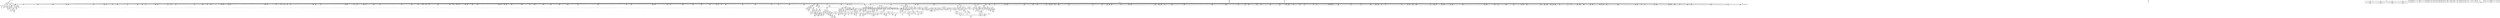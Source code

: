 digraph {
	CE0x42c9a00 [shape=record,shape=Mrecord,label="{CE0x42c9a00|56:_i8*,_:_CRE_156,157_}"]
	CE0x42e9510 [shape=record,shape=Mrecord,label="{CE0x42e9510|56:_i8*,_:_CRE_0,2_|*MultipleSource*|security/selinux/hooks.c,1769|Function::may_link&Arg::dir::|Function::selinux_inode_link&Arg::dir::}"]
	CE0x42edaa0 [shape=record,shape=Mrecord,label="{CE0x42edaa0|may_link:_call|security/selinux/hooks.c,1765|*SummSource*}"]
	CE0x42fb5a0 [shape=record,shape=Mrecord,label="{CE0x42fb5a0|56:_i8*,_:_CRE_301,302_}"]
	CE0x4341f00 [shape=record,shape=Mrecord,label="{CE0x4341f00|104:_%struct.inode*,_:_CRE_223,224_}"]
	CE0x42f81f0 [shape=record,shape=Mrecord,label="{CE0x42f81f0|GLOBAL:_current_sid|*Constant*}"]
	CE0x42e6120 [shape=record,shape=Mrecord,label="{CE0x42e6120|56:_i8*,_:_CRE_202,203_}"]
	CE0x42d67d0 [shape=record,shape=Mrecord,label="{CE0x42d67d0|selinux_inode_link:_old_dentry|Function::selinux_inode_link&Arg::old_dentry::}"]
	CE0x43a5850 [shape=record,shape=Mrecord,label="{CE0x43a5850|current_sid:_if.then|*SummSource*}"]
	CE0x43116f0 [shape=record,shape=Mrecord,label="{CE0x43116f0|56:_i8*,_:_CRE_873,874_}"]
	CE0x43772b0 [shape=record,shape=Mrecord,label="{CE0x43772b0|may_link:_type|security/selinux/hooks.c,1772}"]
	CE0x42cc350 [shape=record,shape=Mrecord,label="{CE0x42cc350|may_link:_entry|*SummSource*}"]
	CE0x435bd70 [shape=record,shape=Mrecord,label="{CE0x435bd70|56:_i8*,_:_CRE_871,872_}"]
	CE0x43f3940 [shape=record,shape=Mrecord,label="{CE0x43f3940|COLLAPSED:_GCMRE___llvm_gcov_ctr98_internal_global_2_x_i64_zeroinitializer:_elem_0:default:}"]
	CE0x4345da0 [shape=record,shape=Mrecord,label="{CE0x4345da0|may_link:_tmp3|security/selinux/hooks.c,1769|*SummSink*}"]
	CE0x43617e0 [shape=record,shape=Mrecord,label="{CE0x43617e0|56:_i8*,_:_CRE_926,927_}"]
	CE0x43565d0 [shape=record,shape=Mrecord,label="{CE0x43565d0|56:_i8*,_:_CRE_598,599_}"]
	CE0x4356190 [shape=record,shape=Mrecord,label="{CE0x4356190|56:_i8*,_:_CRE_594,595_}"]
	CE0x4352610 [shape=record,shape=Mrecord,label="{CE0x4352610|56:_i8*,_:_CRE_504,508_|*MultipleSource*|*LoadInst*|security/selinux/hooks.c,1770|security/selinux/hooks.c,1770}"]
	CE0x42d6a40 [shape=record,shape=Mrecord,label="{CE0x42d6a40|_call_void___llvm_gcov_indirect_counter_increment(i32*___llvm_gcov_global_state_pred221,_i64**_getelementptr_inbounds_(_4_x_i64*_,_4_x_i64*_*___llvm_gcda_edge_table220,_i64_0,_i64_2)),_!dbg_!27745|security/selinux/hooks.c,1786|*SummSink*}"]
	CE0x4375930 [shape=record,shape=Mrecord,label="{CE0x4375930|may_link:_or|security/selinux/hooks.c,1776}"]
	CE0x4353a40 [shape=record,shape=Mrecord,label="{CE0x4353a40|56:_i8*,_:_CRE_557,558_}"]
	CE0x42caff0 [shape=record,shape=Mrecord,label="{CE0x42caff0|56:_i8*,_:_CRE_178,179_}"]
	CE0x42d0240 [shape=record,shape=Mrecord,label="{CE0x42d0240|56:_i8*,_:_CRE_248,249_}"]
	CE0x4356d40 [shape=record,shape=Mrecord,label="{CE0x4356d40|56:_i8*,_:_CRE_605,606_}"]
	CE0x43a44b0 [shape=record,shape=Mrecord,label="{CE0x43a44b0|may_link:_tmp26|security/selinux/hooks.c,1799}"]
	CE0x439f780 [shape=record,shape=Mrecord,label="{CE0x439f780|current_sid:_tobool|security/selinux/hooks.c,218}"]
	CE0x4313f50 [shape=record,shape=Mrecord,label="{CE0x4313f50|56:_i8*,_:_CRE_911,912_}"]
	CE0x42e5eb0 [shape=record,shape=Mrecord,label="{CE0x42e5eb0|56:_i8*,_:_CRE_199,200_}"]
	CE0x436cfc0 [shape=record,shape=Mrecord,label="{CE0x436cfc0|may_link:_tmp20|security/selinux/hooks.c,1793}"]
	CE0x42e0750 [shape=record,shape=Mrecord,label="{CE0x42e0750|56:_i8*,_:_CRE_933,934_}"]
	CE0x42de760 [shape=record,shape=Mrecord,label="{CE0x42de760|56:_i8*,_:_CRE_500,504_|*MultipleSource*|security/selinux/hooks.c,1769|Function::may_link&Arg::dir::|Function::selinux_inode_link&Arg::dir::}"]
	CE0x43a45b0 [shape=record,shape=Mrecord,label="{CE0x43a45b0|i64*_getelementptr_inbounds_(_14_x_i64_,_14_x_i64_*___llvm_gcov_ctr219,_i64_0,_i64_13)|*Constant*}"]
	CE0x42c7810 [shape=record,shape=Mrecord,label="{CE0x42c7810|56:_i8*,_:_CRE_250,251_}"]
	CE0x433aaf0 [shape=record,shape=Mrecord,label="{CE0x433aaf0|104:_%struct.inode*,_:_CRE_72,80_|*MultipleSource*|security/selinux/hooks.c,1770|Function::selinux_inode_link&Arg::old_dentry::|Function::may_link&Arg::dentry::}"]
	CE0x430a760 [shape=record,shape=Mrecord,label="{CE0x430a760|56:_i8*,_:_CRE_564,565_}"]
	CE0x43169d0 [shape=record,shape=Mrecord,label="{CE0x43169d0|56:_i8*,_:_CRE_912,913_}"]
	CE0x439d830 [shape=record,shape=Mrecord,label="{CE0x439d830|i64_3|*Constant*|*SummSink*}"]
	CE0x42e55c0 [shape=record,shape=Mrecord,label="{CE0x42e55c0|56:_i8*,_:_CRE_188,189_}"]
	CE0x42e8f40 [shape=record,shape=Mrecord,label="{CE0x42e8f40|current_sid:_tmp1|*SummSink*}"]
	CE0x42e5c40 [shape=record,shape=Mrecord,label="{CE0x42e5c40|56:_i8*,_:_CRE_196,197_}"]
	CE0x435ae90 [shape=record,shape=Mrecord,label="{CE0x435ae90|56:_i8*,_:_CRE_832,840_|*MultipleSource*|*LoadInst*|security/selinux/hooks.c,1770|security/selinux/hooks.c,1770}"]
	CE0x43750f0 [shape=record,shape=Mrecord,label="{CE0x43750f0|i64_1048576|*Constant*|*SummSink*}"]
	CE0x4354920 [shape=record,shape=Mrecord,label="{CE0x4354920|56:_i8*,_:_CRE_571,572_}"]
	CE0x4356a10 [shape=record,shape=Mrecord,label="{CE0x4356a10|56:_i8*,_:_CRE_602,603_}"]
	CE0x43379e0 [shape=record,shape=Mrecord,label="{CE0x43379e0|i64*_getelementptr_inbounds_(_11_x_i64_,_11_x_i64_*___llvm_gcov_ctr125,_i64_0,_i64_0)|*Constant*|*SummSink*}"]
	CE0x42c7a80 [shape=record,shape=Mrecord,label="{CE0x42c7a80|56:_i8*,_:_CRE_253,254_}"]
	CE0x436cc40 [shape=record,shape=Mrecord,label="{CE0x436cc40|may_link:_tmp9|security/selinux/hooks.c,1778}"]
	CE0x4387c00 [shape=record,shape=Mrecord,label="{CE0x4387c00|i32_22|*Constant*|*SummSink*}"]
	CE0x4311000 [shape=record,shape=Mrecord,label="{CE0x4311000|56:_i8*,_:_CRE_866,867_}"]
	CE0x42d5a00 [shape=record,shape=Mrecord,label="{CE0x42d5a00|selinux_inode_link:_tmp}"]
	CE0x433c690 [shape=record,shape=Mrecord,label="{CE0x433c690|104:_%struct.inode*,_:_CRE_150,151_}"]
	CE0x4381730 [shape=record,shape=Mrecord,label="{CE0x4381730|may_link:_tmp17|security/selinux/hooks.c,1786}"]
	CE0x4381860 [shape=record,shape=Mrecord,label="{CE0x4381860|may_link:_tmp17|security/selinux/hooks.c,1786|*SummSource*}"]
	CE0x4354f80 [shape=record,shape=Mrecord,label="{CE0x4354f80|56:_i8*,_:_CRE_577,578_}"]
	CE0x43156b0 [shape=record,shape=Mrecord,label="{CE0x43156b0|56:_i8*,_:_CRE_894,895_}"]
	CE0x42ca3c0 [shape=record,shape=Mrecord,label="{CE0x42ca3c0|56:_i8*,_:_CRE_163,164_}"]
	CE0x42dd060 [shape=record,shape=Mrecord,label="{CE0x42dd060|56:_i8*,_:_CRE_440,448_|*MultipleSource*|security/selinux/hooks.c,1769|Function::may_link&Arg::dir::|Function::selinux_inode_link&Arg::dir::}"]
	CE0x435c4e0 [shape=record,shape=Mrecord,label="{CE0x435c4e0|56:_i8*,_:_CRE_878,879_}"]
	CE0x42f8fa0 [shape=record,shape=Mrecord,label="{CE0x42f8fa0|i64_1|*Constant*}"]
	CE0x42cfde0 [shape=record,shape=Mrecord,label="{CE0x42cfde0|56:_i8*,_:_CRE_242,243_}"]
	CE0x42db880 [shape=record,shape=Mrecord,label="{CE0x42db880|56:_i8*,_:_CRE_171,172_}"]
	CE0x42da9a0 [shape=record,shape=Mrecord,label="{CE0x42da9a0|56:_i8*,_:_CRE_157,158_}"]
	CE0x42c6200 [shape=record,shape=Mrecord,label="{CE0x42c6200|may_link:_ad|security/selinux/hooks.c, 1764|*SummSink*}"]
	CE0x43a9160 [shape=record,shape=Mrecord,label="{CE0x43a9160|i8_1|*Constant*}"]
	CE0x42c4020 [shape=record,shape=Mrecord,label="{CE0x42c4020|selinux_inode_link:_bb}"]
	CE0x43a68f0 [shape=record,shape=Mrecord,label="{CE0x43a68f0|current_sid:_land.lhs.true}"]
	CE0x42cb5a0 [shape=record,shape=Mrecord,label="{CE0x42cb5a0|_ret_i32_%tmp24,_!dbg_!27742|security/selinux/hooks.c,220}"]
	CE0x437ff70 [shape=record,shape=Mrecord,label="{CE0x437ff70|i64*_getelementptr_inbounds_(_14_x_i64_,_14_x_i64_*___llvm_gcov_ctr219,_i64_0,_i64_10)|*Constant*|*SummSink*}"]
	CE0x42cff20 [shape=record,shape=Mrecord,label="{CE0x42cff20|56:_i8*,_:_CRE_243,244_}"]
	CE0x42de1b0 [shape=record,shape=Mrecord,label="{CE0x42de1b0|56:_i8*,_:_CRE_483,484_}"]
	CE0x4351bb0 [shape=record,shape=Mrecord,label="{CE0x4351bb0|56:_i8*,_:_CRE_483,484_}"]
	CE0x433e900 [shape=record,shape=Mrecord,label="{CE0x433e900|104:_%struct.inode*,_:_CRE_179,180_}"]
	CE0x43ab200 [shape=record,shape=Mrecord,label="{CE0x43ab200|current_sid:_tmp15|security/selinux/hooks.c,218|*SummSource*}"]
	CE0x4342d20 [shape=record,shape=Mrecord,label="{CE0x4342d20|104:_%struct.inode*,_:_CRE_280,288_|*MultipleSource*|security/selinux/hooks.c,1770|Function::selinux_inode_link&Arg::old_dentry::|Function::may_link&Arg::dentry::}"]
	CE0x42f19b0 [shape=record,shape=Mrecord,label="{CE0x42f19b0|current_sid:_tmp14|security/selinux/hooks.c,218}"]
	CE0x4319d60 [shape=record,shape=Mrecord,label="{CE0x4319d60|56:_i8*,_:_CRE_188,189_}"]
	CE0x4386000 [shape=record,shape=Mrecord,label="{CE0x4386000|GLOBAL:_get_current|*Constant*|*SummSink*}"]
	CE0x43444b0 [shape=record,shape=Mrecord,label="{CE0x43444b0|104:_%struct.inode*,_:_CRE_317,318_}"]
	CE0x4365050 [shape=record,shape=Mrecord,label="{CE0x4365050|may_link:_call5|security/selinux/hooks.c,1777|*SummSource*}"]
	CE0x4369f40 [shape=record,shape=Mrecord,label="{CE0x4369f40|28:_i32,_:_CRE_101,102_}"]
	CE0x43575c0 [shape=record,shape=Mrecord,label="{CE0x43575c0|56:_i8*,_:_CRE_613,614_}"]
	CE0x43577e0 [shape=record,shape=Mrecord,label="{CE0x43577e0|56:_i8*,_:_CRE_615,616_}"]
	CE0x42daef0 [shape=record,shape=Mrecord,label="{CE0x42daef0|56:_i8*,_:_CRE_162,163_}"]
	CE0x42e3820 [shape=record,shape=Mrecord,label="{CE0x42e3820|56:_i8*,_:_CRE_143,144_}"]
	CE0x4362390 [shape=record,shape=Mrecord,label="{CE0x4362390|56:_i8*,_:_CRE_936,944_|*MultipleSource*|*LoadInst*|security/selinux/hooks.c,1770|security/selinux/hooks.c,1770}"]
	CE0x42cf4a0 [shape=record,shape=Mrecord,label="{CE0x42cf4a0|56:_i8*,_:_CRE_216,224_|*MultipleSource*|security/selinux/hooks.c,1769|Function::may_link&Arg::dir::|Function::selinux_inode_link&Arg::dir::}"]
	CE0x42e1d10 [shape=record,shape=Mrecord,label="{CE0x42e1d10|56:_i8*,_:_CRE_291,292_}"]
	CE0x42fa5f0 [shape=record,shape=Mrecord,label="{CE0x42fa5f0|current_sid:_tmp1}"]
	CE0x42ea300 [shape=record,shape=Mrecord,label="{CE0x42ea300|may_link:_if.end}"]
	CE0x4362280 [shape=record,shape=Mrecord,label="{CE0x4362280|56:_i8*,_:_CRE_976,977_}"]
	CE0x42ce4e0 [shape=record,shape=Mrecord,label="{CE0x42ce4e0|current_sid:_entry|*SummSource*}"]
	CE0x42c8850 [shape=record,shape=Mrecord,label="{CE0x42c8850|56:_i8*,_:_CRE_270,271_}"]
	CE0x43563b0 [shape=record,shape=Mrecord,label="{CE0x43563b0|56:_i8*,_:_CRE_596,597_}"]
	CE0x4367f40 [shape=record,shape=Mrecord,label="{CE0x4367f40|28:_i32,_:_CRE_69,70_}"]
	CE0x439f240 [shape=record,shape=Mrecord,label="{CE0x439f240|__llvm_gcov_indirect_counter_increment:_tmp5|*SummSink*}"]
	CE0x43499b0 [shape=record,shape=Mrecord,label="{CE0x43499b0|i64**_getelementptr_inbounds_(_4_x_i64*_,_4_x_i64*_*___llvm_gcda_edge_table220,_i64_0,_i64_2)|*Constant*|*SummSource*}"]
	CE0x430a280 [shape=record,shape=Mrecord,label="{CE0x430a280|56:_i8*,_:_CRE_558,559_}"]
	CE0x431c8a0 [shape=record,shape=Mrecord,label="{CE0x431c8a0|56:_i8*,_:_CRE_139,140_}"]
	CE0x4384d00 [shape=record,shape=Mrecord,label="{CE0x4384d00|current_sid:_tmp20|security/selinux/hooks.c,218}"]
	CE0x42cc440 [shape=record,shape=Mrecord,label="{CE0x42cc440|may_link:_entry|*SummSink*}"]
	CE0x4367740 [shape=record,shape=Mrecord,label="{CE0x4367740|28:_i32,_:_CRE_61,62_}"]
	CE0x430b870 [shape=record,shape=Mrecord,label="{CE0x430b870|56:_i8*,_:_CRE_585,586_}"]
	CE0x434e1e0 [shape=record,shape=Mrecord,label="{CE0x434e1e0|56:_i8*,_:_CRE_301,302_}"]
	CE0x43767f0 [shape=record,shape=Mrecord,label="{CE0x43767f0|may_link:_call9|security/selinux/hooks.c,1792|*SummSink*}"]
	CE0x4317890 [shape=record,shape=Mrecord,label="{CE0x4317890|56:_i8*,_:_CRE_981,982_}"]
	CE0x42ca8a0 [shape=record,shape=Mrecord,label="{CE0x42ca8a0|56:_i8*,_:_CRE_169,170_}"]
	CE0x430c3d0 [shape=record,shape=Mrecord,label="{CE0x430c3d0|56:_i8*,_:_CRE_599,600_}"]
	CE0x437a4d0 [shape=record,shape=Mrecord,label="{CE0x437a4d0|avc_has_perm:_tclass|Function::avc_has_perm&Arg::tclass::|*SummSource*}"]
	CE0x43115e0 [shape=record,shape=Mrecord,label="{CE0x43115e0|56:_i8*,_:_CRE_872,873_}"]
	CE0x42c6ff0 [shape=record,shape=Mrecord,label="{CE0x42c6ff0|may_link:_tmp11|security/selinux/hooks.c,1778}"]
	CE0x42cf160 [shape=record,shape=Mrecord,label="{CE0x42cf160|56:_i8*,_:_CRE_206,207_}"]
	CE0x43ab270 [shape=record,shape=Mrecord,label="{CE0x43ab270|current_sid:_tmp15|security/selinux/hooks.c,218|*SummSink*}"]
	CE0x55ebe30 [shape=record,shape=Mrecord,label="{CE0x55ebe30|selinux_inode_link:_tmp3}"]
	CE0x439de20 [shape=record,shape=Mrecord,label="{CE0x439de20|i64*_null|*Constant*|*SummSink*}"]
	CE0x437a300 [shape=record,shape=Mrecord,label="{CE0x437a300|i16_7|*Constant*|*SummSink*}"]
	CE0x4369940 [shape=record,shape=Mrecord,label="{CE0x4369940|28:_i32,_:_CRE_95,96_}"]
	CE0x42ce9b0 [shape=record,shape=Mrecord,label="{CE0x42ce9b0|may_link:_tmp11|security/selinux/hooks.c,1778|*SummSource*}"]
	CE0x437b020 [shape=record,shape=Mrecord,label="{CE0x437b020|avc_has_perm:_auditdata|Function::avc_has_perm&Arg::auditdata::|*SummSink*}"]
	CE0x4378a50 [shape=record,shape=Mrecord,label="{CE0x4378a50|i32_(i32,_i32,_i16,_i32,_%struct.common_audit_data*)*_bitcast_(i32_(i32,_i32,_i16,_i32,_%struct.common_audit_data.495*)*_avc_has_perm_to_i32_(i32,_i32,_i16,_i32,_%struct.common_audit_data*)*)|*Constant*}"]
	CE0x4362600 [shape=record,shape=Mrecord,label="{CE0x4362600|56:_i8*,_:_CRE_952,960_|*MultipleSource*|*LoadInst*|security/selinux/hooks.c,1770|security/selinux/hooks.c,1770}"]
	CE0x42c81d0 [shape=record,shape=Mrecord,label="{CE0x42c81d0|56:_i8*,_:_CRE_262,263_}"]
	CE0x4367b40 [shape=record,shape=Mrecord,label="{CE0x4367b40|28:_i32,_:_CRE_65,66_}"]
	CE0x4365580 [shape=record,shape=Mrecord,label="{CE0x4365580|28:_i32,_:_CRE_12,13_}"]
	CE0x42fb190 [shape=record,shape=Mrecord,label="{CE0x42fb190|56:_i8*,_:_CRE_296,297_}"]
	CE0x42cde70 [shape=record,shape=Mrecord,label="{CE0x42cde70|may_link:_call|security/selinux/hooks.c,1765|*SummSink*}"]
	CE0x437f050 [shape=record,shape=Mrecord,label="{CE0x437f050|may_link:_tmp18|security/selinux/hooks.c,1789}"]
	CE0x42fb4d0 [shape=record,shape=Mrecord,label="{CE0x42fb4d0|56:_i8*,_:_CRE_300,301_}"]
	CE0x4357c20 [shape=record,shape=Mrecord,label="{CE0x4357c20|56:_i8*,_:_CRE_619,620_}"]
	CE0x4310200 [shape=record,shape=Mrecord,label="{CE0x4310200|56:_i8*,_:_CRE_824,832_|*MultipleSource*|security/selinux/hooks.c,1769|Function::may_link&Arg::dir::|Function::selinux_inode_link&Arg::dir::}"]
	CE0x434fbe0 [shape=record,shape=Mrecord,label="{CE0x434fbe0|56:_i8*,_:_CRE_384,388_|*MultipleSource*|*LoadInst*|security/selinux/hooks.c,1770|security/selinux/hooks.c,1770}"]
	CE0x42caf20 [shape=record,shape=Mrecord,label="{CE0x42caf20|56:_i8*,_:_CRE_177,178_}"]
	CE0x4356f60 [shape=record,shape=Mrecord,label="{CE0x4356f60|56:_i8*,_:_CRE_607,608_}"]
	CE0x4362060 [shape=record,shape=Mrecord,label="{CE0x4362060|56:_i8*,_:_CRE_934,935_}"]
	CE0x434eea0 [shape=record,shape=Mrecord,label="{CE0x434eea0|56:_i8*,_:_CRE_312,320_|*MultipleSource*|*LoadInst*|security/selinux/hooks.c,1770|security/selinux/hooks.c,1770}"]
	CE0x431cca0 [shape=record,shape=Mrecord,label="{CE0x431cca0|56:_i8*,_:_CRE_143,144_}"]
	CE0x42f3b90 [shape=record,shape=Mrecord,label="{CE0x42f3b90|i64_0|*Constant*}"]
	CE0x43e0480 [shape=record,shape=Mrecord,label="{CE0x43e0480|get_current:_tmp3|*SummSource*}"]
	CE0x42cb290 [shape=record,shape=Mrecord,label="{CE0x42cb290|__llvm_gcov_indirect_counter_increment:_tmp2|*SummSink*}"]
	CE0x434da70 [shape=record,shape=Mrecord,label="{CE0x434da70|56:_i8*,_:_CRE_294,295_}"]
	CE0x430fa00 [shape=record,shape=Mrecord,label="{CE0x430fa00|56:_i8*,_:_CRE_792,800_|*MultipleSource*|security/selinux/hooks.c,1769|Function::may_link&Arg::dir::|Function::selinux_inode_link&Arg::dir::}"]
	CE0x433dd20 [shape=record,shape=Mrecord,label="{CE0x433dd20|104:_%struct.inode*,_:_CRE_169,170_}"]
	CE0x4351ee0 [shape=record,shape=Mrecord,label="{CE0x4351ee0|56:_i8*,_:_CRE_486,487_}"]
	CE0x4369740 [shape=record,shape=Mrecord,label="{CE0x4369740|28:_i32,_:_CRE_93,94_}"]
	CE0x42c9c70 [shape=record,shape=Mrecord,label="{CE0x42c9c70|56:_i8*,_:_CRE_159,160_}"]
	CE0x43a9450 [shape=record,shape=Mrecord,label="{CE0x43a9450|i8_1|*Constant*|*SummSink*}"]
	CE0x43146c0 [shape=record,shape=Mrecord,label="{CE0x43146c0|56:_i8*,_:_CRE_918,919_}"]
	CE0x4376560 [shape=record,shape=Mrecord,label="{CE0x4376560|may_link:_call9|security/selinux/hooks.c,1792}"]
	CE0x439e320 [shape=record,shape=Mrecord,label="{CE0x439e320|current_sid:_do.end|*SummSource*}"]
	CE0x4352d80 [shape=record,shape=Mrecord,label="{CE0x4352d80|56:_i8*,_:_CRE_528,536_|*MultipleSource*|*LoadInst*|security/selinux/hooks.c,1770|security/selinux/hooks.c,1770}"]
	CE0x43148e0 [shape=record,shape=Mrecord,label="{CE0x43148e0|56:_i8*,_:_CRE_920,921_}"]
	CE0x431d630 [shape=record,shape=Mrecord,label="{CE0x431d630|56:_i8*,_:_CRE_152,153_}"]
	CE0x434c530 [shape=record,shape=Mrecord,label="{CE0x434c530|56:_i8*,_:_CRE_274,275_}"]
	CE0x430c640 [shape=record,shape=Mrecord,label="{CE0x430c640|56:_i8*,_:_CRE_602,603_}"]
	CE0x433cb50 [shape=record,shape=Mrecord,label="{CE0x433cb50|104:_%struct.inode*,_:_CRE_154,155_}"]
	CE0x42fc940 [shape=record,shape=Mrecord,label="{CE0x42fc940|56:_i8*,_:_CRE_376,384_|*MultipleSource*|security/selinux/hooks.c,1769|Function::may_link&Arg::dir::|Function::selinux_inode_link&Arg::dir::}"]
	CE0x42d4630 [shape=record,shape=Mrecord,label="{CE0x42d4630|selinux_inode_link:_bb|*SummSink*}"]
	CE0x42e44d0 [shape=record,shape=Mrecord,label="{CE0x42e44d0|may_link:_tmp|*SummSink*}"]
	CE0x430a900 [shape=record,shape=Mrecord,label="{CE0x430a900|56:_i8*,_:_CRE_566,567_}"]
	CE0x4335480 [shape=record,shape=Mrecord,label="{CE0x4335480|i1_true|*Constant*}"]
	CE0x431cfd0 [shape=record,shape=Mrecord,label="{CE0x431cfd0|56:_i8*,_:_CRE_146,147_}"]
	CE0x435b230 [shape=record,shape=Mrecord,label="{CE0x435b230|56:_i8*,_:_CRE_848,856_|*MultipleSource*|*LoadInst*|security/selinux/hooks.c,1770|security/selinux/hooks.c,1770}"]
	CE0x4381b50 [shape=record,shape=Mrecord,label="{CE0x4381b50|_call_void___llvm_gcov_indirect_counter_increment(i32*___llvm_gcov_global_state_pred221,_i64**_getelementptr_inbounds_(_4_x_i64*_,_4_x_i64*_*___llvm_gcda_edge_table220,_i64_0,_i64_3)),_!dbg_!27747|security/selinux/hooks.c,1789}"]
	CE0x4376e60 [shape=record,shape=Mrecord,label="{CE0x4376e60|i32_3|*Constant*|*SummSource*}"]
	CE0x439e670 [shape=record,shape=Mrecord,label="{CE0x439e670|current_sid:_tmp7|security/selinux/hooks.c,218|*SummSource*}"]
	CE0x43616d0 [shape=record,shape=Mrecord,label="{CE0x43616d0|56:_i8*,_:_CRE_925,926_}"]
	CE0x43766c0 [shape=record,shape=Mrecord,label="{CE0x43766c0|may_link:_call9|security/selinux/hooks.c,1792|*SummSource*}"]
	CE0x4319880 [shape=record,shape=Mrecord,label="{CE0x4319880|56:_i8*,_:_CRE_96,104_|*MultipleSource*|*LoadInst*|security/selinux/hooks.c,1770|security/selinux/hooks.c,1770}"]
	CE0x43aa370 [shape=record,shape=Mrecord,label="{CE0x43aa370|GLOBAL:_lockdep_rcu_suspicious|*Constant*|*SummSink*}"]
	CE0x42d1e10 [shape=record,shape=Mrecord,label="{CE0x42d1e10|i64_1|*Constant*|*SummSource*}"]
	CE0x42e78f0 [shape=record,shape=Mrecord,label="{CE0x42e78f0|current_sid:_tmp3|*SummSink*}"]
	CE0x436de70 [shape=record,shape=Mrecord,label="{CE0x436de70|i64**_getelementptr_inbounds_(_4_x_i64*_,_4_x_i64*_*___llvm_gcda_edge_table220,_i64_0,_i64_0)|*Constant*|*SummSink*}"]
	CE0x4364520 [shape=record,shape=Mrecord,label="{CE0x4364520|28:_i32,_:_CRE_8,9_}"]
	CE0x4343c90 [shape=record,shape=Mrecord,label="{CE0x4343c90|104:_%struct.inode*,_:_CRE_310,311_}"]
	CE0x42e77a0 [shape=record,shape=Mrecord,label="{CE0x42e77a0|current_sid:_tmp3|*SummSource*}"]
	CE0x4312d40 [shape=record,shape=Mrecord,label="{CE0x4312d40|56:_i8*,_:_CRE_894,895_}"]
	CE0x4378ac0 [shape=record,shape=Mrecord,label="{CE0x4378ac0|may_link:_call5|security/selinux/hooks.c,1777|*SummSink*}"]
	CE0x43743d0 [shape=record,shape=Mrecord,label="{CE0x43743d0|may_link:_tobool|security/selinux/hooks.c,1776|*SummSink*}"]
	CE0x42e3490 [shape=record,shape=Mrecord,label="{CE0x42e3490|56:_i8*,_:_CRE_138,139_}"]
	CE0x42d0bf0 [shape=record,shape=Mrecord,label="{CE0x42d0bf0|may_link:_i_security|security/selinux/hooks.c,1769|*SummSink*}"]
	CE0x42f3ca0 [shape=record,shape=Mrecord,label="{CE0x42f3ca0|current_sid:_tmp5|security/selinux/hooks.c,218}"]
	CE0x42e59d0 [shape=record,shape=Mrecord,label="{CE0x42e59d0|56:_i8*,_:_CRE_193,194_}"]
	CE0x430e140 [shape=record,shape=Mrecord,label="{CE0x430e140|56:_i8*,_:_CRE_672,680_|*MultipleSource*|security/selinux/hooks.c,1769|Function::may_link&Arg::dir::|Function::selinux_inode_link&Arg::dir::}"]
	CE0x43757b0 [shape=record,shape=Mrecord,label="{CE0x43757b0|may_link:_or|security/selinux/hooks.c,1776|*SummSource*}"]
	CE0x430df80 [shape=record,shape=Mrecord,label="{CE0x430df80|56:_i8*,_:_CRE_664,672_|*MultipleSource*|security/selinux/hooks.c,1769|Function::may_link&Arg::dir::|Function::selinux_inode_link&Arg::dir::}"]
	CE0x4354700 [shape=record,shape=Mrecord,label="{CE0x4354700|56:_i8*,_:_CRE_569,570_}"]
	CE0x43564c0 [shape=record,shape=Mrecord,label="{CE0x43564c0|56:_i8*,_:_CRE_597,598_}"]
	CE0x436a820 [shape=record,shape=Mrecord,label="{CE0x436a820|28:_i32,_:_CRE_109,110_}"]
	CE0x433cee0 [shape=record,shape=Mrecord,label="{CE0x433cee0|104:_%struct.inode*,_:_CRE_157,158_}"]
	CE0x4354d60 [shape=record,shape=Mrecord,label="{CE0x4354d60|56:_i8*,_:_CRE_575,576_}"]
	CE0x43532f0 [shape=record,shape=Mrecord,label="{CE0x43532f0|56:_i8*,_:_CRE_544,552_|*MultipleSource*|*LoadInst*|security/selinux/hooks.c,1770|security/selinux/hooks.c,1770}"]
	CE0x43aba70 [shape=record,shape=Mrecord,label="{CE0x43aba70|current_sid:_tmp16|security/selinux/hooks.c,218|*SummSink*}"]
	CE0x4390fb0 [shape=record,shape=Mrecord,label="{CE0x4390fb0|VOIDTB_TE_array:_GCE___func__.may_link_private_unnamed_addr_constant_9_x_i8_c_may_link_00_,_align_1:_elem_0:default:}"]
	CE0x439e030 [shape=record,shape=Mrecord,label="{CE0x439e030|current_sid:_if.end|*SummSource*}"]
	CE0x437ea80 [shape=record,shape=Mrecord,label="{CE0x437ea80|__llvm_gcov_indirect_counter_increment:_bb4|*SummSource*}"]
	CE0x42f42c0 [shape=record,shape=Mrecord,label="{CE0x42f42c0|current_sid:_tmp10|security/selinux/hooks.c,218|*SummSource*}"]
	CE0x430ccc0 [shape=record,shape=Mrecord,label="{CE0x430ccc0|56:_i8*,_:_CRE_610,611_}"]
	CE0x4350890 [shape=record,shape=Mrecord,label="{CE0x4350890|56:_i8*,_:_CRE_440,448_|*MultipleSource*|*LoadInst*|security/selinux/hooks.c,1770|security/selinux/hooks.c,1770}"]
	CE0x4355090 [shape=record,shape=Mrecord,label="{CE0x4355090|56:_i8*,_:_CRE_578,579_}"]
	CE0x43a77c0 [shape=record,shape=Mrecord,label="{CE0x43a77c0|current_sid:_tmp9|security/selinux/hooks.c,218|*SummSink*}"]
	CE0x4314170 [shape=record,shape=Mrecord,label="{CE0x4314170|56:_i8*,_:_CRE_913,914_}"]
	CE0x4348050 [shape=record,shape=Mrecord,label="{CE0x4348050|_ret_void}"]
	CE0x434f670 [shape=record,shape=Mrecord,label="{CE0x434f670|56:_i8*,_:_CRE_352,360_|*MultipleSource*|*LoadInst*|security/selinux/hooks.c,1770|security/selinux/hooks.c,1770}"]
	CE0x42d6760 [shape=record,shape=Mrecord,label="{CE0x42d6760|may_link:_dir|Function::may_link&Arg::dir::|*SummSink*}"]
	CE0x431d520 [shape=record,shape=Mrecord,label="{CE0x431d520|56:_i8*,_:_CRE_151,152_}"]
	CE0x42e4c50 [shape=record,shape=Mrecord,label="{CE0x42e4c50|GLOBAL:_current_task|Global_var:current_task}"]
	CE0x42ddae0 [shape=record,shape=Mrecord,label="{CE0x42ddae0|56:_i8*,_:_CRE_474,475_}"]
	CE0x4354e70 [shape=record,shape=Mrecord,label="{CE0x4354e70|56:_i8*,_:_CRE_576,577_}"]
	CE0x42c0ae0 [shape=record,shape=Mrecord,label="{CE0x42c0ae0|56:_i8*,_:_CRE_283,284_}"]
	CE0x439e960 [shape=record,shape=Mrecord,label="{CE0x439e960|i64*_getelementptr_inbounds_(_2_x_i64_,_2_x_i64_*___llvm_gcov_ctr98,_i64_0,_i64_0)|*Constant*}"]
	CE0x4365c90 [shape=record,shape=Mrecord,label="{CE0x4365c90|28:_i32,_:_CRE_20,21_}"]
	CE0x436f770 [shape=record,shape=Mrecord,label="{CE0x436f770|i32_2|*Constant*|*SummSink*}"]
	CE0x437dbd0 [shape=record,shape=Mrecord,label="{CE0x437dbd0|current_sid:_tmp22|security/selinux/hooks.c,218}"]
	CE0x43a7ae0 [shape=record,shape=Mrecord,label="{CE0x43a7ae0|current_sid:_tmp10|security/selinux/hooks.c,218}"]
	CE0x42dbcc0 [shape=record,shape=Mrecord,label="{CE0x42dbcc0|56:_i8*,_:_CRE_175,176_}"]
	CE0x42e7f00 [shape=record,shape=Mrecord,label="{CE0x42e7f00|i64*_getelementptr_inbounds_(_11_x_i64_,_11_x_i64_*___llvm_gcov_ctr125,_i64_0,_i64_0)|*Constant*}"]
	CE0x42d2fb0 [shape=record,shape=Mrecord,label="{CE0x42d2fb0|i64_1|*Constant*|*SummSink*}"]
	CE0x439feb0 [shape=record,shape=Mrecord,label="{CE0x439feb0|current_sid:_land.lhs.true2}"]
	CE0x42e7700 [shape=record,shape=Mrecord,label="{CE0x42e7700|current_sid:_tmp3}"]
	CE0x42db330 [shape=record,shape=Mrecord,label="{CE0x42db330|56:_i8*,_:_CRE_166,167_}"]
	CE0x4338720 [shape=record,shape=Mrecord,label="{CE0x4338720|i64*_getelementptr_inbounds_(_11_x_i64_,_11_x_i64_*___llvm_gcov_ctr125,_i64_0,_i64_6)|*Constant*}"]
	CE0x42da780 [shape=record,shape=Mrecord,label="{CE0x42da780|56:_i8*,_:_CRE_155,156_}"]
	CE0x4343ec0 [shape=record,shape=Mrecord,label="{CE0x4343ec0|104:_%struct.inode*,_:_CRE_312,313_}"]
	CE0x43a28e0 [shape=record,shape=Mrecord,label="{CE0x43a28e0|i32_4|*Constant*|*SummSource*}"]
	CE0x42c92b0 [shape=record,shape=Mrecord,label="{CE0x42c92b0|56:_i8*,_:_CRE_147,148_}"]
	CE0x42c56f0 [shape=record,shape=Mrecord,label="{CE0x42c56f0|may_link:_sw.epilog|*SummSource*}"]
	CE0x4392260 [shape=record,shape=Mrecord,label="{CE0x4392260|may_link:_av.0|*SummSink*}"]
	CE0x43166a0 [shape=record,shape=Mrecord,label="{CE0x43166a0|56:_i8*,_:_CRE_909,910_}"]
	CE0x439d9a0 [shape=record,shape=Mrecord,label="{CE0x439d9a0|current_sid:_tmp4|security/selinux/hooks.c,218|*SummSource*}"]
	CE0x43598d0 [shape=record,shape=Mrecord,label="{CE0x43598d0|56:_i8*,_:_CRE_728,736_|*MultipleSource*|*LoadInst*|security/selinux/hooks.c,1770|security/selinux/hooks.c,1770}"]
	CE0x430d000 [shape=record,shape=Mrecord,label="{CE0x430d000|56:_i8*,_:_CRE_614,615_}"]
	CE0x43a1950 [shape=record,shape=Mrecord,label="{CE0x43a1950|current_sid:_tmp8|security/selinux/hooks.c,218|*SummSink*}"]
	CE0x42efce0 [shape=record,shape=Mrecord,label="{CE0x42efce0|current_sid:_tmp8|security/selinux/hooks.c,218|*SummSource*}"]
	CE0x4374ac0 [shape=record,shape=Mrecord,label="{CE0x4374ac0|may_link:_tobool|security/selinux/hooks.c,1776|*SummSource*}"]
	CE0x42fa480 [shape=record,shape=Mrecord,label="{CE0x42fa480|current_sid:_tmp|*SummSink*}"]
	CE0x439dab0 [shape=record,shape=Mrecord,label="{CE0x439dab0|current_sid:_tmp4|security/selinux/hooks.c,218|*SummSink*}"]
	CE0x433b480 [shape=record,shape=Mrecord,label="{CE0x433b480|104:_%struct.inode*,_:_CRE_92,93_}"]
	CE0x434e2f0 [shape=record,shape=Mrecord,label="{CE0x434e2f0|56:_i8*,_:_CRE_302,303_}"]
	CE0x4348260 [shape=record,shape=Mrecord,label="{CE0x4348260|_ret_void|*SummSource*}"]
	CE0x42c2ab0 [shape=record,shape=Mrecord,label="{CE0x42c2ab0|may_link:_if.then}"]
	CE0x4380810 [shape=record,shape=Mrecord,label="{CE0x4380810|may_link:_tmp19|security/selinux/hooks.c,1789|*SummSource*}"]
	CE0x431b190 [shape=record,shape=Mrecord,label="{CE0x431b190|56:_i8*,_:_CRE_207,208_}"]
	CE0x43856a0 [shape=record,shape=Mrecord,label="{CE0x43856a0|current_sid:_call4|security/selinux/hooks.c,218}"]
	CE0x436b4e0 [shape=record,shape=Mrecord,label="{CE0x436b4e0|28:_i32,_:_CRE_128,136_|*MultipleSource*|security/selinux/hooks.c,1777|*LoadInst*|security/selinux/hooks.c,1769|security/selinux/hooks.c,1769}"]
	CE0x4319e70 [shape=record,shape=Mrecord,label="{CE0x4319e70|56:_i8*,_:_CRE_189,190_}"]
	CE0x43878b0 [shape=record,shape=Mrecord,label="{CE0x43878b0|current_sid:_sid|security/selinux/hooks.c,220|*SummSink*}"]
	CE0x4315af0 [shape=record,shape=Mrecord,label="{CE0x4315af0|56:_i8*,_:_CRE_898,899_}"]
	CE0x4352320 [shape=record,shape=Mrecord,label="{CE0x4352320|56:_i8*,_:_CRE_496,500_|*MultipleSource*|*LoadInst*|security/selinux/hooks.c,1770|security/selinux/hooks.c,1770}"]
	CE0x4319f80 [shape=record,shape=Mrecord,label="{CE0x4319f80|56:_i8*,_:_CRE_190,191_}"]
	CE0x436f970 [shape=record,shape=Mrecord,label="{CE0x436f970|GLOBAL:___llvm_gcov_indirect_counter_increment|*Constant*|*SummSink*}"]
	CE0x42df420 [shape=record,shape=Mrecord,label="{CE0x42df420|56:_i8*,_:_CRE_540,544_|*MultipleSource*|security/selinux/hooks.c,1769|Function::may_link&Arg::dir::|Function::selinux_inode_link&Arg::dir::}"]
	CE0x42c6040 [shape=record,shape=Mrecord,label="{CE0x42c6040|i64*_getelementptr_inbounds_(_14_x_i64_,_14_x_i64_*___llvm_gcov_ctr219,_i64_0,_i64_3)|*Constant*|*SummSink*}"]
	CE0x42db660 [shape=record,shape=Mrecord,label="{CE0x42db660|56:_i8*,_:_CRE_169,170_}"]
	CE0x42dbee0 [shape=record,shape=Mrecord,label="{CE0x42dbee0|56:_i8*,_:_CRE_177,178_}"]
	CE0x4314060 [shape=record,shape=Mrecord,label="{CE0x4314060|56:_i8*,_:_CRE_912,913_}"]
	CE0x4363e50 [shape=record,shape=Mrecord,label="{CE0x4363e50|may_link:_tmp6|security/selinux/hooks.c,1770|*SummSink*}"]
	CE0x42d00a0 [shape=record,shape=Mrecord,label="{CE0x42d00a0|56:_i8*,_:_CRE_246,247_}"]
	CE0x4344710 [shape=record,shape=Mrecord,label="{CE0x4344710|104:_%struct.inode*,_:_CRE_319,320_}"]
	CE0x42f67a0 [shape=record,shape=Mrecord,label="{CE0x42f67a0|56:_i8*,_:_CRE_72,76_|*MultipleSource*|security/selinux/hooks.c,1769|Function::may_link&Arg::dir::|Function::selinux_inode_link&Arg::dir::}"]
	CE0x4390370 [shape=record,shape=Mrecord,label="{CE0x4390370|GLOBAL:_printk|*Constant*|*SummSource*}"]
	CE0x42cf8a0 [shape=record,shape=Mrecord,label="{CE0x42cf8a0|56:_i8*,_:_CRE_232,236_|*MultipleSource*|security/selinux/hooks.c,1769|Function::may_link&Arg::dir::|Function::selinux_inode_link&Arg::dir::}"]
	CE0x434d1f0 [shape=record,shape=Mrecord,label="{CE0x434d1f0|56:_i8*,_:_CRE_286,287_}"]
	CE0x4317250 [shape=record,shape=Mrecord,label="{CE0x4317250|56:_i8*,_:_CRE_920,921_}"]
	CE0x4352480 [shape=record,shape=Mrecord,label="{CE0x4352480|56:_i8*,_:_CRE_500,504_|*MultipleSource*|*LoadInst*|security/selinux/hooks.c,1770|security/selinux/hooks.c,1770}"]
	CE0x42d3050 [shape=record,shape=Mrecord,label="{CE0x42d3050|selinux_inode_link:_tmp1}"]
	CE0x434f840 [shape=record,shape=Mrecord,label="{CE0x434f840|56:_i8*,_:_CRE_360,376_|*MultipleSource*|*LoadInst*|security/selinux/hooks.c,1770|security/selinux/hooks.c,1770}"]
	CE0x43ca090 [shape=record,shape=Mrecord,label="{CE0x43ca090|get_current:_tmp2|*SummSource*}"]
	CE0x4319950 [shape=record,shape=Mrecord,label="{CE0x4319950|56:_i8*,_:_CRE_184,185_}"]
	CE0x434dda0 [shape=record,shape=Mrecord,label="{CE0x434dda0|56:_i8*,_:_CRE_297,298_}"]
	CE0x4351dd0 [shape=record,shape=Mrecord,label="{CE0x4351dd0|56:_i8*,_:_CRE_485,486_}"]
	CE0x4343a90 [shape=record,shape=Mrecord,label="{CE0x4343a90|104:_%struct.inode*,_:_CRE_308,309_}"]
	CE0x433e310 [shape=record,shape=Mrecord,label="{CE0x433e310|104:_%struct.inode*,_:_CRE_174,175_}"]
	CE0x433ec90 [shape=record,shape=Mrecord,label="{CE0x433ec90|104:_%struct.inode*,_:_CRE_182,183_}"]
	CE0x4316590 [shape=record,shape=Mrecord,label="{CE0x4316590|56:_i8*,_:_CRE_908,909_}"]
	CE0x4343ff0 [shape=record,shape=Mrecord,label="{CE0x4343ff0|104:_%struct.inode*,_:_CRE_313,314_}"]
	CE0x4385990 [shape=record,shape=Mrecord,label="{CE0x4385990|current_sid:_call4|security/selinux/hooks.c,218|*SummSink*}"]
	CE0x42f9fe0 [shape=record,shape=Mrecord,label="{CE0x42f9fe0|may_link:_tmp1|*SummSink*}"]
	CE0x42c91e0 [shape=record,shape=Mrecord,label="{CE0x42c91e0|56:_i8*,_:_CRE_146,147_}"]
	CE0x42e12c0 [shape=record,shape=Mrecord,label="{CE0x42e12c0|56:_i8*,_:_CRE_976,977_}"]
	CE0x42c85e0 [shape=record,shape=Mrecord,label="{CE0x42c85e0|56:_i8*,_:_CRE_267,268_}"]
	CE0x43534c0 [shape=record,shape=Mrecord,label="{CE0x43534c0|56:_i8*,_:_CRE_553,554_}"]
	CE0x4311e60 [shape=record,shape=Mrecord,label="{CE0x4311e60|56:_i8*,_:_CRE_880,881_}"]
	CE0x4341450 [shape=record,shape=Mrecord,label="{CE0x4341450|104:_%struct.inode*,_:_CRE_214,215_}"]
	CE0x42e22d0 [shape=record,shape=Mrecord,label="{CE0x42e22d0|i64_3|*Constant*|*SummSource*}"]
	CE0x43157c0 [shape=record,shape=Mrecord,label="{CE0x43157c0|56:_i8*,_:_CRE_895,896_}"]
	CE0x43a7fe0 [shape=record,shape=Mrecord,label="{CE0x43a7fe0|i64_5|*Constant*|*SummSource*}"]
	CE0x435bc60 [shape=record,shape=Mrecord,label="{CE0x435bc60|56:_i8*,_:_CRE_870,871_}"]
	CE0x43574b0 [shape=record,shape=Mrecord,label="{CE0x43574b0|56:_i8*,_:_CRE_612,613_}"]
	CE0x4363410 [shape=record,shape=Mrecord,label="{CE0x4363410|may_link:_tmp5|security/selinux/hooks.c,1770}"]
	CE0x4386990 [shape=record,shape=Mrecord,label="{CE0x4386990|i32_78|*Constant*}"]
	CE0x430cd90 [shape=record,shape=Mrecord,label="{CE0x430cd90|56:_i8*,_:_CRE_611,612_}"]
	CE0x436b0a0 [shape=record,shape=Mrecord,label="{CE0x436b0a0|28:_i32,_:_CRE_117,118_}"]
	CE0x42cefc0 [shape=record,shape=Mrecord,label="{CE0x42cefc0|56:_i8*,_:_CRE_204,205_}"]
	CE0x436ca70 [shape=record,shape=Mrecord,label="{CE0x436ca70|may_link:_tmp7|security/selinux/hooks.c,1777|*SummSource*}"]
	CE0x42c0c10 [shape=record,shape=Mrecord,label="{CE0x42c0c10|56:_i8*,_:_CRE_4,8_|*MultipleSource*|security/selinux/hooks.c,1769|Function::may_link&Arg::dir::|Function::selinux_inode_link&Arg::dir::}"]
	CE0x4381390 [shape=record,shape=Mrecord,label="{CE0x4381390|may_link:_tmp17|security/selinux/hooks.c,1786|*SummSink*}"]
	CE0x42e21f0 [shape=record,shape=Mrecord,label="{CE0x42e21f0|i64_3|*Constant*}"]
	CE0x4392ba0 [shape=record,shape=Mrecord,label="{CE0x4392ba0|i8*_getelementptr_inbounds_(_9_x_i8_,_9_x_i8_*___func__.may_link,_i32_0,_i32_0)|*Constant*}"]
	CE0x43796c0 [shape=record,shape=Mrecord,label="{CE0x43796c0|avc_has_perm:_requested|Function::avc_has_perm&Arg::requested::|*SummSink*}"]
	CE0x4363520 [shape=record,shape=Mrecord,label="{CE0x4363520|56:_i8*,_:_CRE_984,988_|*MultipleSource*|*LoadInst*|security/selinux/hooks.c,1770|security/selinux/hooks.c,1770}"]
	CE0x43a6990 [shape=record,shape=Mrecord,label="{CE0x43a6990|current_sid:_land.lhs.true|*SummSource*}"]
	CE0x4376f90 [shape=record,shape=Mrecord,label="{CE0x4376f90|i32_3|*Constant*|*SummSink*}"]
	CE0x430bbb0 [shape=record,shape=Mrecord,label="{CE0x430bbb0|56:_i8*,_:_CRE_589,590_}"]
	CE0x433f900 [shape=record,shape=Mrecord,label="{CE0x433f900|104:_%struct.inode*,_:_CRE_191,192_}"]
	CE0x433d730 [shape=record,shape=Mrecord,label="{CE0x433d730|104:_%struct.inode*,_:_CRE_164,165_}"]
	CE0x4349660 [shape=record,shape=Mrecord,label="{CE0x4349660|i64**_getelementptr_inbounds_(_4_x_i64*_,_4_x_i64*_*___llvm_gcda_edge_table220,_i64_0,_i64_2)|*Constant*}"]
	CE0x430b7a0 [shape=record,shape=Mrecord,label="{CE0x430b7a0|56:_i8*,_:_CRE_584,585_}"]
	CE0x435aaf0 [shape=record,shape=Mrecord,label="{CE0x435aaf0|56:_i8*,_:_CRE_816,824_|*MultipleSource*|*LoadInst*|security/selinux/hooks.c,1770|security/selinux/hooks.c,1770}"]
	CE0x437e950 [shape=record,shape=Mrecord,label="{CE0x437e950|__llvm_gcov_indirect_counter_increment:_bb4}"]
	CE0x43705c0 [shape=record,shape=Mrecord,label="{CE0x43705c0|may_link:_tobool6|security/selinux/hooks.c,1778|*SummSource*}"]
	CE0x430ad10 [shape=record,shape=Mrecord,label="{CE0x430ad10|56:_i8*,_:_CRE_571,572_}"]
	CE0x43a3600 [shape=record,shape=Mrecord,label="{CE0x43a3600|current_sid:_if.end}"]
	CE0x42f9b20 [shape=record,shape=Mrecord,label="{CE0x42f9b20|_call_void_mcount()_#3|*SummSink*}"]
	CE0x4312080 [shape=record,shape=Mrecord,label="{CE0x4312080|56:_i8*,_:_CRE_882,883_}"]
	CE0x4383400 [shape=record,shape=Mrecord,label="{CE0x4383400|i64*_getelementptr_inbounds_(_11_x_i64_,_11_x_i64_*___llvm_gcov_ctr125,_i64_0,_i64_9)|*Constant*|*SummSource*}"]
	CE0x4352f50 [shape=record,shape=Mrecord,label="{CE0x4352f50|56:_i8*,_:_CRE_536,540_|*MultipleSource*|*LoadInst*|security/selinux/hooks.c,1770|security/selinux/hooks.c,1770}"]
	CE0x4366d10 [shape=record,shape=Mrecord,label="{CE0x4366d10|28:_i32,_:_CRE_50,51_}"]
	CE0x42d0810 [shape=record,shape=Mrecord,label="{CE0x42d0810|i32_10|*Constant*|*SummSink*}"]
	CE0x4318c40 [shape=record,shape=Mrecord,label="{CE0x4318c40|56:_i8*,_:_CRE_48,56_|*MultipleSource*|*LoadInst*|security/selinux/hooks.c,1770|security/selinux/hooks.c,1770}"]
	CE0x42fb0c0 [shape=record,shape=Mrecord,label="{CE0x42fb0c0|56:_i8*,_:_CRE_295,296_}"]
	CE0x4383600 [shape=record,shape=Mrecord,label="{CE0x4383600|current_sid:_tmp17|security/selinux/hooks.c,218}"]
	CE0x434f2a0 [shape=record,shape=Mrecord,label="{CE0x434f2a0|56:_i8*,_:_CRE_336,344_|*MultipleSource*|*LoadInst*|security/selinux/hooks.c,1770|security/selinux/hooks.c,1770}"]
	CE0x431a1a0 [shape=record,shape=Mrecord,label="{CE0x431a1a0|56:_i8*,_:_CRE_192,193_}"]
	CE0x4352210 [shape=record,shape=Mrecord,label="{CE0x4352210|56:_i8*,_:_CRE_488,496_|*MultipleSource*|*LoadInst*|security/selinux/hooks.c,1770|security/selinux/hooks.c,1770}"]
	CE0x4386e70 [shape=record,shape=Mrecord,label="{CE0x4386e70|current_sid:_cred|security/selinux/hooks.c,218|*SummSink*}"]
	CE0x43126e0 [shape=record,shape=Mrecord,label="{CE0x43126e0|56:_i8*,_:_CRE_888,889_}"]
	CE0x4365d90 [shape=record,shape=Mrecord,label="{CE0x4365d90|28:_i32,_:_CRE_21,22_}"]
	CE0x4356080 [shape=record,shape=Mrecord,label="{CE0x4356080|56:_i8*,_:_CRE_593,594_}"]
	CE0x43a54d0 [shape=record,shape=Mrecord,label="{CE0x43a54d0|current_sid:_do.body|*SummSource*}"]
	CE0x42c8030 [shape=record,shape=Mrecord,label="{CE0x42c8030|56:_i8*,_:_CRE_260,261_}"]
	CE0x43540a0 [shape=record,shape=Mrecord,label="{CE0x43540a0|56:_i8*,_:_CRE_563,564_}"]
	CE0x42fb670 [shape=record,shape=Mrecord,label="{CE0x42fb670|56:_i8*,_:_CRE_302,303_}"]
	CE0x42d4240 [shape=record,shape=Mrecord,label="{CE0x42d4240|i64*_getelementptr_inbounds_(_2_x_i64_,_2_x_i64_*___llvm_gcov_ctr218,_i64_0,_i64_0)|*Constant*}"]
	CE0x439d3a0 [shape=record,shape=Mrecord,label="{CE0x439d3a0|may_link:_tmp24|security/selinux/hooks.c,1797}"]
	CE0x43a0d20 [shape=record,shape=Mrecord,label="{CE0x43a0d20|_call_void_mcount()_#3|*SummSink*}"]
	CE0x430c090 [shape=record,shape=Mrecord,label="{CE0x430c090|56:_i8*,_:_CRE_595,596_}"]
	CE0x43144a0 [shape=record,shape=Mrecord,label="{CE0x43144a0|56:_i8*,_:_CRE_916,917_}"]
	CE0x42ca560 [shape=record,shape=Mrecord,label="{CE0x42ca560|56:_i8*,_:_CRE_165,166_}"]
	CE0x439e250 [shape=record,shape=Mrecord,label="{CE0x439e250|current_sid:_do.end}"]
	CE0x4387e50 [shape=record,shape=Mrecord,label="{CE0x4387e50|current_sid:_security|security/selinux/hooks.c,218|*SummSource*}"]
	CE0x42e1de0 [shape=record,shape=Mrecord,label="{CE0x42e1de0|56:_i8*,_:_CRE_292,293_}"]
	CE0x4313c20 [shape=record,shape=Mrecord,label="{CE0x4313c20|56:_i8*,_:_CRE_908,909_}"]
	CE0x42db440 [shape=record,shape=Mrecord,label="{CE0x42db440|56:_i8*,_:_CRE_167,168_}"]
	CE0x42e7610 [shape=record,shape=Mrecord,label="{CE0x42e7610|i64*_getelementptr_inbounds_(_2_x_i64_,_2_x_i64_*___llvm_gcov_ctr98,_i64_0,_i64_0)|*Constant*|*SummSink*}"]
	CE0x4391090 [shape=record,shape=Mrecord,label="{CE0x4391090|i32_1024|*Constant*|*SummSource*}"]
	CE0x4367d40 [shape=record,shape=Mrecord,label="{CE0x4367d40|28:_i32,_:_CRE_67,68_}"]
	CE0x42d8e60 [shape=record,shape=Mrecord,label="{CE0x42d8e60|may_link:_if.then|*SummSink*}"]
	CE0x42c0870 [shape=record,shape=Mrecord,label="{CE0x42c0870|56:_i8*,_:_CRE_280,281_}"]
	CE0x433a6a0 [shape=record,shape=Mrecord,label="{CE0x433a6a0|104:_%struct.inode*,_:_CRE_48,52_|*MultipleSource*|security/selinux/hooks.c,1770|Function::selinux_inode_link&Arg::old_dentry::|Function::may_link&Arg::dentry::}"]
	CE0x430f100 [shape=record,shape=Mrecord,label="{CE0x430f100|56:_i8*,_:_CRE_744,752_|*MultipleSource*|security/selinux/hooks.c,1769|Function::may_link&Arg::dir::|Function::selinux_inode_link&Arg::dir::}"]
	CE0x43a1630 [shape=record,shape=Mrecord,label="{CE0x43a1630|may_link:_tmp25|security/selinux/hooks.c,1797}"]
	CE0x4317030 [shape=record,shape=Mrecord,label="{CE0x4317030|56:_i8*,_:_CRE_918,919_}"]
	CE0x4386ab0 [shape=record,shape=Mrecord,label="{CE0x4386ab0|i32_78|*Constant*|*SummSource*}"]
	CE0x4374950 [shape=record,shape=Mrecord,label="{CE0x4374950|may_link:_tobool|security/selinux/hooks.c,1776}"]
	CE0x42c7060 [shape=record,shape=Mrecord,label="{CE0x42c7060|may_link:_tmp10|security/selinux/hooks.c,1778|*SummSink*}"]
	CE0x4384ea0 [shape=record,shape=Mrecord,label="{CE0x4384ea0|current_sid:_tmp20|security/selinux/hooks.c,218|*SummSource*}"]
	CE0x43aaca0 [shape=record,shape=Mrecord,label="{CE0x43aaca0|i8*_getelementptr_inbounds_(_45_x_i8_,_45_x_i8_*_.str12,_i32_0,_i32_0)|*Constant*|*SummSource*}"]
	CE0x4311c40 [shape=record,shape=Mrecord,label="{CE0x4311c40|56:_i8*,_:_CRE_878,879_}"]
	CE0x435a3b0 [shape=record,shape=Mrecord,label="{CE0x435a3b0|56:_i8*,_:_CRE_776,792_|*MultipleSource*|*LoadInst*|security/selinux/hooks.c,1770|security/selinux/hooks.c,1770}"]
	CE0x42f1ca0 [shape=record,shape=Mrecord,label="{CE0x42f1ca0|current_sid:_tmp14|security/selinux/hooks.c,218|*SummSink*}"]
	CE0x4357180 [shape=record,shape=Mrecord,label="{CE0x4357180|56:_i8*,_:_CRE_609,610_}"]
	CE0x4341a40 [shape=record,shape=Mrecord,label="{CE0x4341a40|104:_%struct.inode*,_:_CRE_219,220_}"]
	CE0x434bba0 [shape=record,shape=Mrecord,label="{CE0x434bba0|56:_i8*,_:_CRE_265,266_}"]
	CE0x42f1b30 [shape=record,shape=Mrecord,label="{CE0x42f1b30|current_sid:_tmp14|security/selinux/hooks.c,218|*SummSource*}"]
	CE0x42de280 [shape=record,shape=Mrecord,label="{CE0x42de280|56:_i8*,_:_CRE_484,485_}"]
	CE0x42fb8e0 [shape=record,shape=Mrecord,label="{CE0x42fb8e0|56:_i8*,_:_CRE_305,306_}"]
	CE0x4379910 [shape=record,shape=Mrecord,label="{CE0x4379910|avc_has_perm:_ssid|Function::avc_has_perm&Arg::ssid::}"]
	CE0x42d4f30 [shape=record,shape=Mrecord,label="{CE0x42d4f30|i32_0|*Constant*|*SummSink*}"]
	CE0x436c670 [shape=record,shape=Mrecord,label="{CE0x436c670|may_link:_tmp7|security/selinux/hooks.c,1777}"]
	CE0x4393240 [shape=record,shape=Mrecord,label="{CE0x4393240|i64*_getelementptr_inbounds_(_14_x_i64_,_14_x_i64_*___llvm_gcov_ctr219,_i64_0,_i64_12)|*Constant*|*SummSource*}"]
	CE0x4316f20 [shape=record,shape=Mrecord,label="{CE0x4316f20|56:_i8*,_:_CRE_917,918_}"]
	CE0x4349c20 [shape=record,shape=Mrecord,label="{CE0x4349c20|i64*_getelementptr_inbounds_(_14_x_i64_,_14_x_i64_*___llvm_gcov_ctr219,_i64_0,_i64_9)|*Constant*|*SummSink*}"]
	CE0x42db000 [shape=record,shape=Mrecord,label="{CE0x42db000|56:_i8*,_:_CRE_163,164_}"]
	CE0x42e2850 [shape=record,shape=Mrecord,label="{CE0x42e2850|selinux_inode_link:_old_dentry|Function::selinux_inode_link&Arg::old_dentry::|*SummSource*}"]
	CE0x43544e0 [shape=record,shape=Mrecord,label="{CE0x43544e0|56:_i8*,_:_CRE_567,568_}"]
	CE0x4312a10 [shape=record,shape=Mrecord,label="{CE0x4312a10|56:_i8*,_:_CRE_891,892_}"]
	CE0x430ade0 [shape=record,shape=Mrecord,label="{CE0x430ade0|56:_i8*,_:_CRE_572,573_}"]
	CE0x4346050 [shape=record,shape=Mrecord,label="{CE0x4346050|may_link:_d_inode|security/selinux/hooks.c,1770|*SummSink*}"]
	CE0x431d300 [shape=record,shape=Mrecord,label="{CE0x431d300|56:_i8*,_:_CRE_149,150_}"]
	CE0x42f3490 [shape=record,shape=Mrecord,label="{CE0x42f3490|current_sid:_tmp2}"]
	CE0x42db110 [shape=record,shape=Mrecord,label="{CE0x42db110|56:_i8*,_:_CRE_164,165_}"]
	CE0x42e1eb0 [shape=record,shape=Mrecord,label="{CE0x42e1eb0|56:_i8*,_:_CRE_293,294_}"]
	CE0x434cec0 [shape=record,shape=Mrecord,label="{CE0x434cec0|56:_i8*,_:_CRE_283,284_}"]
	CE0x431be00 [shape=record,shape=Mrecord,label="{CE0x431be00|56:_i8*,_:_CRE_104,112_|*MultipleSource*|*LoadInst*|security/selinux/hooks.c,1770|security/selinux/hooks.c,1770}"]
	CE0x4364160 [shape=record,shape=Mrecord,label="{CE0x4364160|28:_i32,_:_CRE_0,8_|*MultipleSource*|security/selinux/hooks.c,1777|*LoadInst*|security/selinux/hooks.c,1769|security/selinux/hooks.c,1769}"]
	CE0x43439e0 [shape=record,shape=Mrecord,label="{CE0x43439e0|104:_%struct.inode*,_:_CRE_307,308_}"]
	CE0x43a81c0 [shape=record,shape=Mrecord,label="{CE0x43a81c0|current_sid:_tmp9|security/selinux/hooks.c,218}"]
	CE0x4312190 [shape=record,shape=Mrecord,label="{CE0x4312190|56:_i8*,_:_CRE_883,884_}"]
	CE0x4362170 [shape=record,shape=Mrecord,label="{CE0x4362170|56:_i8*,_:_CRE_935,936_}"]
	CE0x437f670 [shape=record,shape=Mrecord,label="{CE0x437f670|i64**_getelementptr_inbounds_(_4_x_i64*_,_4_x_i64*_*___llvm_gcda_edge_table220,_i64_0,_i64_3)|*Constant*}"]
	CE0x43a51d0 [shape=record,shape=Mrecord,label="{CE0x43a51d0|current_sid:_do.body|*SummSink*}"]
	CE0x434f4a0 [shape=record,shape=Mrecord,label="{CE0x434f4a0|56:_i8*,_:_CRE_344,352_|*MultipleSource*|*LoadInst*|security/selinux/hooks.c,1770|security/selinux/hooks.c,1770}"]
	CE0x4365f90 [shape=record,shape=Mrecord,label="{CE0x4365f90|28:_i32,_:_CRE_23,24_}"]
	CE0x435a010 [shape=record,shape=Mrecord,label="{CE0x435a010|56:_i8*,_:_CRE_760,768_|*MultipleSource*|*LoadInst*|security/selinux/hooks.c,1770|security/selinux/hooks.c,1770}"]
	CE0x42c8920 [shape=record,shape=Mrecord,label="{CE0x42c8920|56:_i8*,_:_CRE_271,272_}"]
	CE0x436a710 [shape=record,shape=Mrecord,label="{CE0x436a710|28:_i32,_:_CRE_108,109_}"]
	CE0x439d5a0 [shape=record,shape=Mrecord,label="{CE0x439d5a0|may_link:_tmp24|security/selinux/hooks.c,1797|*SummSource*}"]
	CE0x42cb7c0 [shape=record,shape=Mrecord,label="{CE0x42cb7c0|_ret_i32_%tmp24,_!dbg_!27742|security/selinux/hooks.c,220|*SummSink*}"]
	CE0x43912e0 [shape=record,shape=Mrecord,label="{CE0x43912e0|i32_1024|*Constant*|*SummSink*}"]
	CE0x42f35d0 [shape=record,shape=Mrecord,label="{CE0x42f35d0|_call_void_mcount()_#3}"]
	CE0x42c86b0 [shape=record,shape=Mrecord,label="{CE0x42c86b0|56:_i8*,_:_CRE_268,269_}"]
	CE0x4342030 [shape=record,shape=Mrecord,label="{CE0x4342030|104:_%struct.inode*,_:_CRE_224,232_|*MultipleSource*|security/selinux/hooks.c,1770|Function::selinux_inode_link&Arg::old_dentry::|Function::may_link&Arg::dentry::}"]
	CE0x43504f0 [shape=record,shape=Mrecord,label="{CE0x43504f0|56:_i8*,_:_CRE_424,432_|*MultipleSource*|*LoadInst*|security/selinux/hooks.c,1770|security/selinux/hooks.c,1770}"]
	CE0x4367540 [shape=record,shape=Mrecord,label="{CE0x4367540|28:_i32,_:_CRE_59,60_}"]
	CE0x42ca970 [shape=record,shape=Mrecord,label="{CE0x42ca970|56:_i8*,_:_CRE_170,171_}"]
	CE0x4364590 [shape=record,shape=Mrecord,label="{CE0x4364590|may_link:_sid4|security/selinux/hooks.c,1777|*SummSink*}"]
	CE0x430d410 [shape=record,shape=Mrecord,label="{CE0x430d410|56:_i8*,_:_CRE_619,620_}"]
	CE0x4387f00 [shape=record,shape=Mrecord,label="{CE0x4387f00|current_sid:_tmp22|security/selinux/hooks.c,218|*SummSink*}"]
	CE0x42c6ba0 [shape=record,shape=Mrecord,label="{CE0x42c6ba0|i64*_null|*Constant*}"]
	"CONST[source:1(input),value:2(dynamic)][purpose:{object}]"
	CE0x42c89c0 [shape=record,shape=Mrecord,label="{CE0x42c89c0|56:_i8*,_:_CRE_272,273_}"]
	CE0x42df5e0 [shape=record,shape=Mrecord,label="{CE0x42df5e0|56:_i8*,_:_CRE_544,552_|*MultipleSource*|security/selinux/hooks.c,1769|Function::may_link&Arg::dir::|Function::selinux_inode_link&Arg::dir::}"]
	CE0x434a0f0 [shape=record,shape=Mrecord,label="{CE0x434a0f0|56:_i8*,_:_CRE_241,242_}"]
	CE0x42d0a50 [shape=record,shape=Mrecord,label="{CE0x42d0a50|may_link:_i_security|security/selinux/hooks.c,1769}"]
	CE0x42c8440 [shape=record,shape=Mrecord,label="{CE0x42c8440|56:_i8*,_:_CRE_265,266_}"]
	CE0x42cc1e0 [shape=record,shape=Mrecord,label="{CE0x42cc1e0|selinux_inode_link:_dir|Function::selinux_inode_link&Arg::dir::|*SummSink*}"]
	CE0x4367c40 [shape=record,shape=Mrecord,label="{CE0x4367c40|28:_i32,_:_CRE_66,67_}"]
	CE0x43624a0 [shape=record,shape=Mrecord,label="{CE0x43624a0|56:_i8*,_:_CRE_944,952_|*MultipleSource*|*LoadInst*|security/selinux/hooks.c,1770|security/selinux/hooks.c,1770}"]
	CE0x4362d30 [shape=record,shape=Mrecord,label="{CE0x4362d30|56:_i8*,_:_CRE_978,979_}"]
	CE0x42e7200 [shape=record,shape=Mrecord,label="{CE0x42e7200|GLOBAL:_current_sid.__warned|Global_var:current_sid.__warned|*SummSource*}"]
	CE0x42cc120 [shape=record,shape=Mrecord,label="{CE0x42cc120|GLOBAL:_may_link|*Constant*|*SummSink*}"]
	CE0x4363b20 [shape=record,shape=Mrecord,label="{CE0x4363b20|may_link:_tmp6|security/selinux/hooks.c,1770}"]
	CE0x4369240 [shape=record,shape=Mrecord,label="{CE0x4369240|28:_i32,_:_CRE_88,89_}"]
	CE0x430d1a0 [shape=record,shape=Mrecord,label="{CE0x430d1a0|56:_i8*,_:_CRE_616,617_}"]
	CE0x437a900 [shape=record,shape=Mrecord,label="{CE0x437a900|avc_has_perm:_requested|Function::avc_has_perm&Arg::requested::}"]
	CE0x4345b10 [shape=record,shape=Mrecord,label="{CE0x4345b10|i32_5|*Constant*}"]
	CE0x4357d30 [shape=record,shape=Mrecord,label="{CE0x4357d30|56:_i8*,_:_CRE_620,621_}"]
	CE0x43a9fc0 [shape=record,shape=Mrecord,label="{CE0x43a9fc0|i8*_getelementptr_inbounds_(_25_x_i8_,_25_x_i8_*_.str3,_i32_0,_i32_0)|*Constant*|*SummSink*}"]
	CE0x43359b0 [shape=record,shape=Mrecord,label="{CE0x43359b0|i64*_getelementptr_inbounds_(_11_x_i64_,_11_x_i64_*___llvm_gcov_ctr125,_i64_0,_i64_8)|*Constant*}"]
	CE0x43113c0 [shape=record,shape=Mrecord,label="{CE0x43113c0|56:_i8*,_:_CRE_870,871_}"]
	CE0x43555e0 [shape=record,shape=Mrecord,label="{CE0x43555e0|56:_i8*,_:_CRE_583,584_}"]
	CE0x4316480 [shape=record,shape=Mrecord,label="{CE0x4316480|56:_i8*,_:_CRE_907,908_}"]
	CE0x434cb90 [shape=record,shape=Mrecord,label="{CE0x434cb90|56:_i8*,_:_CRE_280,281_}"]
	CE0x3b08fd0 [shape=record,shape=Mrecord,label="{CE0x3b08fd0|may_link:_kind|Function::may_link&Arg::kind::|*SummSink*}"]
	CE0x4356e50 [shape=record,shape=Mrecord,label="{CE0x4356e50|56:_i8*,_:_CRE_606,607_}"]
	CE0x42c8370 [shape=record,shape=Mrecord,label="{CE0x42c8370|56:_i8*,_:_CRE_264,265_}"]
	CE0x4376b30 [shape=record,shape=Mrecord,label="{CE0x4376b30|may_link:_conv3|security/selinux/hooks.c,1776|*SummSink*}"]
	CE0x433f150 [shape=record,shape=Mrecord,label="{CE0x433f150|104:_%struct.inode*,_:_CRE_186,187_}"]
	CE0x42d0980 [shape=record,shape=Mrecord,label="{CE0x42d0980|i32_0|*Constant*}"]
	CE0x42c2970 [shape=record,shape=Mrecord,label="{CE0x42c2970|may_link:_if.end|*SummSink*}"]
	CE0x437e400 [shape=record,shape=Mrecord,label="{CE0x437e400|current_sid:_tmp24|security/selinux/hooks.c,220|*SummSink*}"]
	CE0x4315050 [shape=record,shape=Mrecord,label="{CE0x4315050|56:_i8*,_:_CRE_927,928_}"]
	CE0x42d51e0 [shape=record,shape=Mrecord,label="{CE0x42d51e0|_ret_i32_%retval.0,_!dbg_!27757|security/selinux/hooks.c,1799|*SummSink*}"]
	CE0x4315380 [shape=record,shape=Mrecord,label="{CE0x4315380|56:_i8*,_:_CRE_930,931_}"]
	CE0x4358c20 [shape=record,shape=Mrecord,label="{CE0x4358c20|56:_i8*,_:_CRE_672,680_|*MultipleSource*|*LoadInst*|security/selinux/hooks.c,1770|security/selinux/hooks.c,1770}"]
	CE0x42c7770 [shape=record,shape=Mrecord,label="{CE0x42c7770|56:_i8*,_:_CRE_249,250_}"]
	CE0x42fb260 [shape=record,shape=Mrecord,label="{CE0x42fb260|56:_i8*,_:_CRE_297,298_}"]
	CE0x433e0b0 [shape=record,shape=Mrecord,label="{CE0x433e0b0|104:_%struct.inode*,_:_CRE_172,173_}"]
	CE0x42dbaa0 [shape=record,shape=Mrecord,label="{CE0x42dbaa0|56:_i8*,_:_CRE_173,174_}"]
	CE0x42fad20 [shape=record,shape=Mrecord,label="{CE0x42fad20|__llvm_gcov_indirect_counter_increment:_bb|*SummSink*}"]
	CE0x42f3670 [shape=record,shape=Mrecord,label="{CE0x42f3670|_call_void_mcount()_#3|*SummSource*}"]
	CE0x42f9130 [shape=record,shape=Mrecord,label="{CE0x42f9130|may_link:_tmp1|*SummSource*}"]
	CE0x43a30b0 [shape=record,shape=Mrecord,label="{CE0x43a30b0|__llvm_gcov_indirect_counter_increment:_counter}"]
	CE0x42c5920 [shape=record,shape=Mrecord,label="{CE0x42c5920|may_link:_sw.default|*SummSource*}"]
	CE0x4369d40 [shape=record,shape=Mrecord,label="{CE0x4369d40|28:_i32,_:_CRE_99,100_}"]
	CE0x42e10c0 [shape=record,shape=Mrecord,label="{CE0x42e10c0|56:_i8*,_:_CRE_968,976_|*MultipleSource*|security/selinux/hooks.c,1769|Function::may_link&Arg::dir::|Function::selinux_inode_link&Arg::dir::}"]
	CE0x43159e0 [shape=record,shape=Mrecord,label="{CE0x43159e0|56:_i8*,_:_CRE_897,898_}"]
	CE0x431b080 [shape=record,shape=Mrecord,label="{CE0x431b080|56:_i8*,_:_CRE_206,207_}"]
	CE0x43551a0 [shape=record,shape=Mrecord,label="{CE0x43551a0|56:_i8*,_:_CRE_579,580_}"]
	CE0x4358a50 [shape=record,shape=Mrecord,label="{CE0x4358a50|56:_i8*,_:_CRE_664,672_|*MultipleSource*|*LoadInst*|security/selinux/hooks.c,1770|security/selinux/hooks.c,1770}"]
	CE0x4355800 [shape=record,shape=Mrecord,label="{CE0x4355800|56:_i8*,_:_CRE_585,586_}"]
	CE0x4392620 [shape=record,shape=Mrecord,label="{CE0x4392620|i64*_getelementptr_inbounds_(_14_x_i64_,_14_x_i64_*___llvm_gcov_ctr219,_i64_0,_i64_12)|*Constant*}"]
	CE0x42c6e70 [shape=record,shape=Mrecord,label="{CE0x42c6e70|__llvm_gcov_indirect_counter_increment:_tmp1|*SummSource*}"]
	CE0x4315160 [shape=record,shape=Mrecord,label="{CE0x4315160|56:_i8*,_:_CRE_928,929_}"]
	CE0x43a53a0 [shape=record,shape=Mrecord,label="{CE0x43a53a0|current_sid:_do.body}"]
	CE0x436ba70 [shape=record,shape=Mrecord,label="{CE0x436ba70|28:_i32,_:_CRE_152,160_|*MultipleSource*|security/selinux/hooks.c,1777|*LoadInst*|security/selinux/hooks.c,1769|security/selinux/hooks.c,1769}"]
	CE0x435ca30 [shape=record,shape=Mrecord,label="{CE0x435ca30|56:_i8*,_:_CRE_883,884_}"]
	CE0x4318940 [shape=record,shape=Mrecord,label="{CE0x4318940|56:_i8*,_:_CRE_32,40_|*MultipleSource*|*LoadInst*|security/selinux/hooks.c,1770|security/selinux/hooks.c,1770}"]
	CE0x434ba90 [shape=record,shape=Mrecord,label="{CE0x434ba90|56:_i8*,_:_CRE_264,265_}"]
	CE0x42d1450 [shape=record,shape=Mrecord,label="{CE0x42d1450|_ret_i32_%call,_!dbg_!27715|security/selinux/hooks.c,2769|*SummSink*}"]
	CE0x43529e0 [shape=record,shape=Mrecord,label="{CE0x43529e0|56:_i8*,_:_CRE_512,520_|*MultipleSource*|*LoadInst*|security/selinux/hooks.c,1770|security/selinux/hooks.c,1770}"]
	CE0x4357e40 [shape=record,shape=Mrecord,label="{CE0x4357e40|56:_i8*,_:_CRE_621,622_}"]
	CE0x4348810 [shape=record,shape=Mrecord,label="{CE0x4348810|i64*_getelementptr_inbounds_(_14_x_i64_,_14_x_i64_*___llvm_gcov_ctr219,_i64_0,_i64_8)|*Constant*}"]
	CE0x4378170 [shape=record,shape=Mrecord,label="{CE0x4378170|may_link:_tmp8|security/selinux/hooks.c,1778|*SummSink*}"]
	CE0x43aa710 [shape=record,shape=Mrecord,label="{CE0x43aa710|i32_218|*Constant*|*SummSource*}"]
	CE0x4340ad0 [shape=record,shape=Mrecord,label="{CE0x4340ad0|104:_%struct.inode*,_:_CRE_206,207_}"]
	CE0x42ceae0 [shape=record,shape=Mrecord,label="{CE0x42ceae0|may_link:_tmp11|security/selinux/hooks.c,1778|*SummSink*}"]
	CE0x42e35d0 [shape=record,shape=Mrecord,label="{CE0x42e35d0|56:_i8*,_:_CRE_139,140_}"]
	CE0x431a910 [shape=record,shape=Mrecord,label="{CE0x431a910|56:_i8*,_:_CRE_199,200_}"]
	CE0x42f6f90 [shape=record,shape=Mrecord,label="{CE0x42f6f90|56:_i8*,_:_CRE_104,112_|*MultipleSource*|security/selinux/hooks.c,1769|Function::may_link&Arg::dir::|Function::selinux_inode_link&Arg::dir::}"]
	CE0x434ed90 [shape=record,shape=Mrecord,label="{CE0x434ed90|56:_i8*,_:_CRE_472,473_}"]
	CE0x42d3b20 [shape=record,shape=Mrecord,label="{CE0x42d3b20|get_current:_tmp1}"]
	CE0x42de010 [shape=record,shape=Mrecord,label="{CE0x42de010|56:_i8*,_:_CRE_481,482_}"]
	CE0x437fe40 [shape=record,shape=Mrecord,label="{CE0x437fe40|i64*_getelementptr_inbounds_(_14_x_i64_,_14_x_i64_*___llvm_gcov_ctr219,_i64_0,_i64_10)|*Constant*|*SummSource*}"]
	CE0x433fef0 [shape=record,shape=Mrecord,label="{CE0x433fef0|104:_%struct.inode*,_:_CRE_196,197_}"]
	CE0x430ba10 [shape=record,shape=Mrecord,label="{CE0x430ba10|56:_i8*,_:_CRE_587,588_}"]
	CE0x42e1900 [shape=record,shape=Mrecord,label="{CE0x42e1900|56:_i8*,_:_CRE_286,287_}"]
	CE0x42e50e0 [shape=record,shape=Mrecord,label="{CE0x42e50e0|56:_i8*,_:_CRE_182,183_}"]
	CE0x42ea110 [shape=record,shape=Mrecord,label="{CE0x42ea110|may_link:_sw.bb|*SummSource*}"]
	CE0x42f6a80 [shape=record,shape=Mrecord,label="{CE0x42f6a80|56:_i8*,_:_CRE_80,88_|*MultipleSource*|security/selinux/hooks.c,1769|Function::may_link&Arg::dir::|Function::selinux_inode_link&Arg::dir::}"]
	CE0x42cc8b0 [shape=record,shape=Mrecord,label="{CE0x42cc8b0|COLLAPSED:_GIRE_selinux_xfrm_refcount_global_%struct.atomic_t_zeroinitializer,_align_4:_elem_0:default:}"]
	CE0x42dbbb0 [shape=record,shape=Mrecord,label="{CE0x42dbbb0|56:_i8*,_:_CRE_174,175_}"]
	CE0x4358280 [shape=record,shape=Mrecord,label="{CE0x4358280|56:_i8*,_:_CRE_624,628_|*MultipleSource*|*LoadInst*|security/selinux/hooks.c,1770|security/selinux/hooks.c,1770}"]
	CE0x434e400 [shape=record,shape=Mrecord,label="{CE0x434e400|56:_i8*,_:_CRE_303,304_}"]
	CE0x4335a70 [shape=record,shape=Mrecord,label="{CE0x4335a70|i64*_getelementptr_inbounds_(_11_x_i64_,_11_x_i64_*___llvm_gcov_ctr125,_i64_0,_i64_8)|*Constant*|*SummSource*}"]
	CE0x4391be0 [shape=record,shape=Mrecord,label="{CE0x4391be0|i32_2048|*Constant*|*SummSink*}"]
	CE0x4375d90 [shape=record,shape=Mrecord,label="{CE0x4375d90|may_link:_or|security/selinux/hooks.c,1776|*SummSink*}"]
	CE0x437d680 [shape=record,shape=Mrecord,label="{CE0x437d680|current_sid:_security|security/selinux/hooks.c,218|*SummSink*}"]
	CE0x4339e60 [shape=record,shape=Mrecord,label="{CE0x4339e60|104:_%struct.inode*,_:_CRE_8,12_|*MultipleSource*|security/selinux/hooks.c,1770|Function::selinux_inode_link&Arg::old_dentry::|Function::may_link&Arg::dentry::}"]
	CE0x42fa580 [shape=record,shape=Mrecord,label="{CE0x42fa580|i64_1|*Constant*}"]
	CE0x4358680 [shape=record,shape=Mrecord,label="{CE0x4358680|56:_i8*,_:_CRE_648,656_|*MultipleSource*|*LoadInst*|security/selinux/hooks.c,1770|security/selinux/hooks.c,1770}"]
	CE0x4345a00 [shape=record,shape=Mrecord,label="{CE0x4345a00|may_link:_tmp3|security/selinux/hooks.c,1769}"]
	CE0x430c7e0 [shape=record,shape=Mrecord,label="{CE0x430c7e0|56:_i8*,_:_CRE_604,605_}"]
	CE0x4315c00 [shape=record,shape=Mrecord,label="{CE0x4315c00|56:_i8*,_:_CRE_899,900_}"]
	CE0x431ae60 [shape=record,shape=Mrecord,label="{CE0x431ae60|56:_i8*,_:_CRE_204,205_}"]
	CE0x42c6730 [shape=record,shape=Mrecord,label="{CE0x42c6730|may_link:_return|*SummSource*}"]
	CE0x42ce6b0 [shape=record,shape=Mrecord,label="{CE0x42ce6b0|_ret_i32_%retval.0,_!dbg_!27757|security/selinux/hooks.c,1799}"]
	CE0x42fbe90 [shape=record,shape=Mrecord,label="{CE0x42fbe90|56:_i8*,_:_CRE_312,320_|*MultipleSource*|security/selinux/hooks.c,1769|Function::may_link&Arg::dir::|Function::selinux_inode_link&Arg::dir::}"]
	CE0x42e2b60 [shape=record,shape=Mrecord,label="{CE0x42e2b60|may_link:_dentry|Function::may_link&Arg::dentry::}"]
	CE0x43a3da0 [shape=record,shape=Mrecord,label="{CE0x43a3da0|may_link:_retval.0|*SummSource*}"]
	CE0x42d8b10 [shape=record,shape=Mrecord,label="{CE0x42d8b10|may_link:_return}"]
	CE0x434fdb0 [shape=record,shape=Mrecord,label="{CE0x434fdb0|56:_i8*,_:_CRE_392,400_|*MultipleSource*|*LoadInst*|security/selinux/hooks.c,1770|security/selinux/hooks.c,1770}"]
	CE0x43a34c0 [shape=record,shape=Mrecord,label="{CE0x43a34c0|current_sid:_land.lhs.true2|*SummSink*}"]
	CE0x437dd40 [shape=record,shape=Mrecord,label="{CE0x437dd40|current_sid:_tmp22|security/selinux/hooks.c,218|*SummSource*}"]
	CE0x430bfc0 [shape=record,shape=Mrecord,label="{CE0x430bfc0|56:_i8*,_:_CRE_594,595_}"]
	CE0x435c3d0 [shape=record,shape=Mrecord,label="{CE0x435c3d0|56:_i8*,_:_CRE_877,878_}"]
	CE0x4310800 [shape=record,shape=Mrecord,label="{CE0x4310800|56:_i8*,_:_CRE_848,856_|*MultipleSource*|security/selinux/hooks.c,1769|Function::may_link&Arg::dir::|Function::selinux_inode_link&Arg::dir::}"]
	CE0x435bb50 [shape=record,shape=Mrecord,label="{CE0x435bb50|56:_i8*,_:_CRE_869,870_}"]
	CE0x4388760 [shape=record,shape=Mrecord,label="{CE0x4388760|i32_1|*Constant*}"]
	CE0x4355f70 [shape=record,shape=Mrecord,label="{CE0x4355f70|56:_i8*,_:_CRE_592,593_}"]
	CE0x42edd40 [shape=record,shape=Mrecord,label="{CE0x42edd40|i64*_getelementptr_inbounds_(_2_x_i64_,_2_x_i64_*___llvm_gcov_ctr218,_i64_0,_i64_1)|*Constant*}"]
	CE0x42fc780 [shape=record,shape=Mrecord,label="{CE0x42fc780|56:_i8*,_:_CRE_360,376_|*MultipleSource*|security/selinux/hooks.c,1769|Function::may_link&Arg::dir::|Function::selinux_inode_link&Arg::dir::}"]
	CE0x4345c30 [shape=record,shape=Mrecord,label="{CE0x4345c30|may_link:_tmp3|security/selinux/hooks.c,1769|*SummSource*}"]
	CE0x4344380 [shape=record,shape=Mrecord,label="{CE0x4344380|104:_%struct.inode*,_:_CRE_316,317_}"]
	CE0x4387d90 [shape=record,shape=Mrecord,label="{CE0x4387d90|current_sid:_security|security/selinux/hooks.c,218}"]
	CE0x430d750 [shape=record,shape=Mrecord,label="{CE0x430d750|56:_i8*,_:_CRE_623,624_}"]
	CE0x42ea200 [shape=record,shape=Mrecord,label="{CE0x42ea200|may_link:_sw.bb|*SummSink*}"]
	CE0x4312c30 [shape=record,shape=Mrecord,label="{CE0x4312c30|56:_i8*,_:_CRE_893,894_}"]
	CE0x433e6a0 [shape=record,shape=Mrecord,label="{CE0x433e6a0|104:_%struct.inode*,_:_CRE_177,178_}"]
	CE0x4357070 [shape=record,shape=Mrecord,label="{CE0x4357070|56:_i8*,_:_CRE_608,609_}"]
	CE0x4368240 [shape=record,shape=Mrecord,label="{CE0x4368240|28:_i32,_:_CRE_72,73_}"]
	CE0x437fc30 [shape=record,shape=Mrecord,label="{CE0x437fc30|may_link:_tmp18|security/selinux/hooks.c,1789|*SummSource*}"]
	CE0x43906e0 [shape=record,shape=Mrecord,label="{CE0x43906e0|i8*_getelementptr_inbounds_(_38_x_i8_,_38_x_i8_*_.str64,_i32_0,_i32_0)|*Constant*|*SummSink*}"]
	CE0x4353860 [shape=record,shape=Mrecord,label="{CE0x4353860|56:_i8*,_:_CRE_555,556_}"]
	CE0x42da890 [shape=record,shape=Mrecord,label="{CE0x42da890|56:_i8*,_:_CRE_156,157_}"]
	CE0x436ee20 [shape=record,shape=Mrecord,label="{CE0x436ee20|i32_2|*Constant*}"]
	CE0x434b100 [shape=record,shape=Mrecord,label="{CE0x434b100|56:_i8*,_:_CRE_255,256_}"]
	"CONST[source:0(mediator),value:0(static)][purpose:{operation}]"
	CE0x434dfc0 [shape=record,shape=Mrecord,label="{CE0x434dfc0|56:_i8*,_:_CRE_299,300_}"]
	CE0x42ec2f0 [shape=record,shape=Mrecord,label="{CE0x42ec2f0|may_link:_tmp12|security/selinux/hooks.c,1779|*SummSource*}"]
	CE0x42c3ad0 [shape=record,shape=Mrecord,label="{CE0x42c3ad0|i64*_getelementptr_inbounds_(_2_x_i64_,_2_x_i64_*___llvm_gcov_ctr218,_i64_0,_i64_1)|*Constant*|*SummSource*}"]
	CE0x4381cb0 [shape=record,shape=Mrecord,label="{CE0x4381cb0|_call_void___llvm_gcov_indirect_counter_increment(i32*___llvm_gcov_global_state_pred221,_i64**_getelementptr_inbounds_(_4_x_i64*_,_4_x_i64*_*___llvm_gcda_edge_table220,_i64_0,_i64_3)),_!dbg_!27747|security/selinux/hooks.c,1789|*SummSource*}"]
	CE0x435c920 [shape=record,shape=Mrecord,label="{CE0x435c920|56:_i8*,_:_CRE_882,883_}"]
	CE0x4361e40 [shape=record,shape=Mrecord,label="{CE0x4361e40|56:_i8*,_:_CRE_932,933_}"]
	CE0x430d820 [shape=record,shape=Mrecord,label="{CE0x430d820|56:_i8*,_:_CRE_624,628_|*MultipleSource*|security/selinux/hooks.c,1769|Function::may_link&Arg::dir::|Function::selinux_inode_link&Arg::dir::}"]
	CE0x42eca30 [shape=record,shape=Mrecord,label="{CE0x42eca30|may_link:_tmp13|security/selinux/hooks.c,1779|*SummSource*}"]
	CE0x43453d0 [shape=record,shape=Mrecord,label="{CE0x43453d0|_call_void___llvm_gcov_indirect_counter_increment(i32*___llvm_gcov_global_state_pred221,_i64**_getelementptr_inbounds_(_4_x_i64*_,_4_x_i64*_*___llvm_gcda_edge_table220,_i64_0,_i64_2)),_!dbg_!27745|security/selinux/hooks.c,1786|*SummSource*}"]
	CE0x4350c30 [shape=record,shape=Mrecord,label="{CE0x4350c30|56:_i8*,_:_CRE_456,464_|*MultipleSource*|*LoadInst*|security/selinux/hooks.c,1770|security/selinux/hooks.c,1770}"]
	CE0x4386c80 [shape=record,shape=Mrecord,label="{CE0x4386c80|i32_22|*Constant*|*SummSource*}"]
	CE0x4351880 [shape=record,shape=Mrecord,label="{CE0x4351880|56:_i8*,_:_CRE_480,481_}"]
	CE0x430f480 [shape=record,shape=Mrecord,label="{CE0x430f480|56:_i8*,_:_CRE_760,768_|*MultipleSource*|security/selinux/hooks.c,1769|Function::may_link&Arg::dir::|Function::selinux_inode_link&Arg::dir::}"]
	CE0x42ce810 [shape=record,shape=Mrecord,label="{CE0x42ce810|_ret_i32_%retval.0,_!dbg_!27757|security/selinux/hooks.c,1799|*SummSource*}"]
	CE0x439eae0 [shape=record,shape=Mrecord,label="{CE0x439eae0|__llvm_gcov_indirect_counter_increment:_tmp5|*SummSource*}"]
	CE0x430e4c0 [shape=record,shape=Mrecord,label="{CE0x430e4c0|56:_i8*,_:_CRE_684,688_|*MultipleSource*|security/selinux/hooks.c,1769|Function::may_link&Arg::dir::|Function::selinux_inode_link&Arg::dir::}"]
	CE0x4315270 [shape=record,shape=Mrecord,label="{CE0x4315270|56:_i8*,_:_CRE_929,930_}"]
	CE0x42e3640 [shape=record,shape=Mrecord,label="{CE0x42e3640|56:_i8*,_:_CRE_140,141_}"]
	CE0x436bc70 [shape=record,shape=Mrecord,label="{CE0x436bc70|28:_i32,_:_CRE_160,168_|*MultipleSource*|security/selinux/hooks.c,1777|*LoadInst*|security/selinux/hooks.c,1769|security/selinux/hooks.c,1769}"]
	CE0x436a930 [shape=record,shape=Mrecord,label="{CE0x436a930|28:_i32,_:_CRE_110,111_}"]
	CE0x4357f50 [shape=record,shape=Mrecord,label="{CE0x4357f50|56:_i8*,_:_CRE_622,623_}"]
	CE0x434d850 [shape=record,shape=Mrecord,label="{CE0x434d850|56:_i8*,_:_CRE_292,293_}"]
	CE0x439f850 [shape=record,shape=Mrecord,label="{CE0x439f850|current_sid:_tobool|security/selinux/hooks.c,218|*SummSource*}"]
	CE0x433eef0 [shape=record,shape=Mrecord,label="{CE0x433eef0|104:_%struct.inode*,_:_CRE_184,185_}"]
	CE0x42fb740 [shape=record,shape=Mrecord,label="{CE0x42fb740|56:_i8*,_:_CRE_303,304_}"]
	CE0x4380d20 [shape=record,shape=Mrecord,label="{CE0x4380d20|_call_void___llvm_gcov_indirect_counter_increment(i32*___llvm_gcov_global_state_pred221,_i64**_getelementptr_inbounds_(_4_x_i64*_,_4_x_i64*_*___llvm_gcda_edge_table220,_i64_0,_i64_0)),_!dbg_!27749|security/selinux/hooks.c,1793|*SummSource*}"]
	CE0x4342160 [shape=record,shape=Mrecord,label="{CE0x4342160|104:_%struct.inode*,_:_CRE_232,240_|*MultipleSource*|security/selinux/hooks.c,1770|Function::selinux_inode_link&Arg::old_dentry::|Function::may_link&Arg::dentry::}"]
	CE0x4383a30 [shape=record,shape=Mrecord,label="{CE0x4383a30|current_sid:_tmp17|security/selinux/hooks.c,218|*SummSink*}"]
	CE0x4364eb0 [shape=record,shape=Mrecord,label="{CE0x4364eb0|28:_i32,_:_CRE_10,11_}"]
	CE0x42cb0c0 [shape=record,shape=Mrecord,label="{CE0x42cb0c0|56:_i8*,_:_CRE_179,180_}"]
	CE0x42d5030 [shape=record,shape=Mrecord,label="{CE0x42d5030|may_link:_kind|Function::may_link&Arg::kind::}"]
	CE0x435b970 [shape=record,shape=Mrecord,label="{CE0x435b970|56:_i8*,_:_CRE_867,868_}"]
	CE0x4313180 [shape=record,shape=Mrecord,label="{CE0x4313180|56:_i8*,_:_CRE_898,899_}"]
	CE0x431b4c0 [shape=record,shape=Mrecord,label="{CE0x431b4c0|56:_i8*,_:_CRE_212,216_|*MultipleSource*|*LoadInst*|security/selinux/hooks.c,1770|security/selinux/hooks.c,1770}"]
	CE0x42ef3d0 [shape=record,shape=Mrecord,label="{CE0x42ef3d0|current_sid:_call|security/selinux/hooks.c,218}"]
	CE0x43654f0 [shape=record,shape=Mrecord,label="{CE0x43654f0|28:_i32,_:_CRE_11,12_}"]
	CE0x430a100 [shape=record,shape=Mrecord,label="{CE0x430a100|56:_i8*,_:_CRE_555,556_}"]
	CE0x42e8d50 [shape=record,shape=Mrecord,label="{CE0x42e8d50|56:_i8*,_:_CRE_64,72_|*MultipleSource*|security/selinux/hooks.c,1769|Function::may_link&Arg::dir::|Function::selinux_inode_link&Arg::dir::}"]
	CE0x437aa70 [shape=record,shape=Mrecord,label="{CE0x437aa70|avc_has_perm:_requested|Function::avc_has_perm&Arg::requested::|*SummSource*}"]
	CE0x437ecb0 [shape=record,shape=Mrecord,label="{CE0x437ecb0|__llvm_gcov_indirect_counter_increment:_bb}"]
	CE0x437aea0 [shape=record,shape=Mrecord,label="{CE0x437aea0|avc_has_perm:_auditdata|Function::avc_has_perm&Arg::auditdata::|*SummSource*}"]
	CE0x435b5d0 [shape=record,shape=Mrecord,label="{CE0x435b5d0|56:_i8*,_:_CRE_865,866_}"]
	CE0x431ab30 [shape=record,shape=Mrecord,label="{CE0x431ab30|56:_i8*,_:_CRE_201,202_}"]
	CE0x437eb60 [shape=record,shape=Mrecord,label="{CE0x437eb60|__llvm_gcov_indirect_counter_increment:_bb4|*SummSink*}"]
	CE0x433cdb0 [shape=record,shape=Mrecord,label="{CE0x433cdb0|104:_%struct.inode*,_:_CRE_156,157_}"]
	CE0x43149f0 [shape=record,shape=Mrecord,label="{CE0x43149f0|56:_i8*,_:_CRE_921,922_}"]
	CE0x42ee9c0 [shape=record,shape=Mrecord,label="{CE0x42ee9c0|GLOBAL:_current_sid.__warned|Global_var:current_sid.__warned|*SummSink*}"]
	CE0x430e300 [shape=record,shape=Mrecord,label="{CE0x430e300|56:_i8*,_:_CRE_680,684_|*MultipleSource*|security/selinux/hooks.c,1769|Function::may_link&Arg::dir::|Function::selinux_inode_link&Arg::dir::}"]
	CE0x4340c00 [shape=record,shape=Mrecord,label="{CE0x4340c00|104:_%struct.inode*,_:_CRE_207,208_}"]
	CE0x4383590 [shape=record,shape=Mrecord,label="{CE0x4383590|i64*_getelementptr_inbounds_(_11_x_i64_,_11_x_i64_*___llvm_gcov_ctr125,_i64_0,_i64_9)|*Constant*|*SummSink*}"]
	CE0x4377710 [shape=record,shape=Mrecord,label="{CE0x4377710|may_link:_type|security/selinux/hooks.c,1772|*SummSource*}"]
	CE0x43929a0 [shape=record,shape=Mrecord,label="{CE0x43929a0|VOIDTB_TE_array:_GCE_.str64_private_unnamed_addr_constant_38_x_i8_c_014SELinux:_%s:_unrecognized_kind_%d_0A_00_,_align_1:_elem_0:default:}"]
	CE0x42c7dc0 [shape=record,shape=Mrecord,label="{CE0x42c7dc0|56:_i8*,_:_CRE_257,258_}"]
	CE0x43ab7d0 [shape=record,shape=Mrecord,label="{CE0x43ab7d0|current_sid:_tmp16|security/selinux/hooks.c,218}"]
	CE0x42c0600 [shape=record,shape=Mrecord,label="{CE0x42c0600|56:_i8*,_:_CRE_277,278_}"]
	CE0x42fcb00 [shape=record,shape=Mrecord,label="{CE0x42fcb00|56:_i8*,_:_CRE_384,388_|*MultipleSource*|security/selinux/hooks.c,1769|Function::may_link&Arg::dir::|Function::selinux_inode_link&Arg::dir::}"]
	CE0x433b6b0 [shape=record,shape=Mrecord,label="{CE0x433b6b0|104:_%struct.inode*,_:_CRE_94,95_}"]
	CE0x4355a20 [shape=record,shape=Mrecord,label="{CE0x4355a20|56:_i8*,_:_CRE_587,588_}"]
	CE0x4368c40 [shape=record,shape=Mrecord,label="{CE0x4368c40|28:_i32,_:_CRE_82,83_}"]
	CE0x434aaa0 [shape=record,shape=Mrecord,label="{CE0x434aaa0|56:_i8*,_:_CRE_249,250_}"]
	CE0x437ad50 [shape=record,shape=Mrecord,label="{CE0x437ad50|avc_has_perm:_auditdata|Function::avc_has_perm&Arg::auditdata::}"]
	CE0x4310000 [shape=record,shape=Mrecord,label="{CE0x4310000|56:_i8*,_:_CRE_816,824_|*MultipleSource*|security/selinux/hooks.c,1769|Function::may_link&Arg::dir::|Function::selinux_inode_link&Arg::dir::}"]
	CE0x42dc100 [shape=record,shape=Mrecord,label="{CE0x42dc100|56:_i8*,_:_CRE_179,180_}"]
	CE0x43a6aa0 [shape=record,shape=Mrecord,label="{CE0x43a6aa0|current_sid:_land.lhs.true|*SummSink*}"]
	CE0x43e74f0 [shape=record,shape=Mrecord,label="{CE0x43e74f0|i64*_getelementptr_inbounds_(_2_x_i64_,_2_x_i64_*___llvm_gcov_ctr98,_i64_0,_i64_1)|*Constant*|*SummSink*}"]
	CE0x42f17d0 [shape=record,shape=Mrecord,label="{CE0x42f17d0|i64*_getelementptr_inbounds_(_11_x_i64_,_11_x_i64_*___llvm_gcov_ctr125,_i64_0,_i64_8)|*Constant*|*SummSink*}"]
	CE0x42e30e0 [shape=record,shape=Mrecord,label="{CE0x42e30e0|56:_i8*,_:_CRE_136,137_}"]
	CE0x4374dd0 [shape=record,shape=Mrecord,label="{CE0x4374dd0|i32_8388608|*Constant*|*SummSource*}"]
	CE0x42dc320 [shape=record,shape=Mrecord,label="{CE0x42dc320|56:_i8*,_:_CRE_181,182_}"]
	CE0x43754d0 [shape=record,shape=Mrecord,label="{CE0x43754d0|may_link:_cond|security/selinux/hooks.c,1776|*SummSink*}"]
	CE0x434a480 [shape=record,shape=Mrecord,label="{CE0x434a480|56:_i8*,_:_CRE_243,244_}"]
	CE0x42de690 [shape=record,shape=Mrecord,label="{CE0x42de690|56:_i8*,_:_CRE_496,500_|*MultipleSource*|security/selinux/hooks.c,1769|Function::may_link&Arg::dir::|Function::selinux_inode_link&Arg::dir::}"]
	CE0x4315490 [shape=record,shape=Mrecord,label="{CE0x4315490|56:_i8*,_:_CRE_931,932_}"]
	CE0x4368a40 [shape=record,shape=Mrecord,label="{CE0x4368a40|28:_i32,_:_CRE_80,81_}"]
	CE0x43124c0 [shape=record,shape=Mrecord,label="{CE0x43124c0|56:_i8*,_:_CRE_886,887_}"]
	CE0x434c420 [shape=record,shape=Mrecord,label="{CE0x434c420|56:_i8*,_:_CRE_273,274_}"]
	CE0x42c9e10 [shape=record,shape=Mrecord,label="{CE0x42c9e10|__llvm_gcov_indirect_counter_increment:_tmp|*SummSource*}"]
	CE0x43a3210 [shape=record,shape=Mrecord,label="{CE0x43a3210|__llvm_gcov_indirect_counter_increment:_counter|*SummSource*}"]
	CE0x433f4e0 [shape=record,shape=Mrecord,label="{CE0x433f4e0|104:_%struct.inode*,_:_CRE_189,190_}"]
	CE0x43847a0 [shape=record,shape=Mrecord,label="{CE0x43847a0|i64*_getelementptr_inbounds_(_11_x_i64_,_11_x_i64_*___llvm_gcov_ctr125,_i64_0,_i64_10)|*Constant*}"]
	CE0x430ed80 [shape=record,shape=Mrecord,label="{CE0x430ed80|56:_i8*,_:_CRE_728,736_|*MultipleSource*|security/selinux/hooks.c,1769|Function::may_link&Arg::dir::|Function::selinux_inode_link&Arg::dir::}"]
	CE0x42ea470 [shape=record,shape=Mrecord,label="{CE0x42ea470|_call_void_mcount()_#3}"]
	CE0x431dd10 [shape=record,shape=Mrecord,label="{CE0x431dd10|may_link:_i_security1|security/selinux/hooks.c,1770|*SummSink*}"]
	CE0x439e7a0 [shape=record,shape=Mrecord,label="{CE0x439e7a0|current_sid:_tmp7|security/selinux/hooks.c,218|*SummSink*}"]
	CE0x4356c30 [shape=record,shape=Mrecord,label="{CE0x4356c30|56:_i8*,_:_CRE_604,605_}"]
	CE0x4380bc0 [shape=record,shape=Mrecord,label="{CE0x4380bc0|_call_void___llvm_gcov_indirect_counter_increment(i32*___llvm_gcov_global_state_pred221,_i64**_getelementptr_inbounds_(_4_x_i64*_,_4_x_i64*_*___llvm_gcda_edge_table220,_i64_0,_i64_0)),_!dbg_!27749|security/selinux/hooks.c,1793}"]
	CE0x4367440 [shape=record,shape=Mrecord,label="{CE0x4367440|28:_i32,_:_CRE_58,59_}"]
	CE0x430d5b0 [shape=record,shape=Mrecord,label="{CE0x430d5b0|56:_i8*,_:_CRE_621,622_}"]
	CE0x43861d0 [shape=record,shape=Mrecord,label="{CE0x43861d0|get_current:_entry|*SummSource*}"]
	CE0x4354a30 [shape=record,shape=Mrecord,label="{CE0x4354a30|56:_i8*,_:_CRE_572,573_}"]
	CE0x4367a40 [shape=record,shape=Mrecord,label="{CE0x4367a40|28:_i32,_:_CRE_64,65_}"]
	CE0x4392dc0 [shape=record,shape=Mrecord,label="{CE0x4392dc0|i8*_getelementptr_inbounds_(_9_x_i8_,_9_x_i8_*___func__.may_link,_i32_0,_i32_0)|*Constant*|*SummSink*}"]
	CE0x4356b20 [shape=record,shape=Mrecord,label="{CE0x4356b20|56:_i8*,_:_CRE_603,604_}"]
	CE0x4341320 [shape=record,shape=Mrecord,label="{CE0x4341320|104:_%struct.inode*,_:_CRE_213,214_}"]
	CE0x42d0170 [shape=record,shape=Mrecord,label="{CE0x42d0170|56:_i8*,_:_CRE_247,248_}"]
	CE0x436e3b0 [shape=record,shape=Mrecord,label="{CE0x436e3b0|i64*_getelementptr_inbounds_(_14_x_i64_,_14_x_i64_*___llvm_gcov_ctr219,_i64_0,_i64_11)|*Constant*|*SummSink*}"]
	CE0x4361a00 [shape=record,shape=Mrecord,label="{CE0x4361a00|56:_i8*,_:_CRE_928,929_}"]
	CE0x42dde70 [shape=record,shape=Mrecord,label="{CE0x42dde70|56:_i8*,_:_CRE_479,480_}"]
	CE0x42d48b0 [shape=record,shape=Mrecord,label="{CE0x42d48b0|may_link:_sw.bb8|*SummSink*}"]
	CE0x4314280 [shape=record,shape=Mrecord,label="{CE0x4314280|56:_i8*,_:_CRE_914,915_}"]
	CE0x431a090 [shape=record,shape=Mrecord,label="{CE0x431a090|56:_i8*,_:_CRE_191,192_}"]
	CE0x436c470 [shape=record,shape=Mrecord,label="{CE0x436c470|28:_i32,_:_CRE_200,208_|*MultipleSource*|security/selinux/hooks.c,1777|*LoadInst*|security/selinux/hooks.c,1769|security/selinux/hooks.c,1769}"]
	CE0x436b2c0 [shape=record,shape=Mrecord,label="{CE0x436b2c0|28:_i32,_:_CRE_119,120_}"]
	CE0x42d6990 [shape=record,shape=Mrecord,label="{CE0x42d6990|may_link:_dir|Function::may_link&Arg::dir::|*SummSource*}"]
	CE0x42d06e0 [shape=record,shape=Mrecord,label="{CE0x42d06e0|i32_10|*Constant*|*SummSource*}"]
	CE0x43a2bc0 [shape=record,shape=Mrecord,label="{CE0x43a2bc0|may_link:_sclass|security/selinux/hooks.c,1797}"]
	CE0x42dbff0 [shape=record,shape=Mrecord,label="{CE0x42dbff0|56:_i8*,_:_CRE_178,179_}"]
	CE0x435c0a0 [shape=record,shape=Mrecord,label="{CE0x435c0a0|56:_i8*,_:_CRE_874,875_}"]
	CE0x42d65d0 [shape=record,shape=Mrecord,label="{CE0x42d65d0|selinux_inode_link:_dir|Function::selinux_inode_link&Arg::dir::|*SummSource*}"]
	CE0x4393550 [shape=record,shape=Mrecord,label="{CE0x4393550|may_link:_tmp23|security/selinux/hooks.c,1797}"]
	CE0x4392c10 [shape=record,shape=Mrecord,label="{CE0x4392c10|i8*_getelementptr_inbounds_(_9_x_i8_,_9_x_i8_*___func__.may_link,_i32_0,_i32_0)|*Constant*|*SummSource*}"]
	CE0x434c0f0 [shape=record,shape=Mrecord,label="{CE0x434c0f0|56:_i8*,_:_CRE_270,271_}"]
	CE0x435ce70 [shape=record,shape=Mrecord,label="{CE0x435ce70|56:_i8*,_:_CRE_887,888_}"]
	CE0x436a3e0 [shape=record,shape=Mrecord,label="{CE0x436a3e0|28:_i32,_:_CRE_105,106_}"]
	CE0x431c660 [shape=record,shape=Mrecord,label="{CE0x431c660|56:_i8*,_:_CRE_154,155_}"]
	CE0x431f250 [shape=record,shape=Mrecord,label="{CE0x431f250|56:_i8*,_:_CRE_136,137_}"]
	CE0x434dc90 [shape=record,shape=Mrecord,label="{CE0x434dc90|56:_i8*,_:_CRE_296,297_}"]
	CE0x435c2c0 [shape=record,shape=Mrecord,label="{CE0x435c2c0|56:_i8*,_:_CRE_876,877_}"]
	CE0x433eb60 [shape=record,shape=Mrecord,label="{CE0x433eb60|104:_%struct.inode*,_:_CRE_181,182_}"]
	"CONST[source:0(mediator),value:2(dynamic)][purpose:{subject}]"
	CE0x43a0760 [shape=record,shape=Mrecord,label="{CE0x43a0760|__llvm_gcov_indirect_counter_increment:_tmp3}"]
	CE0x4367e40 [shape=record,shape=Mrecord,label="{CE0x4367e40|28:_i32,_:_CRE_68,69_}"]
	CE0x439e9d0 [shape=record,shape=Mrecord,label="{CE0x439e9d0|__llvm_gcov_indirect_counter_increment:_tmp5}"]
	CE0x42dade0 [shape=record,shape=Mrecord,label="{CE0x42dade0|56:_i8*,_:_CRE_161,162_}"]
	CE0x4370bf0 [shape=record,shape=Mrecord,label="{CE0x4370bf0|i64_2|*Constant*|*SummSink*}"]
	CE0x4353c60 [shape=record,shape=Mrecord,label="{CE0x4353c60|56:_i8*,_:_CRE_559,560_}"]
	CE0x43751d0 [shape=record,shape=Mrecord,label="{CE0x43751d0|may_link:_cond|security/selinux/hooks.c,1776|*SummSource*}"]
	CE0x4362b60 [shape=record,shape=Mrecord,label="{CE0x4362b60|56:_i8*,_:_CRE_977,978_}"]
	CE0x43471c0 [shape=record,shape=Mrecord,label="{CE0x43471c0|__llvm_gcov_indirect_counter_increment:_entry|*SummSource*}"]
	CE0x4351300 [shape=record,shape=Mrecord,label="{CE0x4351300|56:_i8*,_:_CRE_476,477_}"]
	CE0x42d9720 [shape=record,shape=Mrecord,label="{CE0x42d9720|i64*_getelementptr_inbounds_(_2_x_i64_,_2_x_i64_*___llvm_gcov_ctr218,_i64_0,_i64_1)|*Constant*|*SummSink*}"]
	CE0x4340d30 [shape=record,shape=Mrecord,label="{CE0x4340d30|104:_%struct.inode*,_:_CRE_208,209_}"]
	CE0x4359700 [shape=record,shape=Mrecord,label="{CE0x4359700|56:_i8*,_:_CRE_712,728_|*MultipleSource*|*LoadInst*|security/selinux/hooks.c,1770|security/selinux/hooks.c,1770}"]
	CE0x43a8d90 [shape=record,shape=Mrecord,label="{CE0x43a8d90|%struct.task_struct*_(%struct.task_struct**)*_asm_movq_%gs:$_1:P_,$0_,_r,im,_dirflag_,_fpsr_,_flags_}"]
	CE0x43a3ed0 [shape=record,shape=Mrecord,label="{CE0x43a3ed0|may_link:_retval.0|*SummSink*}"]
	CE0x439ee00 [shape=record,shape=Mrecord,label="{CE0x439ee00|current_sid:_tmp11|security/selinux/hooks.c,218|*SummSource*}"]
	CE0x42f6690 [shape=record,shape=Mrecord,label="{CE0x42f6690|get_current:_tmp|*SummSink*}"]
	CE0x430ca50 [shape=record,shape=Mrecord,label="{CE0x430ca50|56:_i8*,_:_CRE_607,608_}"]
	CE0x430b390 [shape=record,shape=Mrecord,label="{CE0x430b390|56:_i8*,_:_CRE_579,580_}"]
	CE0x42dd3e0 [shape=record,shape=Mrecord,label="{CE0x42dd3e0|56:_i8*,_:_CRE_456,464_|*MultipleSource*|security/selinux/hooks.c,1769|Function::may_link&Arg::dir::|Function::selinux_inode_link&Arg::dir::}"]
	CE0x43aa500 [shape=record,shape=Mrecord,label="{CE0x43aa500|i32_218|*Constant*}"]
	CE0x433c3b0 [shape=record,shape=Mrecord,label="{CE0x433c3b0|104:_%struct.inode*,_:_CRE_147,148_}"]
	CE0x42ddf40 [shape=record,shape=Mrecord,label="{CE0x42ddf40|56:_i8*,_:_CRE_480,481_}"]
	CE0x43485f0 [shape=record,shape=Mrecord,label="{CE0x43485f0|_ret_void|*SummSink*}"]
	CE0x42dd920 [shape=record,shape=Mrecord,label="{CE0x42dd920|56:_i8*,_:_CRE_473,474_}"]
	CE0x4387220 [shape=record,shape=Mrecord,label="{CE0x4387220|COLLAPSED:_GCMRE_current_task_external_global_%struct.task_struct*:_elem_0::|security/selinux/hooks.c,218}"]
	CE0x43745a0 [shape=record,shape=Mrecord,label="{CE0x43745a0|may_link:_dentry2|security/selinux/hooks.c,1773|*SummSink*}"]
	CE0x4387750 [shape=record,shape=Mrecord,label="{CE0x4387750|current_sid:_tmp21|security/selinux/hooks.c,218|*SummSource*}"]
	CE0x434e950 [shape=record,shape=Mrecord,label="{CE0x434e950|56:_i8*,_:_CRE_308,309_}"]
	CE0x434d960 [shape=record,shape=Mrecord,label="{CE0x434d960|56:_i8*,_:_CRE_293,294_}"]
	CE0x42ddda0 [shape=record,shape=Mrecord,label="{CE0x42ddda0|56:_i8*,_:_CRE_478,479_}"]
	CE0x42c64c0 [shape=record,shape=Mrecord,label="{CE0x42c64c0|current_sid:_tmp6|security/selinux/hooks.c,218|*SummSource*}"]
	CE0x436dee0 [shape=record,shape=Mrecord,label="{CE0x436dee0|i64*_getelementptr_inbounds_(_14_x_i64_,_14_x_i64_*___llvm_gcov_ctr219,_i64_0,_i64_11)|*Constant*}"]
	CE0x43545f0 [shape=record,shape=Mrecord,label="{CE0x43545f0|56:_i8*,_:_CRE_568,569_}"]
	CE0x434deb0 [shape=record,shape=Mrecord,label="{CE0x434deb0|56:_i8*,_:_CRE_298,299_}"]
	CE0x42d05b0 [shape=record,shape=Mrecord,label="{CE0x42d05b0|i32_10|*Constant*}"]
	CE0x42e20c0 [shape=record,shape=Mrecord,label="{CE0x42e20c0|i64_2|*Constant*}"]
	CE0x43ab190 [shape=record,shape=Mrecord,label="{CE0x43ab190|current_sid:_tmp15|security/selinux/hooks.c,218}"]
	CE0x42c9380 [shape=record,shape=Mrecord,label="{CE0x42c9380|56:_i8*,_:_CRE_148,149_}"]
	CE0x42ea970 [shape=record,shape=Mrecord,label="{CE0x42ea970|may_link:_call|security/selinux/hooks.c,1765}"]
	CE0x4351370 [shape=record,shape=Mrecord,label="{CE0x4351370|56:_i8*,_:_CRE_475,476_}"]
	CE0x433bfa0 [shape=record,shape=Mrecord,label="{CE0x433bfa0|104:_%struct.inode*,_:_CRE_145,146_}"]
	CE0x436cae0 [shape=record,shape=Mrecord,label="{CE0x436cae0|may_link:_tmp10|security/selinux/hooks.c,1778|*SummSource*}"]
	CE0x4311180 [shape=record,shape=Mrecord,label="{CE0x4311180|56:_i8*,_:_CRE_867,868_}"]
	CE0x436e070 [shape=record,shape=Mrecord,label="{CE0x436e070|may_link:_tmp20|security/selinux/hooks.c,1793|*SummSource*}"]
	CE0x439df00 [shape=record,shape=Mrecord,label="{CE0x439df00|__llvm_gcov_indirect_counter_increment:_tmp3|*SummSink*}"]
	CE0x430f640 [shape=record,shape=Mrecord,label="{CE0x430f640|56:_i8*,_:_CRE_768,776_|*MultipleSource*|security/selinux/hooks.c,1769|Function::may_link&Arg::dir::|Function::selinux_inode_link&Arg::dir::}"]
	CE0x42de970 [shape=record,shape=Mrecord,label="{CE0x42de970|56:_i8*,_:_CRE_504,508_|*MultipleSource*|security/selinux/hooks.c,1769|Function::may_link&Arg::dir::|Function::selinux_inode_link&Arg::dir::}"]
	CE0x436e420 [shape=record,shape=Mrecord,label="{CE0x436e420|may_link:_tmp20|security/selinux/hooks.c,1793|*SummSink*}"]
	CE0x42c7c20 [shape=record,shape=Mrecord,label="{CE0x42c7c20|56:_i8*,_:_CRE_255,256_}"]
	CE0x43562a0 [shape=record,shape=Mrecord,label="{CE0x43562a0|56:_i8*,_:_CRE_595,596_}"]
	CE0x42e5350 [shape=record,shape=Mrecord,label="{CE0x42e5350|56:_i8*,_:_CRE_185,186_}"]
	CE0x434a2b0 [shape=record,shape=Mrecord,label="{CE0x434a2b0|56:_i8*,_:_CRE_242,243_}"]
	CE0x435d4d0 [shape=record,shape=Mrecord,label="{CE0x435d4d0|56:_i8*,_:_CRE_893,894_}"]
	CE0x431a3c0 [shape=record,shape=Mrecord,label="{CE0x431a3c0|56:_i8*,_:_CRE_194,195_}"]
	CE0x4313b10 [shape=record,shape=Mrecord,label="{CE0x4313b10|56:_i8*,_:_CRE_907,908_}"]
	CE0x436be70 [shape=record,shape=Mrecord,label="{CE0x436be70|28:_i32,_:_CRE_168,184_|*MultipleSource*|security/selinux/hooks.c,1777|*LoadInst*|security/selinux/hooks.c,1769|security/selinux/hooks.c,1769}"]
	CE0x4390550 [shape=record,shape=Mrecord,label="{CE0x4390550|i8*_getelementptr_inbounds_(_38_x_i8_,_38_x_i8_*_.str64,_i32_0,_i32_0)|*Constant*}"]
	CE0x4367000 [shape=record,shape=Mrecord,label="{CE0x4367000|28:_i32,_:_CRE_53,54_}"]
	CE0x4350150 [shape=record,shape=Mrecord,label="{CE0x4350150|56:_i8*,_:_CRE_408,416_|*MultipleSource*|*LoadInst*|security/selinux/hooks.c,1770|security/selinux/hooks.c,1770}"]
	CE0x434e730 [shape=record,shape=Mrecord,label="{CE0x434e730|56:_i8*,_:_CRE_306,307_}"]
	CE0x4316150 [shape=record,shape=Mrecord,label="{CE0x4316150|56:_i8*,_:_CRE_904,905_}"]
	CE0x43573a0 [shape=record,shape=Mrecord,label="{CE0x43573a0|56:_i8*,_:_CRE_611,612_}"]
	CE0x4f2a3d0 [shape=record,shape=Mrecord,label="{CE0x4f2a3d0|selinux_inode_link:_call|security/selinux/hooks.c,2769}"]
	CE0x42d76d0 [shape=record,shape=Mrecord,label="{CE0x42d76d0|selinux_inode_link:_call|security/selinux/hooks.c,2769|*SummSink*}"]
	CE0x43a3a90 [shape=record,shape=Mrecord,label="{CE0x43a3a90|may_link:_call11|security/selinux/hooks.c,1797|*SummSink*}"]
	CE0x43a7160 [shape=record,shape=Mrecord,label="{CE0x43a7160|i64_4|*Constant*|*SummSink*}"]
	CE0x42c5f80 [shape=record,shape=Mrecord,label="{CE0x42c5f80|may_link:_ad|security/selinux/hooks.c, 1764|*SummSource*}"]
	CE0x4317580 [shape=record,shape=Mrecord,label="{CE0x4317580|56:_i8*,_:_CRE_923,924_}"]
	CE0x4319b40 [shape=record,shape=Mrecord,label="{CE0x4319b40|56:_i8*,_:_CRE_186,187_}"]
	CE0x435cc50 [shape=record,shape=Mrecord,label="{CE0x435cc50|56:_i8*,_:_CRE_885,886_}"]
	CE0x434a660 [shape=record,shape=Mrecord,label="{CE0x434a660|56:_i8*,_:_CRE_245,246_}"]
	CE0x42df0a0 [shape=record,shape=Mrecord,label="{CE0x42df0a0|56:_i8*,_:_CRE_528,536_|*MultipleSource*|security/selinux/hooks.c,1769|Function::may_link&Arg::dir::|Function::selinux_inode_link&Arg::dir::}"]
	CE0x4368340 [shape=record,shape=Mrecord,label="{CE0x4368340|28:_i32,_:_CRE_73,74_}"]
	CE0x42e7390 [shape=record,shape=Mrecord,label="{CE0x42e7390|get_current:_bb|*SummSource*}"]
	CE0x434e510 [shape=record,shape=Mrecord,label="{CE0x434e510|56:_i8*,_:_CRE_304,305_}"]
	CE0x433ba40 [shape=record,shape=Mrecord,label="{CE0x433ba40|104:_%struct.inode*,_:_CRE_104,112_|*MultipleSource*|security/selinux/hooks.c,1770|Function::selinux_inode_link&Arg::old_dentry::|Function::may_link&Arg::dentry::}"]
	CE0x42ea570 [shape=record,shape=Mrecord,label="{CE0x42ea570|_call_void_mcount()_#3|*SummSource*}"]
	CE0x4366930 [shape=record,shape=Mrecord,label="{CE0x4366930|28:_i32,_:_CRE_48,49_}"]
	CE0x4392110 [shape=record,shape=Mrecord,label="{CE0x4392110|may_link:_av.0|*SummSource*}"]
	CE0x43112e0 [shape=record,shape=Mrecord,label="{CE0x43112e0|56:_i8*,_:_CRE_869,870_}"]
	CE0x4340610 [shape=record,shape=Mrecord,label="{CE0x4340610|104:_%struct.inode*,_:_CRE_202,203_}"]
	CE0x436de00 [shape=record,shape=Mrecord,label="{CE0x436de00|i64**_getelementptr_inbounds_(_4_x_i64*_,_4_x_i64*_*___llvm_gcda_edge_table220,_i64_0,_i64_0)|*Constant*|*SummSource*}"]
	CE0x42e2d60 [shape=record,shape=Mrecord,label="{CE0x42e2d60|56:_i8*,_:_CRE_120,128_|*MultipleSource*|security/selinux/hooks.c,1769|Function::may_link&Arg::dir::|Function::selinux_inode_link&Arg::dir::}"]
	CE0x4368e40 [shape=record,shape=Mrecord,label="{CE0x4368e40|28:_i32,_:_CRE_84,85_}"]
	CE0x42d12d0 [shape=record,shape=Mrecord,label="{CE0x42d12d0|_ret_i32_%call,_!dbg_!27715|security/selinux/hooks.c,2769|*SummSource*}"]
	CE0x42d9190 [shape=record,shape=Mrecord,label="{CE0x42d9190|may_link:_bb|*SummSink*}"]
	CE0x4340e60 [shape=record,shape=Mrecord,label="{CE0x4340e60|104:_%struct.inode*,_:_CRE_209,210_}"]
	CE0x42efa20 [shape=record,shape=Mrecord,label="{CE0x42efa20|current_sid:_tmp8|security/selinux/hooks.c,218}"]
	CE0x437a060 [shape=record,shape=Mrecord,label="{CE0x437a060|i16_7|*Constant*}"]
	CE0x43647b0 [shape=record,shape=Mrecord,label="{CE0x43647b0|may_link:_tmp23|security/selinux/hooks.c,1797|*SummSource*}"]
	CE0x431af70 [shape=record,shape=Mrecord,label="{CE0x431af70|56:_i8*,_:_CRE_205,206_}"]
	CE0x430a1e0 [shape=record,shape=Mrecord,label="{CE0x430a1e0|56:_i8*,_:_CRE_557,558_}"]
	CE0x436c270 [shape=record,shape=Mrecord,label="{CE0x436c270|28:_i32,_:_CRE_192,196_|*MultipleSource*|security/selinux/hooks.c,1777|*LoadInst*|security/selinux/hooks.c,1769|security/selinux/hooks.c,1769}"]
	CE0x42d3c30 [shape=record,shape=Mrecord,label="{CE0x42d3c30|selinux_inode_link:_tmp2|*SummSource*}"]
	CE0x4385820 [shape=record,shape=Mrecord,label="{CE0x4385820|current_sid:_call4|security/selinux/hooks.c,218|*SummSource*}"]
	CE0x433d990 [shape=record,shape=Mrecord,label="{CE0x433d990|104:_%struct.inode*,_:_CRE_166,167_}"]
	CE0x434cfd0 [shape=record,shape=Mrecord,label="{CE0x434cfd0|56:_i8*,_:_CRE_284,285_}"]
	CE0x430a830 [shape=record,shape=Mrecord,label="{CE0x430a830|56:_i8*,_:_CRE_565,566_}"]
	CE0x4368040 [shape=record,shape=Mrecord,label="{CE0x4368040|28:_i32,_:_CRE_70,71_}"]
	CE0x430d8f0 [shape=record,shape=Mrecord,label="{CE0x430d8f0|56:_i8*,_:_CRE_632,640_|*MultipleSource*|security/selinux/hooks.c,1769|Function::may_link&Arg::dir::|Function::selinux_inode_link&Arg::dir::}"]
	CE0x4317470 [shape=record,shape=Mrecord,label="{CE0x4317470|56:_i8*,_:_CRE_922,923_}"]
	CE0x4316260 [shape=record,shape=Mrecord,label="{CE0x4316260|56:_i8*,_:_CRE_905,906_}"]
	CE0x4314d20 [shape=record,shape=Mrecord,label="{CE0x4314d20|56:_i8*,_:_CRE_924,925_}"]
	CE0x4379450 [shape=record,shape=Mrecord,label="{CE0x4379450|avc_has_perm:_entry|*SummSink*}"]
	CE0x4345550 [shape=record,shape=Mrecord,label="{CE0x4345550|56:_i8*,_:_CRE_8,12_|*MultipleSource*|*LoadInst*|security/selinux/hooks.c,1770|security/selinux/hooks.c,1770}"]
	CE0x4318ac0 [shape=record,shape=Mrecord,label="{CE0x4318ac0|56:_i8*,_:_CRE_40,48_|*MultipleSource*|*LoadInst*|security/selinux/hooks.c,1770|security/selinux/hooks.c,1770}"]
	CE0x42ebc00 [shape=record,shape=Mrecord,label="{CE0x42ebc00|i64*_getelementptr_inbounds_(_14_x_i64_,_14_x_i64_*___llvm_gcov_ctr219,_i64_0,_i64_3)|*Constant*|*SummSource*}"]
	CE0x42cfa60 [shape=record,shape=Mrecord,label="{CE0x42cfa60|56:_i8*,_:_CRE_240,241_}"]
	CE0x43187c0 [shape=record,shape=Mrecord,label="{CE0x43187c0|56:_i8*,_:_CRE_24,32_|*MultipleSource*|*LoadInst*|security/selinux/hooks.c,1770|security/selinux/hooks.c,1770}"]
	CE0x4340740 [shape=record,shape=Mrecord,label="{CE0x4340740|104:_%struct.inode*,_:_CRE_203,204_}"]
	CE0x4343160 [shape=record,shape=Mrecord,label="{CE0x4343160|104:_%struct.inode*,_:_CRE_296,304_|*MultipleSource*|security/selinux/hooks.c,1770|Function::selinux_inode_link&Arg::old_dentry::|Function::may_link&Arg::dentry::}"]
	CE0x42d7790 [shape=record,shape=Mrecord,label="{CE0x42d7790|may_link:_entry}"]
	CE0x43396a0 [shape=record,shape=Mrecord,label="{CE0x43396a0|current_sid:_tmp13|security/selinux/hooks.c,218|*SummSource*}"]
	CE0x4355910 [shape=record,shape=Mrecord,label="{CE0x4355910|56:_i8*,_:_CRE_586,587_}"]
	CE0x4311a20 [shape=record,shape=Mrecord,label="{CE0x4311a20|56:_i8*,_:_CRE_876,877_}"]
	CE0x42ec900 [shape=record,shape=Mrecord,label="{CE0x42ec900|may_link:_tmp13|security/selinux/hooks.c,1779}"]
	CE0x42f03b0 [shape=record,shape=Mrecord,label="{CE0x42f03b0|current_sid:_tmp1|*SummSource*}"]
	CE0x431aa20 [shape=record,shape=Mrecord,label="{CE0x431aa20|56:_i8*,_:_CRE_200,201_}"]
	CE0x4340150 [shape=record,shape=Mrecord,label="{CE0x4340150|104:_%struct.inode*,_:_CRE_198,199_}"]
	CE0x42fb400 [shape=record,shape=Mrecord,label="{CE0x42fb400|56:_i8*,_:_CRE_299,300_}"]
	CE0x435c700 [shape=record,shape=Mrecord,label="{CE0x435c700|56:_i8*,_:_CRE_880,881_}"]
	CE0x4337a50 [shape=record,shape=Mrecord,label="{CE0x4337a50|i64*_getelementptr_inbounds_(_11_x_i64_,_11_x_i64_*___llvm_gcov_ctr125,_i64_0,_i64_0)|*Constant*|*SummSource*}"]
	CE0x42de4f0 [shape=record,shape=Mrecord,label="{CE0x42de4f0|56:_i8*,_:_CRE_487,488_}"]
	CE0x4365650 [shape=record,shape=Mrecord,label="{CE0x4365650|28:_i32,_:_CRE_13,14_}"]
	CE0x43404e0 [shape=record,shape=Mrecord,label="{CE0x43404e0|104:_%struct.inode*,_:_CRE_201,202_}"]
	CE0x43467a0 [shape=record,shape=Mrecord,label="{CE0x43467a0|__llvm_gcov_indirect_counter_increment:_predecessor|Function::__llvm_gcov_indirect_counter_increment&Arg::predecessor::}"]
	CE0x43a3340 [shape=record,shape=Mrecord,label="{CE0x43a3340|__llvm_gcov_indirect_counter_increment:_counter|*SummSink*}"]
	CE0x430f800 [shape=record,shape=Mrecord,label="{CE0x430f800|56:_i8*,_:_CRE_776,792_|*MultipleSource*|security/selinux/hooks.c,1769|Function::may_link&Arg::dir::|Function::selinux_inode_link&Arg::dir::}"]
	CE0x4341910 [shape=record,shape=Mrecord,label="{CE0x4341910|104:_%struct.inode*,_:_CRE_218,219_}"]
	CE0x43a3960 [shape=record,shape=Mrecord,label="{CE0x43a3960|may_link:_call11|security/selinux/hooks.c,1797|*SummSource*}"]
	CE0x431dbd0 [shape=record,shape=Mrecord,label="{CE0x431dbd0|may_link:_i_security1|security/selinux/hooks.c,1770|*SummSource*}"]
	CE0x43147d0 [shape=record,shape=Mrecord,label="{CE0x43147d0|56:_i8*,_:_CRE_919,920_}"]
	CE0x430b940 [shape=record,shape=Mrecord,label="{CE0x430b940|56:_i8*,_:_CRE_586,587_}"]
	CE0x4373880 [shape=record,shape=Mrecord,label="{CE0x4373880|may_link:_u|security/selinux/hooks.c,1773}"]
	CE0x4391b20 [shape=record,shape=Mrecord,label="{CE0x4391b20|i32_2048|*Constant*|*SummSource*}"]
	CE0x43127f0 [shape=record,shape=Mrecord,label="{CE0x43127f0|56:_i8*,_:_CRE_889,890_}"]
	CE0x42e9090 [shape=record,shape=Mrecord,label="{CE0x42e9090|i64*_getelementptr_inbounds_(_11_x_i64_,_11_x_i64_*___llvm_gcov_ctr125,_i64_0,_i64_1)|*Constant*}"]
	CE0x433bd80 [shape=record,shape=Mrecord,label="{CE0x433bd80|104:_%struct.inode*,_:_CRE_144,145_}"]
	CE0x436ac60 [shape=record,shape=Mrecord,label="{CE0x436ac60|28:_i32,_:_CRE_113,114_}"]
	CE0x433a2e0 [shape=record,shape=Mrecord,label="{CE0x433a2e0|104:_%struct.inode*,_:_CRE_24,40_|*MultipleSource*|security/selinux/hooks.c,1770|Function::selinux_inode_link&Arg::old_dentry::|Function::may_link&Arg::dentry::}"]
	CE0x4317970 [shape=record,shape=Mrecord,label="{CE0x4317970|56:_i8*,_:_CRE_982,983_}"]
	CE0x4369e40 [shape=record,shape=Mrecord,label="{CE0x4369e40|28:_i32,_:_CRE_100,101_}"]
	CE0x439ff50 [shape=record,shape=Mrecord,label="{CE0x439ff50|current_sid:_land.lhs.true2|*SummSource*}"]
	CE0x42ca220 [shape=record,shape=Mrecord,label="{CE0x42ca220|56:_i8*,_:_CRE_161,162_}"]
	CE0x42d7800 [shape=record,shape=Mrecord,label="{CE0x42d7800|GLOBAL:_may_link|*Constant*|*SummSource*}"]
	CE0x434d410 [shape=record,shape=Mrecord,label="{CE0x434d410|56:_i8*,_:_CRE_288,289_}"]
	CE0x433f3b0 [shape=record,shape=Mrecord,label="{CE0x433f3b0|104:_%struct.inode*,_:_CRE_188,189_}"]
	CE0x4313290 [shape=record,shape=Mrecord,label="{CE0x4313290|56:_i8*,_:_CRE_899,900_}"]
	CE0x4373780 [shape=record,shape=Mrecord,label="{CE0x4373780|i8_10|*Constant*|*SummSink*}"]
	CE0x434d520 [shape=record,shape=Mrecord,label="{CE0x434d520|56:_i8*,_:_CRE_289,290_}"]
	CE0x4314b00 [shape=record,shape=Mrecord,label="{CE0x4314b00|56:_i8*,_:_CRE_922,923_}"]
	CE0x431ac40 [shape=record,shape=Mrecord,label="{CE0x431ac40|56:_i8*,_:_CRE_202,203_}"]
	CE0x4364af0 [shape=record,shape=Mrecord,label="{CE0x4364af0|may_link:_tmp26|security/selinux/hooks.c,1799|*SummSource*}"]
	CE0x42c3100 [shape=record,shape=Mrecord,label="{CE0x42c3100|selinux_inode_link:_entry|*SummSink*}"]
	CE0x435a1e0 [shape=record,shape=Mrecord,label="{CE0x435a1e0|56:_i8*,_:_CRE_768,776_|*MultipleSource*|*LoadInst*|security/selinux/hooks.c,1770|security/selinux/hooks.c,1770}"]
	CE0x42c0530 [shape=record,shape=Mrecord,label="{CE0x42c0530|56:_i8*,_:_CRE_276,277_}"]
	CE0x4385e30 [shape=record,shape=Mrecord,label="{CE0x4385e30|GLOBAL:_get_current|*Constant*|*SummSource*}"]
	CE0x42e6050 [shape=record,shape=Mrecord,label="{CE0x42e6050|56:_i8*,_:_CRE_201,202_}"]
	CE0x437b1e0 [shape=record,shape=Mrecord,label="{CE0x437b1e0|_ret_i32_%retval.0,_!dbg_!27728|security/selinux/avc.c,775|*SummSource*}"]
	CE0x43a2a10 [shape=record,shape=Mrecord,label="{CE0x43a2a10|i32_4|*Constant*|*SummSink*}"]
	CE0x4386540 [shape=record,shape=Mrecord,label="{CE0x4386540|_ret_%struct.task_struct*_%tmp4,_!dbg_!27714|./arch/x86/include/asm/current.h,14|*SummSource*}"]
	CE0x4340870 [shape=record,shape=Mrecord,label="{CE0x4340870|104:_%struct.inode*,_:_CRE_204,205_}"]
	CE0x43a3c20 [shape=record,shape=Mrecord,label="{CE0x43a3c20|may_link:_retval.0}"]
	CE0x42f9da0 [shape=record,shape=Mrecord,label="{CE0x42f9da0|__llvm_gcov_indirect_counter_increment:_pred|*SummSource*}"]
	CE0x43584f0 [shape=record,shape=Mrecord,label="{CE0x43584f0|56:_i8*,_:_CRE_640,648_|*MultipleSource*|*LoadInst*|security/selinux/hooks.c,1770|security/selinux/hooks.c,1770}"]
	CE0x42e74a0 [shape=record,shape=Mrecord,label="{CE0x42e74a0|get_current:_bb|*SummSink*}"]
	CE0x42e0860 [shape=record,shape=Mrecord,label="{CE0x42e0860|56:_i8*,_:_CRE_934,935_}"]
	CE0x4385cb0 [shape=record,shape=Mrecord,label="{CE0x4385cb0|GLOBAL:_get_current|*Constant*}"]
	CE0x4375a10 [shape=record,shape=Mrecord,label="{CE0x4375a10|may_link:_conv|security/selinux/hooks.c,1776|*SummSource*}"]
	CE0x4f2a440 [shape=record,shape=Mrecord,label="{CE0x4f2a440|selinux_inode_link:_call|security/selinux/hooks.c,2769|*SummSource*}"]
	CE0x43618f0 [shape=record,shape=Mrecord,label="{CE0x43618f0|56:_i8*,_:_CRE_927,928_}"]
	CE0x42d52f0 [shape=record,shape=Mrecord,label="{CE0x42d52f0|_ret_i32_%call,_!dbg_!27715|security/selinux/hooks.c,2769}"]
	CE0x42d5a70 [shape=record,shape=Mrecord,label="{CE0x42d5a70|COLLAPSED:_GCMRE___llvm_gcov_ctr218_internal_global_2_x_i64_zeroinitializer:_elem_0:default:}"]
	CE0x4386e00 [shape=record,shape=Mrecord,label="{CE0x4386e00|current_sid:_cred|security/selinux/hooks.c,218|*SummSource*}"]
	CE0x4392540 [shape=record,shape=Mrecord,label="{CE0x4392540|may_link:_tmp22|security/selinux/hooks.c,1797}"]
	CE0x42db770 [shape=record,shape=Mrecord,label="{CE0x42db770|56:_i8*,_:_CRE_170,171_}"]
	CE0x430b600 [shape=record,shape=Mrecord,label="{CE0x430b600|56:_i8*,_:_CRE_582,583_}"]
	CE0x43a2e60 [shape=record,shape=Mrecord,label="{CE0x43a2e60|GLOBAL:___llvm_gcov_ctr125|Global_var:__llvm_gcov_ctr125}"]
	CE0x43a4940 [shape=record,shape=Mrecord,label="{CE0x43a4940|may_link:_tmp27|security/selinux/hooks.c,1799|*SummSink*}"]
	CE0x4379a70 [shape=record,shape=Mrecord,label="{CE0x4379a70|avc_has_perm:_ssid|Function::avc_has_perm&Arg::ssid::|*SummSink*}"]
	CE0x431a2b0 [shape=record,shape=Mrecord,label="{CE0x431a2b0|56:_i8*,_:_CRE_193,194_}"]
	CE0x437b570 [shape=record,shape=Mrecord,label="{CE0x437b570|may_link:_tobool6|security/selinux/hooks.c,1778|*SummSink*}"]
	CE0x4312f60 [shape=record,shape=Mrecord,label="{CE0x4312f60|56:_i8*,_:_CRE_896,897_}"]
	CE0x55ebf30 [shape=record,shape=Mrecord,label="{CE0x55ebf30|selinux_inode_link:_tmp3|*SummSource*}"]
	CE0x42fc150 [shape=record,shape=Mrecord,label="{CE0x42fc150|56:_i8*,_:_CRE_336,344_|*MultipleSource*|security/selinux/hooks.c,1769|Function::may_link&Arg::dir::|Function::selinux_inode_link&Arg::dir::}"]
	CE0x4311230 [shape=record,shape=Mrecord,label="{CE0x4311230|56:_i8*,_:_CRE_868,869_}"]
	CE0x42d0b80 [shape=record,shape=Mrecord,label="{CE0x42d0b80|i32_5|*Constant*|*SummSource*}"]
	CE0x43670d0 [shape=record,shape=Mrecord,label="{CE0x43670d0|28:_i32,_:_CRE_54,55_}"]
	CE0x430d340 [shape=record,shape=Mrecord,label="{CE0x430d340|56:_i8*,_:_CRE_618,619_}"]
	CE0x4351550 [shape=record,shape=Mrecord,label="{CE0x4351550|56:_i8*,_:_CRE_477,478_}"]
	CE0x4393360 [shape=record,shape=Mrecord,label="{CE0x4393360|may_link:_tmp22|security/selinux/hooks.c,1797|*SummSink*}"]
	CE0x43a2fe0 [shape=record,shape=Mrecord,label="{CE0x43a2fe0|GLOBAL:___llvm_gcov_ctr125|Global_var:__llvm_gcov_ctr125|*SummSource*}"]
	CE0x4313d30 [shape=record,shape=Mrecord,label="{CE0x4313d30|56:_i8*,_:_CRE_909,910_}"]
	CE0x433b7e0 [shape=record,shape=Mrecord,label="{CE0x433b7e0|104:_%struct.inode*,_:_CRE_95,96_}"]
	CE0x4313a00 [shape=record,shape=Mrecord,label="{CE0x4313a00|56:_i8*,_:_CRE_906,907_}"]
	CE0x42e1b70 [shape=record,shape=Mrecord,label="{CE0x42e1b70|56:_i8*,_:_CRE_289,290_}"]
	CE0x42d4340 [shape=record,shape=Mrecord,label="{CE0x42d4340|get_current:_tmp1|*SummSource*}"]
	CE0x42e84e0 [shape=record,shape=Mrecord,label="{CE0x42e84e0|56:_i8*,_:_CRE_24,32_|*MultipleSource*|security/selinux/hooks.c,1769|Function::may_link&Arg::dir::|Function::selinux_inode_link&Arg::dir::}"]
	CE0x4386c10 [shape=record,shape=Mrecord,label="{CE0x4386c10|current_sid:_cred|security/selinux/hooks.c,218}"]
	CE0x42cab10 [shape=record,shape=Mrecord,label="{CE0x42cab10|56:_i8*,_:_CRE_172,173_}"]
	CE0x433c560 [shape=record,shape=Mrecord,label="{CE0x433c560|104:_%struct.inode*,_:_CRE_149,150_}"]
	CE0x434e840 [shape=record,shape=Mrecord,label="{CE0x434e840|56:_i8*,_:_CRE_307,308_}"]
	CE0x4316e10 [shape=record,shape=Mrecord,label="{CE0x4316e10|56:_i8*,_:_CRE_916,917_}"]
	CE0x42c95f0 [shape=record,shape=Mrecord,label="{CE0x42c95f0|56:_i8*,_:_CRE_151,152_}"]
	CE0x4366090 [shape=record,shape=Mrecord,label="{CE0x4366090|28:_i32,_:_CRE_24,28_|*MultipleSource*|security/selinux/hooks.c,1777|*LoadInst*|security/selinux/hooks.c,1769|security/selinux/hooks.c,1769}"]
	CE0x4378bf0 [shape=record,shape=Mrecord,label="{CE0x4378bf0|avc_has_perm:_entry}"]
	CE0x42f3500 [shape=record,shape=Mrecord,label="{CE0x42f3500|current_sid:_tmp2|*SummSource*}"]
	CE0x4364f20 [shape=record,shape=Mrecord,label="{CE0x4364f20|28:_i32,_:_CRE_9,10_}"]
	CE0x43428b0 [shape=record,shape=Mrecord,label="{CE0x43428b0|104:_%struct.inode*,_:_CRE_264,272_|*MultipleSource*|security/selinux/hooks.c,1770|Function::selinux_inode_link&Arg::old_dentry::|Function::may_link&Arg::dentry::}"]
	CE0x42fa1b0 [shape=record,shape=Mrecord,label="{CE0x42fa1b0|i32_1|*Constant*|*SummSource*}"]
	CE0x42fb330 [shape=record,shape=Mrecord,label="{CE0x42fb330|56:_i8*,_:_CRE_298,299_}"]
	CE0x43aa300 [shape=record,shape=Mrecord,label="{CE0x43aa300|GLOBAL:_lockdep_rcu_suspicious|*Constant*|*SummSource*}"]
	CE0x4312900 [shape=record,shape=Mrecord,label="{CE0x4312900|56:_i8*,_:_CRE_890,891_}"]
	CE0x42fb020 [shape=record,shape=Mrecord,label="{CE0x42fb020|56:_i8*,_:_CRE_294,295_}"]
	CE0x434eb70 [shape=record,shape=Mrecord,label="{CE0x434eb70|56:_i8*,_:_CRE_310,311_}"]
	CE0x4365a90 [shape=record,shape=Mrecord,label="{CE0x4365a90|28:_i32,_:_CRE_18,19_}"]
	CE0x4358df0 [shape=record,shape=Mrecord,label="{CE0x4358df0|56:_i8*,_:_CRE_680,684_|*MultipleSource*|*LoadInst*|security/selinux/hooks.c,1770|security/selinux/hooks.c,1770}"]
	CE0x4369340 [shape=record,shape=Mrecord,label="{CE0x4369340|28:_i32,_:_CRE_89,90_}"]
	CE0x42c0a10 [shape=record,shape=Mrecord,label="{CE0x42c0a10|56:_i8*,_:_CRE_282,283_}"]
	CE0x43792f0 [shape=record,shape=Mrecord,label="{CE0x43792f0|avc_has_perm:_entry|*SummSource*}"]
	CE0x433d860 [shape=record,shape=Mrecord,label="{CE0x433d860|104:_%struct.inode*,_:_CRE_165,166_}"]
	CE0x433de50 [shape=record,shape=Mrecord,label="{CE0x433de50|104:_%struct.inode*,_:_CRE_170,171_}"]
	CE0x42ca150 [shape=record,shape=Mrecord,label="{CE0x42ca150|56:_i8*,_:_CRE_160,161_}"]
	CE0x437faa0 [shape=record,shape=Mrecord,label="{CE0x437faa0|i64*_getelementptr_inbounds_(_14_x_i64_,_14_x_i64_*___llvm_gcov_ctr219,_i64_0,_i64_10)|*Constant*}"]
	CE0x433fb60 [shape=record,shape=Mrecord,label="{CE0x433fb60|104:_%struct.inode*,_:_CRE_193,194_}"]
	CE0x4312e50 [shape=record,shape=Mrecord,label="{CE0x4312e50|56:_i8*,_:_CRE_895,896_}"]
	CE0x42df260 [shape=record,shape=Mrecord,label="{CE0x42df260|56:_i8*,_:_CRE_536,540_|*MultipleSource*|security/selinux/hooks.c,1769|Function::may_link&Arg::dir::|Function::selinux_inode_link&Arg::dir::}"]
	CE0x4347f50 [shape=record,shape=Mrecord,label="{CE0x4347f50|__llvm_gcov_indirect_counter_increment:_counters|Function::__llvm_gcov_indirect_counter_increment&Arg::counters::|*SummSink*}"]
	CE0x43437c0 [shape=record,shape=Mrecord,label="{CE0x43437c0|104:_%struct.inode*,_:_CRE_306,307_}"]
	CE0x434ec80 [shape=record,shape=Mrecord,label="{CE0x434ec80|56:_i8*,_:_CRE_311,312_}"]
	CE0x4370b10 [shape=record,shape=Mrecord,label="{CE0x4370b10|i64_2|*Constant*|*SummSource*}"]
	CE0x42fc3d0 [shape=record,shape=Mrecord,label="{CE0x42fc3d0|56:_i8*,_:_CRE_344,352_|*MultipleSource*|security/selinux/hooks.c,1769|Function::may_link&Arg::dir::|Function::selinux_inode_link&Arg::dir::}"]
	CE0x4359e40 [shape=record,shape=Mrecord,label="{CE0x4359e40|56:_i8*,_:_CRE_752,756_|*MultipleSource*|*LoadInst*|security/selinux/hooks.c,1770|security/selinux/hooks.c,1770}"]
	CE0x43c9ba0 [shape=record,shape=Mrecord,label="{CE0x43c9ba0|get_current:_tmp}"]
	CE0x435b060 [shape=record,shape=Mrecord,label="{CE0x435b060|56:_i8*,_:_CRE_840,848_|*MultipleSource*|*LoadInst*|security/selinux/hooks.c,1770|security/selinux/hooks.c,1770}"]
	CE0x434e620 [shape=record,shape=Mrecord,label="{CE0x434e620|56:_i8*,_:_CRE_305,306_}"]
	CE0x4353690 [shape=record,shape=Mrecord,label="{CE0x4353690|56:_i8*,_:_CRE_554,555_}"]
	CE0x42cdfd0 [shape=record,shape=Mrecord,label="{CE0x42cdfd0|current_sid:_entry}"]
	CE0x42ec280 [shape=record,shape=Mrecord,label="{CE0x42ec280|may_link:_tmp12|security/selinux/hooks.c,1779}"]
	CE0x42c0390 [shape=record,shape=Mrecord,label="{CE0x42c0390|56:_i8*,_:_CRE_274,275_}"]
	CE0x4373d70 [shape=record,shape=Mrecord,label="{CE0x4373d70|i64_2097152|*Constant*}"]
	CE0x42e9fa0 [shape=record,shape=Mrecord,label="{CE0x42e9fa0|may_link:_sw.bb7|*SummSink*}"]
	CE0x4392020 [shape=record,shape=Mrecord,label="{CE0x4392020|may_link:_av.0}"]
	CE0x43756a0 [shape=record,shape=Mrecord,label="{CE0x43756a0|i32_8388608|*Constant*|*SummSink*}"]
	CE0x4370990 [shape=record,shape=Mrecord,label="{CE0x4370990|i64_2|*Constant*}"]
	CE0x4384090 [shape=record,shape=Mrecord,label="{CE0x4384090|current_sid:_tmp18|security/selinux/hooks.c,218|*SummSource*}"]
	CE0x4369140 [shape=record,shape=Mrecord,label="{CE0x4369140|28:_i32,_:_CRE_87,88_}"]
	CE0x430bd50 [shape=record,shape=Mrecord,label="{CE0x430bd50|56:_i8*,_:_CRE_591,592_}"]
	CE0x430c980 [shape=record,shape=Mrecord,label="{CE0x430c980|56:_i8*,_:_CRE_606,607_}"]
	CE0x43932f0 [shape=record,shape=Mrecord,label="{CE0x43932f0|i64*_getelementptr_inbounds_(_14_x_i64_,_14_x_i64_*___llvm_gcov_ctr219,_i64_0,_i64_12)|*Constant*|*SummSink*}"]
	CE0x43a0260 [shape=record,shape=Mrecord,label="{CE0x43a0260|current_sid:_tmp5|security/selinux/hooks.c,218|*SummSource*}"]
	CE0x436aa40 [shape=record,shape=Mrecord,label="{CE0x436aa40|28:_i32,_:_CRE_111,112_}"]
	CE0x435be80 [shape=record,shape=Mrecord,label="{CE0x435be80|56:_i8*,_:_CRE_872,873_}"]
	CE0x42e0b90 [shape=record,shape=Mrecord,label="{CE0x42e0b90|56:_i8*,_:_CRE_944,952_|*MultipleSource*|security/selinux/hooks.c,1769|Function::may_link&Arg::dir::|Function::selinux_inode_link&Arg::dir::}"]
	CE0x433e1e0 [shape=record,shape=Mrecord,label="{CE0x433e1e0|104:_%struct.inode*,_:_CRE_173,174_}"]
	CE0x431ca80 [shape=record,shape=Mrecord,label="{CE0x431ca80|56:_i8*,_:_CRE_141,142_}"]
	CE0x42e0e90 [shape=record,shape=Mrecord,label="{CE0x42e0e90|56:_i8*,_:_CRE_960,968_|*MultipleSource*|security/selinux/hooks.c,1769|Function::may_link&Arg::dir::|Function::selinux_inode_link&Arg::dir::}"]
	CE0x42d3bc0 [shape=record,shape=Mrecord,label="{CE0x42d3bc0|selinux_inode_link:_tmp2|*SummSink*}"]
	CE0x42c79b0 [shape=record,shape=Mrecord,label="{CE0x42c79b0|56:_i8*,_:_CRE_252,253_}"]
	CE0x430bae0 [shape=record,shape=Mrecord,label="{CE0x430bae0|56:_i8*,_:_CRE_588,589_}"]
	CE0x42e51b0 [shape=record,shape=Mrecord,label="{CE0x42e51b0|56:_i8*,_:_CRE_183,184_}"]
	CE0x431c500 [shape=record,shape=Mrecord,label="{CE0x431c500|56:_i8*,_:_CRE_137,138_}"]
	CE0x42c6340 [shape=record,shape=Mrecord,label="{CE0x42c6340|current_sid:_tmp6|security/selinux/hooks.c,218}"]
	CE0x4369b40 [shape=record,shape=Mrecord,label="{CE0x4369b40|28:_i32,_:_CRE_97,98_}"]
	CE0x4344f80 [shape=record,shape=Mrecord,label="{CE0x4344f80|may_link:_tmp15|security/selinux/hooks.c,1783|*SummSource*}"]
	CE0x433e570 [shape=record,shape=Mrecord,label="{CE0x433e570|104:_%struct.inode*,_:_CRE_176,177_}"]
	CE0x433c460 [shape=record,shape=Mrecord,label="{CE0x433c460|104:_%struct.inode*,_:_CRE_148,149_}"]
	CE0x433fc90 [shape=record,shape=Mrecord,label="{CE0x433fc90|104:_%struct.inode*,_:_CRE_194,195_}"]
	CE0x436e7b0 [shape=record,shape=Mrecord,label="{CE0x436e7b0|may_link:_tmp21|security/selinux/hooks.c,1793}"]
	CE0x430b2c0 [shape=record,shape=Mrecord,label="{CE0x430b2c0|56:_i8*,_:_CRE_578,579_}"]
	CE0x435c810 [shape=record,shape=Mrecord,label="{CE0x435c810|56:_i8*,_:_CRE_881,882_}"]
	CE0x4363300 [shape=record,shape=Mrecord,label="{CE0x4363300|56:_i8*,_:_CRE_983,984_}"]
	CE0x42d8db0 [shape=record,shape=Mrecord,label="{CE0x42d8db0|i32_0|*Constant*|*SummSource*}"]
	CE0x42f7140 [shape=record,shape=Mrecord,label="{CE0x42f7140|56:_i8*,_:_CRE_112,120_|*MultipleSource*|security/selinux/hooks.c,1769|Function::may_link&Arg::dir::|Function::selinux_inode_link&Arg::dir::}"]
	CE0x431ee30 [shape=record,shape=Mrecord,label="{CE0x431ee30|may_link:_tmp15|security/selinux/hooks.c,1783|*SummSink*}"]
	CE0x4339630 [shape=record,shape=Mrecord,label="{CE0x4339630|current_sid:_tmp13|security/selinux/hooks.c,218}"]
	CE0x430a9d0 [shape=record,shape=Mrecord,label="{CE0x430a9d0|56:_i8*,_:_CRE_567,568_}"]
	CE0x42d50a0 [shape=record,shape=Mrecord,label="{CE0x42d50a0|may_link:_kind|Function::may_link&Arg::kind::|*SummSource*}"]
	CE0x4343380 [shape=record,shape=Mrecord,label="{CE0x4343380|104:_%struct.inode*,_:_CRE_304,305_}"]
	CE0x4348dc0 [shape=record,shape=Mrecord,label="{CE0x4348dc0|may_link:_tmp14|security/selinux/hooks.c,1783}"]
	CE0x43158d0 [shape=record,shape=Mrecord,label="{CE0x43158d0|56:_i8*,_:_CRE_896,897_}"]
	CE0x43167b0 [shape=record,shape=Mrecord,label="{CE0x43167b0|56:_i8*,_:_CRE_910,911_}"]
	CE0x434db80 [shape=record,shape=Mrecord,label="{CE0x434db80|56:_i8*,_:_CRE_295,296_}"]
	CE0x43f39b0 [shape=record,shape=Mrecord,label="{CE0x43f39b0|get_current:_tmp|*SummSource*}"]
	CE0x43a0820 [shape=record,shape=Mrecord,label="{CE0x43a0820|__llvm_gcov_indirect_counter_increment:_tmp3|*SummSource*}"]
	CE0x42ca700 [shape=record,shape=Mrecord,label="{CE0x42ca700|56:_i8*,_:_CRE_167,168_}"]
	CE0x4355c40 [shape=record,shape=Mrecord,label="{CE0x4355c40|56:_i8*,_:_CRE_589,590_}"]
	CE0x42f9ed0 [shape=record,shape=Mrecord,label="{CE0x42f9ed0|__llvm_gcov_indirect_counter_increment:_pred|*SummSink*}"]
	CE0x435bf90 [shape=record,shape=Mrecord,label="{CE0x435bf90|56:_i8*,_:_CRE_873,874_}"]
	CE0x42dc7a0 [shape=record,shape=Mrecord,label="{CE0x42dc7a0|56:_i8*,_:_CRE_400,408_|*MultipleSource*|security/selinux/hooks.c,1769|Function::may_link&Arg::dir::|Function::selinux_inode_link&Arg::dir::}"]
	CE0x42df7a0 [shape=record,shape=Mrecord,label="{CE0x42df7a0|56:_i8*,_:_CRE_552,553_}"]
	CE0x42f94d0 [shape=record,shape=Mrecord,label="{CE0x42f94d0|current_sid:_call|security/selinux/hooks.c,218|*SummSink*}"]
	CE0x42de350 [shape=record,shape=Mrecord,label="{CE0x42de350|56:_i8*,_:_CRE_485,486_}"]
	CE0x42d3fe0 [shape=record,shape=Mrecord,label="{CE0x42d3fe0|i64*_getelementptr_inbounds_(_2_x_i64_,_2_x_i64_*___llvm_gcov_ctr218,_i64_0,_i64_0)|*Constant*|*SummSource*}"]
	CE0x43411f0 [shape=record,shape=Mrecord,label="{CE0x43411f0|104:_%struct.inode*,_:_CRE_212,213_}"]
	CE0x433d3a0 [shape=record,shape=Mrecord,label="{CE0x433d3a0|104:_%struct.inode*,_:_CRE_161,162_}"]
	CE0x42dd5a0 [shape=record,shape=Mrecord,label="{CE0x42dd5a0|56:_i8*,_:_CRE_464,472_|*MultipleSource*|security/selinux/hooks.c,1769|Function::may_link&Arg::dir::|Function::selinux_inode_link&Arg::dir::}"]
	CE0x4339100 [shape=record,shape=Mrecord,label="{CE0x4339100|i64*_getelementptr_inbounds_(_11_x_i64_,_11_x_i64_*___llvm_gcov_ctr125,_i64_0,_i64_6)|*Constant*|*SummSource*}"]
	CE0x42c6990 [shape=record,shape=Mrecord,label="{CE0x42c6990|i64*_getelementptr_inbounds_(_14_x_i64_,_14_x_i64_*___llvm_gcov_ctr219,_i64_0,_i64_0)|*Constant*|*SummSink*}"]
	CE0x43a8e70 [shape=record,shape=Mrecord,label="{CE0x43a8e70|%struct.task_struct*_(%struct.task_struct**)*_asm_movq_%gs:$_1:P_,$0_,_r,im,_dirflag_,_fpsr_,_flags_|*SummSource*}"]
	CE0x433ac60 [shape=record,shape=Mrecord,label="{CE0x433ac60|104:_%struct.inode*,_:_CRE_80,88_|*MultipleSource*|security/selinux/hooks.c,1770|Function::selinux_inode_link&Arg::old_dentry::|Function::may_link&Arg::dentry::}"]
	CE0x4380e50 [shape=record,shape=Mrecord,label="{CE0x4380e50|_call_void___llvm_gcov_indirect_counter_increment(i32*___llvm_gcov_global_state_pred221,_i64**_getelementptr_inbounds_(_4_x_i64*_,_4_x_i64*_*___llvm_gcda_edge_table220,_i64_0,_i64_0)),_!dbg_!27749|security/selinux/hooks.c,1793|*SummSink*}"]
	CE0x4349080 [shape=record,shape=Mrecord,label="{CE0x4349080|i64*_getelementptr_inbounds_(_14_x_i64_,_14_x_i64_*___llvm_gcov_ctr219,_i64_0,_i64_9)|*Constant*}"]
	CE0x43138f0 [shape=record,shape=Mrecord,label="{CE0x43138f0|56:_i8*,_:_CRE_905,906_}"]
	CE0x4354810 [shape=record,shape=Mrecord,label="{CE0x4354810|56:_i8*,_:_CRE_570,571_}"]
	CE0x436af90 [shape=record,shape=Mrecord,label="{CE0x436af90|28:_i32,_:_CRE_116,117_}"]
	CE0x42e4f40 [shape=record,shape=Mrecord,label="{CE0x42e4f40|56:_i8*,_:_CRE_180,181_}"]
	CE0x434a410 [shape=record,shape=Mrecord,label="{CE0x434a410|56:_i8*,_:_CRE_244,245_}"]
	CE0x43860b0 [shape=record,shape=Mrecord,label="{CE0x43860b0|get_current:_entry}"]
	CE0x42fa140 [shape=record,shape=Mrecord,label="{CE0x42fa140|i32_1|*Constant*}"]
	CE0x42ce290 [shape=record,shape=Mrecord,label="{CE0x42ce290|GLOBAL:_current_sid|*Constant*|*SummSink*}"]
	CE0x4344250 [shape=record,shape=Mrecord,label="{CE0x4344250|104:_%struct.inode*,_:_CRE_315,316_}"]
	CE0x435d090 [shape=record,shape=Mrecord,label="{CE0x435d090|56:_i8*,_:_CRE_889,890_}"]
	CE0x42c2bb0 [shape=record,shape=Mrecord,label="{CE0x42c2bb0|may_link:_if.then|*SummSource*}"]
	CE0x42f3710 [shape=record,shape=Mrecord,label="{CE0x42f3710|_call_void_mcount()_#3|*SummSink*}"]
	CE0x42efc70 [shape=record,shape=Mrecord,label="{CE0x42efc70|0:_i8,_:_GCMR_current_sid.__warned_internal_global_i8_0,_section_.data.unlikely_,_align_1:_elem_0:default:}"]
	CE0x43a6290 [shape=record,shape=Mrecord,label="{CE0x43a6290|i64_4|*Constant*}"]
	CE0x42cf230 [shape=record,shape=Mrecord,label="{CE0x42cf230|56:_i8*,_:_CRE_207,208_}"]
	CE0x434c970 [shape=record,shape=Mrecord,label="{CE0x434c970|56:_i8*,_:_CRE_278,279_}"]
	CE0x4347c20 [shape=record,shape=Mrecord,label="{CE0x4347c20|__llvm_gcov_indirect_counter_increment:_counters|Function::__llvm_gcov_indirect_counter_increment&Arg::counters::|*SummSource*}"]
	CE0x436c070 [shape=record,shape=Mrecord,label="{CE0x436c070|28:_i32,_:_CRE_184,192_|*MultipleSource*|security/selinux/hooks.c,1777|*LoadInst*|security/selinux/hooks.c,1769|security/selinux/hooks.c,1769}"]
	CE0x42c8510 [shape=record,shape=Mrecord,label="{CE0x42c8510|56:_i8*,_:_CRE_266,267_}"]
	CE0x4365720 [shape=record,shape=Mrecord,label="{CE0x4365720|28:_i32,_:_CRE_14,15_}"]
	CE0x43135c0 [shape=record,shape=Mrecord,label="{CE0x43135c0|56:_i8*,_:_CRE_902,903_}"]
	CE0x43873a0 [shape=record,shape=Mrecord,label="{CE0x43873a0|current_sid:_tmp21|security/selinux/hooks.c,218}"]
	CE0x433afc0 [shape=record,shape=Mrecord,label="{CE0x433afc0|104:_%struct.inode*,_:_CRE_89,90_}"]
	CE0x435d3c0 [shape=record,shape=Mrecord,label="{CE0x435d3c0|56:_i8*,_:_CRE_892,893_}"]
	CE0x43567f0 [shape=record,shape=Mrecord,label="{CE0x43567f0|56:_i8*,_:_CRE_600,601_}"]
	CE0x43658c0 [shape=record,shape=Mrecord,label="{CE0x43658c0|28:_i32,_:_CRE_16,17_}"]
	CE0x4369840 [shape=record,shape=Mrecord,label="{CE0x4369840|28:_i32,_:_CRE_94,95_}"]
	CE0x42e5420 [shape=record,shape=Mrecord,label="{CE0x42e5420|56:_i8*,_:_CRE_186,187_}"]
	CE0x42eedf0 [shape=record,shape=Mrecord,label="{CE0x42eedf0|get_current:_tmp4|./arch/x86/include/asm/current.h,14|*SummSource*}"]
	CE0x434ca80 [shape=record,shape=Mrecord,label="{CE0x434ca80|56:_i8*,_:_CRE_279,280_}"]
	CE0x430b460 [shape=record,shape=Mrecord,label="{CE0x430b460|56:_i8*,_:_CRE_580,581_}"]
	CE0x4353b50 [shape=record,shape=Mrecord,label="{CE0x4353b50|56:_i8*,_:_CRE_558,559_}"]
	CE0x42c5d40 [shape=record,shape=Mrecord,label="{CE0x42c5d40|__llvm_gcov_indirect_counter_increment:_tmp2}"]
	CE0x43740a0 [shape=record,shape=Mrecord,label="{CE0x43740a0|may_link:_cond|security/selinux/hooks.c,1776}"]
	CE0x4345200 [shape=record,shape=Mrecord,label="{CE0x4345200|i64*_getelementptr_inbounds_(_14_x_i64_,_14_x_i64_*___llvm_gcov_ctr219,_i64_0,_i64_9)|*Constant*|*SummSource*}"]
	CE0x42d3110 [shape=record,shape=Mrecord,label="{CE0x42d3110|i64*_getelementptr_inbounds_(_2_x_i64_,_2_x_i64_*___llvm_gcov_ctr218,_i64_0,_i64_0)|*Constant*|*SummSink*}"]
	CE0x43125d0 [shape=record,shape=Mrecord,label="{CE0x43125d0|56:_i8*,_:_CRE_887,888_}"]
	CE0x42e7080 [shape=record,shape=Mrecord,label="{CE0x42e7080|GLOBAL:_current_sid.__warned|Global_var:current_sid.__warned}"]
	CE0x430b530 [shape=record,shape=Mrecord,label="{CE0x430b530|56:_i8*,_:_CRE_581,582_}"]
	CE0x42f99d0 [shape=record,shape=Mrecord,label="{CE0x42f99d0|_call_void_mcount()_#3|*SummSource*}"]
	"CONST[source:0(mediator),value:2(dynamic)][purpose:{object}]"
	CE0x43eaa60 [shape=record,shape=Mrecord,label="{CE0x43eaa60|i64*_getelementptr_inbounds_(_2_x_i64_,_2_x_i64_*___llvm_gcov_ctr98,_i64_0,_i64_1)|*Constant*|*SummSource*}"]
	CE0x42db220 [shape=record,shape=Mrecord,label="{CE0x42db220|56:_i8*,_:_CRE_165,166_}"]
	CE0x4347070 [shape=record,shape=Mrecord,label="{CE0x4347070|__llvm_gcov_indirect_counter_increment:_entry}"]
	CE0x43537f0 [shape=record,shape=Mrecord,label="{CE0x43537f0|56:_i8*,_:_CRE_556,557_}"]
	CE0x43506c0 [shape=record,shape=Mrecord,label="{CE0x43506c0|56:_i8*,_:_CRE_432,440_|*MultipleSource*|*LoadInst*|security/selinux/hooks.c,1770|security/selinux/hooks.c,1770}"]
	CE0x4352100 [shape=record,shape=Mrecord,label="{CE0x4352100|56:_i8*,_:_CRE_552,553_}"]
	CE0x42cff90 [shape=record,shape=Mrecord,label="{CE0x42cff90|56:_i8*,_:_CRE_244,245_}"]
	CE0x431d740 [shape=record,shape=Mrecord,label="{CE0x431d740|56:_i8*,_:_CRE_153,154_}"]
	CE0x42c9520 [shape=record,shape=Mrecord,label="{CE0x42c9520|56:_i8*,_:_CRE_150,151_}"]
	CE0x435d2b0 [shape=record,shape=Mrecord,label="{CE0x435d2b0|56:_i8*,_:_CRE_891,892_}"]
	CE0x4396470 [shape=record,shape=Mrecord,label="{CE0x4396470|28:_i32,_32:_i16,_:_CRE_32,34_|*MultipleSource*|security/selinux/hooks.c,1770|security/selinux/hooks.c,1770|security/selinux/hooks.c,1797}"]
	CE0x42c5ea0 [shape=record,shape=Mrecord,label="{CE0x42c5ea0|__llvm_gcov_indirect_counter_increment:_tmp2|*SummSource*}"]
	CE0x4346d80 [shape=record,shape=Mrecord,label="{CE0x4346d80|GLOBAL:___llvm_gcov_indirect_counter_increment|*Constant*|*SummSource*}"]
	CE0x42c9ad0 [shape=record,shape=Mrecord,label="{CE0x42c9ad0|56:_i8*,_:_CRE_157,158_}"]
	"CONST[source:2(external),value:2(dynamic)][purpose:{subject}]"
	CE0x436a0b0 [shape=record,shape=Mrecord,label="{CE0x436a0b0|28:_i32,_:_CRE_102,103_}"]
	CE0x42dabc0 [shape=record,shape=Mrecord,label="{CE0x42dabc0|56:_i8*,_:_CRE_159,160_}"]
	CE0x4369640 [shape=record,shape=Mrecord,label="{CE0x4369640|28:_i32,_:_CRE_92,93_}"]
	CE0x42ef120 [shape=record,shape=Mrecord,label="{CE0x42ef120|current_sid:_tmp2|*SummSink*}"]
	CE0x437ffe0 [shape=record,shape=Mrecord,label="{CE0x437ffe0|may_link:_tmp18|security/selinux/hooks.c,1789|*SummSink*}"]
	CE0x4363920 [shape=record,shape=Mrecord,label="{CE0x4363920|56:_i8*,_:_CRE_1000,1008_|*MultipleSource*|*LoadInst*|security/selinux/hooks.c,1770|security/selinux/hooks.c,1770}"]
	CE0x42c28a0 [shape=record,shape=Mrecord,label="{CE0x42c28a0|may_link:_if.end|*SummSource*}"]
	CE0x436e490 [shape=record,shape=Mrecord,label="{CE0x436e490|may_link:_tmp21|security/selinux/hooks.c,1793|*SummSink*}"]
	CE0x436db50 [shape=record,shape=Mrecord,label="{CE0x436db50|i64**_getelementptr_inbounds_(_4_x_i64*_,_4_x_i64*_*___llvm_gcda_edge_table220,_i64_0,_i64_0)|*Constant*}"]
	CE0x43145b0 [shape=record,shape=Mrecord,label="{CE0x43145b0|56:_i8*,_:_CRE_917,918_}"]
	CE0x42d3d00 [shape=record,shape=Mrecord,label="{CE0x42d3d00|GLOBAL:_may_link|*Constant*}"]
	CE0x43904a0 [shape=record,shape=Mrecord,label="{CE0x43904a0|GLOBAL:_printk|*Constant*|*SummSink*}"]
	CE0x43196c0 [shape=record,shape=Mrecord,label="{CE0x43196c0|56:_i8*,_:_CRE_88,96_|*MultipleSource*|*LoadInst*|security/selinux/hooks.c,1770|security/selinux/hooks.c,1770}"]
	CE0x434bcb0 [shape=record,shape=Mrecord,label="{CE0x434bcb0|56:_i8*,_:_CRE_266,267_}"]
	CE0x42c7b50 [shape=record,shape=Mrecord,label="{CE0x42c7b50|56:_i8*,_:_CRE_254,255_}"]
	CE0x4355d50 [shape=record,shape=Mrecord,label="{CE0x4355d50|56:_i8*,_:_CRE_590,591_}"]
	CE0x4366b20 [shape=record,shape=Mrecord,label="{CE0x4366b20|28:_i32,_:_CRE_49,50_}"]
	CE0x439d7a0 [shape=record,shape=Mrecord,label="{CE0x439d7a0|may_link:_tmp24|security/selinux/hooks.c,1797|*SummSink*}"]
	CE0x4345270 [shape=record,shape=Mrecord,label="{CE0x4345270|_call_void___llvm_gcov_indirect_counter_increment(i32*___llvm_gcov_global_state_pred221,_i64**_getelementptr_inbounds_(_4_x_i64*_,_4_x_i64*_*___llvm_gcda_edge_table220,_i64_0,_i64_2)),_!dbg_!27745|security/selinux/hooks.c,1786}"]
	CE0x43a9750 [shape=record,shape=Mrecord,label="{CE0x43a9750|_call_void_lockdep_rcu_suspicious(i8*_getelementptr_inbounds_(_25_x_i8_,_25_x_i8_*_.str3,_i32_0,_i32_0),_i32_218,_i8*_getelementptr_inbounds_(_45_x_i8_,_45_x_i8_*_.str12,_i32_0,_i32_0))_#10,_!dbg_!27727|security/selinux/hooks.c,218}"]
	CE0x4317ca0 [shape=record,shape=Mrecord,label="{CE0x4317ca0|56:_i8*,_:_CRE_988,992_|*MultipleSource*|security/selinux/hooks.c,1769|Function::may_link&Arg::dir::|Function::selinux_inode_link&Arg::dir::}"]
	CE0x4357b10 [shape=record,shape=Mrecord,label="{CE0x4357b10|56:_i8*,_:_CRE_618,619_}"]
	CE0x4318000 [shape=record,shape=Mrecord,label="{CE0x4318000|56:_i8*,_:_CRE_1000,1008_|*MultipleSource*|security/selinux/hooks.c,1769|Function::may_link&Arg::dir::|Function::selinux_inode_link&Arg::dir::}"]
	CE0x43155a0 [shape=record,shape=Mrecord,label="{CE0x43155a0|56:_i8*,_:_CRE_932,933_}"]
	CE0x4316370 [shape=record,shape=Mrecord,label="{CE0x4316370|56:_i8*,_:_CRE_906,907_}"]
	CE0x434ff80 [shape=record,shape=Mrecord,label="{CE0x434ff80|56:_i8*,_:_CRE_400,408_|*MultipleSource*|*LoadInst*|security/selinux/hooks.c,1770|security/selinux/hooks.c,1770}"]
	CE0x4355e60 [shape=record,shape=Mrecord,label="{CE0x4355e60|56:_i8*,_:_CRE_591,592_}"]
	CE0x42e5830 [shape=record,shape=Mrecord,label="{CE0x42e5830|56:_i8*,_:_CRE_191,192_}"]
	CE0x4339830 [shape=record,shape=Mrecord,label="{CE0x4339830|may_link:_d_inode|security/selinux/hooks.c,1770}"]
	CE0x4366f30 [shape=record,shape=Mrecord,label="{CE0x4366f30|28:_i32,_:_CRE_52,53_}"]
	CE0x4314c10 [shape=record,shape=Mrecord,label="{CE0x4314c10|56:_i8*,_:_CRE_923,924_}"]
	CE0x42ca630 [shape=record,shape=Mrecord,label="{CE0x42ca630|56:_i8*,_:_CRE_166,167_}"]
	CE0x434aee0 [shape=record,shape=Mrecord,label="{CE0x434aee0|56:_i8*,_:_CRE_253,254_}"]
	CE0x42d6490 [shape=record,shape=Mrecord,label="{CE0x42d6490|may_link:_dir|Function::may_link&Arg::dir::}"]
	CE0x4350a60 [shape=record,shape=Mrecord,label="{CE0x4350a60|56:_i8*,_:_CRE_448,456_|*MultipleSource*|*LoadInst*|security/selinux/hooks.c,1770|security/selinux/hooks.c,1770}"]
	CE0x43a4ed0 [shape=record,shape=Mrecord,label="{CE0x43a4ed0|may_link:_tmp27|security/selinux/hooks.c,1799|*SummSource*}"]
	CE0x4342470 [shape=record,shape=Mrecord,label="{CE0x4342470|104:_%struct.inode*,_:_CRE_248,256_|*MultipleSource*|security/selinux/hooks.c,1770|Function::selinux_inode_link&Arg::old_dentry::|Function::may_link&Arg::dentry::}"]
	CE0x434abb0 [shape=record,shape=Mrecord,label="{CE0x434abb0|56:_i8*,_:_CRE_250,251_}"]
	CE0x4355b30 [shape=record,shape=Mrecord,label="{CE0x4355b30|56:_i8*,_:_CRE_588,589_}"]
	CE0x4341ca0 [shape=record,shape=Mrecord,label="{CE0x4341ca0|104:_%struct.inode*,_:_CRE_221,222_}"]
	CE0x43a48d0 [shape=record,shape=Mrecord,label="{CE0x43a48d0|may_link:_tmp26|security/selinux/hooks.c,1799|*SummSink*}"]
	CE0x43844b0 [shape=record,shape=Mrecord,label="{CE0x43844b0|current_sid:_tmp19|security/selinux/hooks.c,218}"]
	CE0x439d900 [shape=record,shape=Mrecord,label="{CE0x439d900|current_sid:_tmp4|security/selinux/hooks.c,218}"]
	CE0x42e5280 [shape=record,shape=Mrecord,label="{CE0x42e5280|56:_i8*,_:_CRE_184,185_}"]
	CE0x4381080 [shape=record,shape=Mrecord,label="{CE0x4381080|may_link:_tmp16|security/selinux/hooks.c,1786|*SummSink*}"]
	CE0x43542c0 [shape=record,shape=Mrecord,label="{CE0x43542c0|56:_i8*,_:_CRE_565,566_}"]
	CE0x4311d50 [shape=record,shape=Mrecord,label="{CE0x4311d50|56:_i8*,_:_CRE_879,880_}"]
	CE0x4351990 [shape=record,shape=Mrecord,label="{CE0x4351990|56:_i8*,_:_CRE_481,482_}"]
	CE0x42e14c0 [shape=record,shape=Mrecord,label="{CE0x42e14c0|56:_i8*,_:_CRE_977,978_}"]
	CE0x42c8d20 [shape=record,shape=Mrecord,label="{CE0x42c8d20|i32_-1|*Constant*|*SummSink*}"]
	CE0x4376250 [shape=record,shape=Mrecord,label="{CE0x4376250|may_link:_conv3|security/selinux/hooks.c,1776|*SummSource*}"]
	CE0x43410c0 [shape=record,shape=Mrecord,label="{CE0x43410c0|104:_%struct.inode*,_:_CRE_211,212_}"]
	CE0x4317b90 [shape=record,shape=Mrecord,label="{CE0x4317b90|56:_i8*,_:_CRE_984,988_|*MultipleSource*|security/selinux/hooks.c,1769|Function::may_link&Arg::dir::|Function::selinux_inode_link&Arg::dir::}"]
	CE0x434a770 [shape=record,shape=Mrecord,label="{CE0x434a770|56:_i8*,_:_CRE_246,247_}"]
	CE0x436b1b0 [shape=record,shape=Mrecord,label="{CE0x436b1b0|28:_i32,_:_CRE_118,119_}"]
	CE0x431d0e0 [shape=record,shape=Mrecord,label="{CE0x431d0e0|56:_i8*,_:_CRE_147,148_}"]
	CE0x42cc630 [shape=record,shape=Mrecord,label="{CE0x42cc630|i64*_getelementptr_inbounds_(_14_x_i64_,_14_x_i64_*___llvm_gcov_ctr219,_i64_0,_i64_0)|*Constant*|*SummSource*}"]
	CE0x433b3d0 [shape=record,shape=Mrecord,label="{CE0x433b3d0|104:_%struct.inode*,_:_CRE_91,92_}"]
	CE0x4376d00 [shape=record,shape=Mrecord,label="{CE0x4376d00|i32_3|*Constant*}"]
	CE0x42e2050 [shape=record,shape=Mrecord,label="{CE0x42e2050|i64*_getelementptr_inbounds_(_11_x_i64_,_11_x_i64_*___llvm_gcov_ctr125,_i64_0,_i64_6)|*Constant*|*SummSink*}"]
	CE0x42e0a80 [shape=record,shape=Mrecord,label="{CE0x42e0a80|56:_i8*,_:_CRE_936,944_|*MultipleSource*|security/selinux/hooks.c,1769|Function::may_link&Arg::dir::|Function::selinux_inode_link&Arg::dir::}"]
	CE0x4318e00 [shape=record,shape=Mrecord,label="{CE0x4318e00|56:_i8*,_:_CRE_56,64_|*MultipleSource*|*LoadInst*|security/selinux/hooks.c,1770|security/selinux/hooks.c,1770}"]
	CE0x433dbf0 [shape=record,shape=Mrecord,label="{CE0x433dbf0|104:_%struct.inode*,_:_CRE_168,169_}"]
	CE0x4350e00 [shape=record,shape=Mrecord,label="{CE0x4350e00|56:_i8*,_:_CRE_464,472_|*MultipleSource*|*LoadInst*|security/selinux/hooks.c,1770|security/selinux/hooks.c,1770}"]
	CE0x43a13d0 [shape=record,shape=Mrecord,label="{CE0x43a13d0|may_link:_sclass|security/selinux/hooks.c,1797|*SummSink*}"]
	CE0x4363ec0 [shape=record,shape=Mrecord,label="{CE0x4363ec0|may_link:_tmp5|security/selinux/hooks.c,1770|*SummSink*}"]
	CE0x42d47f0 [shape=record,shape=Mrecord,label="{CE0x42d47f0|may_link:_sw.bb8|*SummSource*}"]
	CE0x430d4e0 [shape=record,shape=Mrecord,label="{CE0x430d4e0|56:_i8*,_:_CRE_620,621_}"]
	CE0x436ad70 [shape=record,shape=Mrecord,label="{CE0x436ad70|28:_i32,_:_CRE_114,115_}"]
	CE0x430a4f0 [shape=record,shape=Mrecord,label="{CE0x430a4f0|56:_i8*,_:_CRE_561,562_}"]
	CE0x42e1c40 [shape=record,shape=Mrecord,label="{CE0x42e1c40|56:_i8*,_:_CRE_290,291_}"]
	CE0x4368b40 [shape=record,shape=Mrecord,label="{CE0x4368b40|28:_i32,_:_CRE_81,82_}"]
	CE0x4363630 [shape=record,shape=Mrecord,label="{CE0x4363630|56:_i8*,_:_CRE_988,992_|*MultipleSource*|*LoadInst*|security/selinux/hooks.c,1770|security/selinux/hooks.c,1770}"]
	CE0x431e3b0 [shape=record,shape=Mrecord,label="{CE0x431e3b0|0:_i32,_4:_i32,_8:_i32,_12:_i32,_:_CMRE_4,8_|*MultipleSource*|security/selinux/hooks.c,218|security/selinux/hooks.c,218|security/selinux/hooks.c,220}"]
	CE0x430a690 [shape=record,shape=Mrecord,label="{CE0x430a690|56:_i8*,_:_CRE_563,564_}"]
	CE0x42dcb20 [shape=record,shape=Mrecord,label="{CE0x42dcb20|56:_i8*,_:_CRE_416,424_|*MultipleSource*|security/selinux/hooks.c,1769|Function::may_link&Arg::dir::|Function::selinux_inode_link&Arg::dir::}"]
	CE0x43a18e0 [shape=record,shape=Mrecord,label="{CE0x43a18e0|may_link:_tmp25|security/selinux/hooks.c,1797|*SummSink*}"]
	CE0x4348e30 [shape=record,shape=Mrecord,label="{CE0x4348e30|may_link:_tmp14|security/selinux/hooks.c,1783|*SummSource*}"]
	CE0x4319500 [shape=record,shape=Mrecord,label="{CE0x4319500|56:_i8*,_:_CRE_80,88_|*MultipleSource*|*LoadInst*|security/selinux/hooks.c,1770|security/selinux/hooks.c,1770}"]
	CE0x4377930 [shape=record,shape=Mrecord,label="{CE0x4377930|may_link:_type|security/selinux/hooks.c,1772|*SummSink*}"]
	CE0x435cd60 [shape=record,shape=Mrecord,label="{CE0x435cd60|56:_i8*,_:_CRE_886,887_}"]
	CE0x4359360 [shape=record,shape=Mrecord,label="{CE0x4359360|56:_i8*,_:_CRE_696,704_|*MultipleSource*|*LoadInst*|security/selinux/hooks.c,1770|security/selinux/hooks.c,1770}"]
	CE0x434cdb0 [shape=record,shape=Mrecord,label="{CE0x434cdb0|56:_i8*,_:_CRE_282,283_}"]
	CE0x433bb70 [shape=record,shape=Mrecord,label="{CE0x433bb70|104:_%struct.inode*,_:_CRE_112,144_|*MultipleSource*|security/selinux/hooks.c,1770|Function::selinux_inode_link&Arg::old_dentry::|Function::may_link&Arg::dentry::}"]
	CE0x42cae50 [shape=record,shape=Mrecord,label="{CE0x42cae50|56:_i8*,_:_CRE_176,177_}"]
	CE0x4341dd0 [shape=record,shape=Mrecord,label="{CE0x4341dd0|104:_%struct.inode*,_:_CRE_222,223_}"]
	CE0x42d8940 [shape=record,shape=Mrecord,label="{CE0x42d8940|may_link:_dentry|Function::may_link&Arg::dentry::|*SummSource*}"]
	CE0x42fb9b0 [shape=record,shape=Mrecord,label="{CE0x42fb9b0|56:_i8*,_:_CRE_306,307_}"]
	CE0x4378280 [shape=record,shape=Mrecord,label="{CE0x4378280|i64_0|*Constant*}"]
	CE0x4347ee0 [shape=record,shape=Mrecord,label="{CE0x4347ee0|i64**_getelementptr_inbounds_(_4_x_i64*_,_4_x_i64*_*___llvm_gcda_edge_table220,_i64_0,_i64_1)|*Constant*|*SummSink*}"]
	CE0x42cabe0 [shape=record,shape=Mrecord,label="{CE0x42cabe0|56:_i8*,_:_CRE_173,174_}"]
	CE0x430d270 [shape=record,shape=Mrecord,label="{CE0x430d270|56:_i8*,_:_CRE_617,618_}"]
	CE0x43a4760 [shape=record,shape=Mrecord,label="{CE0x43a4760|i64*_getelementptr_inbounds_(_14_x_i64_,_14_x_i64_*___llvm_gcov_ctr219,_i64_0,_i64_13)|*Constant*|*SummSource*}"]
	CE0x4366290 [shape=record,shape=Mrecord,label="{CE0x4366290|28:_i32,_:_CRE_32,34_|*MultipleSource*|security/selinux/hooks.c,1777|*LoadInst*|security/selinux/hooks.c,1769|security/selinux/hooks.c,1769}"]
	CE0x4311b30 [shape=record,shape=Mrecord,label="{CE0x4311b30|56:_i8*,_:_CRE_877,878_}"]
	CE0x436eff0 [shape=record,shape=Mrecord,label="{CE0x436eff0|GLOBAL:___llvm_gcov_global_state_pred221|Global_var:__llvm_gcov_global_state_pred221|*SummSource*}"]
	CE0x434b540 [shape=record,shape=Mrecord,label="{CE0x434b540|56:_i8*,_:_CRE_259,260_}"]
	CE0x42d4780 [shape=record,shape=Mrecord,label="{CE0x42d4780|may_link:_sw.bb8}"]
	CE0x431ad50 [shape=record,shape=Mrecord,label="{CE0x431ad50|56:_i8*,_:_CRE_203,204_}"]
	CE0x43480c0 [shape=record,shape=Mrecord,label="{CE0x43480c0|i64*_getelementptr_inbounds_(_14_x_i64_,_14_x_i64_*___llvm_gcov_ctr219,_i64_0,_i64_8)|*Constant*|*SummSource*}"]
	CE0x42c5850 [shape=record,shape=Mrecord,label="{CE0x42c5850|may_link:_sw.default}"]
	CE0x42c9930 [shape=record,shape=Mrecord,label="{CE0x42c9930|56:_i8*,_:_CRE_155,156_}"]
	CE0x4349e30 [shape=record,shape=Mrecord,label="{CE0x4349e30|may_link:_tmp16|security/selinux/hooks.c,1786|*SummSource*}"]
	CE0x4339900 [shape=record,shape=Mrecord,label="{CE0x4339900|may_link:_d_inode|security/selinux/hooks.c,1770|*SummSource*}"]
	CE0x43137e0 [shape=record,shape=Mrecord,label="{CE0x43137e0|56:_i8*,_:_CRE_904,905_}"]
	CE0x4366190 [shape=record,shape=Mrecord,label="{CE0x4366190|28:_i32,_:_CRE_28,32_|*MultipleSource*|security/selinux/hooks.c,1777|*LoadInst*|security/selinux/hooks.c,1769|security/selinux/hooks.c,1769}"]
	CE0x433cc80 [shape=record,shape=Mrecord,label="{CE0x433cc80|104:_%struct.inode*,_:_CRE_155,156_}"]
	CE0x43866f0 [shape=record,shape=Mrecord,label="{CE0x43866f0|_ret_%struct.task_struct*_%tmp4,_!dbg_!27714|./arch/x86/include/asm/current.h,14|*SummSink*}"]
	CE0x4339710 [shape=record,shape=Mrecord,label="{CE0x4339710|current_sid:_tmp13|security/selinux/hooks.c,218|*SummSink*}"]
	CE0x4314e30 [shape=record,shape=Mrecord,label="{CE0x4314e30|56:_i8*,_:_CRE_925,926_}"]
	CE0x42e1760 [shape=record,shape=Mrecord,label="{CE0x42e1760|56:_i8*,_:_CRE_284,285_}"]
	CE0x433f800 [shape=record,shape=Mrecord,label="{CE0x433f800|104:_%struct.inode*,_:_CRE_190,191_}"]
	CE0x436a600 [shape=record,shape=Mrecord,label="{CE0x436a600|28:_i32,_:_CRE_107,108_}"]
	CE0x434b210 [shape=record,shape=Mrecord,label="{CE0x434b210|56:_i8*,_:_CRE_256,257_}"]
	CE0x43136d0 [shape=record,shape=Mrecord,label="{CE0x43136d0|56:_i8*,_:_CRE_903,904_}"]
	CE0x431a4d0 [shape=record,shape=Mrecord,label="{CE0x431a4d0|56:_i8*,_:_CRE_195,196_}"]
	CE0x4368840 [shape=record,shape=Mrecord,label="{CE0x4368840|28:_i32,_:_CRE_78,79_}"]
	CE0x431b930 [shape=record,shape=Mrecord,label="{CE0x431b930|56:_i8*,_:_CRE_232,236_|*MultipleSource*|*LoadInst*|security/selinux/hooks.c,1770|security/selinux/hooks.c,1770}"]
	CE0x431e1c0 [shape=record,shape=Mrecord,label="{CE0x431e1c0|__llvm_gcov_indirect_counter_increment:_bb|*SummSource*}"]
	CE0x4368640 [shape=record,shape=Mrecord,label="{CE0x4368640|28:_i32,_:_CRE_76,77_}"]
	CE0x4318630 [shape=record,shape=Mrecord,label="{CE0x4318630|may_link:_tmp2|*LoadInst*|security/selinux/hooks.c,1769|*SummSink*}"]
	CE0x42c8a90 [shape=record,shape=Mrecord,label="{CE0x42c8a90|56:_i8*,_:_CRE_273,274_}"]
	CE0x436ee90 [shape=record,shape=Mrecord,label="{CE0x436ee90|GLOBAL:___llvm_gcov_global_state_pred221|Global_var:__llvm_gcov_global_state_pred221}"]
	CE0x435c5f0 [shape=record,shape=Mrecord,label="{CE0x435c5f0|56:_i8*,_:_CRE_879,880_}"]
	CE0x42fbb50 [shape=record,shape=Mrecord,label="{CE0x42fbb50|56:_i8*,_:_CRE_308,309_}"]
	CE0x4374610 [shape=record,shape=Mrecord,label="{CE0x4374610|i32_8388608|*Constant*}"]
	CE0x4335600 [shape=record,shape=Mrecord,label="{CE0x4335600|i1_true|*Constant*|*SummSource*}"]
	CE0x42c06d0 [shape=record,shape=Mrecord,label="{CE0x42c06d0|56:_i8*,_:_CRE_278,279_}"]
	CE0x43865e0 [shape=record,shape=Mrecord,label="{CE0x43865e0|_ret_%struct.task_struct*_%tmp4,_!dbg_!27714|./arch/x86/include/asm/current.h,14}"]
	CE0x43739c0 [shape=record,shape=Mrecord,label="{CE0x43739c0|i64_2097152|*Constant*|*SummSource*}"]
	CE0x430fc00 [shape=record,shape=Mrecord,label="{CE0x430fc00|56:_i8*,_:_CRE_800,804_|*MultipleSource*|security/selinux/hooks.c,1769|Function::may_link&Arg::dir::|Function::selinux_inode_link&Arg::dir::}"]
	CE0x43631f0 [shape=record,shape=Mrecord,label="{CE0x43631f0|56:_i8*,_:_CRE_982,983_}"]
	CE0x43735e0 [shape=record,shape=Mrecord,label="{CE0x43735e0|i8_10|*Constant*|*SummSource*}"]
	CE0x42c3860 [shape=record,shape=Mrecord,label="{CE0x42c3860|selinux_inode_link:_bb|*SummSource*}"]
	CE0x4316ae0 [shape=record,shape=Mrecord,label="{CE0x4316ae0|56:_i8*,_:_CRE_913,914_}"]
	CE0x42cf6b0 [shape=record,shape=Mrecord,label="{CE0x42cf6b0|56:_i8*,_:_CRE_224,232_|*MultipleSource*|security/selinux/hooks.c,1769|Function::may_link&Arg::dir::|Function::selinux_inode_link&Arg::dir::}"]
	CE0x42dcea0 [shape=record,shape=Mrecord,label="{CE0x42dcea0|56:_i8*,_:_CRE_432,440_|*MultipleSource*|security/selinux/hooks.c,1769|Function::may_link&Arg::dir::|Function::selinux_inode_link&Arg::dir::}"]
	CE0x42e8840 [shape=record,shape=Mrecord,label="{CE0x42e8840|56:_i8*,_:_CRE_40,48_|*MultipleSource*|security/selinux/hooks.c,1769|Function::may_link&Arg::dir::|Function::selinux_inode_link&Arg::dir::}"]
	CE0x4361f50 [shape=record,shape=Mrecord,label="{CE0x4361f50|56:_i8*,_:_CRE_933,934_}"]
	CE0x43476e0 [shape=record,shape=Mrecord,label="{CE0x43476e0|__llvm_gcov_indirect_counter_increment:_counters|Function::__llvm_gcov_indirect_counter_increment&Arg::counters::}"]
	CE0x439f120 [shape=record,shape=Mrecord,label="{CE0x439f120|current_sid:_tmp12|security/selinux/hooks.c,218}"]
	CE0x42e16c0 [shape=record,shape=Mrecord,label="{CE0x42e16c0|56:_i8*,_:_CRE_978,979_}"]
	CE0x430a170 [shape=record,shape=Mrecord,label="{CE0x430a170|56:_i8*,_:_CRE_556,557_}"]
	CE0x4314f40 [shape=record,shape=Mrecord,label="{CE0x4314f40|56:_i8*,_:_CRE_926,927_}"]
	CE0x43177e0 [shape=record,shape=Mrecord,label="{CE0x43177e0|56:_i8*,_:_CRE_980,981_}"]
	CE0x4358fc0 [shape=record,shape=Mrecord,label="{CE0x4358fc0|56:_i8*,_:_CRE_684,688_|*MultipleSource*|*LoadInst*|security/selinux/hooks.c,1770|security/selinux/hooks.c,1770}"]
	CE0x42e54f0 [shape=record,shape=Mrecord,label="{CE0x42e54f0|56:_i8*,_:_CRE_187,188_}"]
	CE0x4311910 [shape=record,shape=Mrecord,label="{CE0x4311910|56:_i8*,_:_CRE_875,876_}"]
	CE0x42daab0 [shape=record,shape=Mrecord,label="{CE0x42daab0|56:_i8*,_:_CRE_158,159_}"]
	CE0x434acc0 [shape=record,shape=Mrecord,label="{CE0x434acc0|56:_i8*,_:_CRE_251,252_}"]
	CE0x42e2f20 [shape=record,shape=Mrecord,label="{CE0x42e2f20|56:_i8*,_:_CRE_128,136_|*MultipleSource*|security/selinux/hooks.c,1769|Function::may_link&Arg::dir::|Function::selinux_inode_link&Arg::dir::}"]
	CE0x42f68d0 [shape=record,shape=Mrecord,label="{CE0x42f68d0|56:_i8*,_:_CRE_76,80_|*MultipleSource*|security/selinux/hooks.c,1769|Function::may_link&Arg::dir::|Function::selinux_inode_link&Arg::dir::}"]
	CE0x43881b0 [shape=record,shape=Mrecord,label="{CE0x43881b0|current_sid:_tmp23|security/selinux/hooks.c,218}"]
	CE0x43ca020 [shape=record,shape=Mrecord,label="{CE0x43ca020|get_current:_tmp2}"]
	CE0x4361d30 [shape=record,shape=Mrecord,label="{CE0x4361d30|56:_i8*,_:_CRE_931,932_}"]
	CE0x430aaa0 [shape=record,shape=Mrecord,label="{CE0x430aaa0|56:_i8*,_:_CRE_568,569_}"]
	CE0x431a6f0 [shape=record,shape=Mrecord,label="{CE0x431a6f0|56:_i8*,_:_CRE_197,198_}"]
	CE0x42e32a0 [shape=record,shape=Mrecord,label="{CE0x42e32a0|56:_i8*,_:_CRE_137,138_}"]
	CE0x433ea30 [shape=record,shape=Mrecord,label="{CE0x433ea30|104:_%struct.inode*,_:_CRE_180,181_}"]
	CE0x4378fd0 [shape=record,shape=Mrecord,label="{CE0x4378fd0|i32_(i32,_i32,_i16,_i32,_%struct.common_audit_data*)*_bitcast_(i32_(i32,_i32,_i16,_i32,_%struct.common_audit_data.495*)*_avc_has_perm_to_i32_(i32,_i32,_i16,_i32,_%struct.common_audit_data*)*)|*Constant*|*SummSink*}"]
	CE0x4363cf0 [shape=record,shape=Mrecord,label="{CE0x4363cf0|may_link:_tmp5|security/selinux/hooks.c,1770|*SummSource*}"]
	CE0x4351cc0 [shape=record,shape=Mrecord,label="{CE0x4351cc0|56:_i8*,_:_CRE_484,485_}"]
	CE0x42ce3c0 [shape=record,shape=Mrecord,label="{CE0x42ce3c0|may_link:_i_security|security/selinux/hooks.c,1769|*SummSource*}"]
	CE0x436c870 [shape=record,shape=Mrecord,label="{CE0x436c870|may_link:_call5|security/selinux/hooks.c,1777}"]
	CE0x4362f00 [shape=record,shape=Mrecord,label="{CE0x4362f00|56:_i8*,_:_CRE_979,980_}"]
	CE0x43a1c50 [shape=record,shape=Mrecord,label="{CE0x43a1c50|current_sid:_tobool1|security/selinux/hooks.c,218|*SummSource*}"]
	CE0x42e5b70 [shape=record,shape=Mrecord,label="{CE0x42e5b70|56:_i8*,_:_CRE_195,196_}"]
	CE0x4367270 [shape=record,shape=Mrecord,label="{CE0x4367270|28:_i32,_:_CRE_56,57_}"]
	CE0x43825d0 [shape=record,shape=Mrecord,label="{CE0x43825d0|get_current:_tmp4|./arch/x86/include/asm/current.h,14}"]
	CE0x4315f30 [shape=record,shape=Mrecord,label="{CE0x4315f30|56:_i8*,_:_CRE_902,903_}"]
	CE0x43a2780 [shape=record,shape=Mrecord,label="{CE0x43a2780|i32_4|*Constant*}"]
	CE0x43435a0 [shape=record,shape=Mrecord,label="{CE0x43435a0|104:_%struct.inode*,_:_CRE_305,306_}"]
	CE0x430cf30 [shape=record,shape=Mrecord,label="{CE0x430cf30|56:_i8*,_:_CRE_613,614_}"]
	CE0x4361b10 [shape=record,shape=Mrecord,label="{CE0x4361b10|56:_i8*,_:_CRE_929,930_}"]
	CE0x42c7380 [shape=record,shape=Mrecord,label="{CE0x42c7380|current_sid:_tobool|security/selinux/hooks.c,218|*SummSink*}"]
	CE0x434b760 [shape=record,shape=Mrecord,label="{CE0x434b760|56:_i8*,_:_CRE_261,262_}"]
	CE0x4366740 [shape=record,shape=Mrecord,label="{CE0x4366740|28:_i32,_:_CRE_40,44_|*MultipleSource*|security/selinux/hooks.c,1777|*LoadInst*|security/selinux/hooks.c,1769|security/selinux/hooks.c,1769}"]
	CE0x43799b0 [shape=record,shape=Mrecord,label="{CE0x43799b0|avc_has_perm:_ssid|Function::avc_has_perm&Arg::ssid::|*SummSource*}"]
	CE0x43a3800 [shape=record,shape=Mrecord,label="{CE0x43a3800|may_link:_call11|security/selinux/hooks.c,1797}"]
	CE0x435d1a0 [shape=record,shape=Mrecord,label="{CE0x435d1a0|56:_i8*,_:_CRE_890,891_}"]
	CE0x4388500 [shape=record,shape=Mrecord,label="{CE0x4388500|current_sid:_tmp23|security/selinux/hooks.c,218|*SummSink*}"]
	CE0x437dfe0 [shape=record,shape=Mrecord,label="{CE0x437dfe0|current_sid:_tmp24|security/selinux/hooks.c,220}"]
	CE0x4377cc0 [shape=record,shape=Mrecord,label="{CE0x4377cc0|may_link:_tmp8|security/selinux/hooks.c,1778}"]
	CE0x4339ce0 [shape=record,shape=Mrecord,label="{CE0x4339ce0|104:_%struct.inode*,_:_CRE_0,4_|*MultipleSource*|security/selinux/hooks.c,1770|Function::selinux_inode_link&Arg::old_dentry::|Function::may_link&Arg::dentry::}"]
	CE0x43a80c0 [shape=record,shape=Mrecord,label="{CE0x43a80c0|i64_5|*Constant*|*SummSink*}"]
	CE0x430f2c0 [shape=record,shape=Mrecord,label="{CE0x430f2c0|56:_i8*,_:_CRE_752,756_|*MultipleSource*|security/selinux/hooks.c,1769|Function::may_link&Arg::dir::|Function::selinux_inode_link&Arg::dir::}"]
	CE0x4391cb0 [shape=record,shape=Mrecord,label="{CE0x4391cb0|i32_16777216|*Constant*}"]
	CE0x571e0e0 [shape=record,shape=Mrecord,label="{CE0x571e0e0|selinux_inode_link:_tmp|*SummSource*}"]
	CE0x4383d40 [shape=record,shape=Mrecord,label="{CE0x4383d40|current_sid:_tmp19|security/selinux/hooks.c,218|*SummSource*}"]
	CE0x430af80 [shape=record,shape=Mrecord,label="{CE0x430af80|56:_i8*,_:_CRE_574,575_}"]
	CE0x431c330 [shape=record,shape=Mrecord,label="{CE0x431c330|56:_i8*,_:_CRE_128,136_|*MultipleSource*|*LoadInst*|security/selinux/hooks.c,1770|security/selinux/hooks.c,1770}"]
	CE0x42e3da0 [shape=record,shape=Mrecord,label="{CE0x42e3da0|current_sid:_tmp}"]
	CE0x433c8f0 [shape=record,shape=Mrecord,label="{CE0x433c8f0|104:_%struct.inode*,_:_CRE_152,153_}"]
	CE0x430b1f0 [shape=record,shape=Mrecord,label="{CE0x430b1f0|56:_i8*,_:_CRE_577,578_}"]
	CE0x430b050 [shape=record,shape=Mrecord,label="{CE0x430b050|56:_i8*,_:_CRE_575,576_}"]
	CE0x42dcce0 [shape=record,shape=Mrecord,label="{CE0x42dcce0|56:_i8*,_:_CRE_424,432_|*MultipleSource*|security/selinux/hooks.c,1769|Function::may_link&Arg::dir::|Function::selinux_inode_link&Arg::dir::}"]
	CE0x4315d10 [shape=record,shape=Mrecord,label="{CE0x4315d10|56:_i8*,_:_CRE_900,901_}"]
	CE0x42e5aa0 [shape=record,shape=Mrecord,label="{CE0x42e5aa0|56:_i8*,_:_CRE_194,195_}"]
	CE0x4366e60 [shape=record,shape=Mrecord,label="{CE0x4366e60|28:_i32,_:_CRE_51,52_}"]
	CE0x436ae80 [shape=record,shape=Mrecord,label="{CE0x436ae80|28:_i32,_:_CRE_115,116_}"]
	CE0x4311f70 [shape=record,shape=Mrecord,label="{CE0x4311f70|56:_i8*,_:_CRE_881,882_}"]
	CE0x42fb810 [shape=record,shape=Mrecord,label="{CE0x42fb810|56:_i8*,_:_CRE_304,305_}"]
	CE0x4369440 [shape=record,shape=Mrecord,label="{CE0x4369440|28:_i32,_:_CRE_90,91_}"]
	CE0x42f7f80 [shape=record,shape=Mrecord,label="{CE0x42f7f80|may_link:_tmp9|security/selinux/hooks.c,1778|*SummSource*}"]
	CE0x430dbd0 [shape=record,shape=Mrecord,label="{CE0x430dbd0|56:_i8*,_:_CRE_648,656_|*MultipleSource*|security/selinux/hooks.c,1769|Function::may_link&Arg::dir::|Function::selinux_inode_link&Arg::dir::}"]
	CE0x4351aa0 [shape=record,shape=Mrecord,label="{CE0x4351aa0|56:_i8*,_:_CRE_482,483_}"]
	CE0x43615c0 [shape=record,shape=Mrecord,label="{CE0x43615c0|56:_i8*,_:_CRE_924,925_}"]
	CE0x4340020 [shape=record,shape=Mrecord,label="{CE0x4340020|104:_%struct.inode*,_:_CRE_197,198_}"]
	CE0x4364090 [shape=record,shape=Mrecord,label="{CE0x4364090|may_link:_sid4|security/selinux/hooks.c,1777}"]
	CE0x439fc30 [shape=record,shape=Mrecord,label="{CE0x439fc30|__llvm_gcov_indirect_counter_increment:_tmp6|*SummSink*}"]
	CE0x42fba80 [shape=record,shape=Mrecord,label="{CE0x42fba80|56:_i8*,_:_CRE_307,308_}"]
	CE0x4344e50 [shape=record,shape=Mrecord,label="{CE0x4344e50|may_link:_tmp15|security/selinux/hooks.c,1783}"]
	CE0x42e8130 [shape=record,shape=Mrecord,label="{CE0x42e8130|current_sid:_bb|*SummSource*}"]
	CE0x42e3e10 [shape=record,shape=Mrecord,label="{CE0x42e3e10|COLLAPSED:_GCMRE___llvm_gcov_ctr125_internal_global_11_x_i64_zeroinitializer:_elem_0:default:}"]
	CE0x4338480 [shape=record,shape=Mrecord,label="{CE0x4338480|current_sid:_tmp12|security/selinux/hooks.c,218|*SummSink*}"]
	CE0x42fbcf0 [shape=record,shape=Mrecord,label="{CE0x42fbcf0|56:_i8*,_:_CRE_310,311_}"]
	CE0x42e5690 [shape=record,shape=Mrecord,label="{CE0x42e5690|56:_i8*,_:_CRE_189,190_}"]
	CE0x4319a30 [shape=record,shape=Mrecord,label="{CE0x4319a30|56:_i8*,_:_CRE_185,186_}"]
	CE0x43474a0 [shape=record,shape=Mrecord,label="{CE0x43474a0|__llvm_gcov_indirect_counter_increment:_predecessor|Function::__llvm_gcov_indirect_counter_increment&Arg::predecessor::|*SummSource*}"]
	CE0x433e7d0 [shape=record,shape=Mrecord,label="{CE0x433e7d0|104:_%struct.inode*,_:_CRE_178,179_}"]
	CE0x4375ec0 [shape=record,shape=Mrecord,label="{CE0x4375ec0|may_link:_sid4|security/selinux/hooks.c,1777|*SummSource*}"]
	CE0x4384aa0 [shape=record,shape=Mrecord,label="{CE0x4384aa0|i64*_getelementptr_inbounds_(_11_x_i64_,_11_x_i64_*___llvm_gcov_ctr125,_i64_0,_i64_10)|*Constant*|*SummSink*}"]
	CE0x4353d70 [shape=record,shape=Mrecord,label="{CE0x4353d70|56:_i8*,_:_CRE_560,561_}"]
	CE0x434bed0 [shape=record,shape=Mrecord,label="{CE0x434bed0|56:_i8*,_:_CRE_268,269_}"]
	CE0x4368440 [shape=record,shape=Mrecord,label="{CE0x4368440|28:_i32,_:_CRE_74,75_}"]
	CE0x4341580 [shape=record,shape=Mrecord,label="{CE0x4341580|104:_%struct.inode*,_:_CRE_215,216_}"]
	CE0x4317360 [shape=record,shape=Mrecord,label="{CE0x4317360|56:_i8*,_:_CRE_921,922_}"]
	CE0x434d0e0 [shape=record,shape=Mrecord,label="{CE0x434d0e0|56:_i8*,_:_CRE_285,286_}"]
	CE0x4314390 [shape=record,shape=Mrecord,label="{CE0x4314390|56:_i8*,_:_CRE_915,916_}"]
	CE0x4319c50 [shape=record,shape=Mrecord,label="{CE0x4319c50|56:_i8*,_:_CRE_187,188_}"]
	CE0x43738f0 [shape=record,shape=Mrecord,label="{CE0x43738f0|may_link:_u|security/selinux/hooks.c,1773|*SummSource*}"]
	CE0x4318430 [shape=record,shape=Mrecord,label="{CE0x4318430|may_link:_tmp2|*LoadInst*|security/selinux/hooks.c,1769|*SummSource*}"]
	CE0x430ebc0 [shape=record,shape=Mrecord,label="{CE0x430ebc0|56:_i8*,_:_CRE_712,728_|*MultipleSource*|security/selinux/hooks.c,1769|Function::may_link&Arg::dir::|Function::selinux_inode_link&Arg::dir::}"]
	CE0x4383f60 [shape=record,shape=Mrecord,label="{CE0x4383f60|current_sid:_tmp18|security/selinux/hooks.c,218}"]
	CE0x42c9860 [shape=record,shape=Mrecord,label="{CE0x42c9860|56:_i8*,_:_CRE_154,155_}"]
	CE0x43671a0 [shape=record,shape=Mrecord,label="{CE0x43671a0|28:_i32,_:_CRE_55,56_}"]
	CE0x42c8e50 [shape=record,shape=Mrecord,label="{CE0x42c8e50|__llvm_gcov_indirect_counter_increment:_tmp1|*SummSink*}"]
	CE0x433d4d0 [shape=record,shape=Mrecord,label="{CE0x433d4d0|104:_%struct.inode*,_:_CRE_162,163_}"]
	CE0x42d1da0 [shape=record,shape=Mrecord,label="{CE0x42d1da0|i64_1|*Constant*}"]
	CE0x434d300 [shape=record,shape=Mrecord,label="{CE0x434d300|56:_i8*,_:_CRE_287,288_}"]
	CE0x433fa30 [shape=record,shape=Mrecord,label="{CE0x433fa30|104:_%struct.inode*,_:_CRE_192,193_}"]
	CE0x430c8b0 [shape=record,shape=Mrecord,label="{CE0x430c8b0|56:_i8*,_:_CRE_605,606_}"]
	CE0x4384200 [shape=record,shape=Mrecord,label="{CE0x4384200|current_sid:_tmp18|security/selinux/hooks.c,218|*SummSink*}"]
	CE0x434ea60 [shape=record,shape=Mrecord,label="{CE0x434ea60|56:_i8*,_:_CRE_309,310_}"]
	CE0x4310400 [shape=record,shape=Mrecord,label="{CE0x4310400|56:_i8*,_:_CRE_832,840_|*MultipleSource*|security/selinux/hooks.c,1769|Function::may_link&Arg::dir::|Function::selinux_inode_link&Arg::dir::}"]
	CE0x43aabe0 [shape=record,shape=Mrecord,label="{CE0x43aabe0|i8*_getelementptr_inbounds_(_45_x_i8_,_45_x_i8_*_.str12,_i32_0,_i32_0)|*Constant*}"]
	CE0x4383230 [shape=record,shape=Mrecord,label="{CE0x4383230|i64*_getelementptr_inbounds_(_11_x_i64_,_11_x_i64_*___llvm_gcov_ctr125,_i64_0,_i64_9)|*Constant*}"]
	CE0x4380050 [shape=record,shape=Mrecord,label="{CE0x4380050|may_link:_tmp19|security/selinux/hooks.c,1789|*SummSink*}"]
	CE0x43849f0 [shape=record,shape=Mrecord,label="{CE0x43849f0|i64*_getelementptr_inbounds_(_11_x_i64_,_11_x_i64_*___llvm_gcov_ctr125,_i64_0,_i64_10)|*Constant*|*SummSource*}"]
	CE0x43905c0 [shape=record,shape=Mrecord,label="{CE0x43905c0|i8*_getelementptr_inbounds_(_38_x_i8_,_38_x_i8_*_.str64,_i32_0,_i32_0)|*Constant*|*SummSource*}"]
	CE0x4367940 [shape=record,shape=Mrecord,label="{CE0x4367940|28:_i32,_:_CRE_63,64_}"]
	CE0x434aff0 [shape=record,shape=Mrecord,label="{CE0x434aff0|56:_i8*,_:_CRE_254,255_}"]
	CE0x434c750 [shape=record,shape=Mrecord,label="{CE0x434c750|56:_i8*,_:_CRE_276,277_}"]
	CE0x430aeb0 [shape=record,shape=Mrecord,label="{CE0x430aeb0|56:_i8*,_:_CRE_573,574_}"]
	CE0x43114d0 [shape=record,shape=Mrecord,label="{CE0x43114d0|56:_i8*,_:_CRE_871,872_}"]
	CE0x4347000 [shape=record,shape=Mrecord,label="{CE0x4347000|i64**_getelementptr_inbounds_(_4_x_i64*_,_4_x_i64*_*___llvm_gcda_edge_table220,_i64_0,_i64_1)|*Constant*|*SummSource*}"]
	CE0x4375d20 [shape=record,shape=Mrecord,label="{CE0x4375d20|may_link:_conv3|security/selinux/hooks.c,1776}"]
	CE0x43552b0 [shape=record,shape=Mrecord,label="{CE0x43552b0|56:_i8*,_:_CRE_580,581_}"]
	CE0x43472e0 [shape=record,shape=Mrecord,label="{CE0x43472e0|__llvm_gcov_indirect_counter_increment:_entry|*SummSink*}"]
	CE0x4348ea0 [shape=record,shape=Mrecord,label="{CE0x4348ea0|may_link:_tmp14|security/selinux/hooks.c,1783|*SummSink*}"]
	CE0x43a2c30 [shape=record,shape=Mrecord,label="{CE0x43a2c30|may_link:_sclass|security/selinux/hooks.c,1797|*SummSource*}"]
	CE0x42e5de0 [shape=record,shape=Mrecord,label="{CE0x42e5de0|56:_i8*,_:_CRE_198,199_}"]
	CE0x4358880 [shape=record,shape=Mrecord,label="{CE0x4358880|56:_i8*,_:_CRE_656,664_|*MultipleSource*|*LoadInst*|security/selinux/hooks.c,1770|security/selinux/hooks.c,1770}"]
	CE0x430a5c0 [shape=record,shape=Mrecord,label="{CE0x430a5c0|56:_i8*,_:_CRE_562,563_}"]
	CE0x433d010 [shape=record,shape=Mrecord,label="{CE0x433d010|104:_%struct.inode*,_:_CRE_158,159_}"]
	CE0x434b320 [shape=record,shape=Mrecord,label="{CE0x434b320|56:_i8*,_:_CRE_257,258_}"]
	CE0x43a9ef0 [shape=record,shape=Mrecord,label="{CE0x43a9ef0|i8*_getelementptr_inbounds_(_25_x_i8_,_25_x_i8_*_.str3,_i32_0,_i32_0)|*Constant*|*SummSource*}"]
	CE0x42f9940 [shape=record,shape=Mrecord,label="{CE0x42f9940|may_link:_tmp9|security/selinux/hooks.c,1778|*SummSink*}"]
	CE0x434fa10 [shape=record,shape=Mrecord,label="{CE0x434fa10|56:_i8*,_:_CRE_376,384_|*MultipleSource*|*LoadInst*|security/selinux/hooks.c,1770|security/selinux/hooks.c,1770}"]
	CE0x4316040 [shape=record,shape=Mrecord,label="{CE0x4316040|56:_i8*,_:_CRE_903,904_}"]
	CE0x4310600 [shape=record,shape=Mrecord,label="{CE0x4310600|56:_i8*,_:_CRE_840,848_|*MultipleSource*|security/selinux/hooks.c,1769|Function::may_link&Arg::dir::|Function::selinux_inode_link&Arg::dir::}"]
	CE0x439fb00 [shape=record,shape=Mrecord,label="{CE0x439fb00|__llvm_gcov_indirect_counter_increment:_tmp6|*SummSource*}"]
	CE0x43576d0 [shape=record,shape=Mrecord,label="{CE0x43576d0|56:_i8*,_:_CRE_614,615_}"]
	CE0x436ab50 [shape=record,shape=Mrecord,label="{CE0x436ab50|28:_i32,_:_CRE_112,113_}"]
	CE0x42ddc20 [shape=record,shape=Mrecord,label="{CE0x42ddc20|56:_i8*,_:_CRE_475,476_}"]
	CE0x43578f0 [shape=record,shape=Mrecord,label="{CE0x43578f0|56:_i8*,_:_CRE_616,617_}"]
	CE0x5f87ed0 [shape=record,shape=Mrecord,label="{CE0x5f87ed0|selinux_inode_link:_tmp2}"]
	CE0x4378420 [shape=record,shape=Mrecord,label="{CE0x4378420|i64_0|*Constant*|*SummSink*}"]
	CE0x42ded20 [shape=record,shape=Mrecord,label="{CE0x42ded20|56:_i8*,_:_CRE_512,520_|*MultipleSource*|security/selinux/hooks.c,1769|Function::may_link&Arg::dir::|Function::selinux_inode_link&Arg::dir::}"]
	CE0x43403b0 [shape=record,shape=Mrecord,label="{CE0x43403b0|104:_%struct.inode*,_:_CRE_200,201_}"]
	CE0x435a920 [shape=record,shape=Mrecord,label="{CE0x435a920|56:_i8*,_:_CRE_808,816_|*MultipleSource*|*LoadInst*|security/selinux/hooks.c,1770|security/selinux/hooks.c,1770}"]
	CE0x43a17b0 [shape=record,shape=Mrecord,label="{CE0x43a17b0|may_link:_tmp25|security/selinux/hooks.c,1797|*SummSource*}"]
	CE0x42cedb0 [shape=record,shape=Mrecord,label="{CE0x42cedb0|i64*_getelementptr_inbounds_(_14_x_i64_,_14_x_i64_*___llvm_gcov_ctr219,_i64_0,_i64_3)|*Constant*}"]
	CE0x42dbdd0 [shape=record,shape=Mrecord,label="{CE0x42dbdd0|56:_i8*,_:_CRE_176,177_}"]
	CE0x4311800 [shape=record,shape=Mrecord,label="{CE0x4311800|56:_i8*,_:_CRE_874,875_}"]
	CE0x43ca100 [shape=record,shape=Mrecord,label="{CE0x43ca100|get_current:_tmp2|*SummSink*}"]
	CE0x430cbf0 [shape=record,shape=Mrecord,label="{CE0x430cbf0|56:_i8*,_:_CRE_609,610_}"]
	CE0x439ecd0 [shape=record,shape=Mrecord,label="{CE0x439ecd0|current_sid:_tmp11|security/selinux/hooks.c,218}"]
	CE0x431a800 [shape=record,shape=Mrecord,label="{CE0x431a800|56:_i8*,_:_CRE_198,199_}"]
	CE0x42e1aa0 [shape=record,shape=Mrecord,label="{CE0x42e1aa0|56:_i8*,_:_CRE_288,289_}"]
	CE0x430ea00 [shape=record,shape=Mrecord,label="{CE0x430ea00|56:_i8*,_:_CRE_704,712_|*MultipleSource*|security/selinux/hooks.c,1769|Function::may_link&Arg::dir::|Function::selinux_inode_link&Arg::dir::}"]
	CE0x433fdc0 [shape=record,shape=Mrecord,label="{CE0x433fdc0|104:_%struct.inode*,_:_CRE_195,196_}"]
	CE0x4381de0 [shape=record,shape=Mrecord,label="{CE0x4381de0|_call_void___llvm_gcov_indirect_counter_increment(i32*___llvm_gcov_global_state_pred221,_i64**_getelementptr_inbounds_(_4_x_i64*_,_4_x_i64*_*___llvm_gcda_edge_table220,_i64_0,_i64_3)),_!dbg_!27747|security/selinux/hooks.c,1789|*SummSink*}"]
	CE0x434c640 [shape=record,shape=Mrecord,label="{CE0x434c640|56:_i8*,_:_CRE_275,276_}"]
	CE0x43445e0 [shape=record,shape=Mrecord,label="{CE0x43445e0|104:_%struct.inode*,_:_CRE_318,319_}"]
	CE0x42e1830 [shape=record,shape=Mrecord,label="{CE0x42e1830|56:_i8*,_:_CRE_285,286_}"]
	CE0x43a0b30 [shape=record,shape=Mrecord,label="{CE0x43a0b30|_call_void_mcount()_#3}"]
	CE0x436b840 [shape=record,shape=Mrecord,label="{CE0x436b840|28:_i32,_:_CRE_144,152_|*MultipleSource*|security/selinux/hooks.c,1777|*LoadInst*|security/selinux/hooks.c,1769|security/selinux/hooks.c,1769}"]
	CE0x4379da0 [shape=record,shape=Mrecord,label="{CE0x4379da0|avc_has_perm:_tsid|Function::avc_has_perm&Arg::tsid::|*SummSource*}"]
	CE0x42c9110 [shape=record,shape=Mrecord,label="{CE0x42c9110|56:_i8*,_:_CRE_145,146_}"]
	CE0x435cf80 [shape=record,shape=Mrecord,label="{CE0x435cf80|56:_i8*,_:_CRE_888,889_}"]
	CE0x435cb40 [shape=record,shape=Mrecord,label="{CE0x435cb40|56:_i8*,_:_CRE_884,885_}"]
	CE0x4349a20 [shape=record,shape=Mrecord,label="{CE0x4349a20|i64**_getelementptr_inbounds_(_4_x_i64*_,_4_x_i64*_*___llvm_gcda_edge_table220,_i64_0,_i64_2)|*Constant*|*SummSink*}"]
	CE0x43a6ff0 [shape=record,shape=Mrecord,label="{CE0x43a6ff0|i64_4|*Constant*|*SummSource*}"]
	CE0x42fbf60 [shape=record,shape=Mrecord,label="{CE0x42fbf60|56:_i8*,_:_CRE_320,328_|*MultipleSource*|security/selinux/hooks.c,1769|Function::may_link&Arg::dir::|Function::selinux_inode_link&Arg::dir::}"]
	CE0x4344970 [shape=record,shape=Mrecord,label="{CE0x4344970|may_link:_tmp4|*LoadInst*|security/selinux/hooks.c,1770|*SummSource*}"]
	CE0x4342290 [shape=record,shape=Mrecord,label="{CE0x4342290|104:_%struct.inode*,_:_CRE_240,248_|*MultipleSource*|security/selinux/hooks.c,1770|Function::selinux_inode_link&Arg::old_dentry::|Function::may_link&Arg::dentry::}"]
	CE0x42fbdc0 [shape=record,shape=Mrecord,label="{CE0x42fbdc0|56:_i8*,_:_CRE_311,312_}"]
	CE0x42d49d0 [shape=record,shape=Mrecord,label="{CE0x42d49d0|may_link:_sw.bb7}"]
	CE0x4368d40 [shape=record,shape=Mrecord,label="{CE0x4368d40|28:_i32,_:_CRE_83,84_}"]
	CE0x431b3b0 [shape=record,shape=Mrecord,label="{CE0x431b3b0|56:_i8*,_:_CRE_208,210_|*MultipleSource*|*LoadInst*|security/selinux/hooks.c,1770|security/selinux/hooks.c,1770}"]
	CE0x42e24d0 [shape=record,shape=Mrecord,label="{CE0x42e24d0|selinux_inode_link:_tmp1|*SummSource*}"]
	CE0x4354c50 [shape=record,shape=Mrecord,label="{CE0x4354c50|56:_i8*,_:_CRE_574,575_}"]
	CE0x42d88d0 [shape=record,shape=Mrecord,label="{CE0x42d88d0|may_link:_dentry|Function::may_link&Arg::dentry::|*SummSink*}"]
	CE0x430d0d0 [shape=record,shape=Mrecord,label="{CE0x430d0d0|56:_i8*,_:_CRE_615,616_}"]
	CE0x4380370 [shape=record,shape=Mrecord,label="{CE0x4380370|may_link:_tmp19|security/selinux/hooks.c,1789}"]
	CE0x4353f90 [shape=record,shape=Mrecord,label="{CE0x4353f90|56:_i8*,_:_CRE_562,563_}"]
	CE0x435b400 [shape=record,shape=Mrecord,label="{CE0x435b400|56:_i8*,_:_CRE_856,864_|*MultipleSource*|*LoadInst*|security/selinux/hooks.c,1770|security/selinux/hooks.c,1770}"]
	CE0x42ddc90 [shape=record,shape=Mrecord,label="{CE0x42ddc90|56:_i8*,_:_CRE_476,477_}"]
	CE0x431d1f0 [shape=record,shape=Mrecord,label="{CE0x431d1f0|56:_i8*,_:_CRE_148,149_}"]
	CE0x4394840 [shape=record,shape=Mrecord,label="{CE0x4394840|may_link:_sid10|security/selinux/hooks.c,1797|*SummSink*}"]
	CE0x4359190 [shape=record,shape=Mrecord,label="{CE0x4359190|56:_i8*,_:_CRE_688,692_|*MultipleSource*|*LoadInst*|security/selinux/hooks.c,1770|security/selinux/hooks.c,1770}"]
	CE0x43874d0 [shape=record,shape=Mrecord,label="{CE0x43874d0|current_sid:_tmp21|security/selinux/hooks.c,218|*SummSink*}"]
	CE0x4364b60 [shape=record,shape=Mrecord,label="{CE0x4364b60|may_link:_sid10|security/selinux/hooks.c,1797}"]
	CE0x431c830 [shape=record,shape=Mrecord,label="{CE0x431c830|56:_i8*,_:_CRE_140,141_}"]
	CE0x4368740 [shape=record,shape=Mrecord,label="{CE0x4368740|28:_i32,_:_CRE_77,78_}"]
	CE0x42edbf0 [shape=record,shape=Mrecord,label="{CE0x42edbf0|GLOBAL:_current_sid|*Constant*|*SummSource*}"]
	CE0x434b430 [shape=record,shape=Mrecord,label="{CE0x434b430|56:_i8*,_:_CRE_258,259_}"]
	CE0x434b980 [shape=record,shape=Mrecord,label="{CE0x434b980|56:_i8*,_:_CRE_263,264_}"]
	CE0x436fbc0 [shape=record,shape=Mrecord,label="{CE0x436fbc0|_call_void___llvm_gcov_indirect_counter_increment(i32*___llvm_gcov_global_state_pred221,_i64**_getelementptr_inbounds_(_4_x_i64*_,_4_x_i64*_*___llvm_gcda_edge_table220,_i64_0,_i64_1)),_!dbg_!27742|security/selinux/hooks.c,1783|*SummSource*}"]
	CE0x434b650 [shape=record,shape=Mrecord,label="{CE0x434b650|56:_i8*,_:_CRE_260,261_}"]
	CE0x435a580 [shape=record,shape=Mrecord,label="{CE0x435a580|56:_i8*,_:_CRE_792,800_|*MultipleSource*|*LoadInst*|security/selinux/hooks.c,1770|security/selinux/hooks.c,1770}"]
	CE0x431ddf0 [shape=record,shape=Mrecord,label="{CE0x431ddf0|current_sid:_sid|security/selinux/hooks.c,220}"]
	CE0x42c7cf0 [shape=record,shape=Mrecord,label="{CE0x42c7cf0|56:_i8*,_:_CRE_256,257_}"]
	CE0x4352810 [shape=record,shape=Mrecord,label="{CE0x4352810|56:_i8*,_:_CRE_508,512_|*MultipleSource*|*LoadInst*|security/selinux/hooks.c,1770|security/selinux/hooks.c,1770}"]
	CE0x42fac10 [shape=record,shape=Mrecord,label="{CE0x42fac10|__llvm_gcov_indirect_counter_increment:_exit|*SummSink*}"]
	CE0x42faef0 [shape=record,shape=Mrecord,label="{CE0x42faef0|__llvm_gcov_indirect_counter_increment:_exit}"]
	CE0x430c570 [shape=record,shape=Mrecord,label="{CE0x430c570|56:_i8*,_:_CRE_601,602_}"]
	CE0x42c82a0 [shape=record,shape=Mrecord,label="{CE0x42c82a0|56:_i8*,_:_CRE_263,264_}"]
	CE0x43a9870 [shape=record,shape=Mrecord,label="{CE0x43a9870|_call_void_lockdep_rcu_suspicious(i8*_getelementptr_inbounds_(_25_x_i8_,_25_x_i8_*_.str3,_i32_0,_i32_0),_i32_218,_i8*_getelementptr_inbounds_(_45_x_i8_,_45_x_i8_*_.str12,_i32_0,_i32_0))_#10,_!dbg_!27727|security/selinux/hooks.c,218|*SummSink*}"]
	CE0x42d4aa0 [shape=record,shape=Mrecord,label="{CE0x42d4aa0|may_link:_sw.bb7|*SummSource*}"]
	CE0x42f9bd0 [shape=record,shape=Mrecord,label="{CE0x42f9bd0|__llvm_gcov_indirect_counter_increment:_tmp}"]
	CE0x4343b90 [shape=record,shape=Mrecord,label="{CE0x4343b90|104:_%struct.inode*,_:_CRE_309,310_}"]
	CE0x4357290 [shape=record,shape=Mrecord,label="{CE0x4357290|56:_i8*,_:_CRE_610,611_}"]
	CE0x433b580 [shape=record,shape=Mrecord,label="{CE0x433b580|104:_%struct.inode*,_:_CRE_93,94_}"]
	CE0x4378ea0 [shape=record,shape=Mrecord,label="{CE0x4378ea0|i32_(i32,_i32,_i16,_i32,_%struct.common_audit_data*)*_bitcast_(i32_(i32,_i32,_i16,_i32,_%struct.common_audit_data.495*)*_avc_has_perm_to_i32_(i32,_i32,_i16,_i32,_%struct.common_audit_data*)*)|*Constant*|*SummSource*}"]
	CE0x4357a00 [shape=record,shape=Mrecord,label="{CE0x4357a00|56:_i8*,_:_CRE_617,618_}"]
	CE0x430ef40 [shape=record,shape=Mrecord,label="{CE0x430ef40|56:_i8*,_:_CRE_736,740_|*MultipleSource*|security/selinux/hooks.c,1769|Function::may_link&Arg::dir::|Function::selinux_inode_link&Arg::dir::}"]
	CE0x4366550 [shape=record,shape=Mrecord,label="{CE0x4366550|28:_i32,_:_CRE_34,35_|*MultipleSource*|security/selinux/hooks.c,1777|*LoadInst*|security/selinux/hooks.c,1769|security/selinux/hooks.c,1769}"]
	CE0x4352bb0 [shape=record,shape=Mrecord,label="{CE0x4352bb0|56:_i8*,_:_CRE_520,528_|*MultipleSource*|*LoadInst*|security/selinux/hooks.c,1770|security/selinux/hooks.c,1770}"]
	CE0x4343d90 [shape=record,shape=Mrecord,label="{CE0x4343d90|104:_%struct.inode*,_:_CRE_311,312_}"]
	CE0x4388330 [shape=record,shape=Mrecord,label="{CE0x4388330|current_sid:_tmp23|security/selinux/hooks.c,218|*SummSource*}"]
	CE0x437a460 [shape=record,shape=Mrecord,label="{CE0x437a460|avc_has_perm:_tclass|Function::avc_has_perm&Arg::tclass::}"]
	CE0x42ca7d0 [shape=record,shape=Mrecord,label="{CE0x42ca7d0|56:_i8*,_:_CRE_168,169_}"]
	CE0x42e0ca0 [shape=record,shape=Mrecord,label="{CE0x42e0ca0|56:_i8*,_:_CRE_952,960_|*MultipleSource*|security/selinux/hooks.c,1769|Function::may_link&Arg::dir::|Function::selinux_inode_link&Arg::dir::}"]
	CE0x4340280 [shape=record,shape=Mrecord,label="{CE0x4340280|104:_%struct.inode*,_:_CRE_199,200_}"]
	CE0x43133a0 [shape=record,shape=Mrecord,label="{CE0x43133a0|56:_i8*,_:_CRE_900,901_}"]
	CE0x4377d30 [shape=record,shape=Mrecord,label="{CE0x4377d30|GLOBAL:___llvm_gcov_ctr219|Global_var:__llvm_gcov_ctr219}"]
	CE0x430bc80 [shape=record,shape=Mrecord,label="{CE0x430bc80|56:_i8*,_:_CRE_590,591_}"]
	CE0x42c9790 [shape=record,shape=Mrecord,label="{CE0x42c9790|56:_i8*,_:_CRE_153,154_}"]
	CE0x4369a40 [shape=record,shape=Mrecord,label="{CE0x4369a40|28:_i32,_:_CRE_96,97_}"]
	CE0x434c310 [shape=record,shape=Mrecord,label="{CE0x434c310|56:_i8*,_:_CRE_272,273_}"]
	CE0x4365e90 [shape=record,shape=Mrecord,label="{CE0x4365e90|28:_i32,_:_CRE_22,23_}"]
	CE0x43a0bd0 [shape=record,shape=Mrecord,label="{CE0x43a0bd0|_call_void_mcount()_#3|*SummSource*}"]
	CE0x4363790 [shape=record,shape=Mrecord,label="{CE0x4363790|56:_i8*,_:_CRE_992,1000_|*MultipleSource*|*LoadInst*|security/selinux/hooks.c,1770|security/selinux/hooks.c,1770}"]
	CE0x42f9c40 [shape=record,shape=Mrecord,label="{CE0x42f9c40|__llvm_gcov_indirect_counter_increment:_pred}"]
	CE0x436a1c0 [shape=record,shape=Mrecord,label="{CE0x436a1c0|28:_i32,_:_CRE_103,104_}"]
	CE0x4396340 [shape=record,shape=Mrecord,label="{CE0x4396340|28:_i32,_32:_i16,_:_CRE_28,32_|*MultipleSource*|security/selinux/hooks.c,1770|security/selinux/hooks.c,1770|security/selinux/hooks.c,1797}"]
	CE0x4313070 [shape=record,shape=Mrecord,label="{CE0x4313070|56:_i8*,_:_CRE_897,898_}"]
	CE0x42c0940 [shape=record,shape=Mrecord,label="{CE0x42c0940|56:_i8*,_:_CRE_281,282_}"]
	CE0x43aa8a0 [shape=record,shape=Mrecord,label="{CE0x43aa8a0|i32_218|*Constant*|*SummSink*}"]
	CE0x42c57b0 [shape=record,shape=Mrecord,label="{CE0x42c57b0|may_link:_sw.epilog|*SummSink*}"]
	CE0x434cca0 [shape=record,shape=Mrecord,label="{CE0x434cca0|56:_i8*,_:_CRE_281,282_}"]
	CE0x433d140 [shape=record,shape=Mrecord,label="{CE0x433d140|104:_%struct.inode*,_:_CRE_159,160_}"]
	CE0x4362990 [shape=record,shape=Mrecord,label="{CE0x4362990|56:_i8*,_:_CRE_968,976_|*MultipleSource*|*LoadInst*|security/selinux/hooks.c,1770|security/selinux/hooks.c,1770}"]
	CE0x4378940 [shape=record,shape=Mrecord,label="{CE0x4378940|may_link:_tmp7|security/selinux/hooks.c,1777|*SummSink*}"]
	CE0x43134b0 [shape=record,shape=Mrecord,label="{CE0x43134b0|56:_i8*,_:_CRE_901,902_}"]
	CE0x4338310 [shape=record,shape=Mrecord,label="{CE0x4338310|current_sid:_tmp12|security/selinux/hooks.c,218|*SummSource*}"]
	CE0x42e8ba0 [shape=record,shape=Mrecord,label="{CE0x42e8ba0|56:_i8*,_:_CRE_56,64_|*MultipleSource*|security/selinux/hooks.c,1769|Function::may_link&Arg::dir::|Function::selinux_inode_link&Arg::dir::}"]
	CE0x43122a0 [shape=record,shape=Mrecord,label="{CE0x43122a0|56:_i8*,_:_CRE_884,885_}"]
	CE0x42eb330 [shape=record,shape=Mrecord,label="{CE0x42eb330|selinux_inode_link:_tmp|*SummSink*}"]
	CE0x430ab70 [shape=record,shape=Mrecord,label="{CE0x430ab70|56:_i8*,_:_CRE_569,570_}"]
	CE0x4356900 [shape=record,shape=Mrecord,label="{CE0x4356900|56:_i8*,_:_CRE_601,602_}"]
	CE0x42e5d10 [shape=record,shape=Mrecord,label="{CE0x42e5d10|56:_i8*,_:_CRE_197,198_}"]
	CE0x433a540 [shape=record,shape=Mrecord,label="{CE0x433a540|104:_%struct.inode*,_:_CRE_40,48_|*MultipleSource*|security/selinux/hooks.c,1770|Function::selinux_inode_link&Arg::old_dentry::|Function::may_link&Arg::dentry::}"]
	CE0x42e36b0 [shape=record,shape=Mrecord,label="{CE0x42e36b0|56:_i8*,_:_CRE_141,142_}"]
	CE0x4367840 [shape=record,shape=Mrecord,label="{CE0x4367840|28:_i32,_:_CRE_62,63_}"]
	CE0x42ea610 [shape=record,shape=Mrecord,label="{CE0x42ea610|_call_void_mcount()_#3|*SummSink*}"]
	CE0x437a190 [shape=record,shape=Mrecord,label="{CE0x437a190|i16_7|*Constant*|*SummSource*}"]
	CE0x4378670 [shape=record,shape=Mrecord,label="{CE0x4378670|i64_0|*Constant*|*SummSource*}"]
	CE0x431dac0 [shape=record,shape=Mrecord,label="{CE0x431dac0|may_link:_i_security1|security/selinux/hooks.c,1770}"]
	CE0x42f6de0 [shape=record,shape=Mrecord,label="{CE0x42f6de0|56:_i8*,_:_CRE_96,104_|*MultipleSource*|security/selinux/hooks.c,1769|Function::may_link&Arg::dir::|Function::selinux_inode_link&Arg::dir::}"]
	CE0x42e9a20 [shape=record,shape=Mrecord,label="{CE0x42e9a20|56:_i8*,_:_CRE_12,16_|*MultipleSource*|security/selinux/hooks.c,1769|Function::may_link&Arg::dir::|Function::selinux_inode_link&Arg::dir::}"]
	CE0x430bef0 [shape=record,shape=Mrecord,label="{CE0x430bef0|56:_i8*,_:_CRE_593,594_}"]
	CE0x431f480 [shape=record,shape=Mrecord,label="{CE0x431f480|56:_i8*,_:_CRE_4,8_|*MultipleSource*|*LoadInst*|security/selinux/hooks.c,1770|security/selinux/hooks.c,1770}"]
	CE0x4340f90 [shape=record,shape=Mrecord,label="{CE0x4340f90|104:_%struct.inode*,_:_CRE_210,211_}"]
	CE0x431f380 [shape=record,shape=Mrecord,label="{CE0x431f380|56:_i8*,_:_CRE_0,2_|*MultipleSource*|*LoadInst*|security/selinux/hooks.c,1770|security/selinux/hooks.c,1770}"]
	CE0x42e3750 [shape=record,shape=Mrecord,label="{CE0x42e3750|56:_i8*,_:_CRE_142,143_}"]
	CE0x42cad80 [shape=record,shape=Mrecord,label="{CE0x42cad80|56:_i8*,_:_CRE_175,176_}"]
	CE0x4368f40 [shape=record,shape=Mrecord,label="{CE0x4368f40|28:_i32,_:_CRE_85,86_}"]
	CE0x42db550 [shape=record,shape=Mrecord,label="{CE0x42db550|56:_i8*,_:_CRE_168,169_}"]
	CE0x430c160 [shape=record,shape=Mrecord,label="{CE0x430c160|56:_i8*,_:_CRE_596,597_}"]
	CE0x433b1e0 [shape=record,shape=Mrecord,label="{CE0x433b1e0|104:_%struct.inode*,_:_CRE_90,91_}"]
	CE0x4391020 [shape=record,shape=Mrecord,label="{CE0x4391020|i32_1024|*Constant*}"]
	CE0x4351660 [shape=record,shape=Mrecord,label="{CE0x4351660|56:_i8*,_:_CRE_478,479_}"]
	CE0x43826f0 [shape=record,shape=Mrecord,label="{CE0x43826f0|get_current:_tmp3}"]
	CE0x433d270 [shape=record,shape=Mrecord,label="{CE0x433d270|104:_%struct.inode*,_:_CRE_160,161_}"]
	CE0x43a9b40 [shape=record,shape=Mrecord,label="{CE0x43a9b40|i8*_getelementptr_inbounds_(_25_x_i8_,_25_x_i8_*_.str3,_i32_0,_i32_0)|*Constant*}"]
	CE0x43e0540 [shape=record,shape=Mrecord,label="{CE0x43e0540|get_current:_tmp3|*SummSink*}"]
	CE0x430b6d0 [shape=record,shape=Mrecord,label="{CE0x430b6d0|56:_i8*,_:_CRE_583,584_}"]
	CE0x42f9040 [shape=record,shape=Mrecord,label="{CE0x42f9040|may_link:_tmp1}"]
	CE0x4384b10 [shape=record,shape=Mrecord,label="{CE0x4384b10|current_sid:_tmp19|security/selinux/hooks.c,218|*SummSink*}"]
	CE0x431b620 [shape=record,shape=Mrecord,label="{CE0x431b620|56:_i8*,_:_CRE_216,224_|*MultipleSource*|*LoadInst*|security/selinux/hooks.c,1770|security/selinux/hooks.c,1770}"]
	CE0x4368140 [shape=record,shape=Mrecord,label="{CE0x4368140|28:_i32,_:_CRE_71,72_}"]
	CE0x42dc540 [shape=record,shape=Mrecord,label="{CE0x42dc540|56:_i8*,_:_CRE_183,184_}"]
	CE0x4351770 [shape=record,shape=Mrecord,label="{CE0x4351770|56:_i8*,_:_CRE_479,480_}"]
	CE0x4319340 [shape=record,shape=Mrecord,label="{CE0x4319340|56:_i8*,_:_CRE_76,80_|*MultipleSource*|*LoadInst*|security/selinux/hooks.c,1770|security/selinux/hooks.c,1770}"]
	CE0x4353120 [shape=record,shape=Mrecord,label="{CE0x4353120|56:_i8*,_:_CRE_540,544_|*MultipleSource*|*LoadInst*|security/selinux/hooks.c,1770|security/selinux/hooks.c,1770}"]
	CE0x436f900 [shape=record,shape=Mrecord,label="{CE0x436f900|_call_void___llvm_gcov_indirect_counter_increment(i32*___llvm_gcov_global_state_pred221,_i64**_getelementptr_inbounds_(_4_x_i64*_,_4_x_i64*_*___llvm_gcda_edge_table220,_i64_0,_i64_1)),_!dbg_!27742|security/selinux/hooks.c,1783}"]
	CE0x434bdc0 [shape=record,shape=Mrecord,label="{CE0x434bdc0|56:_i8*,_:_CRE_267,268_}"]
	CE0x437a820 [shape=record,shape=Mrecord,label="{CE0x437a820|_ret_i32_%retval.0,_!dbg_!27728|security/selinux/avc.c,775}"]
	CE0x436b3d0 [shape=record,shape=Mrecord,label="{CE0x436b3d0|28:_i32,_:_CRE_120,128_|*MultipleSource*|security/selinux/hooks.c,1777|*LoadInst*|security/selinux/hooks.c,1769|security/selinux/hooks.c,1769}"]
	CE0x4344840 [shape=record,shape=Mrecord,label="{CE0x4344840|may_link:_tmp4|*LoadInst*|security/selinux/hooks.c,1770}"]
	CE0x4377c30 [shape=record,shape=Mrecord,label="{CE0x4377c30|may_link:_u|security/selinux/hooks.c,1773|*SummSink*}"]
	CE0x43657f0 [shape=record,shape=Mrecord,label="{CE0x43657f0|28:_i32,_:_CRE_15,16_}"]
	CE0x433a980 [shape=record,shape=Mrecord,label="{CE0x433a980|104:_%struct.inode*,_:_CRE_64,72_|*MultipleSource*|security/selinux/hooks.c,1770|Function::selinux_inode_link&Arg::old_dentry::|Function::may_link&Arg::dentry::}"]
	CE0x434c860 [shape=record,shape=Mrecord,label="{CE0x434c860|56:_i8*,_:_CRE_277,278_}"]
	CE0x4386330 [shape=record,shape=Mrecord,label="{CE0x4386330|get_current:_entry|*SummSink*}"]
	CE0x42c71f0 [shape=record,shape=Mrecord,label="{CE0x42c71f0|_call_void_mcount()_#3}"]
	CE0x4316bf0 [shape=record,shape=Mrecord,label="{CE0x4316bf0|56:_i8*,_:_CRE_914,915_}"]
	CE0x4349c90 [shape=record,shape=Mrecord,label="{CE0x4349c90|may_link:_tmp16|security/selinux/hooks.c,1786}"]
	CE0x43543d0 [shape=record,shape=Mrecord,label="{CE0x43543d0|56:_i8*,_:_CRE_566,567_}"]
	CE0x42ca490 [shape=record,shape=Mrecord,label="{CE0x42ca490|56:_i8*,_:_CRE_164,165_}"]
	CE0x42ea040 [shape=record,shape=Mrecord,label="{CE0x42ea040|may_link:_sw.bb}"]
	CE0x42cf090 [shape=record,shape=Mrecord,label="{CE0x42cf090|56:_i8*,_:_CRE_205,206_}"]
	CE0x42c75c0 [shape=record,shape=Mrecord,label="{CE0x42c75c0|i32_0|*Constant*}"]
	CE0x42c78e0 [shape=record,shape=Mrecord,label="{CE0x42c78e0|56:_i8*,_:_CRE_251,252_}"]
	CE0x436fc90 [shape=record,shape=Mrecord,label="{CE0x436fc90|_call_void___llvm_gcov_indirect_counter_increment(i32*___llvm_gcov_global_state_pred221,_i64**_getelementptr_inbounds_(_4_x_i64*_,_4_x_i64*_*___llvm_gcda_edge_table220,_i64_0,_i64_1)),_!dbg_!27742|security/selinux/hooks.c,1783|*SummSink*}"]
	CE0x42c8780 [shape=record,shape=Mrecord,label="{CE0x42c8780|56:_i8*,_:_CRE_269,270_}"]
	CE0x430cb20 [shape=record,shape=Mrecord,label="{CE0x430cb20|56:_i8*,_:_CRE_608,609_}"]
	CE0x436f120 [shape=record,shape=Mrecord,label="{CE0x436f120|GLOBAL:___llvm_gcov_global_state_pred221|Global_var:__llvm_gcov_global_state_pred221|*SummSink*}"]
	CE0x43457e0 [shape=record,shape=Mrecord,label="{CE0x43457e0|56:_i8*,_:_CRE_16,24_|*MultipleSource*|*LoadInst*|security/selinux/hooks.c,1770|security/selinux/hooks.c,1770}"]
	CE0x4375630 [shape=record,shape=Mrecord,label="{CE0x4375630|may_link:_conv|security/selinux/hooks.c,1776}"]
	CE0x434b870 [shape=record,shape=Mrecord,label="{CE0x434b870|56:_i8*,_:_CRE_262,263_}"]
	CE0x42c9e80 [shape=record,shape=Mrecord,label="{CE0x42c9e80|__llvm_gcov_indirect_counter_increment:_tmp|*SummSink*}"]
	CE0x433a810 [shape=record,shape=Mrecord,label="{CE0x433a810|104:_%struct.inode*,_:_CRE_56,64_|*MultipleSource*|security/selinux/hooks.c,1770|Function::selinux_inode_link&Arg::old_dentry::|Function::may_link&Arg::dentry::}"]
	CE0x42fa280 [shape=record,shape=Mrecord,label="{CE0x42fa280|i32_1|*Constant*|*SummSink*}"]
	CE0x435a750 [shape=record,shape=Mrecord,label="{CE0x435a750|56:_i8*,_:_CRE_800,804_|*MultipleSource*|*LoadInst*|security/selinux/hooks.c,1770|security/selinux/hooks.c,1770}"]
	CE0x4358170 [shape=record,shape=Mrecord,label="{CE0x4358170|56:_i8*,_:_CRE_864,865_}"]
	CE0x433dac0 [shape=record,shape=Mrecord,label="{CE0x433dac0|104:_%struct.inode*,_:_CRE_167,168_}"]
	CE0x430e840 [shape=record,shape=Mrecord,label="{CE0x430e840|56:_i8*,_:_CRE_696,704_|*MultipleSource*|security/selinux/hooks.c,1769|Function::may_link&Arg::dir::|Function::selinux_inode_link&Arg::dir::}"]
	CE0x42f6c30 [shape=record,shape=Mrecord,label="{CE0x42f6c30|56:_i8*,_:_CRE_88,96_|*MultipleSource*|security/selinux/hooks.c,1769|Function::may_link&Arg::dir::|Function::selinux_inode_link&Arg::dir::}"]
	CE0x43556f0 [shape=record,shape=Mrecord,label="{CE0x43556f0|56:_i8*,_:_CRE_584,585_}"]
	CE0x42dacd0 [shape=record,shape=Mrecord,label="{CE0x42dacd0|56:_i8*,_:_CRE_160,161_}"]
	CE0x430c230 [shape=record,shape=Mrecord,label="{CE0x430c230|56:_i8*,_:_CRE_597,598_}"]
	CE0x42d3ab0 [shape=record,shape=Mrecord,label="{CE0x42d3ab0|i64_1|*Constant*}"]
	CE0x42c6a00 [shape=record,shape=Mrecord,label="{CE0x42c6a00|may_link:_sw.epilog}"]
	CE0x4359530 [shape=record,shape=Mrecord,label="{CE0x4359530|56:_i8*,_:_CRE_704,712_|*MultipleSource*|*LoadInst*|security/selinux/hooks.c,1770|security/selinux/hooks.c,1770}"]
	CE0x4375bc0 [shape=record,shape=Mrecord,label="{CE0x4375bc0|may_link:_conv|security/selinux/hooks.c,1776|*SummSink*}"]
	CE0x43a03c0 [shape=record,shape=Mrecord,label="{CE0x43a03c0|current_sid:_tmp5|security/selinux/hooks.c,218|*SummSink*}"]
	CE0x42c8bc0 [shape=record,shape=Mrecord,label="{CE0x42c8bc0|i32_-1|*Constant*|*SummSource*}"]
	CE0x42cf300 [shape=record,shape=Mrecord,label="{CE0x42cf300|56:_i8*,_:_CRE_208,210_|*MultipleSource*|security/selinux/hooks.c,1769|Function::may_link&Arg::dir::|Function::selinux_inode_link&Arg::dir::}"]
	CE0x434bfe0 [shape=record,shape=Mrecord,label="{CE0x434bfe0|56:_i8*,_:_CRE_269,270_}"]
	CE0x43416b0 [shape=record,shape=Mrecord,label="{CE0x43416b0|104:_%struct.inode*,_:_CRE_216,217_}"]
	CE0x42e0970 [shape=record,shape=Mrecord,label="{CE0x42e0970|56:_i8*,_:_CRE_935,936_}"]
	CE0x43839c0 [shape=record,shape=Mrecord,label="{CE0x43839c0|current_sid:_tmp17|security/selinux/hooks.c,218|*SummSource*}"]
	CE0x4361c20 [shape=record,shape=Mrecord,label="{CE0x4361c20|56:_i8*,_:_CRE_930,931_}"]
	CE0x436f7e0 [shape=record,shape=Mrecord,label="{CE0x436f7e0|i32_2|*Constant*|*SummSource*}"]
	CE0x431d410 [shape=record,shape=Mrecord,label="{CE0x431d410|56:_i8*,_:_CRE_150,151_}"]
	CE0x4345f20 [shape=record,shape=Mrecord,label="{CE0x4345f20|i32_5|*Constant*|*SummSink*}"]
	CE0x42cc840 [shape=record,shape=Mrecord,label="{CE0x42cc840|may_link:_tmp}"]
	CE0x4317db0 [shape=record,shape=Mrecord,label="{CE0x4317db0|56:_i8*,_:_CRE_992,1000_|*MultipleSource*|security/selinux/hooks.c,1769|Function::may_link&Arg::dir::|Function::selinux_inode_link&Arg::dir::}"]
	CE0x43475b0 [shape=record,shape=Mrecord,label="{CE0x43475b0|__llvm_gcov_indirect_counter_increment:_predecessor|Function::__llvm_gcov_indirect_counter_increment&Arg::predecessor::|*SummSink*}"]
	CE0x4370390 [shape=record,shape=Mrecord,label="{CE0x4370390|may_link:_tobool6|security/selinux/hooks.c,1778}"]
	CE0x55ebfa0 [shape=record,shape=Mrecord,label="{CE0x55ebfa0|selinux_inode_link:_tmp3|*SummSink*}"]
	CE0x43aad10 [shape=record,shape=Mrecord,label="{CE0x43aad10|i8*_getelementptr_inbounds_(_45_x_i8_,_45_x_i8_*_.str12,_i32_0,_i32_0)|*Constant*|*SummSink*}"]
	CE0x42e2af0 [shape=record,shape=Mrecord,label="{CE0x42e2af0|selinux_inode_link:_old_dentry|Function::selinux_inode_link&Arg::old_dentry::|*SummSink*}"]
	CE0x437f9c0 [shape=record,shape=Mrecord,label="{CE0x437f9c0|i64**_getelementptr_inbounds_(_4_x_i64*_,_4_x_i64*_*___llvm_gcda_edge_table220,_i64_0,_i64_3)|*Constant*|*SummSource*}"]
	CE0x43554d0 [shape=record,shape=Mrecord,label="{CE0x43554d0|56:_i8*,_:_CRE_582,583_}"]
	CE0x42d8fb0 [shape=record,shape=Mrecord,label="{CE0x42d8fb0|may_link:_bb}"]
	CE0x4346af0 [shape=record,shape=Mrecord,label="{CE0x4346af0|GLOBAL:___llvm_gcov_indirect_counter_increment|*Constant*}"]
	CE0x431b2a0 [shape=record,shape=Mrecord,label="{CE0x431b2a0|56:_i8*,_:_CRE_240,241_}"]
	CE0x433f020 [shape=record,shape=Mrecord,label="{CE0x433f020|104:_%struct.inode*,_:_CRE_185,186_}"]
	CE0x4386a40 [shape=record,shape=Mrecord,label="{CE0x4386a40|i32_78|*Constant*|*SummSink*}"]
	CE0x42e19d0 [shape=record,shape=Mrecord,label="{CE0x42e19d0|56:_i8*,_:_CRE_287,288_}"]
	CE0x431dee0 [shape=record,shape=Mrecord,label="{CE0x431dee0|current_sid:_sid|security/selinux/hooks.c,220|*SummSource*}"]
	CE0x4317140 [shape=record,shape=Mrecord,label="{CE0x4317140|56:_i8*,_:_CRE_919,920_}"]
	CE0x431cb90 [shape=record,shape=Mrecord,label="{CE0x431cb90|56:_i8*,_:_CRE_142,143_}"]
	CE0x433ca20 [shape=record,shape=Mrecord,label="{CE0x433ca20|104:_%struct.inode*,_:_CRE_153,154_}"]
	CE0x43782f0 [shape=record,shape=Mrecord,label="{CE0x43782f0|GLOBAL:___llvm_gcov_ctr219|Global_var:__llvm_gcov_ctr219|*SummSink*}"]
	CE0x43a92e0 [shape=record,shape=Mrecord,label="{CE0x43a92e0|i8_1|*Constant*|*SummSource*}"]
	CE0x43541b0 [shape=record,shape=Mrecord,label="{CE0x43541b0|56:_i8*,_:_CRE_564,565_}"]
	CE0x4316d00 [shape=record,shape=Mrecord,label="{CE0x4316d00|56:_i8*,_:_CRE_915,916_}"]
	CE0x42dc430 [shape=record,shape=Mrecord,label="{CE0x42dc430|56:_i8*,_:_CRE_182,183_}"]
	CE0x433e440 [shape=record,shape=Mrecord,label="{CE0x433e440|104:_%struct.inode*,_:_CRE_175,176_}"]
	CE0x430be20 [shape=record,shape=Mrecord,label="{CE0x430be20|56:_i8*,_:_CRE_592,593_}"]
	CE0x43456e0 [shape=record,shape=Mrecord,label="{CE0x43456e0|56:_i8*,_:_CRE_12,16_|*MultipleSource*|*LoadInst*|security/selinux/hooks.c,1770|security/selinux/hooks.c,1770}"]
	CE0x439f550 [shape=record,shape=Mrecord,label="{CE0x439f550|__llvm_gcov_indirect_counter_increment:_tmp6}"]
	CE0x42e9790 [shape=record,shape=Mrecord,label="{CE0x42e9790|56:_i8*,_:_CRE_8,12_|*MultipleSource*|security/selinux/hooks.c,1769|Function::may_link&Arg::dir::|Function::selinux_inode_link&Arg::dir::}"]
	CE0x4390260 [shape=record,shape=Mrecord,label="{CE0x4390260|GLOBAL:_printk|*Constant*}"]
	CE0x42fad90 [shape=record,shape=Mrecord,label="{CE0x42fad90|i32_-1|*Constant*}"]
	CE0x4365990 [shape=record,shape=Mrecord,label="{CE0x4365990|28:_i32,_:_CRE_17,18_}"]
	CE0x42c3f50 [shape=record,shape=Mrecord,label="{CE0x42c3f50|selinux_inode_link:_entry|*SummSource*}"]
	CE0x42c9ba0 [shape=record,shape=Mrecord,label="{CE0x42c9ba0|56:_i8*,_:_CRE_158,159_}"]
	CE0x439ef70 [shape=record,shape=Mrecord,label="{CE0x439ef70|current_sid:_tmp11|security/selinux/hooks.c,218|*SummSink*}"]
	CE0x42c7e90 [shape=record,shape=Mrecord,label="{CE0x42c7e90|56:_i8*,_:_CRE_258,259_}"]
	CE0x430c4a0 [shape=record,shape=Mrecord,label="{CE0x430c4a0|56:_i8*,_:_CRE_600,601_}"]
	CE0x4373f60 [shape=record,shape=Mrecord,label="{CE0x4373f60|i64_2097152|*Constant*|*SummSink*}"]
	CE0x430d9c0 [shape=record,shape=Mrecord,label="{CE0x430d9c0|56:_i8*,_:_CRE_640,648_|*MultipleSource*|security/selinux/hooks.c,1769|Function::may_link&Arg::dir::|Function::selinux_inode_link&Arg::dir::}"]
	CE0x42e4d80 [shape=record,shape=Mrecord,label="{CE0x42e4d80|GLOBAL:_current_task|Global_var:current_task|*SummSource*}"]
	CE0x42c4240 [shape=record,shape=Mrecord,label="{CE0x42c4240|selinux_inode_link:_entry}"]
	CE0x437fa30 [shape=record,shape=Mrecord,label="{CE0x437fa30|i64**_getelementptr_inbounds_(_4_x_i64*_,_4_x_i64*_*___llvm_gcda_edge_table220,_i64_0,_i64_3)|*Constant*|*SummSink*}"]
	CE0x42ec360 [shape=record,shape=Mrecord,label="{CE0x42ec360|may_link:_tmp12|security/selinux/hooks.c,1779|*SummSink*}"]
	CE0x43553c0 [shape=record,shape=Mrecord,label="{CE0x43553c0|56:_i8*,_:_CRE_581,582_}"]
	CE0x42d9080 [shape=record,shape=Mrecord,label="{CE0x42d9080|may_link:_bb|*SummSource*}"]
	CE0x4362790 [shape=record,shape=Mrecord,label="{CE0x4362790|56:_i8*,_:_CRE_960,968_|*MultipleSource*|*LoadInst*|security/selinux/hooks.c,1770|security/selinux/hooks.c,1770}"]
	CE0x42cacb0 [shape=record,shape=Mrecord,label="{CE0x42cacb0|56:_i8*,_:_CRE_174,175_}"]
	CE0x4368540 [shape=record,shape=Mrecord,label="{CE0x4368540|28:_i32,_:_CRE_75,76_}"]
	CE0x42e81f0 [shape=record,shape=Mrecord,label="{CE0x42e81f0|current_sid:_bb|*SummSink*}"]
	CE0x42ceef0 [shape=record,shape=Mrecord,label="{CE0x42ceef0|56:_i8*,_:_CRE_203,204_}"]
	CE0x4391720 [shape=record,shape=Mrecord,label="{CE0x4391720|may_link:_tmp22|security/selinux/hooks.c,1797|*SummSource*}"]
	CE0x430c300 [shape=record,shape=Mrecord,label="{CE0x430c300|56:_i8*,_:_CRE_598,599_}"]
	CE0x42eef20 [shape=record,shape=Mrecord,label="{CE0x42eef20|%struct.task_struct*_(%struct.task_struct**)*_asm_movq_%gs:$_1:P_,$0_,_r,im,_dirflag_,_fpsr_,_flags_|*SummSink*}"]
	CE0x4391f00 [shape=record,shape=Mrecord,label="{CE0x4391f00|i32_16777216|*Constant*|*SummSink*}"]
	CE0x42e2570 [shape=record,shape=Mrecord,label="{CE0x42e2570|selinux_inode_link:_tmp1|*SummSink*}"]
	CE0x4342690 [shape=record,shape=Mrecord,label="{CE0x4342690|104:_%struct.inode*,_:_CRE_256,264_|*MultipleSource*|security/selinux/hooks.c,1770|Function::selinux_inode_link&Arg::old_dentry::|Function::may_link&Arg::dentry::}"]
	CE0x42d0000 [shape=record,shape=Mrecord,label="{CE0x42d0000|56:_i8*,_:_CRE_245,246_}"]
	CE0x433d600 [shape=record,shape=Mrecord,label="{CE0x433d600|104:_%struct.inode*,_:_CRE_163,164_}"]
	CE0x430a350 [shape=record,shape=Mrecord,label="{CE0x430a350|56:_i8*,_:_CRE_559,560_}"]
	CE0x4374e40 [shape=record,shape=Mrecord,label="{CE0x4374e40|i64_1048576|*Constant*}"]
	CE0x42cb6d0 [shape=record,shape=Mrecord,label="{CE0x42cb6d0|_ret_i32_%tmp24,_!dbg_!27742|security/selinux/hooks.c,220|*SummSource*}"]
	CE0x42c59e0 [shape=record,shape=Mrecord,label="{CE0x42c59e0|may_link:_sw.default|*SummSink*}"]
	CE0x42e9690 [shape=record,shape=Mrecord,label="{CE0x42e9690|56:_i8*,_:_CRE_2,4_|*MultipleSource*|security/selinux/hooks.c,1769|Function::may_link&Arg::dir::|Function::selinux_inode_link&Arg::dir::}"]
	CE0x42e7f70 [shape=record,shape=Mrecord,label="{CE0x42e7f70|current_sid:_bb}"]
	CE0x4379e80 [shape=record,shape=Mrecord,label="{CE0x4379e80|avc_has_perm:_tsid|Function::avc_has_perm&Arg::tsid::|*SummSink*}"]
	CE0x42db990 [shape=record,shape=Mrecord,label="{CE0x42db990|56:_i8*,_:_CRE_172,173_}"]
	CE0x4310c00 [shape=record,shape=Mrecord,label="{CE0x4310c00|56:_i8*,_:_CRE_864,865_}"]
	CE0x4351ff0 [shape=record,shape=Mrecord,label="{CE0x4351ff0|56:_i8*,_:_CRE_487,488_}"]
	CE0x43875c0 [shape=record,shape=Mrecord,label="{CE0x43875c0|i32_22|*Constant*}"]
	CE0x42c5cd0 [shape=record,shape=Mrecord,label="{CE0x42c5cd0|get_current:_bb}"]
	CE0x434a880 [shape=record,shape=Mrecord,label="{CE0x434a880|56:_i8*,_:_CRE_247,248_}"]
	CE0x4379c70 [shape=record,shape=Mrecord,label="{CE0x4379c70|avc_has_perm:_tsid|Function::avc_has_perm&Arg::tsid::}"]
	CE0x434efb0 [shape=record,shape=Mrecord,label="{CE0x434efb0|56:_i8*,_:_CRE_320,328_|*MultipleSource*|*LoadInst*|security/selinux/hooks.c,1770|security/selinux/hooks.c,1770}"]
	CE0x4358390 [shape=record,shape=Mrecord,label="{CE0x4358390|56:_i8*,_:_CRE_632,640_|*MultipleSource*|*LoadInst*|security/selinux/hooks.c,1770|security/selinux/hooks.c,1770}"]
	CE0x42fbc20 [shape=record,shape=Mrecord,label="{CE0x42fbc20|56:_i8*,_:_CRE_309,310_}"]
	CE0x439dcc0 [shape=record,shape=Mrecord,label="{CE0x439dcc0|i64*_null|*Constant*|*SummSource*}"]
	CE0x430e680 [shape=record,shape=Mrecord,label="{CE0x430e680|56:_i8*,_:_CRE_688,692_|*MultipleSource*|security/selinux/hooks.c,1769|Function::may_link&Arg::dir::|Function::selinux_inode_link&Arg::dir::}"]
	CE0x437e1f0 [shape=record,shape=Mrecord,label="{CE0x437e1f0|current_sid:_tmp24|security/selinux/hooks.c,220|*SummSource*}"]
	CE0x439e140 [shape=record,shape=Mrecord,label="{CE0x439e140|current_sid:_if.end|*SummSink*}"]
	CE0x4391a60 [shape=record,shape=Mrecord,label="{CE0x4391a60|i32_2048|*Constant*}"]
	CE0x4374510 [shape=record,shape=Mrecord,label="{CE0x4374510|may_link:_dentry2|security/selinux/hooks.c,1773|*SummSource*}"]
	CE0x42df960 [shape=record,shape=Mrecord,label="{CE0x42df960|56:_i8*,_:_CRE_553,554_}"]
	CE0x430c710 [shape=record,shape=Mrecord,label="{CE0x430c710|56:_i8*,_:_CRE_603,604_}"]
	CE0x42c5f10 [shape=record,shape=Mrecord,label="{CE0x42c5f10|may_link:_ad|security/selinux/hooks.c, 1764}"]
	CE0x430ce60 [shape=record,shape=Mrecord,label="{CE0x430ce60|56:_i8*,_:_CRE_612,613_}"]
	CE0x42ddd00 [shape=record,shape=Mrecord,label="{CE0x42ddd00|56:_i8*,_:_CRE_477,478_}"]
	CE0x4313e40 [shape=record,shape=Mrecord,label="{CE0x4313e40|56:_i8*,_:_CRE_910,911_}"]
	CE0x4391dd0 [shape=record,shape=Mrecord,label="{CE0x4391dd0|i32_16777216|*Constant*|*SummSource*}"]
	CE0x4369c40 [shape=record,shape=Mrecord,label="{CE0x4369c40|28:_i32,_:_CRE_98,99_}"]
	CE0x43a82c0 [shape=record,shape=Mrecord,label="{CE0x43a82c0|current_sid:_tmp9|security/selinux/hooks.c,218|*SummSource*}"]
	CE0x4362e90 [shape=record,shape=Mrecord,label="{CE0x4362e90|56:_i8*,_:_CRE_980,981_}"]
	CE0x436ec20 [shape=record,shape=Mrecord,label="{CE0x436ec20|may_link:_tmp21|security/selinux/hooks.c,1793|*SummSource*}"]
	CE0x4348b80 [shape=record,shape=Mrecord,label="{CE0x4348b80|i64*_getelementptr_inbounds_(_14_x_i64_,_14_x_i64_*___llvm_gcov_ctr219,_i64_0,_i64_8)|*Constant*|*SummSink*}"]
	CE0x42de0e0 [shape=record,shape=Mrecord,label="{CE0x42de0e0|56:_i8*,_:_CRE_482,483_}"]
	CE0x42fc030 [shape=record,shape=Mrecord,label="{CE0x42fc030|56:_i8*,_:_CRE_328,336_|*MultipleSource*|security/selinux/hooks.c,1769|Function::may_link&Arg::dir::|Function::selinux_inode_link&Arg::dir::}"]
	CE0x42e5010 [shape=record,shape=Mrecord,label="{CE0x42e5010|56:_i8*,_:_CRE_181,182_}"]
	CE0x42dc960 [shape=record,shape=Mrecord,label="{CE0x42dc960|56:_i8*,_:_CRE_408,416_|*MultipleSource*|security/selinux/hooks.c,1769|Function::may_link&Arg::dir::|Function::selinux_inode_link&Arg::dir::}"]
	CE0x4342ad0 [shape=record,shape=Mrecord,label="{CE0x4342ad0|104:_%struct.inode*,_:_CRE_272,280_|*MultipleSource*|security/selinux/hooks.c,1770|Function::selinux_inode_link&Arg::old_dentry::|Function::may_link&Arg::dentry::}"]
	CE0x43aa1d0 [shape=record,shape=Mrecord,label="{CE0x43aa1d0|GLOBAL:_lockdep_rcu_suspicious|*Constant*}"]
	CE0x42e5f80 [shape=record,shape=Mrecord,label="{CE0x42e5f80|56:_i8*,_:_CRE_200,201_}"]
	CE0x4373440 [shape=record,shape=Mrecord,label="{CE0x4373440|i8_10|*Constant*}"]
	CE0x42fc5c0 [shape=record,shape=Mrecord,label="{CE0x42fc5c0|56:_i8*,_:_CRE_352,360_|*MultipleSource*|security/selinux/hooks.c,1769|Function::may_link&Arg::dir::|Function::selinux_inode_link&Arg::dir::}"]
	CE0x42e8350 [shape=record,shape=Mrecord,label="{CE0x42e8350|56:_i8*,_:_CRE_16,24_|*MultipleSource*|security/selinux/hooks.c,1769|Function::may_link&Arg::dir::|Function::selinux_inode_link&Arg::dir::}"]
	CE0x42cc5c0 [shape=record,shape=Mrecord,label="{CE0x42cc5c0|i64*_getelementptr_inbounds_(_14_x_i64_,_14_x_i64_*___llvm_gcov_ctr219,_i64_0,_i64_0)|*Constant*}"]
	CE0x42de5c0 [shape=record,shape=Mrecord,label="{CE0x42de5c0|56:_i8*,_:_CRE_488,496_|*MultipleSource*|security/selinux/hooks.c,1769|Function::may_link&Arg::dir::|Function::selinux_inode_link&Arg::dir::}"]
	CE0x43417e0 [shape=record,shape=Mrecord,label="{CE0x43417e0|104:_%struct.inode*,_:_CRE_217,218_}"]
	CE0x431c160 [shape=record,shape=Mrecord,label="{CE0x431c160|56:_i8*,_:_CRE_120,128_|*MultipleSource*|*LoadInst*|security/selinux/hooks.c,1770|security/selinux/hooks.c,1770}"]
	CE0x43123b0 [shape=record,shape=Mrecord,label="{CE0x43123b0|56:_i8*,_:_CRE_885,886_}"]
	CE0x43933d0 [shape=record,shape=Mrecord,label="{CE0x43933d0|may_link:_tmp23|security/selinux/hooks.c,1797|*SummSink*}"]
	CE0x42de420 [shape=record,shape=Mrecord,label="{CE0x42de420|56:_i8*,_:_CRE_486,487_}"]
	CE0x42e38f0 [shape=record,shape=Mrecord,label="{CE0x42e38f0|56:_i8*,_:_CRE_144,145_}"]
	CE0x433c7c0 [shape=record,shape=Mrecord,label="{CE0x433c7c0|104:_%struct.inode*,_:_CRE_151,152_}"]
	CE0x4335770 [shape=record,shape=Mrecord,label="{CE0x4335770|i1_true|*Constant*|*SummSink*}"]
	CE0x4318fc0 [shape=record,shape=Mrecord,label="{CE0x4318fc0|56:_i8*,_:_CRE_64,72_|*MultipleSource*|*LoadInst*|security/selinux/hooks.c,1770|security/selinux/hooks.c,1770}"]
	CE0x4315e20 [shape=record,shape=Mrecord,label="{CE0x4315e20|56:_i8*,_:_CRE_901,902_}"]
	CE0x4359aa0 [shape=record,shape=Mrecord,label="{CE0x4359aa0|56:_i8*,_:_CRE_736,740_|*MultipleSource*|*LoadInst*|security/selinux/hooks.c,1770|security/selinux/hooks.c,1770}"]
	CE0x439e4f0 [shape=record,shape=Mrecord,label="{CE0x439e4f0|current_sid:_tmp7|security/selinux/hooks.c,218}"]
	CE0x435b7a0 [shape=record,shape=Mrecord,label="{CE0x435b7a0|56:_i8*,_:_CRE_866,867_}"]
	CE0x42e5900 [shape=record,shape=Mrecord,label="{CE0x42e5900|56:_i8*,_:_CRE_192,193_}"]
	CE0x4310e00 [shape=record,shape=Mrecord,label="{CE0x4310e00|56:_i8*,_:_CRE_865,866_}"]
	CE0x42cf3d0 [shape=record,shape=Mrecord,label="{CE0x42cf3d0|56:_i8*,_:_CRE_212,216_|*MultipleSource*|security/selinux/hooks.c,1769|Function::may_link&Arg::dir::|Function::selinux_inode_link&Arg::dir::}"]
	CE0x43a97c0 [shape=record,shape=Mrecord,label="{CE0x43a97c0|_call_void_lockdep_rcu_suspicious(i8*_getelementptr_inbounds_(_25_x_i8_,_25_x_i8_*_.str3,_i32_0,_i32_0),_i32_218,_i8*_getelementptr_inbounds_(_45_x_i8_,_45_x_i8_*_.str12,_i32_0,_i32_0))_#10,_!dbg_!27727|security/selinux/hooks.c,218|*SummSource*}"]
	CE0x433b910 [shape=record,shape=Mrecord,label="{CE0x433b910|104:_%struct.inode*,_:_CRE_96,104_|*MultipleSource*|security/selinux/hooks.c,1770|Function::selinux_inode_link&Arg::old_dentry::|Function::may_link&Arg::dentry::}"]
	CE0x42caa40 [shape=record,shape=Mrecord,label="{CE0x42caa40|56:_i8*,_:_CRE_171,172_}"]
	CE0x4310a00 [shape=record,shape=Mrecord,label="{CE0x4310a00|56:_i8*,_:_CRE_856,864_|*MultipleSource*|security/selinux/hooks.c,1769|Function::may_link&Arg::dir::|Function::selinux_inode_link&Arg::dir::}"]
	CE0x43511a0 [shape=record,shape=Mrecord,label="{CE0x43511a0|56:_i8*,_:_CRE_474,475_}"]
	CE0x42e7d20 [shape=record,shape=Mrecord,label="{CE0x42e7d20|i64*_getelementptr_inbounds_(_2_x_i64_,_2_x_i64_*___llvm_gcov_ctr98,_i64_0,_i64_0)|*Constant*|*SummSource*}"]
	CE0x42c0460 [shape=record,shape=Mrecord,label="{CE0x42c0460|56:_i8*,_:_CRE_275,276_}"]
	CE0x4353e80 [shape=record,shape=Mrecord,label="{CE0x4353e80|56:_i8*,_:_CRE_561,562_}"]
	CE0x430fe00 [shape=record,shape=Mrecord,label="{CE0x430fe00|56:_i8*,_:_CRE_808,816_|*MultipleSource*|security/selinux/hooks.c,1769|Function::may_link&Arg::dir::|Function::selinux_inode_link&Arg::dir::}"]
	CE0x4370920 [shape=record,shape=Mrecord,label="{CE0x4370920|GLOBAL:___llvm_gcov_ctr219|Global_var:__llvm_gcov_ctr219|*SummSource*}"]
	CE0x42deb60 [shape=record,shape=Mrecord,label="{CE0x42deb60|56:_i8*,_:_CRE_508,512_|*MultipleSource*|security/selinux/hooks.c,1769|Function::may_link&Arg::dir::|Function::selinux_inode_link&Arg::dir::}"]
	CE0x42f43f0 [shape=record,shape=Mrecord,label="{CE0x42f43f0|current_sid:_tmp10|security/selinux/hooks.c,218|*SummSink*}"]
	CE0x435c1b0 [shape=record,shape=Mrecord,label="{CE0x435c1b0|56:_i8*,_:_CRE_875,876_}"]
	CE0x4368940 [shape=record,shape=Mrecord,label="{CE0x4368940|28:_i32,_:_CRE_79,80_}"]
	CE0x4364cc0 [shape=record,shape=Mrecord,label="{CE0x4364cc0|may_link:_sid10|security/selinux/hooks.c,1797|*SummSource*}"]
	CE0x42d3f70 [shape=record,shape=Mrecord,label="{CE0x42d3f70|get_current:_tmp1|*SummSink*}"]
	CE0x43a5f80 [shape=record,shape=Mrecord,label="{CE0x43a5f80|current_sid:_tobool1|security/selinux/hooks.c,218|*SummSink*}"]
	CE0x43a8c80 [shape=record,shape=Mrecord,label="{CE0x43a8c80|GLOBAL:_current_task|Global_var:current_task|*SummSink*}"]
	CE0x433c190 [shape=record,shape=Mrecord,label="{CE0x433c190|104:_%struct.inode*,_:_CRE_146,147_}"]
	CE0x4350320 [shape=record,shape=Mrecord,label="{CE0x4350320|56:_i8*,_:_CRE_416,424_|*MultipleSource*|*LoadInst*|security/selinux/hooks.c,1770|security/selinux/hooks.c,1770}"]
	CE0x42e3e80 [shape=record,shape=Mrecord,label="{CE0x42e3e80|current_sid:_tmp|*SummSource*}"]
	CE0x4318230 [shape=record,shape=Mrecord,label="{CE0x4318230|may_link:_tmp2|*LoadInst*|security/selinux/hooks.c,1769}"]
	CE0x42d72c0 [shape=record,shape=Mrecord,label="{CE0x42d72c0|56:_i8*,_:_CRE_2,4_|*MultipleSource*|*LoadInst*|security/selinux/hooks.c,1770|security/selinux/hooks.c,1770}"]
	CE0x434f110 [shape=record,shape=Mrecord,label="{CE0x434f110|56:_i8*,_:_CRE_328,336_|*MultipleSource*|*LoadInst*|security/selinux/hooks.c,1770|security/selinux/hooks.c,1770}"]
	CE0x436ccb0 [shape=record,shape=Mrecord,label="{CE0x436ccb0|may_link:_tmp10|security/selinux/hooks.c,1778}"]
	CE0x42c96c0 [shape=record,shape=Mrecord,label="{CE0x42c96c0|56:_i8*,_:_CRE_152,153_}"]
	CE0x42e8690 [shape=record,shape=Mrecord,label="{CE0x42e8690|56:_i8*,_:_CRE_32,40_|*MultipleSource*|security/selinux/hooks.c,1769|Function::may_link&Arg::dir::|Function::selinux_inode_link&Arg::dir::}"]
	CE0x434d630 [shape=record,shape=Mrecord,label="{CE0x434d630|56:_i8*,_:_CRE_290,291_}"]
	CE0x430ac40 [shape=record,shape=Mrecord,label="{CE0x430ac40|56:_i8*,_:_CRE_570,571_}"]
	CE0x43a6780 [shape=record,shape=Mrecord,label="{CE0x43a6780|current_sid:_do.end|*SummSink*}"]
	CE0x42cfc20 [shape=record,shape=Mrecord,label="{CE0x42cfc20|56:_i8*,_:_CRE_241,242_}"]
	CE0x42e5760 [shape=record,shape=Mrecord,label="{CE0x42e5760|56:_i8*,_:_CRE_190,191_}"]
	CE0x434a990 [shape=record,shape=Mrecord,label="{CE0x434a990|56:_i8*,_:_CRE_248,249_}"]
	CE0x431cec0 [shape=record,shape=Mrecord,label="{CE0x431cec0|56:_i8*,_:_CRE_145,146_}"]
	CE0x42cc920 [shape=record,shape=Mrecord,label="{CE0x42cc920|may_link:_tmp|*SummSource*}"]
	CE0x436e280 [shape=record,shape=Mrecord,label="{CE0x436e280|i64*_getelementptr_inbounds_(_14_x_i64_,_14_x_i64_*___llvm_gcov_ctr219,_i64_0,_i64_11)|*Constant*|*SummSource*}"]
	CE0x42e9130 [shape=record,shape=Mrecord,label="{CE0x42e9130|i64*_getelementptr_inbounds_(_11_x_i64_,_11_x_i64_*___llvm_gcov_ctr125,_i64_0,_i64_1)|*Constant*|*SummSource*}"]
	CE0x4339fd0 [shape=record,shape=Mrecord,label="{CE0x4339fd0|104:_%struct.inode*,_:_CRE_16,24_|*MultipleSource*|security/selinux/hooks.c,1770|Function::selinux_inode_link&Arg::old_dentry::|Function::may_link&Arg::dentry::}"]
	CE0x43a5740 [shape=record,shape=Mrecord,label="{CE0x43a5740|current_sid:_if.then}"]
	CE0x43a4ac0 [shape=record,shape=Mrecord,label="{CE0x43a4ac0|may_link:_tmp27|security/selinux/hooks.c,1799}"]
	CE0x436a4f0 [shape=record,shape=Mrecord,label="{CE0x436a4f0|28:_i32,_:_CRE_106,107_}"]
	CE0x435b900 [shape=record,shape=Mrecord,label="{CE0x435b900|56:_i8*,_:_CRE_868,869_}"]
	CE0x4350fd0 [shape=record,shape=Mrecord,label="{CE0x4350fd0|56:_i8*,_:_CRE_473,474_}"]
	CE0x4367640 [shape=record,shape=Mrecord,label="{CE0x4367640|28:_i32,_:_CRE_60,61_}"]
	CE0x4354b40 [shape=record,shape=Mrecord,label="{CE0x4354b40|56:_i8*,_:_CRE_573,574_}"]
	CE0x42c7f60 [shape=record,shape=Mrecord,label="{CE0x42c7f60|56:_i8*,_:_CRE_259,260_}"]
	CE0x4369040 [shape=record,shape=Mrecord,label="{CE0x4369040|28:_i32,_:_CRE_86,87_}"]
	CE0x4374fc0 [shape=record,shape=Mrecord,label="{CE0x4374fc0|i64_1048576|*Constant*|*SummSource*}"]
	CE0x42d6500 [shape=record,shape=Mrecord,label="{CE0x42d6500|selinux_inode_link:_dir|Function::selinux_inode_link&Arg::dir::}"]
	CE0x4367340 [shape=record,shape=Mrecord,label="{CE0x4367340|28:_i32,_:_CRE_57,58_}"]
	CE0x43ab900 [shape=record,shape=Mrecord,label="{CE0x43ab900|current_sid:_tmp16|security/selinux/hooks.c,218|*SummSource*}"]
	CE0x42c6d00 [shape=record,shape=Mrecord,label="{CE0x42c6d00|__llvm_gcov_indirect_counter_increment:_tmp1}"]
	CE0x433edc0 [shape=record,shape=Mrecord,label="{CE0x433edc0|104:_%struct.inode*,_:_CRE_183,184_}"]
	CE0x43a72e0 [shape=record,shape=Mrecord,label="{CE0x43a72e0|i64_5|*Constant*}"]
	CE0x42dc210 [shape=record,shape=Mrecord,label="{CE0x42dc210|56:_i8*,_:_CRE_180,181_}"]
	CE0x4374440 [shape=record,shape=Mrecord,label="{CE0x4374440|may_link:_dentry2|security/selinux/hooks.c,1773}"]
	CE0x435acc0 [shape=record,shape=Mrecord,label="{CE0x435acc0|56:_i8*,_:_CRE_824,832_|*MultipleSource*|*LoadInst*|security/selinux/hooks.c,1770|security/selinux/hooks.c,1770}"]
	CE0x430ddc0 [shape=record,shape=Mrecord,label="{CE0x430ddc0|56:_i8*,_:_CRE_656,664_|*MultipleSource*|security/selinux/hooks.c,1769|Function::may_link&Arg::dir::|Function::selinux_inode_link&Arg::dir::}"]
	CE0x437b3c0 [shape=record,shape=Mrecord,label="{CE0x437b3c0|_ret_i32_%retval.0,_!dbg_!27728|security/selinux/avc.c,775|*SummSink*}"]
	CE0x4347b00 [shape=record,shape=Mrecord,label="{CE0x4347b00|i64**_getelementptr_inbounds_(_4_x_i64*_,_4_x_i64*_*___llvm_gcda_edge_table220,_i64_0,_i64_1)|*Constant*}"]
	CE0x42ec570 [shape=record,shape=Mrecord,label="{CE0x42ec570|may_link:_tmp13|security/selinux/hooks.c,1779|*SummSink*}"]
	CE0x4344120 [shape=record,shape=Mrecord,label="{CE0x4344120|104:_%struct.inode*,_:_CRE_314,315_}"]
	CE0x4319180 [shape=record,shape=Mrecord,label="{CE0x4319180|56:_i8*,_:_CRE_72,76_|*MultipleSource*|*LoadInst*|security/selinux/hooks.c,1770|security/selinux/hooks.c,1770}"]
	CE0x43a4860 [shape=record,shape=Mrecord,label="{CE0x43a4860|i64*_getelementptr_inbounds_(_14_x_i64_,_14_x_i64_*___llvm_gcov_ctr219,_i64_0,_i64_13)|*Constant*|*SummSink*}"]
	CE0x4377120 [shape=record,shape=Mrecord,label="{CE0x4377120|may_link:_tmp6|security/selinux/hooks.c,1770|*SummSource*}"]
	CE0x42c9450 [shape=record,shape=Mrecord,label="{CE0x42c9450|56:_i8*,_:_CRE_149,150_}"]
	CE0x42f3a50 [shape=record,shape=Mrecord,label="{CE0x42f3a50|GLOBAL:___llvm_gcov_ctr125|Global_var:__llvm_gcov_ctr125|*SummSink*}"]
	CE0x431bfc0 [shape=record,shape=Mrecord,label="{CE0x431bfc0|56:_i8*,_:_CRE_112,120_|*MultipleSource*|*LoadInst*|security/selinux/hooks.c,1770|security/selinux/hooks.c,1770}"]
	CE0x43775e0 [shape=record,shape=Mrecord,label="{CE0x43775e0|0:_i8,_8:_%struct.dentry*,_24:_%struct.selinux_audit_data*,_:_SCMRE_0,1_|*MultipleSource*|security/selinux/hooks.c,1772|security/selinux/hooks.c, 1764}"]
	CE0x431c6d0 [shape=record,shape=Mrecord,label="{CE0x431c6d0|56:_i8*,_:_CRE_138,139_}"]
	CE0x434c200 [shape=record,shape=Mrecord,label="{CE0x434c200|56:_i8*,_:_CRE_271,272_}"]
	CE0x4341b70 [shape=record,shape=Mrecord,label="{CE0x4341b70|104:_%struct.inode*,_:_CRE_220,221_}"]
	CE0x4377e10 [shape=record,shape=Mrecord,label="{CE0x4377e10|may_link:_tmp8|security/selinux/hooks.c,1778|*SummSource*}"]
	CE0x42c65f0 [shape=record,shape=Mrecord,label="{CE0x42c65f0|current_sid:_tmp6|security/selinux/hooks.c,218|*SummSink*}"]
	CE0x4312b20 [shape=record,shape=Mrecord,label="{CE0x4312b20|56:_i8*,_:_CRE_892,893_}"]
	CE0x437da50 [shape=record,shape=Mrecord,label="{CE0x437da50|COLLAPSED:_CMRE:_elem_0::|security/selinux/hooks.c,218}"]
	CE0x42eee60 [shape=record,shape=Mrecord,label="{CE0x42eee60|get_current:_tmp4|./arch/x86/include/asm/current.h,14|*SummSink*}"]
	CE0x430b120 [shape=record,shape=Mrecord,label="{CE0x430b120|56:_i8*,_:_CRE_576,577_}"]
	CE0x431b7b0 [shape=record,shape=Mrecord,label="{CE0x431b7b0|56:_i8*,_:_CRE_224,232_|*MultipleSource*|*LoadInst*|security/selinux/hooks.c,1770|security/selinux/hooks.c,1770}"]
	CE0x42e89f0 [shape=record,shape=Mrecord,label="{CE0x42e89f0|56:_i8*,_:_CRE_48,56_|*MultipleSource*|security/selinux/hooks.c,1769|Function::may_link&Arg::dir::|Function::selinux_inode_link&Arg::dir::}"]
	CE0x433f280 [shape=record,shape=Mrecord,label="{CE0x433f280|104:_%struct.inode*,_:_CRE_187,188_}"]
	CE0x42faf60 [shape=record,shape=Mrecord,label="{CE0x42faf60|__llvm_gcov_indirect_counter_increment:_exit|*SummSource*}"]
	CE0x436a2d0 [shape=record,shape=Mrecord,label="{CE0x436a2d0|28:_i32,_:_CRE_104,105_}"]
	CE0x434d740 [shape=record,shape=Mrecord,label="{CE0x434d740|56:_i8*,_:_CRE_291,292_}"]
	CE0x433add0 [shape=record,shape=Mrecord,label="{CE0x433add0|104:_%struct.inode*,_:_CRE_88,89_}"]
	CE0x4358060 [shape=record,shape=Mrecord,label="{CE0x4358060|56:_i8*,_:_CRE_623,624_}"]
	CE0x434e0d0 [shape=record,shape=Mrecord,label="{CE0x434e0d0|56:_i8*,_:_CRE_300,301_}"]
	CE0x42d8aa0 [shape=record,shape=Mrecord,label="{CE0x42d8aa0|i32_0|*Constant*}"]
	CE0x42fccc0 [shape=record,shape=Mrecord,label="{CE0x42fccc0|56:_i8*,_:_CRE_392,400_|*MultipleSource*|security/selinux/hooks.c,1769|Function::may_link&Arg::dir::|Function::selinux_inode_link&Arg::dir::}"]
	CE0x436b5f0 [shape=record,shape=Mrecord,label="{CE0x436b5f0|28:_i32,_:_CRE_136,144_|*MultipleSource*|security/selinux/hooks.c,1777|*LoadInst*|security/selinux/hooks.c,1769|security/selinux/hooks.c,1769}"]
	CE0x431cdb0 [shape=record,shape=Mrecord,label="{CE0x431cdb0|56:_i8*,_:_CRE_144,145_}"]
	CE0x4342f40 [shape=record,shape=Mrecord,label="{CE0x4342f40|104:_%struct.inode*,_:_CRE_288,296_|*MultipleSource*|security/selinux/hooks.c,1770|Function::selinux_inode_link&Arg::old_dentry::|Function::may_link&Arg::dentry::}"]
	CE0x43ea9f0 [shape=record,shape=Mrecord,label="{CE0x43ea9f0|i64*_getelementptr_inbounds_(_2_x_i64_,_2_x_i64_*___llvm_gcov_ctr98,_i64_0,_i64_1)|*Constant*}"]
	CE0x42f9430 [shape=record,shape=Mrecord,label="{CE0x42f9430|current_sid:_call|security/selinux/hooks.c,218|*SummSource*}"]
	CE0x4344aa0 [shape=record,shape=Mrecord,label="{CE0x4344aa0|may_link:_tmp4|*LoadInst*|security/selinux/hooks.c,1770|*SummSink*}"]
	CE0x42ca2f0 [shape=record,shape=Mrecord,label="{CE0x42ca2f0|56:_i8*,_:_CRE_162,163_}"]
	CE0x4317730 [shape=record,shape=Mrecord,label="{CE0x4317730|56:_i8*,_:_CRE_979,980_}"]
	CE0x4359c70 [shape=record,shape=Mrecord,label="{CE0x4359c70|56:_i8*,_:_CRE_744,752_|*MultipleSource*|*LoadInst*|security/selinux/hooks.c,1770|security/selinux/hooks.c,1770}"]
	CE0x43630e0 [shape=record,shape=Mrecord,label="{CE0x43630e0|56:_i8*,_:_CRE_981,982_}"]
	CE0x4317a80 [shape=record,shape=Mrecord,label="{CE0x4317a80|56:_i8*,_:_CRE_983,984_}"]
	CE0x434add0 [shape=record,shape=Mrecord,label="{CE0x434add0|56:_i8*,_:_CRE_252,253_}"]
	CE0x430a420 [shape=record,shape=Mrecord,label="{CE0x430a420|56:_i8*,_:_CRE_560,561_}"]
	CE0x42deee0 [shape=record,shape=Mrecord,label="{CE0x42deee0|56:_i8*,_:_CRE_520,528_|*MultipleSource*|security/selinux/hooks.c,1769|Function::may_link&Arg::dir::|Function::selinux_inode_link&Arg::dir::}"]
	CE0x43566e0 [shape=record,shape=Mrecord,label="{CE0x43566e0|56:_i8*,_:_CRE_599,600_}"]
	CE0x43a1b70 [shape=record,shape=Mrecord,label="{CE0x43a1b70|current_sid:_tobool1|security/selinux/hooks.c,218}"]
	CE0x42dd220 [shape=record,shape=Mrecord,label="{CE0x42dd220|56:_i8*,_:_CRE_448,456_|*MultipleSource*|security/selinux/hooks.c,1769|Function::may_link&Arg::dir::|Function::selinux_inode_link&Arg::dir::}"]
	CE0x430d680 [shape=record,shape=Mrecord,label="{CE0x430d680|56:_i8*,_:_CRE_622,623_}"]
	CE0x42c6880 [shape=record,shape=Mrecord,label="{CE0x42c6880|may_link:_return|*SummSink*}"]
	CE0x4365b90 [shape=record,shape=Mrecord,label="{CE0x4365b90|28:_i32,_:_CRE_19,20_}"]
	CE0x42c07a0 [shape=record,shape=Mrecord,label="{CE0x42c07a0|56:_i8*,_:_CRE_279,280_}"]
	CE0x42dd760 [shape=record,shape=Mrecord,label="{CE0x42dd760|56:_i8*,_:_CRE_472,473_}"]
	CE0x43168c0 [shape=record,shape=Mrecord,label="{CE0x43168c0|56:_i8*,_:_CRE_911,912_}"]
	CE0x42ce5c0 [shape=record,shape=Mrecord,label="{CE0x42ce5c0|current_sid:_entry|*SummSink*}"]
	CE0x4385390 [shape=record,shape=Mrecord,label="{CE0x4385390|current_sid:_tmp20|security/selinux/hooks.c,218|*SummSink*}"]
	CE0x43409a0 [shape=record,shape=Mrecord,label="{CE0x43409a0|104:_%struct.inode*,_:_CRE_205,206_}"]
	CE0x4309fc0 [shape=record,shape=Mrecord,label="{CE0x4309fc0|56:_i8*,_:_CRE_554,555_}"]
	CE0x4369540 [shape=record,shape=Mrecord,label="{CE0x4369540|28:_i32,_:_CRE_91,92_}"]
	CE0x433df80 [shape=record,shape=Mrecord,label="{CE0x433df80|104:_%struct.inode*,_:_CRE_171,172_}"]
	CE0x437a5a0 [shape=record,shape=Mrecord,label="{CE0x437a5a0|avc_has_perm:_tclass|Function::avc_has_perm&Arg::tclass::|*SummSink*}"]
	CE0x43a5940 [shape=record,shape=Mrecord,label="{CE0x43a5940|current_sid:_if.then|*SummSink*}"]
	CE0x42fa510 [shape=record,shape=Mrecord,label="{CE0x42fa510|i64*_getelementptr_inbounds_(_11_x_i64_,_11_x_i64_*___llvm_gcov_ctr125,_i64_0,_i64_1)|*Constant*|*SummSink*}"]
	CE0x431a5e0 [shape=record,shape=Mrecord,label="{CE0x431a5e0|56:_i8*,_:_CRE_196,197_}"]
	CE0x42c8100 [shape=record,shape=Mrecord,label="{CE0x42c8100|56:_i8*,_:_CRE_261,262_}"]
	CE0x42d49d0 -> CE0x42e9fa0
	"CONST[source:1(input),value:2(dynamic)][purpose:{object}]" -> CE0x4353f90
	"CONST[source:1(input),value:2(dynamic)][purpose:{object}]" -> CE0x430a280
	"CONST[source:1(input),value:2(dynamic)][purpose:{object}]" -> CE0x434deb0
	"CONST[source:1(input),value:2(dynamic)][purpose:{object}]" -> CE0x434d300
	"CONST[source:1(input),value:2(dynamic)][purpose:{object}]" -> CE0x4341320
	"CONST[source:1(input),value:2(dynamic)][purpose:{object}]" -> CE0x4340870
	CE0x42d1e10 -> CE0x42f8fa0
	CE0x42f8fa0 -> CE0x436e7b0
	"CONST[source:1(input),value:2(dynamic)][purpose:{object}]" -> CE0x4313f50
	"CONST[source:1(input),value:2(dynamic)][purpose:{object}]" -> CE0x42caff0
	"CONST[source:1(input),value:2(dynamic)][purpose:{object}]" -> CE0x430ade0
	"CONST[source:1(input),value:2(dynamic)][purpose:{object}]" -> CE0x4342ad0
	"CONST[source:1(input),value:2(dynamic)][purpose:{object}]" -> CE0x434b210
	CE0x42c71f0 -> CE0x42f9b20
	CE0x43a2e60 -> CE0x42f3ca0
	"CONST[source:1(input),value:2(dynamic)][purpose:{object}]" -> CE0x42dbaa0
	"CONST[source:1(input),value:2(dynamic)][purpose:{object}]" -> CE0x42d00a0
	"CONST[source:1(input),value:2(dynamic)][purpose:{object}]" -> CE0x43112e0
	"CONST[source:1(input),value:2(dynamic)][purpose:{object}]" -> CE0x433eb60
	"CONST[source:1(input),value:2(dynamic)][purpose:{object}]" -> CE0x431a910
	CE0x42cde70 -> "CONST[source:0(mediator),value:2(dynamic)][purpose:{subject}]"
	"CONST[source:1(input),value:2(dynamic)][purpose:{object}]" -> CE0x431d1f0
	CE0x43a3da0 -> CE0x43a3c20
	CE0x437e950 -> CE0x437eb60
	"CONST[source:1(input),value:2(dynamic)][purpose:{object}]" -> CE0x42c0ae0
	"CONST[source:1(input),value:2(dynamic)][purpose:{object}]" -> CE0x4313b10
	"CONST[source:1(input),value:2(dynamic)][purpose:{object}]" -> CE0x4367f40
	CE0x43ca020 -> CE0x43ca100
	CE0x4335a70 -> CE0x43359b0
	CE0x43a9ef0 -> CE0x43a9b40
	"CONST[source:1(input),value:2(dynamic)][purpose:{object}]" -> CE0x430c160
	"CONST[source:1(input),value:2(dynamic)][purpose:{object}]" -> CE0x433e900
	CE0x436c870 -> CE0x4378ac0
	"CONST[source:1(input),value:2(dynamic)][purpose:{object}]" -> CE0x42dd5a0
	CE0x4347070 -> CE0x43472e0
	"CONST[source:1(input),value:2(dynamic)][purpose:{object}]" -> CE0x4344250
	CE0x43a9b40 -> CE0x43a9fc0
	CE0x42ec280 -> CE0x42ec900
	"CONST[source:1(input),value:2(dynamic)][purpose:{object}]" -> CE0x435a3b0
	CE0x42cc8b0 -> CE0x42f9c40
	CE0x42cc8b0 -> CE0x436ccb0
	"CONST[source:1(input),value:2(dynamic)][purpose:{object}]" -> CE0x433eef0
	CE0x42e22d0 -> CE0x42e21f0
	CE0x437a060 -> CE0x437a300
	"CONST[source:1(input),value:2(dynamic)][purpose:{object}]" -> CE0x4316ae0
	"CONST[source:1(input),value:2(dynamic)][purpose:{object}]" -> CE0x4343b90
	"CONST[source:1(input),value:2(dynamic)][purpose:{object}]" -> CE0x434cdb0
	CE0x42d1da0 -> CE0x42d3050
	"CONST[source:1(input),value:2(dynamic)][purpose:{object}]" -> CE0x4356080
	CE0x43480c0 -> CE0x4348810
	"CONST[source:1(input),value:2(dynamic)][purpose:{object}]" -> CE0x431c6d0
	"CONST[source:1(input),value:2(dynamic)][purpose:{object}]" -> CE0x43169d0
	CE0x42f3490 -> CE0x42e7700
	"CONST[source:1(input),value:2(dynamic)][purpose:{object}]" -> CE0x430b2c0
	CE0x4374950 -> CE0x43740a0
	CE0x439e960 -> CE0x43c9ba0
	CE0x43a0260 -> CE0x42f3ca0
	"CONST[source:1(input),value:2(dynamic)][purpose:{object}]" -> CE0x4319d60
	"CONST[source:1(input),value:2(dynamic)][purpose:{object}]" -> CE0x434e0d0
	CE0x4339630 -> CE0x4339710
	"CONST[source:1(input),value:2(dynamic)][purpose:{object}]" -> CE0x4356e50
	"CONST[source:1(input),value:2(dynamic)][purpose:{object}]" -> CE0x42e3820
	CE0x43a30b0 -> CE0x43a3340
	CE0x42d8db0 -> CE0x42d0980
	"CONST[source:1(input),value:2(dynamic)][purpose:{object}]" -> CE0x4357f50
	CE0x439dcc0 -> CE0x42c6ba0
	"CONST[source:1(input),value:2(dynamic)][purpose:{object}]" -> CE0x4317470
	"CONST[source:1(input),value:2(dynamic)][purpose:{object}]" -> CE0x43145b0
	CE0x439eae0 -> CE0x439e9d0
	CE0x4378ea0 -> CE0x4378a50
	"CONST[source:1(input),value:2(dynamic)][purpose:{object}]" -> CE0x433c460
	"CONST[source:1(input),value:2(dynamic)][purpose:{object}]" -> CE0x42c9c70
	CE0x431dee0 -> CE0x431ddf0
	"CONST[source:1(input),value:2(dynamic)][purpose:{object}]" -> CE0x42fb9b0
	"CONST[source:1(input),value:2(dynamic)][purpose:{object}]" -> CE0x42ca220
	CE0x42e7080 -> CE0x42ee9c0
	CE0x42f8fa0 -> CE0x4381730
	"CONST[source:1(input),value:2(dynamic)][purpose:{object}]" -> CE0x434acc0
	"CONST[source:1(input),value:2(dynamic)][purpose:{object}]" -> CE0x42d65d0
	CE0x433ba40 -> CE0x4344840
	"CONST[source:1(input),value:2(dynamic)][purpose:{object}]" -> CE0x434ea60
	"CONST[source:1(input),value:2(dynamic)][purpose:{object}]" -> CE0x436a600
	"CONST[source:1(input),value:2(dynamic)][purpose:{object}]" -> CE0x4359360
	CE0x4373d70 -> CE0x43740a0
	"CONST[source:1(input),value:2(dynamic)][purpose:{object}]" -> CE0x4368a40
	"CONST[source:1(input),value:2(dynamic)][purpose:{object}]" -> CE0x4343a90
	"CONST[source:1(input),value:2(dynamic)][purpose:{object}]" -> CE0x433b480
	"CONST[source:1(input),value:2(dynamic)][purpose:{object}]" -> CE0x42dabc0
	CE0x43a1b70 -> CE0x43a81c0
	"CONST[source:1(input),value:2(dynamic)][purpose:{object}]" -> CE0x4365c90
	CE0x4383f60 -> CE0x4384200
	"CONST[source:1(input),value:2(dynamic)][purpose:{object}]" -> CE0x4368840
	"CONST[source:1(input),value:2(dynamic)][purpose:{object}]" -> CE0x430f2c0
	"CONST[source:1(input),value:2(dynamic)][purpose:{object}]" -> CE0x4339e60
	CE0x42d0a50 -> CE0x42d0bf0
	"CONST[source:1(input),value:2(dynamic)][purpose:{object}]" -> CE0x42e59d0
	"CONST[source:1(input),value:2(dynamic)][purpose:{object}]" -> CE0x434d410
	"CONST[source:1(input),value:2(dynamic)][purpose:{object}]" -> CE0x42cf300
	"CONST[source:1(input),value:2(dynamic)][purpose:{object}]" -> CE0x433fb60
	CE0x43a72e0 -> CE0x43a81c0
	"CONST[source:1(input),value:2(dynamic)][purpose:{object}]" -> CE0x4351660
	CE0x4363b20 -> CE0x4363e50
	CE0x4349c90 -> CE0x4381080
	CE0x43905c0 -> CE0x4390550
	"CONST[source:1(input),value:2(dynamic)][purpose:{object}]" -> CE0x42e32a0
	CE0x42d0980 -> CE0x4339830
	"CONST[source:1(input),value:2(dynamic)][purpose:{object}]" -> CE0x42dc100
	"CONST[source:1(input),value:2(dynamic)][purpose:{object}]" -> CE0x4358680
	"CONST[source:1(input),value:2(dynamic)][purpose:{object}]" -> CE0x42c8030
	CE0x42f3670 -> CE0x42f35d0
	"CONST[source:1(input),value:2(dynamic)][purpose:{object}]" -> CE0x435b230
	"CONST[source:1(input),value:2(dynamic)][purpose:{object}]" -> CE0x434b540
	CE0x4386c10 -> CE0x4386e70
	"CONST[source:1(input),value:2(dynamic)][purpose:{object}]" -> CE0x435ae90
	"CONST[source:1(input),value:2(dynamic)][purpose:{object}]" -> CE0x42e19d0
	"CONST[source:1(input),value:2(dynamic)][purpose:{object}]" -> CE0x431a800
	CE0x42d47f0 -> CE0x42d4780
	CE0x4345b10 -> CE0x4339830
	CE0x4347000 -> CE0x4347b00
	"CONST[source:1(input),value:2(dynamic)][purpose:{object}]" -> CE0x430e300
	"CONST[source:1(input),value:2(dynamic)][purpose:{object}]" -> CE0x430b870
	CE0x43ab900 -> CE0x43ab7d0
	CE0x42c75c0 -> CE0x431ddf0
	"CONST[source:1(input),value:2(dynamic)][purpose:{object}]" -> CE0x4365a90
	"CONST[source:1(input),value:2(dynamic)][purpose:{object}]" -> CE0x433b910
	"CONST[source:1(input),value:2(dynamic)][purpose:{object}]" -> CE0x431ca80
	"CONST[source:1(input),value:2(dynamic)][purpose:{object}]" -> CE0x42e1d10
	"CONST[source:1(input),value:2(dynamic)][purpose:{object}]" -> CE0x42caa40
	"CONST[source:1(input),value:2(dynamic)][purpose:{object}]" -> CE0x4313a00
	"CONST[source:1(input),value:2(dynamic)][purpose:{object}]" -> CE0x4315af0
	"CONST[source:1(input),value:2(dynamic)][purpose:{object}]" -> CE0x434e2f0
	CE0x4378bf0 -> CE0x4379450
	"CONST[source:1(input),value:2(dynamic)][purpose:{object}]" -> CE0x4366190
	CE0x437a820 -> CE0x436c870
	"CONST[source:1(input),value:2(dynamic)][purpose:{object}]" -> CE0x431cfd0
	CE0x4349e30 -> CE0x4349c90
	"CONST[source:1(input),value:2(dynamic)][purpose:{object}]" -> CE0x4354b40
	CE0x4380370 -> CE0x42cc8b0
	"CONST[source:1(input),value:2(dynamic)][purpose:{object}]" -> CE0x431d0e0
	CE0x42f3b90 -> CE0x4378420
	"CONST[source:1(input),value:2(dynamic)][purpose:{object}]" -> CE0x43156b0
	CE0x43a9750 -> CE0x43a9870
	"CONST[source:1(input),value:2(dynamic)][purpose:{object}]" -> CE0x436bc70
	CE0x4385820 -> CE0x43856a0
	CE0x43856a0 -> CE0x4385990
	CE0x437ad50 -> CE0x437b020
	CE0x42fad90 -> CE0x42c8d20
	"CONST[source:1(input),value:2(dynamic)][purpose:{object}]" -> CE0x435c5f0
	"CONST[source:1(input),value:2(dynamic)][purpose:{object}]" -> CE0x42db770
	CE0x4381b50 -> CE0x4381de0
	"CONST[source:1(input),value:2(dynamic)][purpose:{object}]" -> CE0x430c090
	"CONST[source:1(input),value:2(dynamic)][purpose:{object}]" -> CE0x4355090
	"CONST[source:1(input),value:2(dynamic)][purpose:{object}]" -> CE0x434d740
	"CONST[source:1(input),value:2(dynamic)][purpose:{object}]" -> CE0x43577e0
	"CONST[source:1(input),value:2(dynamic)][purpose:{object}]" -> CE0x431c500
	"CONST[source:1(input),value:2(dynamic)][purpose:{object}]" -> CE0x433dd20
	"CONST[source:1(input),value:2(dynamic)][purpose:{object}]" -> CE0x436a2d0
	"CONST[source:1(input),value:2(dynamic)][purpose:{object}]" -> CE0x42c9ad0
	"CONST[source:1(input),value:2(dynamic)][purpose:{object}]" -> CE0x4317360
	CE0x42f8fa0 -> CE0x42d2fb0
	"CONST[source:1(input),value:2(dynamic)][purpose:{object}]" -> CE0x433c690
	"CONST[source:1(input),value:2(dynamic)][purpose:{object}]" -> CE0x43552b0
	"CONST[source:1(input),value:2(dynamic)][purpose:{object}]" -> CE0x434c860
	"CONST[source:1(input),value:2(dynamic)][purpose:{object}]" -> CE0x430a9d0
	CE0x42fad90 -> CE0x42f9bd0
	CE0x4392ba0 -> CE0x4392dc0
	"CONST[source:1(input),value:2(dynamic)][purpose:{object}]" -> CE0x433f280
	"CONST[source:1(input),value:2(dynamic)][purpose:{object}]" -> CE0x42dbcc0
	"CONST[source:1(input),value:2(dynamic)][purpose:{object}]" -> CE0x434cb90
	CE0x4386c80 -> CE0x43875c0
	"CONST[source:1(input),value:2(dynamic)][purpose:{object}]" -> CE0x436a710
	CE0x43396a0 -> CE0x4339630
	"CONST[source:1(input),value:2(dynamic)][purpose:{object}]" -> CE0x4359aa0
	CE0x42c64c0 -> CE0x42c6340
	CE0x5f87ed0 -> CE0x42d3bc0
	CE0x42eedf0 -> CE0x43825d0
	"CONST[source:1(input),value:2(dynamic)][purpose:{object}]" -> CE0x436ae80
	"CONST[source:1(input),value:2(dynamic)][purpose:{object}]" -> CE0x43115e0
	"CONST[source:1(input),value:2(dynamic)][purpose:{object}]" -> CE0x43658c0
	"CONST[source:1(input),value:2(dynamic)][purpose:{object}]" -> CE0x4319950
	"CONST[source:1(input),value:2(dynamic)][purpose:{object}]" -> CE0x431b3b0
	"CONST[source:1(input),value:2(dynamic)][purpose:{object}]" -> CE0x4344710
	"CONST[source:1(input),value:2(dynamic)][purpose:{object}]" -> CE0x4368d40
	CE0x439e250 -> CE0x43a6780
	CE0x43a3600 -> CE0x439e140
	CE0x43476e0 -> CE0x4347f50
	"CONST[source:1(input),value:2(dynamic)][purpose:{object}]" -> CE0x42e5280
	CE0x43aa1d0 -> CE0x43aa370
	CE0x42e8130 -> CE0x42e7f70
	CE0x43a2e60 -> CE0x43a7ae0
	"CONST[source:1(input),value:2(dynamic)][purpose:{object}]" -> CE0x42c82a0
	CE0x42c6e70 -> CE0x42c6d00
	CE0x4375930 -> CE0x4375d20
	CE0x42f8fa0 -> CE0x43a4ac0
	CE0x42e3e10 -> CE0x4383600
	"CONST[source:1(input),value:2(dynamic)][purpose:{object}]" -> CE0x431a090
	CE0x42ec900 -> CE0x42ec570
	"CONST[source:1(input),value:2(dynamic)][purpose:{object}]" -> CE0x4356c30
	"CONST[source:1(input),value:2(dynamic)][purpose:{object}]" -> CE0x430bbb0
	CE0x42f03b0 -> CE0x42fa5f0
	CE0x439d7a0 -> "CONST[source:0(mediator),value:2(dynamic)][purpose:{object}]"
	"CONST[source:1(input),value:2(dynamic)][purpose:{object}]" -> CE0x433f150
	"CONST[source:1(input),value:2(dynamic)][purpose:{object}]" -> CE0x4312a10
	"CONST[source:1(input),value:2(dynamic)][purpose:{object}]" -> CE0x42db440
	"CONST[source:1(input),value:2(dynamic)][purpose:{object}]" -> CE0x435cf80
	CE0x42c6340 -> CE0x42c65f0
	"CONST[source:1(input),value:2(dynamic)][purpose:{object}]" -> CE0x42fb740
	"CONST[source:1(input),value:2(dynamic)][purpose:{object}]" -> CE0x430cd90
	"CONST[source:1(input),value:2(dynamic)][purpose:{object}]" -> CE0x431be00
	"CONST[source:1(input),value:2(dynamic)][purpose:{object}]" -> CE0x4340280
	"CONST[source:1(input),value:2(dynamic)][purpose:{object}]" -> CE0x433ca20
	CE0x42c75c0 -> CE0x42d4f30
	"CONST[source:1(input),value:2(dynamic)][purpose:{object}]" -> CE0x4314e30
	"CONST[source:1(input),value:2(dynamic)][purpose:{object}]" -> CE0x435a750
	CE0x4396470 -> CE0x43a1630
	"CONST[source:1(input),value:2(dynamic)][purpose:{object}]" -> CE0x430f640
	"CONST[source:1(input),value:2(dynamic)][purpose:{object}]" -> CE0x42c8370
	"CONST[source:1(input),value:2(dynamic)][purpose:{object}]" -> CE0x4356a10
	CE0x4338720 -> CE0x42e2050
	"CONST[source:1(input),value:2(dynamic)][purpose:{object}]" -> CE0x431cb90
	"CONST[source:1(input),value:2(dynamic)][purpose:{object}]" -> CE0x436a1c0
	"CONST[source:1(input),value:2(dynamic)][purpose:{object}]" -> CE0x4365e90
	"CONST[source:1(input),value:2(dynamic)][purpose:{object}]" -> CE0x435aaf0
	"CONST[source:1(input),value:2(dynamic)][purpose:{object}]" -> CE0x42cab10
	CE0x43826f0 -> CE0x43f3940
	"CONST[source:1(input),value:2(dynamic)][purpose:{object}]" -> CE0x4361e40
	CE0x439e320 -> CE0x439e250
	"CONST[source:1(input),value:2(dynamic)][purpose:{object}]" -> CE0x434da70
	CE0x436c670 -> CE0x4379c70
	CE0x42cc8b0 -> CE0x43a30b0
	"CONST[source:1(input),value:2(dynamic)][purpose:{object}]" -> CE0x431d520
	"CONST[source:1(input),value:2(dynamic)][purpose:{object}]" -> CE0x434bfe0
	CE0x43799b0 -> CE0x4379910
	"CONST[source:1(input),value:2(dynamic)][purpose:{object}]" -> CE0x42c95f0
	CE0x42f8fa0 -> CE0x42f9040
	"CONST[source:1(input),value:2(dynamic)][purpose:{object}]" -> CE0x4363630
	"CONST[source:1(input),value:2(dynamic)][purpose:{object}]" -> CE0x433a810
	"CONST[source:1(input),value:2(dynamic)][purpose:{object}]" -> CE0x43403b0
	"CONST[source:1(input),value:2(dynamic)][purpose:{object}]" -> CE0x435c700
	"CONST[source:1(input),value:2(dynamic)][purpose:{object}]" -> CE0x4319b40
	CE0x42d0980 -> CE0x42d0a50
	"CONST[source:1(input),value:2(dynamic)][purpose:{object}]" -> CE0x42caf20
	"CONST[source:1(input),value:2(dynamic)][purpose:{object}]" -> CE0x4362b60
	"CONST[source:1(input),value:2(dynamic)][purpose:{object}]" -> CE0x4351ee0
	CE0x437dbd0 -> CE0x43881b0
	"CONST[source:1(input),value:2(dynamic)][purpose:{object}]" -> CE0x43126e0
	CE0x4376d00 -> CE0x4376f90
	"CONST[source:1(input),value:2(dynamic)][purpose:{object}]" -> CE0x434add0
	CE0x43a2780 -> CE0x43a2a10
	"CONST[source:1(input),value:2(dynamic)][purpose:{object}]" -> CE0x42e8ba0
	CE0x43a7fe0 -> CE0x43a72e0
	CE0x42d4aa0 -> CE0x42d49d0
	"CONST[source:1(input),value:2(dynamic)][purpose:{object}]" -> CE0x4317b90
	"CONST[source:1(input),value:2(dynamic)][purpose:{object}]" -> CE0x42d0170
	"CONST[source:1(input),value:2(dynamic)][purpose:{object}]" -> CE0x434e950
	"CONST[source:1(input),value:2(dynamic)][purpose:{object}]" -> CE0x4353120
	"CONST[source:1(input),value:2(dynamic)][purpose:{object}]" -> CE0x430ddc0
	CE0x437ecb0 -> CE0x42fad20
	CE0x42ea110 -> CE0x42ea040
	CE0x43875c0 -> CE0x4387d90
	"CONST[source:1(input),value:2(dynamic)][purpose:{object}]" -> CE0x42db110
	CE0x4386990 -> CE0x4386c10
	"CONST[source:1(input),value:2(dynamic)][purpose:{object}]" -> CE0x42ddc20
	"CONST[source:1(input),value:2(dynamic)][purpose:{object}]" -> CE0x430ed80
	CE0x42c5cd0 -> CE0x42e74a0
	"CONST[source:1(input),value:2(dynamic)][purpose:{object}]" -> CE0x42dcce0
	"CONST[source:1(input),value:2(dynamic)][purpose:{object}]" -> CE0x42dade0
	CE0x42f3ca0 -> CE0x42c6340
	CE0x42cedb0 -> CE0x42ec280
	"CONST[source:1(input),value:2(dynamic)][purpose:{object}]" -> CE0x4353690
	"CONST[source:1(input),value:2(dynamic)][purpose:{object}]" -> CE0x42cff90
	CE0x4374440 -> CE0x43745a0
	"CONST[source:1(input),value:2(dynamic)][purpose:{object}]" -> CE0x430d5b0
	CE0x42faef0 -> CE0x42fac10
	"CONST[source:1(input),value:2(dynamic)][purpose:{object}]" -> CE0x42cb0c0
	CE0x43a54d0 -> CE0x43a53a0
	"CONST[source:1(input),value:2(dynamic)][purpose:{object}]" -> CE0x4318e00
	CE0x42e7700 -> CE0x42e78f0
	"CONST[source:1(input),value:2(dynamic)][purpose:{object}]" -> CE0x436a3e0
	"CONST[source:1(input),value:2(dynamic)][purpose:{object}]" -> CE0x43631f0
	"CONST[source:1(input),value:2(dynamic)][purpose:{object}]" -> CE0x434b980
	"CONST[source:1(input),value:2(dynamic)][purpose:{object}]" -> CE0x4316bf0
	CE0x436dee0 -> CE0x436e3b0
	CE0x43a2e60 -> CE0x42f3a50
	"CONST[source:1(input),value:2(dynamic)][purpose:{object}]" -> CE0x42dc210
	CE0x439f120 -> CE0x42e3e10
	"CONST[source:1(input),value:2(dynamic)][purpose:{object}]" -> CE0x436a820
	CE0x43873a0 -> CE0x43874d0
	"CONST[source:1(input),value:2(dynamic)][purpose:{object}]" -> CE0x4362280
	"CONST[source:1(input),value:2(dynamic)][purpose:{object}]" -> CE0x42e1b70
	"CONST[source:1(input),value:2(dynamic)][purpose:{object}]" -> CE0x430be20
	"CONST[source:1(input),value:2(dynamic)][purpose:{object}]" -> CE0x4315160
	"CONST[source:1(input),value:2(dynamic)][purpose:{object}]" -> CE0x42e1eb0
	"CONST[source:1(input),value:2(dynamic)][purpose:{object}]" -> CE0x4315e20
	CE0x439e670 -> CE0x439e4f0
	"CONST[source:1(input),value:2(dynamic)][purpose:{object}]" -> CE0x430bef0
	CE0x42d5030 -> CE0x3b08fd0
	CE0x4348dc0 -> CE0x4348ea0
	"CONST[source:1(input),value:2(dynamic)][purpose:{object}]" -> CE0x4312f60
	CE0x4379910 -> CE0x4379a70
	CE0x436cc40 -> CE0x42f9940
	"CONST[source:1(input),value:2(dynamic)][purpose:{object}]" -> CE0x43575c0
	"CONST[source:1(input),value:2(dynamic)][purpose:{object}]" -> CE0x42cfc20
	"CONST[source:1(input),value:2(dynamic)][purpose:{object}]" -> CE0x431cca0
	"CONST[source:1(input),value:2(dynamic)][purpose:{object}]" -> CE0x434aee0
	"CONST[source:1(input),value:2(dynamic)][purpose:{object}]" -> CE0x43624a0
	"CONST[source:1(input),value:2(dynamic)][purpose:{object}]" -> CE0x43544e0
	"CONST[source:1(input),value:2(dynamic)][purpose:{object}]" -> CE0x42c8920
	CE0x42d3d00 -> CE0x42cc120
	"CONST[source:1(input),value:2(dynamic)][purpose:{object}]" -> CE0x4311c40
	"CONST[source:1(input),value:2(dynamic)][purpose:{object}]" -> CE0x434d520
	CE0x42d0980 -> CE0x4364090
	"CONST[source:1(input),value:2(dynamic)][purpose:{object}]" -> CE0x4341910
	CE0x43a17b0 -> CE0x43a1630
	CE0x42fa580 -> CE0x4383f60
	CE0x4377d30 -> CE0x43782f0
	CE0x42c4020 -> CE0x42d4630
	CE0x42d0a50 -> CE0x4318230
	"CONST[source:1(input),value:2(dynamic)][purpose:{object}]" -> CE0x430b6d0
	"CONST[source:1(input),value:2(dynamic)][purpose:{object}]" -> CE0x4364160
	"CONST[source:1(input),value:2(dynamic)][purpose:{object}]" -> CE0x436a0b0
	"CONST[source:1(input),value:2(dynamic)][purpose:{object}]" -> CE0x42fbdc0
	"CONST[source:1(input),value:2(dynamic)][purpose:{object}]" -> CE0x434b430
	"CONST[source:1(input),value:2(dynamic)][purpose:{object}]" -> CE0x43511a0
	CE0x431e3b0 -> CE0x437dfe0
	"CONST[source:1(input),value:2(dynamic)][purpose:{object}]" -> CE0x43149f0
	"CONST[source:1(input),value:2(dynamic)][purpose:{object}]" -> CE0x4350a60
	CE0x42ea040 -> CE0x42ea200
	CE0x4386540 -> CE0x43865e0
	"CONST[source:1(input),value:2(dynamic)][purpose:{object}]" -> CE0x433aaf0
	"CONST[source:1(input),value:2(dynamic)][purpose:{object}]" -> CE0x4368e40
	"CONST[source:1(input),value:2(dynamic)][purpose:{object}]" -> CE0x4369140
	CE0x4383600 -> CE0x4383f60
	"CONST[source:1(input),value:2(dynamic)][purpose:{object}]" -> CE0x4369940
	"CONST[source:1(input),value:2(dynamic)][purpose:{object}]" -> CE0x4368140
	"CONST[source:1(input),value:2(dynamic)][purpose:{object}]" -> CE0x4314390
	CE0x43aabe0 -> CE0x43aad10
	CE0x437a460 -> CE0x437a5a0
	"CONST[source:1(input),value:2(dynamic)][purpose:{object}]" -> CE0x435c0a0
	"CONST[source:1(input),value:2(dynamic)][purpose:{object}]" -> CE0x4358170
	"CONST[source:1(input),value:2(dynamic)][purpose:{object}]" -> CE0x42cf4a0
	"CONST[source:1(input),value:2(dynamic)][purpose:{object}]" -> CE0x4356d40
	"CONST[source:1(input),value:2(dynamic)][purpose:{object}]" -> CE0x43456e0
	CE0x4347b00 -> CE0x43476e0
	"CONST[source:1(input),value:2(dynamic)][purpose:{object}]" -> CE0x42fbf60
	"CONST[source:1(input),value:2(dynamic)][purpose:{object}]" -> CE0x4351cc0
	CE0x42e3da0 -> CE0x42fa5f0
	"CONST[source:1(input),value:2(dynamic)][purpose:{object}]" -> CE0x4350e00
	"CONST[source:1(input),value:2(dynamic)][purpose:{object}]" -> CE0x435b400
	"CONST[source:1(input),value:2(dynamic)][purpose:{object}]" -> CE0x430b530
	"CONST[source:1(input),value:2(dynamic)][purpose:{object}]" -> CE0x42c7c20
	CE0x42d05b0 -> CE0x42d0a50
	CE0x42d0980 -> CE0x4364b60
	CE0x437a4d0 -> CE0x437a460
	CE0x43ab190 -> CE0x43ab270
	"CONST[source:1(input),value:2(dynamic)][purpose:{object}]" -> CE0x43566e0
	CE0x4378280 -> CE0x436cc40
	CE0x436ccb0 -> CE0x42c7060
	CE0x4375d20 -> CE0x4376b30
	CE0x42cc8b0 -> CE0x4349c90
	"CONST[source:1(input),value:2(dynamic)][purpose:{object}]" -> CE0x4343380
	CE0x4344f80 -> CE0x4344e50
	"CONST[source:1(input),value:2(dynamic)][purpose:{object}]" -> CE0x434aaa0
	CE0x439d900 -> CE0x42f3ca0
	CE0x4380d20 -> CE0x4380bc0
	CE0x42f3b90 -> CE0x42f3ca0
	"CONST[source:1(input),value:2(dynamic)][purpose:{object}]" -> CE0x430bd50
	"CONST[source:1(input),value:2(dynamic)][purpose:{object}]" -> CE0x4350c30
	CE0x4364090 -> CE0x4364590
	"CONST[source:1(input),value:2(dynamic)][purpose:{object}]" -> CE0x430c570
	"CONST[source:1(input),value:2(dynamic)][purpose:{object}]" -> CE0x4369040
	CE0x43aa710 -> CE0x43aa500
	CE0x4374fc0 -> CE0x4374e40
	"CONST[source:1(input),value:2(dynamic)][purpose:{object}]" -> CE0x42cf090
	"CONST[source:1(input),value:2(dynamic)][purpose:{object}]" -> CE0x431c330
	"CONST[source:1(input),value:2(dynamic)][purpose:{object}]" -> CE0x433d600
	"CONST[source:1(input),value:2(dynamic)][purpose:{object}]" -> CE0x42fbcf0
	"CONST[source:1(input),value:2(dynamic)][purpose:{object}]" -> CE0x4341a40
	"CONST[source:1(input),value:2(dynamic)][purpose:{object}]" -> CE0x430d4e0
	CE0x4339900 -> CE0x4339830
	CE0x43a81c0 -> CE0x43a77c0
	CE0x43766c0 -> CE0x4376560
	"CONST[source:1(input),value:2(dynamic)][purpose:{object}]" -> CE0x43529e0
	"CONST[source:1(input),value:2(dynamic)][purpose:{object}]" -> CE0x434c970
	CE0x42f8fa0 -> CE0x4380370
	CE0x437f9c0 -> CE0x437f670
	"CONST[source:1(input),value:2(dynamic)][purpose:{object}]" -> CE0x4316480
	"CONST[source:1(input),value:2(dynamic)][purpose:{object}]" -> CE0x430b7a0
	"CONST[source:1(input),value:2(dynamic)][purpose:{object}]" -> CE0x434d630
	CE0x4335600 -> CE0x4335480
	"CONST[source:1(input),value:2(dynamic)][purpose:{object}]" -> CE0x42e2f20
	"CONST[source:1(input),value:2(dynamic)][purpose:{object}]" -> CE0x433e440
	"CONST[source:1(input),value:2(dynamic)][purpose:{object}]" -> CE0x4352bb0
	"CONST[source:1(input),value:2(dynamic)][purpose:{object}]" -> CE0x42e8690
	"CONST[source:1(input),value:2(dynamic)][purpose:{object}]" -> CE0x4367640
	CE0x42cc840 -> CE0x42e44d0
	CE0x42d3fe0 -> CE0x42d4240
	CE0x4385e30 -> CE0x4385cb0
	"CONST[source:1(input),value:2(dynamic)][purpose:{object}]" -> CE0x4361f50
	"CONST[source:1(input),value:2(dynamic)][purpose:{object}]" -> CE0x4369e40
	CE0x43705c0 -> CE0x4370390
	"CONST[source:1(input),value:2(dynamic)][purpose:{object}]" -> CE0x42e5d10
	CE0x43eaa60 -> CE0x43ea9f0
	"CONST[source:1(input),value:2(dynamic)][purpose:{object}]" -> CE0x42cfa60
	"CONST[source:1(input),value:2(dynamic)][purpose:{object}]" -> CE0x4315050
	CE0x43453d0 -> CE0x4345270
	CE0x436cfc0 -> CE0x436e7b0
	"CONST[source:1(input),value:2(dynamic)][purpose:{object}]" -> CE0x43545f0
	CE0x42c5f80 -> CE0x42c5f10
	"CONST[source:1(input),value:2(dynamic)][purpose:{object}]" -> CE0x43540a0
	"CONST[source:1(input),value:2(dynamic)][purpose:{object}]" -> CE0x431b620
	"CONST[source:1(input),value:2(dynamic)][purpose:{object}]" -> CE0x43125d0
	CE0x4376e60 -> CE0x4376d00
	"CONST[source:1(input),value:2(dynamic)][purpose:{object}]" -> CE0x431d300
	"CONST[source:1(input),value:2(dynamic)][purpose:{object}]" -> CE0x4315c00
	"CONST[source:1(input),value:2(dynamic)][purpose:{object}]" -> CE0x43134b0
	CE0x4392110 -> CE0x4392020
	"CONST[source:1(input),value:2(dynamic)][purpose:{object}]" -> CE0x42e0970
	"CONST[source:1(input),value:2(dynamic)][purpose:{object}]" -> CE0x42dd920
	"CONST[source:1(input),value:2(dynamic)][purpose:{object}]" -> CE0x430a5c0
	CE0x436c870 -> CE0x43a3c20
	"CONST[source:1(input),value:2(dynamic)][purpose:{object}]" -> CE0x4311180
	"CONST[source:1(input),value:2(dynamic)][purpose:{object}]" -> CE0x433ac60
	CE0x4374e40 -> CE0x43740a0
	"CONST[source:1(input),value:2(dynamic)][purpose:{object}]" -> CE0x42e3490
	"CONST[source:1(input),value:2(dynamic)][purpose:{object}]" -> CE0x43555e0
	CE0x43a44b0 -> CE0x43a48d0
	"CONST[source:1(input),value:2(dynamic)][purpose:{object}]" -> CE0x4314170
	"CONST[source:1(input),value:2(dynamic)][purpose:{object}]" -> CE0x434ba90
	"CONST[source:1(input),value:2(dynamic)][purpose:{object}]" -> CE0x4354810
	"CONST[source:1(input),value:2(dynamic)][purpose:{object}]" -> CE0x431ab30
	CE0x42ef3d0 -> CE0x42f94d0
	"CONST[source:1(input),value:2(dynamic)][purpose:{object}]" -> CE0x430fe00
	CE0x43a8d90 -> CE0x42eef20
	CE0x436dee0 -> CE0x436cfc0
	CE0x4374610 -> CE0x4375630
	CE0x4348050 -> CE0x436f900
	"CONST[source:1(input),value:2(dynamic)][purpose:{object}]" -> CE0x4358280
	"CONST[source:1(input),value:2(dynamic)][purpose:{object}]" -> CE0x4358fc0
	CE0x4370390 -> CE0x4377cc0
	CE0x42faf60 -> CE0x42faef0
	"CONST[source:1(input),value:2(dynamic)][purpose:{object}]" -> CE0x431a1a0
	"CONST[source:1(input),value:2(dynamic)][purpose:{object}]" -> CE0x435b7a0
	CE0x4348810 -> CE0x4348dc0
	CE0x439d3a0 -> CE0x4379c70
	"CONST[source:1(input),value:2(dynamic)][purpose:{object}]" -> CE0x43435a0
	CE0x43a3c20 -> CE0x42ce6b0
	"CONST[source:1(input),value:2(dynamic)][purpose:{object}]" -> CE0x4367440
	CE0x42d3050 -> CE0x42e2570
	"CONST[source:1(input),value:2(dynamic)][purpose:{object}]" -> CE0x4362e90
	CE0x42d8b10 -> CE0x42c6880
	"CONST[source:1(input),value:2(dynamic)][purpose:{object}]" -> CE0x431f250
	"CONST[source:1(input),value:2(dynamic)][purpose:{object}]" -> CE0x433d270
	CE0x42c2bb0 -> CE0x42c2ab0
	CE0x437dd40 -> CE0x437dbd0
	"CONST[source:1(input),value:2(dynamic)][purpose:{object}]" -> CE0x42c78e0
	CE0x42cb5a0 -> CE0x42cb7c0
	CE0x4377d30 -> CE0x436cc40
	CE0x4373880 -> CE0x4374440
	CE0x4375630 -> CE0x4375bc0
	CE0x42d8db0 -> CE0x42d8aa0
	CE0x436ee90 -> CE0x43467a0
	CE0x42d5a00 -> CE0x42eb330
	"CONST[source:1(input),value:2(dynamic)][purpose:{object}]" -> CE0x4359700
	CE0x42e7d20 -> CE0x439e960
	"CONST[source:1(input),value:2(dynamic)][purpose:{object}]" -> CE0x436b1b0
	CE0x4370990 -> CE0x4377cc0
	CE0x4335480 -> CE0x4335770
	CE0x43aa500 -> CE0x43aa8a0
	"CONST[source:1(input),value:2(dynamic)][purpose:{object}]" -> CE0x4354a30
	CE0x42d0980 -> CE0x4370390
	CE0x42fa140 -> CE0x42fa280
	CE0x42d3ab0 -> CE0x42d3b20
	CE0x43ea9f0 -> CE0x43e74f0
	"CONST[source:1(input),value:2(dynamic)][purpose:{object}]" -> CE0x43574b0
	"CONST[source:1(input),value:2(dynamic)][purpose:{object}]" -> CE0x42fc940
	"CONST[source:1(input),value:2(dynamic)][purpose:{object}]" -> CE0x4351aa0
	"CONST[source:1(input),value:2(dynamic)][purpose:{object}]" -> CE0x435b060
	"CONST[source:1(input),value:2(dynamic)][purpose:{object}]" -> CE0x4312d40
	"CONST[source:1(input),value:2(dynamic)][purpose:{object}]" -> CE0x4319340
	"CONST[source:1(input),value:2(dynamic)][purpose:{object}]" -> CE0x43409a0
	CE0x43a4ac0 -> CE0x43a4940
	CE0x42cc8b0 -> CE0x42ec280
	CE0x42fa580 -> CE0x42e7700
	"CONST[source:1(input),value:2(dynamic)][purpose:{object}]" -> CE0x43146c0
	"CONST[source:1(input),value:2(dynamic)][purpose:{object}]" -> CE0x42c92b0
	CE0x4378940 -> "CONST[source:0(mediator),value:2(dynamic)][purpose:{object}]"
	"CONST[source:1(input),value:2(dynamic)][purpose:{object}]" -> CE0x4366b20
	CE0x43825d0 -> CE0x43865e0
	CE0x4384090 -> CE0x4383f60
	CE0x4391dd0 -> CE0x4391cb0
	"CONST[source:1(input),value:2(dynamic)][purpose:{object}]" -> CE0x430a100
	"CONST[source:1(input),value:2(dynamic)][purpose:{object}]" -> CE0x4351ff0
	CE0x4377cc0 -> CE0x4378170
	CE0x4388760 -> CE0x42fa280
	CE0x4374510 -> CE0x4374440
	"CONST[source:1(input),value:2(dynamic)][purpose:{object}]" -> CE0x43159e0
	CE0x42fa140 -> CE0x42c5f10
	"CONST[source:1(input),value:2(dynamic)][purpose:{object}]" -> CE0x430b1f0
	"CONST[source:1(input),value:2(dynamic)][purpose:{object}]" -> CE0x43144a0
	"CONST[source:1(input),value:2(dynamic)][purpose:{object}]" -> CE0x4342160
	"CONST[source:1(input),value:2(dynamic)][purpose:{object}]" -> CE0x434f670
	"CONST[source:1(input),value:2(dynamic)][purpose:{object}]" -> CE0x4310400
	CE0x437dfe0 -> CE0x42cb5a0
	"CONST[source:1(input),value:2(dynamic)][purpose:{object}]" -> CE0x4311230
	"CONST[source:1(input),value:2(dynamic)][purpose:{object}]" -> CE0x42e10c0
	"CONST[source:1(input),value:2(dynamic)][purpose:{object}]" -> CE0x42c07a0
	CE0x42c9e10 -> CE0x42f9bd0
	"CONST[source:1(input),value:2(dynamic)][purpose:{object}]" -> CE0x42cae50
	"CONST[source:1(input),value:2(dynamic)][purpose:{object}]" -> CE0x4310800
	CE0x431dac0 -> CE0x4363410
	"CONST[source:1(input),value:2(dynamic)][purpose:{object}]" -> CE0x435bd70
	CE0x431ddf0 -> CE0x437dfe0
	"CONST[source:1(input),value:2(dynamic)][purpose:{object}]" -> CE0x431c660
	CE0x4370b10 -> CE0x4370990
	CE0x43f3940 -> CE0x43ca020
	"CONST[source:1(input),value:2(dynamic)][purpose:{object}]" -> CE0x430ba10
	"CONST[source:1(input),value:2(dynamic)][purpose:{object}]" -> CE0x4351bb0
	"CONST[source:1(input),value:2(dynamic)][purpose:{object}]" -> CE0x434a480
	"CONST[source:1(input),value:2(dynamic)][purpose:{object}]" -> CE0x4355a20
	"CONST[source:1(input),value:2(dynamic)][purpose:{object}]" -> CE0x4362600
	"CONST[source:1(input),value:2(dynamic)][purpose:{object}]" -> CE0x4339fd0
	"CONST[source:1(input),value:2(dynamic)][purpose:{object}]" -> CE0x430c710
	"CONST[source:1(input),value:2(dynamic)][purpose:{object}]" -> CE0x430b940
	CE0x4348e30 -> CE0x4348dc0
	"CONST[source:1(input),value:2(dynamic)][purpose:{object}]" -> CE0x4352d80
	CE0x43ab7d0 -> CE0x43aba70
	"CONST[source:1(input),value:2(dynamic)][purpose:{object}]" -> CE0x42cf6b0
	"CONST[source:1(input),value:2(dynamic)][purpose:{object}]" -> CE0x431c830
	CE0x4381730 -> CE0x4381390
	"CONST[source:1(input),value:2(dynamic)][purpose:{object}]" -> CE0x430a900
	CE0x42d1e10 -> CE0x42d1da0
	"CONST[source:1(input),value:2(dynamic)][purpose:{object}]" -> CE0x4367c40
	CE0x42e4c50 -> CE0x4387220
	CE0x42c6730 -> CE0x42d8b10
	CE0x42c6ba0 -> CE0x43a0760
	"CONST[source:1(input),value:2(dynamic)][purpose:{object}]" -> CE0x433d4d0
	"CONST[source:1(input),value:2(dynamic)][purpose:{object}]" -> CE0x435acc0
	CE0x4344970 -> CE0x4344840
	CE0x4337a50 -> CE0x42e7f00
	CE0x42cedb0 -> CE0x42c6040
	"CONST[source:1(input),value:2(dynamic)][purpose:{object}]" -> CE0x42e8d50
	"CONST[source:1(input),value:2(dynamic)][purpose:{object}]" -> CE0x433b7e0
	CE0x43a0b30 -> CE0x43a0d20
	CE0x4378280 -> CE0x4378420
	"CONST[source:1(input),value:2(dynamic)][purpose:{object}]" -> CE0x430c3d0
	CE0x439fb00 -> CE0x439f550
	"CONST[source:1(input),value:2(dynamic)][purpose:{object}]" -> CE0x42e5aa0
	"CONST[source:1(input),value:2(dynamic)][purpose:{object}]" -> CE0x4340c00
	CE0x43a3210 -> CE0x43a30b0
	"CONST[source:1(input),value:2(dynamic)][purpose:{object}]" -> CE0x4319c50
	"CONST[source:1(input),value:2(dynamic)][purpose:{object}]" -> CE0x42df960
	"CONST[source:1(input),value:2(dynamic)][purpose:{object}]" -> CE0x42f6f90
	"CONST[source:1(input),value:2(dynamic)][purpose:{object}]" -> CE0x433de50
	CE0x42d12d0 -> CE0x42d52f0
	"CONST[source:1(input),value:2(dynamic)][purpose:{object}]" -> CE0x4354e70
	CE0x42d0980 -> CE0x42cc8b0
	"CONST[source:1(input),value:2(dynamic)][purpose:{object}]" -> CE0x4367940
	"CONST[source:1(input),value:2(dynamic)][purpose:{object}]" -> CE0x431b930
	"CONST[source:1(input),value:2(dynamic)][purpose:{object}]" -> CE0x42de4f0
	"CONST[source:1(input),value:2(dynamic)][purpose:{object}]" -> CE0x42dacd0
	"CONST[source:1(input),value:2(dynamic)][purpose:{object}]" -> CE0x42fc030
	CE0x42cc840 -> CE0x42f9040
	CE0x4349c90 -> CE0x4381730
	"CONST[source:1(input),value:2(dynamic)][purpose:{object}]" -> CE0x430ab70
	"CONST[source:1(input),value:2(dynamic)][purpose:{object}]" -> CE0x434bdc0
	"CONST[source:1(input),value:2(dynamic)][purpose:{object}]" -> CE0x4318940
	"CONST[source:1(input),value:2(dynamic)][purpose:{object}]" -> CE0x430d820
	"CONST[source:1(input),value:2(dynamic)][purpose:{object}]" -> CE0x434d850
	"CONST[source:1(input),value:2(dynamic)][purpose:{object}]" -> CE0x4310a00
	CE0x431dac0 -> CE0x431dd10
	"CONST[source:1(input),value:2(dynamic)][purpose:{object}]" -> CE0x4317890
	"CONST[source:1(input),value:2(dynamic)][purpose:{object}]" -> CE0x433f800
	"CONST[source:1(input),value:2(dynamic)][purpose:{object}]" -> CE0x430d8f0
	CE0x4347b00 -> CE0x4347ee0
	CE0x43a2fe0 -> CE0x43a2e60
	"CONST[source:1(input),value:2(dynamic)][purpose:{object}]" -> CE0x43158d0
	"CONST[source:1(input),value:2(dynamic)][purpose:{object}]" -> CE0x4357a00
	"CONST[source:1(input),value:2(dynamic)][purpose:{object}]" -> CE0x42c8a90
	"CONST[source:1(input),value:2(dynamic)][purpose:{object}]" -> CE0x4353a40
	"CONST[source:1(input),value:2(dynamic)][purpose:{object}]" -> CE0x43147d0
	"CONST[source:1(input),value:2(dynamic)][purpose:{object}]" -> CE0x42e5eb0
	CE0x42f3500 -> CE0x42f3490
	CE0x4339830 -> CE0x4346050
	CE0x4f2a3d0 -> CE0x42d76d0
	CE0x4392620 -> CE0x43932f0
	"CONST[source:1(input),value:2(dynamic)][purpose:{object}]" -> CE0x4318c40
	"CONST[source:1(input),value:2(dynamic)][purpose:{object}]" -> CE0x433fdc0
	CE0x42c3f50 -> CE0x42c4240
	CE0x42e3e10 -> CE0x43844b0
	"CONST[source:1(input),value:2(dynamic)][purpose:{object}]" -> CE0x4341580
	CE0x4347c20 -> CE0x43476e0
	CE0x4370990 -> CE0x4370bf0
	CE0x4346af0 -> CE0x436f970
	CE0x4388330 -> CE0x43881b0
	"CONST[source:1(input),value:2(dynamic)][purpose:{object}]" -> CE0x4365b90
	"CONST[source:1(input),value:2(dynamic)][purpose:{object}]" -> CE0x436af90
	CE0x4390fb0 -> CE0x4376560
	"CONST[source:1(input),value:2(dynamic)][purpose:{object}]" -> CE0x4351dd0
	"CONST[source:1(input),value:2(dynamic)][purpose:{object}]" -> CE0x42ca970
	CE0x437f670 -> CE0x43476e0
	"CONST[source:1(input),value:2(dynamic)][purpose:{object}]" -> CE0x43578f0
	CE0x43a0760 -> CE0x439df00
	CE0x43ab7d0 -> CE0x42e3e10
	"CONST[source:1(input),value:2(dynamic)][purpose:{object}]" -> CE0x4357070
	"CONST[source:1(input),value:2(dynamic)][purpose:{object}]" -> CE0x42e89f0
	CE0x437f670 -> CE0x437fa30
	"CONST[source:1(input),value:2(dynamic)][purpose:{object}]" -> CE0x433dac0
	CE0x43471c0 -> CE0x4347070
	CE0x55ebf30 -> CE0x55ebe30
	"CONST[source:1(input),value:2(dynamic)][purpose:{object}]" -> CE0x435b900
	CE0x4363410 -> CE0x4363ec0
	CE0x42c6340 -> CE0x439e4f0
	"CONST[source:1(input),value:2(dynamic)][purpose:{object}]" -> CE0x42dd220
	"CONST[source:1(input),value:2(dynamic)][purpose:{object}]" -> CE0x431cec0
	"CONST[source:1(input),value:2(dynamic)][purpose:{object}]" -> CE0x433a6a0
	"CONST[source:1(input),value:2(dynamic)][purpose:{object}]" -> CE0x433c7c0
	CE0x4363b20 -> CE0x4364b60
	CE0x42e24d0 -> CE0x42d3050
	"CONST[source:1(input),value:2(dynamic)][purpose:{object}]" -> CE0x434b870
	"CONST[source:1(input),value:2(dynamic)][purpose:{object}]" -> CE0x42de760
	"CONST[source:1(input),value:2(dynamic)][purpose:{object}]" -> CE0x42dbee0
	CE0x437a060 -> CE0x437a460
	"CONST[source:1(input),value:2(dynamic)][purpose:{object}]" -> CE0x434c530
	"CONST[source:1(input),value:2(dynamic)][purpose:{object}]" -> CE0x4353d70
	CE0x42c75c0 -> CE0x4386c10
	"CONST[source:1(input),value:2(dynamic)][purpose:{object}]" -> CE0x43123b0
	CE0x43a72e0 -> CE0x43a80c0
	"CONST[source:1(input),value:2(dynamic)][purpose:{object}]" -> CE0x42f6de0
	"CONST[source:1(input),value:2(dynamic)][purpose:{object}]" -> CE0x42db000
	"CONST[source:1(input),value:2(dynamic)][purpose:{object}]" -> CE0x430e840
	"CONST[source:1(input),value:2(dynamic)][purpose:{object}]" -> CE0x42f6a80
	"CONST[source:1(input),value:2(dynamic)][purpose:{object}]" -> CE0x4354700
	"CONST[source:1(input),value:2(dynamic)][purpose:{object}]" -> CE0x42dde70
	CE0x4345200 -> CE0x4349080
	"CONST[source:1(input),value:2(dynamic)][purpose:{object}]" -> CE0x42e84e0
	"CONST[source:1(input),value:2(dynamic)][purpose:{object}]" -> CE0x435be80
	"CONST[source:1(input),value:2(dynamic)][purpose:{object}]" -> CE0x435ce70
	CE0x4381cb0 -> CE0x4381b50
	"CONST[source:1(input),value:2(dynamic)][purpose:{object}]" -> CE0x4362d30
	"CONST[source:1(input),value:2(dynamic)][purpose:{object}]" -> CE0x42fcb00
	"CONST[source:1(input),value:2(dynamic)][purpose:{object}]" -> CE0x4317580
	"CONST[source:1(input),value:2(dynamic)][purpose:{object}]" -> CE0x4319880
	"CONST[source:1(input),value:2(dynamic)][purpose:{object}]" -> CE0x4361d30
	"CONST[source:1(input),value:2(dynamic)][purpose:{object}]" -> CE0x435cc50
	"CONST[source:1(input),value:2(dynamic)][purpose:{object}]" -> CE0x42e8350
	"CONST[source:1(input),value:2(dynamic)][purpose:{object}]" -> CE0x42c0870
	CE0x42f3ca0 -> CE0x43a03c0
	CE0x4383230 -> CE0x4383590
	CE0x439d9a0 -> CE0x439d900
	CE0x4391720 -> CE0x4392540
	"CONST[source:1(input),value:2(dynamic)][purpose:{object}]" -> CE0x4341dd0
	"CONST[source:0(mediator),value:0(static)][purpose:{operation}]" -> CE0x42d50a0
	CE0x4380370 -> CE0x4380050
	"CONST[source:1(input),value:2(dynamic)][purpose:{object}]" -> CE0x43654f0
	"CONST[source:1(input),value:2(dynamic)][purpose:{object}]" -> CE0x4364f20
	CE0x4376250 -> CE0x4375d20
	"CONST[source:1(input),value:2(dynamic)][purpose:{object}]" -> CE0x435c810
	CE0x43875c0 -> CE0x4387c00
	"CONST[source:1(input),value:2(dynamic)][purpose:{object}]" -> CE0x4340610
	"CONST[source:1(input),value:2(dynamic)][purpose:{object}]" -> CE0x4368f40
	"CONST[source:1(input),value:2(dynamic)][purpose:{object}]" -> CE0x4343ff0
	CE0x42edbf0 -> CE0x42f81f0
	"CONST[source:1(input),value:2(dynamic)][purpose:{object}]" -> CE0x42fb8e0
	"CONST[source:1(input),value:2(dynamic)][purpose:{object}]" -> CE0x4355800
	"CONST[source:2(external),value:2(dynamic)][purpose:{subject}]" -> CE0x42e4d80
	CE0x4f2a440 -> CE0x4f2a3d0
	"CONST[source:1(input),value:2(dynamic)][purpose:{object}]" -> CE0x4312080
	CE0x43a9160 -> CE0x43a9450
	CE0x42d0980 -> CE0x42d4f30
	CE0x43929a0 -> CE0x4376560
	"CONST[source:1(input),value:2(dynamic)][purpose:{object}]" -> CE0x42ddf40
	"CONST[source:1(input),value:2(dynamic)][purpose:{object}]" -> CE0x42de350
	"CONST[source:1(input),value:2(dynamic)][purpose:{object}]" -> CE0x4314d20
	"CONST[source:1(input),value:2(dynamic)][purpose:{object}]" -> CE0x43177e0
	"CONST[source:1(input),value:2(dynamic)][purpose:{object}]" -> CE0x434e730
	"CONST[source:1(input),value:2(dynamic)][purpose:{object}]" -> CE0x42da780
	CE0x42f9130 -> CE0x42f9040
	"CONST[source:1(input),value:2(dynamic)][purpose:{object}]" -> CE0x42d72c0
	CE0x439ee00 -> CE0x439ecd0
	"CONST[source:1(input),value:2(dynamic)][purpose:{object}]" -> CE0x435d2b0
	"CONST[source:1(input),value:2(dynamic)][purpose:{object}]" -> CE0x42e6120
	"CONST[source:1(input),value:2(dynamic)][purpose:{object}]" -> CE0x435bb50
	CE0x42efa20 -> CE0x43a1b70
	"CONST[source:1(input),value:2(dynamic)][purpose:{object}]" -> CE0x43534c0
	CE0x436db50 -> CE0x43476e0
	"CONST[source:1(input),value:2(dynamic)][purpose:{object}]" -> CE0x4352810
	"CONST[source:1(input),value:2(dynamic)][purpose:{object}]" -> CE0x42db550
	CE0x42c75c0 -> CE0x4387d90
	"CONST[source:1(input),value:2(dynamic)][purpose:{object}]" -> CE0x430e680
	CE0x436f7e0 -> CE0x436ee20
	CE0x43a1630 -> CE0x43a18e0
	"CONST[source:1(input),value:2(dynamic)][purpose:{object}]" -> CE0x434a410
	"CONST[source:1(input),value:2(dynamic)][purpose:{object}]" -> CE0x42c0940
	"CONST[source:1(input),value:2(dynamic)][purpose:{object}]" -> CE0x433a980
	"CONST[source:1(input),value:2(dynamic)][purpose:{object}]" -> CE0x433cdb0
	CE0x43a9160 -> CE0x42efc70
	CE0x4348050 -> CE0x4345270
	"CONST[source:1(input),value:2(dynamic)][purpose:{object}]" -> CE0x4355d50
	CE0x42d8db0 -> CE0x42c75c0
	"CONST[source:1(input),value:2(dynamic)][purpose:{object}]" -> CE0x436ac60
	"CONST[source:1(input),value:2(dynamic)][purpose:{object}]" -> CE0x4367000
	"CONST[source:1(input),value:2(dynamic)][purpose:{object}]" -> CE0x435b5d0
	CE0x42efa20 -> CE0x43a1950
	"CONST[source:1(input),value:2(dynamic)][purpose:{object}]" -> CE0x4312900
	CE0x42cc630 -> CE0x42cc5c0
	"CONST[source:1(input),value:2(dynamic)][purpose:{object}]" -> CE0x4367a40
	"CONST[source:1(input),value:2(dynamic)][purpose:{object}]" -> CE0x436b840
	"CONST[source:1(input),value:2(dynamic)][purpose:{object}]" -> CE0x430e140
	"CONST[source:1(input),value:2(dynamic)][purpose:{object}]" -> CE0x430bae0
	"CONST[source:1(input),value:2(dynamic)][purpose:{object}]" -> CE0x430a760
	CE0x42e4d80 -> CE0x42e4c50
	"CONST[source:1(input),value:2(dynamic)][purpose:{object}]" -> CE0x434dda0
	"CONST[source:1(input),value:2(dynamic)][purpose:{object}]" -> CE0x42cf230
	"CONST[source:1(input),value:2(dynamic)][purpose:{object}]" -> CE0x4341b70
	CE0x42c56f0 -> CE0x42c6a00
	CE0x4f2a3d0 -> CE0x42d52f0
	"CONST[source:1(input),value:2(dynamic)][purpose:{object}]" -> CE0x4340f90
	"CONST[source:1(input),value:2(dynamic)][purpose:{object}]" -> CE0x42dc7a0
	"CONST[source:1(input),value:2(dynamic)][purpose:{object}]" -> CE0x42ca700
	"CONST[source:1(input),value:2(dynamic)][purpose:{object}]" -> CE0x430d750
	"CONST[source:1(input),value:2(dynamic)][purpose:{object}]" -> CE0x43567f0
	"CONST[source:1(input),value:2(dynamic)][purpose:{object}]" -> CE0x4359e40
	CE0x42d67d0 -> CE0x42e2af0
	CE0x43ab200 -> CE0x43ab190
	"CONST[source:1(input),value:2(dynamic)][purpose:{object}]" -> CE0x42e12c0
	"CONST[source:1(input),value:2(dynamic)][purpose:{object}]" -> CE0x42db990
	"CONST[source:1(input),value:2(dynamic)][purpose:{object}]" -> CE0x4314f40
	"CONST[source:1(input),value:2(dynamic)][purpose:{object}]" -> CE0x4318000
	"CONST[source:1(input),value:2(dynamic)][purpose:{object}]" -> CE0x431b7b0
	"CONST[source:1(input),value:2(dynamic)][purpose:{object}]" -> CE0x43543d0
	"CONST[source:1(input),value:2(dynamic)][purpose:{object}]" -> CE0x4354f80
	"CONST[source:1(input),value:2(dynamic)][purpose:{object}]" -> CE0x433fc90
	"CONST[source:1(input),value:2(dynamic)][purpose:{object}]" -> CE0x435ca30
	"CONST[source:1(input),value:2(dynamic)][purpose:{object}]" -> CE0x436a4f0
	CE0x4338720 -> CE0x4339630
	"CONST[source:1(input),value:2(dynamic)][purpose:{object}]" -> CE0x4365720
	CE0x42e2b60 -> CE0x4339830
	"CONST[source:1(input),value:2(dynamic)][purpose:{object}]" -> CE0x42ddae0
	CE0x4393240 -> CE0x4392620
	"CONST[source:1(input),value:2(dynamic)][purpose:{object}]" -> CE0x4356190
	"CONST[source:2(external),value:2(dynamic)][purpose:{subject}]" -> CE0x437da50
	"CONST[source:1(input),value:2(dynamic)][purpose:{object}]" -> CE0x4315270
	CE0x439e960 -> CE0x42e7610
	CE0x42fa580 -> CE0x43ab7d0
	"CONST[source:1(input),value:2(dynamic)][purpose:{object}]" -> CE0x42f67a0
	CE0x43861d0 -> CE0x43860b0
	"CONST[source:1(input),value:2(dynamic)][purpose:{object}]" -> CE0x42e38f0
	"CONST[source:1(input),value:2(dynamic)][purpose:{object}]" -> CE0x433e0b0
	"CONST[source:1(input),value:2(dynamic)][purpose:{object}]" -> CE0x42ca2f0
	"CONST[source:1(input),value:2(dynamic)][purpose:{object}]" -> CE0x430f480
	"CONST[source:1(input),value:2(dynamic)][purpose:{object}]" -> CE0x42e0750
	CE0x42f8fa0 -> CE0x4344e50
	"CONST[source:1(input),value:2(dynamic)][purpose:{object}]" -> CE0x42ddc90
	CE0x4370390 -> CE0x437b570
	"CONST[source:1(input),value:2(dynamic)][purpose:{object}]" -> CE0x434efb0
	"CONST[source:1(input),value:2(dynamic)][purpose:{object}]" -> CE0x430a350
	"CONST[source:1(input),value:2(dynamic)][purpose:{object}]" -> CE0x430c8b0
	"CONST[source:1(input),value:2(dynamic)][purpose:{object}]" -> CE0x42fc150
	"CONST[source:1(input),value:2(dynamic)][purpose:{object}]" -> CE0x43439e0
	CE0x43a0820 -> CE0x43a0760
	CE0x43a0bd0 -> CE0x43a0b30
	"CONST[source:1(input),value:2(dynamic)][purpose:{object}]" -> CE0x4311800
	"CONST[source:1(input),value:2(dynamic)][purpose:{object}]" -> CE0x43148e0
	CE0x43a4760 -> CE0x43a45b0
	CE0x42e3da0 -> CE0x42fa480
	"CONST[source:1(input),value:2(dynamic)][purpose:{object}]" -> CE0x42df7a0
	CE0x43467a0 -> CE0x42f9c40
	CE0x43847a0 -> CE0x4384aa0
	CE0x42fa580 -> CE0x42f19b0
	"CONST[source:1(input),value:2(dynamic)][purpose:{object}]" -> CE0x42e9510
	"CONST[source:1(input),value:2(dynamic)][purpose:{object}]" -> CE0x42c89c0
	"CONST[source:1(input),value:2(dynamic)][purpose:{object}]" -> CE0x42daab0
	"CONST[source:1(input),value:2(dynamic)][purpose:{object}]" -> CE0x4358c20
	CE0x43844b0 -> CE0x4384b10
	CE0x4349080 -> CE0x4349c20
	CE0x43ab190 -> CE0x43ab7d0
	CE0x43a7ae0 -> CE0x42f43f0
	"CONST[source:1(input),value:2(dynamic)][purpose:{object}]" -> CE0x4357d30
	"CONST[source:1(input),value:2(dynamic)][purpose:{object}]" -> CE0x435d3c0
	CE0x42d06e0 -> CE0x42d05b0
	"CONST[source:1(input),value:2(dynamic)][purpose:{object}]" -> CE0x4342f40
	"CONST[source:1(input),value:2(dynamic)][purpose:{object}]" -> CE0x4369240
	CE0x43aaca0 -> CE0x43aabe0
	"CONST[source:1(input),value:2(dynamic)][purpose:{object}]" -> CE0x42d0240
	"CONST[source:1(input),value:2(dynamic)][purpose:{object}]" -> CE0x4341ca0
	"CONST[source:1(input),value:2(dynamic)][purpose:{object}]" -> CE0x4362790
	CE0x42e7390 -> CE0x42c5cd0
	CE0x42ec2f0 -> CE0x42ec280
	CE0x43735e0 -> CE0x4373440
	"CONST[source:1(input),value:2(dynamic)][purpose:{object}]" -> CE0x435c2c0
	CE0x42c5920 -> CE0x42c5850
	"CONST[source:1(input),value:2(dynamic)][purpose:{object}]" -> CE0x42e55c0
	"CONST[source:1(input),value:2(dynamic)][purpose:{object}]" -> CE0x4319500
	"CONST[source:1(input),value:2(dynamic)][purpose:{object}]" -> CE0x433d140
	CE0x4376b30 -> "CONST[source:0(mediator),value:0(static)][purpose:{operation}]"
	CE0x436de00 -> CE0x436db50
	CE0x42d4780 -> CE0x42d48b0
	"CONST[source:1(input),value:2(dynamic)][purpose:{object}]" -> CE0x42f68d0
	"CONST[source:1(input),value:2(dynamic)][purpose:{object}]" -> CE0x4352100
	CE0x42ec280 -> CE0x42ec360
	"CONST[source:1(input),value:2(dynamic)][purpose:{object}]" -> CE0x430ad10
	CE0x43a53a0 -> CE0x43a51d0
	CE0x55ebe30 -> CE0x42d5a70
	"CONST[source:1(input),value:2(dynamic)][purpose:{object}]" -> CE0x430d680
	CE0x4349080 -> CE0x4349c90
	"CONST[source:1(input),value:2(dynamic)][purpose:{object}]" -> CE0x42daef0
	CE0x42c75c0 -> CE0x439f780
	CE0x4390550 -> CE0x43906e0
	"CONST[source:1(input),value:2(dynamic)][purpose:{object}]" -> CE0x434a990
	"CONST[source:1(input),value:2(dynamic)][purpose:{object}]" -> CE0x42c0a10
	"CONST[source:1(input),value:2(dynamic)][purpose:{object}]" -> CE0x436ab50
	CE0x42f3490 -> CE0x42ef120
	CE0x42cc8b0 -> CE0x4348dc0
	"CONST[source:1(input),value:2(dynamic)][purpose:{object}]" -> CE0x430dbd0
	CE0x42d6490 -> CE0x42d6760
	CE0x436c870 -> CE0x4370390
	CE0x43839c0 -> CE0x4383600
	"CONST[source:1(input),value:2(dynamic)][purpose:{object}]" -> CE0x42e5010
	"CONST[source:1(input),value:2(dynamic)][purpose:{object}]" -> CE0x433e1e0
	CE0x42d1e10 -> CE0x42fa580
	CE0x4376d00 -> CE0x4364b60
	CE0x42d4240 -> CE0x42d3110
	"CONST[source:1(input),value:2(dynamic)][purpose:{object}]" -> CE0x430b050
	"CONST[source:1(input),value:2(dynamic)][purpose:{object}]" -> CE0x43445e0
	CE0x4348810 -> CE0x4348b80
	CE0x43a8e70 -> CE0x43a8d90
	"CONST[source:1(input),value:2(dynamic)][purpose:{object}]" -> CE0x434e1e0
	CE0x42cc8b0 -> CE0x439e9d0
	"CONST[source:1(input),value:2(dynamic)][purpose:{object}]" -> CE0x4311910
	CE0x4383230 -> CE0x4383600
	"CONST[source:1(input),value:2(dynamic)][purpose:{object}]" -> CE0x42fc780
	"CONST[source:1(input),value:2(dynamic)][purpose:{object}]" -> CE0x430b120
	"CONST[source:1(input),value:2(dynamic)][purpose:{object}]" -> CE0x42e0b90
	CE0x42f8fa0 -> CE0x42c6ff0
	"CONST[source:1(input),value:2(dynamic)][purpose:{object}]" -> CE0x42c0c10
	"CONST[source:1(input),value:2(dynamic)][purpose:{object}]" -> CE0x433f4e0
	"CONST[source:1(input),value:2(dynamic)][purpose:{object}]" -> CE0x42c0530
	"CONST[source:1(input),value:2(dynamic)][purpose:{object}]" -> CE0x430df80
	CE0x42cb6d0 -> CE0x42cb5a0
	CE0x4392260 -> "CONST[source:0(mediator),value:0(static)][purpose:{operation}]"
	"CONST[source:1(input),value:2(dynamic)][purpose:{object}]" -> CE0x42ddd00
	"CONST[source:1(input),value:2(dynamic)][purpose:{object}]" -> CE0x42cfde0
	CE0x42c2ab0 -> CE0x42d8e60
	CE0x439d3a0 -> CE0x439d7a0
	"CONST[source:1(input),value:2(dynamic)][purpose:{object}]" -> CE0x4366290
	"CONST[source:1(input),value:2(dynamic)][purpose:{object}]" -> CE0x4316040
	CE0x43a30b0 -> CE0x43a0760
	"CONST[source:1(input),value:2(dynamic)][purpose:{object}]" -> CE0x4309fc0
	CE0x42d6490 -> CE0x42d0a50
	"CONST[source:1(input),value:2(dynamic)][purpose:{object}]" -> CE0x4352320
	"CONST[source:1(input),value:2(dynamic)][purpose:{object}]" -> CE0x42db220
	CE0x42d5a00 -> CE0x42d3050
	CE0x42c3ad0 -> CE0x42edd40
	CE0x42d8fb0 -> CE0x42d9190
	CE0x437faa0 -> CE0x437ff70
	"CONST[source:1(input),value:2(dynamic)][purpose:{object}]" -> CE0x431ae60
	"CONST[source:1(input),value:2(dynamic)][purpose:{object}]" -> CE0x42e5b70
	"CONST[source:1(input),value:2(dynamic)][purpose:{object}]" -> CE0x4369c40
	"CONST[source:1(input),value:2(dynamic)][purpose:{object}]" -> CE0x434ed90
	"CONST[source:1(input),value:2(dynamic)][purpose:{object}]" -> CE0x4367d40
	"CONST[source:1(input),value:2(dynamic)][purpose:{object}]" -> CE0x434a660
	CE0x4373440 -> CE0x43775e0
	"CONST[source:1(input),value:2(dynamic)][purpose:{object}]" -> CE0x431f380
	CE0x43a81c0 -> CE0x43a7ae0
	"CONST[source:1(input),value:2(dynamic)][purpose:{object}]" -> CE0x434fa10
	"CONST[source:1(input),value:2(dynamic)][purpose:{object}]" -> CE0x4351370
	CE0x436ec20 -> CE0x436e7b0
	"CONST[source:1(input),value:2(dynamic)][purpose:{object}]" -> CE0x435cd60
	"CONST[source:1(input),value:2(dynamic)][purpose:{object}]" -> CE0x43155a0
	CE0x42e7f00 -> CE0x43379e0
	CE0x4373880 -> CE0x4377c30
	"CONST[source:1(input),value:2(dynamic)][purpose:{object}]" -> CE0x42e2d60
	"CONST[source:1(input),value:2(dynamic)][purpose:{object}]" -> CE0x430cb20
	"CONST[source:1(input),value:2(dynamic)][purpose:{object}]" -> CE0x434cfd0
	CE0x43499b0 -> CE0x4349660
	"CONST[source:1(input),value:2(dynamic)][purpose:{object}]" -> CE0x4368340
	"CONST[source:1(input),value:2(dynamic)][purpose:{object}]" -> CE0x433f3b0
	CE0x439e4f0 -> CE0x42e3e10
	"CONST[source:1(input),value:2(dynamic)][purpose:{object}]" -> CE0x433fa30
	"CONST[source:1(input),value:2(dynamic)][purpose:{object}]" -> CE0x42dc960
	CE0x42e3e10 -> CE0x439ecd0
	CE0x42c5f10 -> CE0x43772b0
	"CONST[source:1(input),value:2(dynamic)][purpose:{object}]" -> CE0x42dbdd0
	"CONST[source:1(input),value:2(dynamic)][purpose:{object}]" -> CE0x42f6c30
	"CONST[source:1(input),value:2(dynamic)][purpose:{object}]" -> CE0x436aa40
	"CONST[source:1(input),value:2(dynamic)][purpose:{object}]" -> CE0x434ca80
	"CONST[source:1(input),value:2(dynamic)][purpose:{object}]" -> CE0x42d0000
	CE0x437f050 -> CE0x437ffe0
	CE0x436cae0 -> CE0x436ccb0
	CE0x43a82c0 -> CE0x43a81c0
	CE0x42e4c50 -> CE0x43825d0
	CE0x436e7b0 -> CE0x42cc8b0
	"CONST[source:1(input),value:2(dynamic)][purpose:{object}]" -> CE0x4367b40
	CE0x42d0980 -> CE0x43772b0
	"CONST[source:1(input),value:2(dynamic)][purpose:{object}]" -> CE0x4355f70
	CE0x4386ab0 -> CE0x4386990
	"CONST[source:1(input),value:2(dynamic)][purpose:{object}]" -> CE0x4315f30
	CE0x43476e0 -> CE0x42c5d40
	CE0x43c9ba0 -> CE0x42f6690
	"CONST[source:1(input),value:2(dynamic)][purpose:{object}]" -> CE0x4366d10
	CE0x4392ba0 -> CE0x4376560
	"CONST[source:1(input),value:2(dynamic)][purpose:{object}]" -> CE0x430cf30
	CE0x4384d00 -> CE0x42e3e10
	CE0x4345b10 -> CE0x4345f20
	CE0x436fbc0 -> CE0x436f900
	CE0x437aa70 -> CE0x437a900
	CE0x42fa5f0 -> CE0x42e3e10
	CE0x4392620 -> CE0x4392540
	CE0x42d3c30 -> CE0x5f87ed0
	CE0x42c8bc0 -> CE0x42fad90
	"CONST[source:1(input),value:2(dynamic)][purpose:{object}]" -> CE0x42cf160
	"CONST[source:1(input),value:2(dynamic)][purpose:{object}]" -> CE0x4310e00
	"CONST[source:1(input),value:2(dynamic)][purpose:{object}]" -> CE0x43532f0
	CE0x42f3b90 -> CE0x43a7ae0
	CE0x436e7b0 -> CE0x436e490
	"CONST[source:1(input),value:2(dynamic)][purpose:{object}]" -> CE0x43437c0
	CE0x42c6d00 -> CE0x42c5d40
	"CONST[source:1(input),value:2(dynamic)][purpose:{object}]" -> CE0x42de010
	"CONST[source:1(input),value:2(dynamic)][purpose:{object}]" -> CE0x4365f90
	CE0x4344840 -> CE0x431dac0
	CE0x43a1630 -> CE0x437a460
	CE0x42d67d0 -> CE0x42e2b60
	"CONST[source:1(input),value:2(dynamic)][purpose:{object}]" -> CE0x434a770
	"CONST[source:1(input),value:2(dynamic)][purpose:{object}]" -> CE0x43116f0
	CE0x43a28e0 -> CE0x43a2780
	"CONST[source:1(input),value:2(dynamic)][purpose:{object}]" -> CE0x430f100
	"CONST[source:2(external),value:2(dynamic)][purpose:{subject}]" -> CE0x4387220
	"CONST[source:1(input),value:2(dynamic)][purpose:{object}]" -> CE0x4310200
	"CONST[source:1(input),value:2(dynamic)][purpose:{object}]" -> CE0x435d1a0
	CE0x4364af0 -> CE0x43a44b0
	CE0x43e0480 -> CE0x43826f0
	"CONST[source:1(input),value:2(dynamic)][purpose:{object}]" -> CE0x42fccc0
	CE0x4390550 -> CE0x4376560
	"CONST[source:1(input),value:2(dynamic)][purpose:{object}]" -> CE0x4313180
	"CONST[source:1(input),value:2(dynamic)][purpose:{object}]" -> CE0x42dd060
	"CONST[source:1(input),value:2(dynamic)][purpose:{object}]" -> CE0x43618f0
	"CONST[source:1(input),value:2(dynamic)][purpose:{object}]" -> CE0x434aff0
	CE0x43ca090 -> CE0x43ca020
	"CONST[source:1(input),value:2(dynamic)][purpose:{object}]" -> CE0x43404e0
	"CONST[source:1(input),value:2(dynamic)][purpose:{object}]" -> CE0x430c300
	"CONST[source:1(input),value:2(dynamic)][purpose:{object}]" -> CE0x4355e60
	CE0x42eca30 -> CE0x42ec900
	"CONST[source:1(input),value:2(dynamic)][purpose:{object}]" -> CE0x434dc90
	"CONST[source:1(input),value:2(dynamic)][purpose:{object}]" -> CE0x42ca490
	"CONST[source:1(input),value:2(dynamic)][purpose:{object}]" -> CE0x42c9930
	CE0x42e7f70 -> CE0x42e81f0
	"CONST[source:1(input),value:2(dynamic)][purpose:{object}]" -> CE0x434eb70
	"CONST[source:1(input),value:2(dynamic)][purpose:{object}]" -> CE0x4362f00
	"CONST[source:1(input),value:2(dynamic)][purpose:{object}]" -> CE0x430a420
	CE0x43a3800 -> CE0x43a3a90
	"CONST[source:1(input),value:2(dynamic)][purpose:{object}]" -> CE0x42e9790
	"CONST[source:1(input),value:2(dynamic)][purpose:{object}]" -> CE0x42fb670
	"CONST[source:1(input),value:2(dynamic)][purpose:{object}]" -> CE0x43114d0
	"CONST[source:1(input),value:2(dynamic)][purpose:{object}]" -> CE0x430e4c0
	"CONST[source:1(input),value:2(dynamic)][purpose:{object}]" -> CE0x42e2850
	CE0x437a300 -> "CONST[source:0(mediator),value:2(dynamic)][purpose:{object}]"
	CE0x436e280 -> CE0x436dee0
	"CONST[source:1(input),value:2(dynamic)][purpose:{object}]" -> CE0x42c7770
	CE0x42e4c50 -> CE0x43a8c80
	"CONST[source:1(input),value:2(dynamic)][purpose:{object}]" -> CE0x42fb5a0
	"CONST[source:1(input),value:2(dynamic)][purpose:{object}]" -> CE0x434c420
	CE0x42edd40 -> CE0x42d9720
	"CONST[source:1(input),value:2(dynamic)][purpose:{object}]" -> CE0x42df5e0
	"CONST[source:1(input),value:2(dynamic)][purpose:{object}]" -> CE0x4343d90
	CE0x4375630 -> CE0x4375930
	CE0x43a3960 -> CE0x43a3800
	"CONST[source:1(input),value:2(dynamic)][purpose:{object}]" -> CE0x433ba40
	"CONST[source:1(input),value:2(dynamic)][purpose:{object}]" -> CE0x42db330
	CE0x42ce810 -> CE0x42ce6b0
	"CONST[source:1(input),value:2(dynamic)][purpose:{object}]" -> CE0x43138f0
	"CONST[source:1(input),value:2(dynamic)][purpose:{object}]" -> CE0x434fbe0
	"CONST[source:1(input),value:2(dynamic)][purpose:{object}]" -> CE0x42e36b0
	"CONST[source:1(input),value:2(dynamic)][purpose:{object}]" -> CE0x43122a0
	CE0x437a900 -> CE0x43796c0
	"CONST[source:1(input),value:2(dynamic)][purpose:{object}]" -> CE0x4368240
	CE0x4378670 -> CE0x42f3b90
	"CONST[source:1(input),value:2(dynamic)][purpose:{object}]" -> CE0x42c85e0
	"CONST[source:1(input),value:2(dynamic)][purpose:{object}]" -> CE0x4316e10
	"CONST[source:1(input),value:2(dynamic)][purpose:{object}]" -> CE0x4361b10
	"CONST[source:1(input),value:2(dynamic)][purpose:{object}]" -> CE0x42dbff0
	"CONST[source:1(input),value:2(dynamic)][purpose:{object}]" -> CE0x4317250
	"CONST[source:1(input),value:2(dynamic)][purpose:{object}]" -> CE0x4367340
	CE0x42f7f80 -> CE0x436cc40
	"CONST[source:1(input),value:2(dynamic)][purpose:{object}]" -> CE0x42de970
	"CONST[source:1(input),value:2(dynamic)][purpose:{object}]" -> CE0x430a1e0
	"CONST[source:1(input),value:2(dynamic)][purpose:{object}]" -> CE0x4351550
	"CONST[source:1(input),value:2(dynamic)][purpose:{object}]" -> CE0x4368b40
	CE0x4345a00 -> CE0x4345da0
	CE0x43856a0 -> CE0x4386c10
	CE0x42d05b0 -> CE0x42d0810
	"CONST[source:1(input),value:2(dynamic)][purpose:{object}]" -> CE0x43584f0
	CE0x4390260 -> CE0x43904a0
	CE0x42d0980 -> CE0x43a2bc0
	"CONST[source:1(input),value:2(dynamic)][purpose:{object}]" -> CE0x42ddda0
	"CONST[source:1(input),value:2(dynamic)][purpose:{object}]" -> CE0x4352610
	CE0x43474a0 -> CE0x43467a0
	"CONST[source:1(input),value:2(dynamic)][purpose:{object}]" -> CE0x4357e40
	"CONST[source:1(input),value:2(dynamic)][purpose:{object}]" -> CE0x430d340
	"CONST[source:1(input),value:2(dynamic)][purpose:{object}]" -> CE0x43564c0
	CE0x42d6500 -> CE0x42d6490
	CE0x4339100 -> CE0x4338720
	"CONST[source:1(input),value:2(dynamic)][purpose:{object}]" -> CE0x4357180
	"CONST[source:1(input),value:2(dynamic)][purpose:{object}]" -> CE0x4356f60
	CE0x439e9d0 -> CE0x439f550
	"CONST[source:1(input),value:2(dynamic)][purpose:{object}]" -> CE0x42c9ba0
	CE0x42f9c40 -> CE0x42f9bd0
	CE0x42f19b0 -> CE0x42e3e10
	"CONST[source:1(input),value:2(dynamic)][purpose:{object}]" -> CE0x42cabe0
	"CONST[source:1(input),value:2(dynamic)][purpose:{object}]" -> CE0x4366090
	"CONST[source:1(input),value:2(dynamic)][purpose:{object}]" -> CE0x42c81d0
	"CONST[source:1(input),value:2(dynamic)][purpose:{object}]" -> CE0x434e620
	CE0x4387e50 -> CE0x4387d90
	"CONST[source:1(input),value:2(dynamic)][purpose:{object}]" -> CE0x4350320
	CE0x43873a0 -> CE0x4387d90
	CE0x43865e0 -> CE0x43856a0
	"CONST[source:1(input),value:2(dynamic)][purpose:{object}]" -> CE0x42e3750
	CE0x42e3e10 -> CE0x42c6340
	CE0x43865e0 -> CE0x43866f0
	CE0x4373440 -> CE0x4373780
	CE0x42e20c0 -> CE0x439d900
	"CONST[source:1(input),value:2(dynamic)][purpose:{object}]" -> CE0x42e14c0
	CE0x439e030 -> CE0x43a3600
	CE0x43844b0 -> CE0x4384d00
	CE0x4387d90 -> CE0x437dbd0
	CE0x43c9ba0 -> CE0x42d3b20
	"CONST[source:1(input),value:2(dynamic)][purpose:{object}]" -> CE0x4342030
	CE0x42e3e80 -> CE0x42e3da0
	CE0x43826f0 -> CE0x43e0540
	"CONST[source:1(input),value:2(dynamic)][purpose:{object}]" -> CE0x431a2b0
	"CONST[source:1(input),value:2(dynamic)][purpose:{object}]" -> CE0x431a3c0
	"CONST[source:1(input),value:2(dynamic)][purpose:{object}]" -> CE0x433a540
	CE0x4375d20 -> CE0x437a900
	CE0x42fa580 -> CE0x4384d00
	"CONST[source:1(input),value:2(dynamic)][purpose:{object}]" -> CE0x434f840
	CE0x42f9c40 -> CE0x42f9ed0
	"CONST[source:1(input),value:2(dynamic)][purpose:{object}]" -> CE0x42fc3d0
	CE0x43f3940 -> CE0x43c9ba0
	CE0x42d3b20 -> CE0x42d3f70
	CE0x42d8aa0 -> CE0x42d5030
	"CONST[source:1(input),value:2(dynamic)][purpose:{object}]" -> CE0x4310c00
	CE0x42d65d0 -> CE0x42d6500
	"CONST[source:1(input),value:2(dynamic)][purpose:{object}]" -> CE0x43553c0
	"CONST[source:1(input),value:2(dynamic)][purpose:{object}]" -> CE0x430cbf0
	CE0x439d900 -> CE0x439dab0
	"CONST[source:1(input),value:2(dynamic)][purpose:{object}]" -> CE0x4318ac0
	CE0x4366190 -> CE0x436c670
	CE0x43a44b0 -> CE0x43a4ac0
	CE0x437dbd0 -> CE0x4387f00
	"CONST[source:1(input),value:2(dynamic)][purpose:{object}]" -> CE0x42c9450
	CE0x4385cb0 -> CE0x4386000
	CE0x437a190 -> CE0x437a060
	CE0x43a3c20 -> CE0x43a3ed0
	"CONST[source:1(input),value:2(dynamic)][purpose:{object}]" -> CE0x42fbc20
	"CONST[source:1(input),value:2(dynamic)][purpose:{object}]" -> CE0x4350150
	"CONST[source:1(input),value:2(dynamic)][purpose:{object}]" -> CE0x433f020
	"CONST[source:1(input),value:2(dynamic)][purpose:{object}]" -> CE0x436c070
	"CONST[source:1(input),value:2(dynamic)][purpose:{object}]" -> CE0x4341450
	"CONST[source:1(input),value:2(dynamic)][purpose:{object}]" -> CE0x434d0e0
	"CONST[source:1(input),value:2(dynamic)][purpose:{object}]" -> CE0x42ca8a0
	CE0x4349660 -> CE0x43476e0
	"CONST[source:1(input),value:2(dynamic)][purpose:{object}]" -> CE0x431af70
	"CONST[source:1(input),value:2(dynamic)][purpose:{object}]" -> CE0x4314c10
	"CONST[source:1(input),value:2(dynamic)][purpose:{object}]" -> CE0x43113c0
	CE0x4364b60 -> CE0x4394840
	"CONST[source:1(input),value:2(dynamic)][purpose:{object}]" -> CE0x42e1760
	CE0x4384d00 -> CE0x4385390
	"CONST[source:1(input),value:2(dynamic)][purpose:{object}]" -> CE0x4363520
	CE0x4338310 -> CE0x439f120
	"CONST[source:1(input),value:2(dynamic)][purpose:{object}]" -> CE0x42e4f40
	CE0x4378670 -> CE0x4378280
	"CONST[source:1(input),value:2(dynamic)][purpose:{object}]" -> CE0x4368640
	"CONST[source:1(input),value:2(dynamic)][purpose:{object}]" -> CE0x4317140
	"CONST[source:1(input),value:2(dynamic)][purpose:{object}]" -> CE0x43157c0
	CE0x439ecd0 -> CE0x439f120
	"CONST[source:1(input),value:2(dynamic)][purpose:{object}]" -> CE0x4319f80
	"CONST[source:1(input),value:2(dynamic)][purpose:{object}]" -> CE0x4313d30
	CE0x42d5030 -> CE0x4374950
	"CONST[source:1(input),value:2(dynamic)][purpose:{object}]" -> CE0x42c91e0
	CE0x42f35d0 -> CE0x42f3710
	"CONST[source:1(input),value:2(dynamic)][purpose:{object}]" -> CE0x434b650
	CE0x4345a00 -> CE0x4364090
	CE0x42e9090 -> CE0x42f3490
	CE0x42c6ff0 -> CE0x42ceae0
	"CONST[source:1(input),value:2(dynamic)][purpose:{object}]" -> CE0x431d410
	"CONST[source:1(input),value:2(dynamic)][purpose:{object}]" -> CE0x435a1e0
	CE0x42f8fa0 -> CE0x4393550
	CE0x42e20c0 -> CE0x4370bf0
	"CONST[source:1(input),value:2(dynamic)][purpose:{object}]" -> CE0x433b3d0
	"CONST[source:1(input),value:2(dynamic)][purpose:{object}]" -> CE0x42e0e90
	"CONST[source:1(input),value:2(dynamic)][purpose:{object}]" -> CE0x42dc540
	"CONST[source:1(input),value:2(dynamic)][purpose:{object}]" -> CE0x42fb810
	"CONST[source:1(input),value:2(dynamic)][purpose:{object}]" -> CE0x4367740
	"CONST[source:1(input),value:2(dynamic)][purpose:{object}]" -> CE0x434abb0
	CE0x437dfe0 -> CE0x437e400
	CE0x42cc8b0 -> CE0x42cc840
	CE0x431dbd0 -> CE0x431dac0
	"CONST[source:1(input),value:2(dynamic)][purpose:{object}]" -> CE0x4344120
	CE0x439f120 -> CE0x4338480
	"CONST[source:1(input),value:2(dynamic)][purpose:{object}]" -> CE0x4339ce0
	CE0x43a6290 -> CE0x43a7160
	"CONST[source:1(input),value:2(dynamic)][purpose:{object}]" -> CE0x433d990
	"CONST[source:1(input),value:2(dynamic)][purpose:{object}]" -> CE0x4354d60
	"CONST[source:1(input),value:2(dynamic)][purpose:{object}]" -> CE0x42e1de0
	"CONST[source:1(input),value:2(dynamic)][purpose:{object}]" -> CE0x435d090
	CE0x42ea300 -> CE0x42c2970
	CE0x42fa580 -> CE0x439e4f0
	"CONST[source:1(input),value:2(dynamic)][purpose:{object}]" -> CE0x4351300
	CE0x4375a10 -> CE0x4375630
	CE0x4318e00 -> CE0x4363410
	"CONST[source:1(input),value:2(dynamic)][purpose:{object}]" -> CE0x4365580
	"CONST[source:1(input),value:2(dynamic)][purpose:{object}]" -> CE0x433b580
	CE0x42c6a00 -> CE0x42c57b0
	"CONST[source:1(input),value:2(dynamic)][purpose:{object}]" -> CE0x42e5900
	"CONST[source:1(input),value:2(dynamic)][purpose:{object}]" -> CE0x4368740
	CE0x4380810 -> CE0x4380370
	"CONST[source:1(input),value:2(dynamic)][purpose:{object}]" -> CE0x42c9860
	"CONST[source:1(input),value:2(dynamic)][purpose:{object}]" -> CE0x42ded20
	CE0x42cc8b0 -> CE0x43a44b0
	"CONST[source:1(input),value:2(dynamic)][purpose:{object}]" -> CE0x4355b30
	"CONST[source:1(input),value:2(dynamic)][purpose:{object}]" -> CE0x4317970
	"CONST[source:1(input),value:2(dynamic)][purpose:{object}]" -> CE0x433cc80
	CE0x42d5a70 -> CE0x5f87ed0
	"CONST[source:1(input),value:2(dynamic)][purpose:{object}]" -> CE0x433d730
	"CONST[source:1(input),value:2(dynamic)][purpose:{object}]" -> CE0x4369640
	"CONST[source:1(input),value:2(dynamic)][purpose:{object}]" -> CE0x42de5c0
	"CONST[source:1(input),value:2(dynamic)][purpose:{object}]" -> CE0x436ba70
	CE0x42d6990 -> CE0x42d6490
	CE0x436ee20 -> CE0x436f770
	CE0x436cc40 -> CE0x436ccb0
	CE0x42f9430 -> CE0x42ef3d0
	"CONST[source:1(input),value:2(dynamic)][purpose:{object}]" -> CE0x43554d0
	"CONST[source:1(input),value:2(dynamic)][purpose:{object}]" -> CE0x42c9110
	CE0x43a3800 -> CE0x43a3c20
	"CONST[source:1(input),value:2(dynamic)][purpose:{object}]" -> CE0x434c200
	"CONST[source:1(input),value:2(dynamic)][purpose:{object}]" -> CE0x434a0f0
	"CONST[source:1(input),value:2(dynamic)][purpose:{object}]" -> CE0x431ac40
	"CONST[source:1(input),value:2(dynamic)][purpose:{object}]" -> CE0x4351990
	"CONST[source:1(input),value:2(dynamic)][purpose:{object}]" -> CE0x42e54f0
	CE0x4375ec0 -> CE0x4364090
	"CONST[source:1(input),value:2(dynamic)][purpose:{object}]" -> CE0x43166a0
	CE0x42e21f0 -> CE0x439d900
	"CONST[source:1(input),value:2(dynamic)][purpose:{object}]" -> CE0x4355910
	"CONST[source:1(input),value:2(dynamic)][purpose:{object}]" -> CE0x42de420
	CE0x4377120 -> CE0x4363b20
	CE0x4339630 -> CE0x42f19b0
	"CONST[source:1(input),value:2(dynamic)][purpose:{object}]" -> CE0x4341f00
	"CONST[source:1(input),value:2(dynamic)][purpose:{object}]" -> CE0x430bfc0
	CE0x42cdfd0 -> CE0x42ce5c0
	"CONST[source:1(input),value:2(dynamic)][purpose:{object}]" -> CE0x42e5350
	"CONST[source:1(input),value:2(dynamic)][purpose:{object}]" -> CE0x43565d0
	CE0x42e9090 -> CE0x42fa510
	"CONST[source:1(input),value:2(dynamic)][purpose:{object}]" -> CE0x4368440
	"CONST[source:1(input),value:2(dynamic)][purpose:{object}]" -> CE0x436be70
	"CONST[source:1(input),value:2(dynamic)][purpose:{object}]" -> CE0x435c1b0
	CE0x439d5a0 -> CE0x439d3a0
	"CONST[source:1(input),value:2(dynamic)][purpose:{object}]" -> CE0x431b4c0
	CE0x43ea9f0 -> CE0x43ca020
	CE0x42d8aa0 -> CE0x42d4f30
	CE0x42c5f10 -> CE0x4373880
	CE0x43792f0 -> CE0x4378bf0
	"CONST[source:1(input),value:2(dynamic)][purpose:{object}]" -> CE0x4369540
	"CONST[source:1(input),value:2(dynamic)][purpose:{object}]" -> CE0x433c8f0
	"CONST[source:1(input),value:2(dynamic)][purpose:{object}]" -> CE0x42e5420
	CE0x4379c70 -> CE0x4379e80
	"CONST[source:1(input),value:2(dynamic)][purpose:{object}]" -> CE0x4343160
	"CONST[source:1(input),value:2(dynamic)][purpose:{object}]" -> CE0x434cec0
	"CONST[source:1(input),value:2(dynamic)][purpose:{object}]" -> CE0x4340e60
	CE0x437aea0 -> CE0x437ad50
	"CONST[source:1(input),value:2(dynamic)][purpose:{object}]" -> CE0x434bed0
	"CONST[source:1(input),value:2(dynamic)][purpose:{object}]" -> CE0x42db660
	"CONST[source:1(input),value:2(dynamic)][purpose:{object}]" -> CE0x43187c0
	"CONST[source:1(input),value:2(dynamic)][purpose:{object}]" -> CE0x43444b0
	CE0x437ea80 -> CE0x437e950
	"CONST[source:1(input),value:2(dynamic)][purpose:{object}]" -> CE0x42fb400
	"CONST[source:1(input),value:2(dynamic)][purpose:{object}]" -> CE0x4361c20
	"CONST[source:1(input),value:2(dynamic)][purpose:{object}]" -> CE0x434c750
	CE0x43757b0 -> CE0x4375930
	"CONST[source:1(input),value:2(dynamic)][purpose:{object}]" -> CE0x42c7b50
	"CONST[source:1(input),value:2(dynamic)][purpose:{object}]" -> CE0x430a4f0
	CE0x43a2bc0 -> CE0x43a13d0
	CE0x4345270 -> CE0x42d6a40
	CE0x4374dd0 -> CE0x4374610
	"CONST[source:1(input),value:2(dynamic)][purpose:{object}]" -> CE0x431a4d0
	"CONST[source:1(input),value:2(dynamic)][purpose:{object}]" -> CE0x4357290
	CE0x4383d40 -> CE0x43844b0
	"CONST[source:1(input),value:2(dynamic)][purpose:{object}]" -> CE0x4315d10
	"CONST[source:1(input),value:2(dynamic)][purpose:{object}]" -> CE0x43670d0
	"CONST[source:1(input),value:2(dynamic)][purpose:{object}]" -> CE0x42cf3d0
	CE0x43740a0 -> CE0x4375930
	CE0x42d4240 -> CE0x42d5a00
	CE0x4387220 -> CE0x437dbd0
	CE0x43a68f0 -> CE0x43a6aa0
	"CONST[source:1(input),value:2(dynamic)][purpose:{object}]" -> CE0x43573a0
	"CONST[source:1(input),value:2(dynamic)][purpose:{object}]" -> CE0x42dd760
	"CONST[source:1(input),value:2(dynamic)][purpose:{object}]" -> CE0x42ca630
	"CONST[source:1(input),value:2(dynamic)][purpose:{object}]" -> CE0x4369f40
	"CONST[source:1(input),value:2(dynamic)][purpose:{object}]" -> CE0x42e35d0
	"CONST[source:1(input),value:2(dynamic)][purpose:{object}]" -> CE0x4369a40
	CE0x42ef3d0 -> CE0x439f780
	CE0x42c5f10 -> CE0x42c6200
	"CONST[source:1(input),value:2(dynamic)][purpose:{object}]" -> CE0x430ccc0
	CE0x42e7200 -> CE0x42e7080
	CE0x43849f0 -> CE0x43847a0
	"CONST[source:1(input),value:2(dynamic)][purpose:{object}]" -> CE0x42c86b0
	CE0x43a2bc0 -> CE0x43a1630
	CE0x4383400 -> CE0x4383230
	"CONST[source:1(input),value:2(dynamic)][purpose:{object}]" -> CE0x43504f0
	CE0x42fa580 -> CE0x42d2fb0
	"CONST[source:1(input),value:2(dynamic)][purpose:{object}]" -> CE0x43167b0
	"CONST[source:1(input),value:2(dynamic)][purpose:{object}]" -> CE0x43671a0
	CE0x43881b0 -> CE0x431ddf0
	"CONST[source:1(input),value:2(dynamic)][purpose:{object}]" -> CE0x431a6f0
	"CONST[source:1(input),value:2(dynamic)][purpose:{object}]" -> CE0x4314060
	CE0x42d0980 -> CE0x431dac0
	"CONST[source:1(input),value:2(dynamic)][purpose:{object}]" -> CE0x4353e80
	"CONST[source:1(input),value:2(dynamic)][purpose:{object}]" -> CE0x42c96c0
	"CONST[source:1(input),value:2(dynamic)][purpose:{object}]" -> CE0x430d9c0
	CE0x43a2c30 -> CE0x43a2bc0
	CE0x4344e50 -> CE0x42cc8b0
	"CONST[source:1(input),value:2(dynamic)][purpose:{object}]" -> CE0x42e51b0
	"CONST[source:1(input),value:2(dynamic)][purpose:{object}]" -> CE0x433fef0
	"CONST[source:1(input),value:2(dynamic)][purpose:{object}]" -> CE0x430fa00
	CE0x4374950 -> CE0x43743d0
	CE0x42d7790 -> CE0x42cc440
	"CONST[source:1(input),value:2(dynamic)][purpose:{object}]" -> CE0x435b970
	"CONST[source:1(input),value:2(dynamic)][purpose:{object}]" -> CE0x436c270
	CE0x431e1c0 -> CE0x437ecb0
	CE0x42d3050 -> CE0x42d5a70
	CE0x43772b0 -> CE0x4377930
	CE0x4390370 -> CE0x4390260
	"CONST[source:1(input),value:2(dynamic)][purpose:{object}]" -> CE0x42cad80
	"CONST[source:1(input),value:2(dynamic)][purpose:{object}]" -> CE0x43411f0
	CE0x42fa140 -> CE0x4373880
	"CONST[source:1(input),value:2(dynamic)][purpose:{object}]" -> CE0x431ad50
	CE0x43739c0 -> CE0x4373d70
	CE0x4345c30 -> CE0x4345a00
	"CONST[source:1(input),value:2(dynamic)][purpose:{object}]" -> CE0x4364520
	"CONST[source:1(input),value:2(dynamic)][purpose:{object}]" -> CE0x4351880
	"CONST[source:1(input),value:2(dynamic)][purpose:{object}]" -> CE0x430ca50
	"CONST[source:1(input),value:2(dynamic)][purpose:{object}]" -> CE0x434fdb0
	"CONST[source:1(input),value:2(dynamic)][purpose:{object}]" -> CE0x43417e0
	CE0x42c5d40 -> CE0x43a30b0
	CE0x42f99d0 -> CE0x42c71f0
	CE0x43a6990 -> CE0x43a68f0
	"CONST[source:1(input),value:2(dynamic)][purpose:{object}]" -> CE0x43124c0
	"CONST[source:1(input),value:2(dynamic)][purpose:{object}]" -> CE0x431b190
	"CONST[source:1(input),value:2(dynamic)][purpose:{object}]" -> CE0x430f800
	CE0x42e7080 -> CE0x42efa20
	"CONST[source:1(input),value:2(dynamic)][purpose:{object}]" -> CE0x4350fd0
	"CONST[source:1(input),value:2(dynamic)][purpose:{object}]" -> CE0x4342690
	"CONST[source:1(input),value:2(dynamic)][purpose:{object}]" -> CE0x4311e60
	CE0x42c5d40 -> CE0x42cb290
	CE0x4387220 -> CE0x43825d0
	"CONST[source:1(input),value:2(dynamic)][purpose:{object}]" -> CE0x42c8850
	"CONST[source:1(input),value:2(dynamic)][purpose:{object}]" -> CE0x4342d20
	"CONST[source:1(input),value:2(dynamic)][purpose:{object}]" -> CE0x42cacb0
	"CONST[source:1(input),value:2(dynamic)][purpose:{object}]" -> CE0x430c640
	CE0x43a18e0 -> "CONST[source:0(mediator),value:2(dynamic)][purpose:{object}]"
	"CONST[source:1(input),value:2(dynamic)][purpose:{object}]" -> CE0x42e5760
	"CONST[source:1(input),value:2(dynamic)][purpose:{object}]" -> CE0x4357b10
	CE0x42f81f0 -> CE0x42ce290
	"CONST[source:1(input),value:2(dynamic)][purpose:{object}]" -> CE0x42c0390
	CE0x439feb0 -> CE0x43a34c0
	"CONST[source:1(input),value:2(dynamic)][purpose:{object}]" -> CE0x42dc430
	"CONST[source:1(input),value:2(dynamic)][purpose:{object}]" -> CE0x4310000
	CE0x4377cc0 -> CE0x436cc40
	"CONST[source:1(input),value:2(dynamic)][purpose:{object}]" -> CE0x42c9a00
	"CONST[source:1(input),value:2(dynamic)][purpose:{object}]" -> CE0x42cf8a0
	"CONST[source:1(input),value:2(dynamic)][purpose:{object}]" -> CE0x42e5f80
	"CONST[source:1(input),value:2(dynamic)][purpose:{object}]" -> CE0x4310600
	CE0x42d6500 -> CE0x42cc1e0
	"CONST[source:1(input),value:2(dynamic)][purpose:{object}]" -> CE0x43136d0
	"CONST[source:1(input),value:2(dynamic)][purpose:{object}]" -> CE0x43630e0
	"CONST[source:1(input),value:2(dynamic)][purpose:{object}]" -> CE0x4365d90
	"CONST[source:1(input),value:2(dynamic)][purpose:{object}]" -> CE0x42c7dc0
	"CONST[source:1(input),value:2(dynamic)][purpose:{object}]" -> CE0x433bfa0
	CE0x4348260 -> CE0x4348050
	CE0x42c6d00 -> CE0x42c8e50
	CE0x436ca70 -> CE0x436c670
	"CONST[source:1(input),value:2(dynamic)][purpose:{object}]" -> CE0x4311d50
	"CONST[source:1(input),value:2(dynamic)][purpose:{object}]" -> CE0x4366550
	"CONST[source:1(input),value:2(dynamic)][purpose:{object}]" -> CE0x4316f20
	CE0x42e2850 -> CE0x42d67d0
	"CONST[source:1(input),value:2(dynamic)][purpose:{object}]" -> CE0x4317030
	"CONST[source:1(input),value:2(dynamic)][purpose:{object}]" -> CE0x42c8780
	"CONST[source:1(input),value:2(dynamic)][purpose:{object}]" -> CE0x4353c60
	"CONST[source:1(input),value:2(dynamic)][purpose:{object}]" -> CE0x433c190
	CE0x436cfc0 -> CE0x436e420
	"CONST[source:1(input),value:2(dynamic)][purpose:{object}]" -> CE0x43615c0
	CE0x4348050 -> CE0x4381b50
	"CONST[source:1(input),value:2(dynamic)][purpose:{object}]" -> CE0x4351770
	"CONST[source:1(input),value:2(dynamic)][purpose:{object}]" -> CE0x434e400
	CE0x42f9da0 -> CE0x42f9c40
	CE0x42d5030 -> CE0x4376560
	CE0x4391090 -> CE0x4391020
	"CONST[source:1(input),value:2(dynamic)][purpose:{object}]" -> CE0x430ac40
	CE0x437a820 -> CE0x437b3c0
	"CONST[source:1(input),value:2(dynamic)][purpose:{object}]" -> CE0x4367840
	"CONST[source:1(input),value:2(dynamic)][purpose:{object}]" -> CE0x435a580
	CE0x4318230 -> CE0x4318630
	"CONST[source:1(input),value:2(dynamic)][purpose:{object}]" -> CE0x434dfc0
	"CONST[source:1(input),value:2(dynamic)][purpose:{object}]" -> CE0x4314b00
	"CONST[source:1(input),value:2(dynamic)][purpose:{object}]" -> CE0x4364eb0
	"CONST[source:1(input),value:2(dynamic)][purpose:{object}]" -> CE0x435bc60
	"CONST[source:1(input),value:2(dynamic)][purpose:{object}]" -> CE0x4361a00
	"CONST[source:1(input),value:2(dynamic)][purpose:{object}]" -> CE0x434e510
	"CONST[source:1(input),value:2(dynamic)][purpose:{object}]" -> CE0x4352f50
	CE0x43860b0 -> CE0x4386330
	"CONST[source:1(input),value:2(dynamic)][purpose:{object}]" -> CE0x4359190
	"CONST[source:1(input),value:2(dynamic)][purpose:{object}]" -> CE0x433e6a0
	CE0x42d1da0 -> CE0x55ebe30
	CE0x4376560 -> CE0x43767f0
	CE0x42e7700 -> CE0x42e3e10
	"CONST[source:1(input),value:2(dynamic)][purpose:{object}]" -> CE0x4316370
	"CONST[source:1(input),value:2(dynamic)][purpose:{object}]" -> CE0x4314280
	"CONST[source:1(input),value:2(dynamic)][purpose:{object}]" -> CE0x434f4a0
	"CONST[source:1(input),value:2(dynamic)][purpose:{object}]" -> CE0x42cff20
	CE0x4318230 -> CE0x4345a00
	"CONST[source:1(input),value:2(dynamic)][purpose:{object}]" -> CE0x4369740
	CE0x43a1c50 -> CE0x43a1b70
	CE0x43a45b0 -> CE0x43a44b0
	"CONST[source:1(input),value:2(dynamic)][purpose:{object}]" -> CE0x4316260
	CE0x4370b10 -> CE0x42e20c0
	CE0x43740a0 -> CE0x43754d0
	"CONST[source:1(input),value:2(dynamic)][purpose:{object}]" -> CE0x42ca7d0
	CE0x436f900 -> CE0x436fc90
	CE0x42c6ff0 -> CE0x42cc8b0
	CE0x4391cb0 -> CE0x4391f00
	"CONST[source:1(input),value:2(dynamic)][purpose:{object}]" -> CE0x4359530
	"CONST[source:1(input),value:2(dynamic)][purpose:{object}]" -> CE0x42de0e0
	"CONST[source:1(input),value:2(dynamic)][purpose:{object}]" -> CE0x433df80
	"CONST[source:1(input),value:2(dynamic)][purpose:{object}]" -> CE0x42df0a0
	CE0x4364b60 -> CE0x439d3a0
	"CONST[source:1(input),value:2(dynamic)][purpose:{object}]" -> CE0x43416b0
	"CONST[source:1(input),value:2(dynamic)][purpose:{object}]" -> CE0x430a830
	"CONST[source:1(input),value:2(dynamic)][purpose:{object}]" -> CE0x430af80
	"CONST[source:1(input),value:2(dynamic)][purpose:{object}]" -> CE0x434bba0
	"CONST[source:1(input),value:2(dynamic)][purpose:{object}]" -> CE0x430c980
	CE0x42d50a0 -> CE0x42d5030
	CE0x42d7800 -> CE0x42d3d00
	"CONST[source:1(input),value:2(dynamic)][purpose:{object}]" -> CE0x4368540
	CE0x42ce9b0 -> CE0x42c6ff0
	CE0x42f42c0 -> CE0x43a7ae0
	CE0x42f1b30 -> CE0x42f19b0
	"CONST[source:1(input),value:2(dynamic)][purpose:{object}]" -> CE0x431d630
	CE0x42ce3c0 -> CE0x42d0a50
	"CONST[source:1(input),value:2(dynamic)][purpose:{object}]" -> CE0x43556f0
	"CONST[source:1(input),value:2(dynamic)][purpose:{object}]" -> CE0x43457e0
	"CONST[source:1(input),value:2(dynamic)][purpose:{object}]" -> CE0x42de1b0
	"CONST[source:1(input),value:2(dynamic)][purpose:{object}]" -> CE0x43168c0
	CE0x4348050 -> CE0x43485f0
	CE0x4349660 -> CE0x4349a20
	CE0x42fa580 -> CE0x42fa5f0
	"CONST[source:1(input),value:2(dynamic)][purpose:{object}]" -> CE0x433bd80
	CE0x42ce6b0 -> CE0x4f2a3d0
	"CONST[source:1(input),value:2(dynamic)][purpose:{object}]" -> CE0x42c9380
	CE0x436c670 -> CE0x4378940
	"CONST[source:1(input),value:2(dynamic)][purpose:{object}]" -> CE0x4315490
	CE0x42d1e10 -> CE0x42d3ab0
	"CONST[source:1(input),value:2(dynamic)][purpose:{object}]" -> CE0x4366740
	CE0x42cc8b0 -> CE0x437f050
	"CONST[source:1(input),value:2(dynamic)][purpose:{object}]" -> CE0x42c7810
	CE0x42fa1b0 -> CE0x42fa140
	"CONST[source:1(input),value:2(dynamic)][purpose:{object}]" -> CE0x4358a50
	CE0x4377e10 -> CE0x4377cc0
	"CONST[source:1(input),value:2(dynamic)][purpose:{object}]" -> CE0x434ec80
	CE0x42c4240 -> CE0x42c3100
	CE0x42ea970 -> CE0x4379910
	"CONST[source:1(input),value:2(dynamic)][purpose:{object}]" -> CE0x436b2c0
	"CONST[source:1(input),value:2(dynamic)][purpose:{object}]" -> CE0x4319a30
	CE0x4364090 -> CE0x436c670
	CE0x42ce6b0 -> CE0x42d51e0
	CE0x42ea470 -> CE0x42ea610
	"CONST[source:1(input),value:2(dynamic)][purpose:{object}]" -> CE0x43137e0
	"CONST[source:1(input),value:2(dynamic)][purpose:{object}]" -> CE0x431b080
	"CONST[source:1(input),value:2(dynamic)][purpose:{object}]" -> CE0x431b2a0
	"CONST[source:1(input),value:2(dynamic)][purpose:{object}]" -> CE0x433b1e0
	"CONST[source:1(input),value:2(dynamic)][purpose:{object}]" -> CE0x434c310
	CE0x43738f0 -> CE0x4373880
	"CONST[source:1(input),value:2(dynamic)][purpose:{object}]" -> CE0x43576d0
	"CONST[source:1(input),value:2(dynamic)][purpose:{object}]" -> CE0x431aa20
	"CONST[source:1(input),value:2(dynamic)][purpose:{object}]" -> CE0x4317730
	"CONST[source:1(input),value:2(dynamic)][purpose:{object}]" -> CE0x4313290
	"CONST[source:1(input),value:2(dynamic)][purpose:{object}]" -> CE0x42c8100
	"CONST[source:1(input),value:2(dynamic)][purpose:{object}]" -> CE0x43563b0
	"CONST[source:1(input),value:2(dynamic)][purpose:{object}]" -> CE0x434f2a0
	CE0x4386e00 -> CE0x4386c10
	"CONST[source:1(input),value:2(dynamic)][purpose:{object}]" -> CE0x4366930
	CE0x42ea970 -> CE0x42cde70
	CE0x42edd40 -> CE0x5f87ed0
	"CONST[source:1(input),value:2(dynamic)][purpose:{object}]" -> CE0x42e6050
	CE0x437fe40 -> CE0x437faa0
	"CONST[source:1(input),value:2(dynamic)][purpose:{object}]" -> CE0x42e50e0
	CE0x4381730 -> CE0x42cc8b0
	CE0x4392020 -> CE0x4392260
	CE0x4391a60 -> CE0x4392020
	"CONST[source:1(input),value:2(dynamic)][purpose:{object}]" -> CE0x436c470
	"CONST[source:1(input),value:2(dynamic)][purpose:{object}]" -> CE0x435a010
	CE0x4391b20 -> CE0x4391a60
	"CONST[source:1(input),value:2(dynamic)][purpose:{object}]" -> CE0x4354c50
	CE0x43a97c0 -> CE0x43a9750
	CE0x42e3e10 -> CE0x42e3da0
	CE0x42cc920 -> CE0x42cc840
	CE0x4363cf0 -> CE0x4363410
	"CONST[source:1(input),value:2(dynamic)][purpose:{object}]" -> CE0x42e3640
	CE0x431ddf0 -> CE0x43878b0
	CE0x42e8ba0 -> CE0x4318230
	CE0x4375930 -> CE0x4375d90
	"CONST[source:1(input),value:2(dynamic)][purpose:{object}]" -> CE0x42dc320
	CE0x42f9040 -> CE0x42f9fe0
	"CONST[source:1(input),value:2(dynamic)][purpose:{object}]" -> CE0x433c3b0
	CE0x42cc8b0 -> CE0x436cfc0
	"CONST[source:1(input),value:2(dynamic)][purpose:{object}]" -> CE0x436a930
	CE0x4392540 -> CE0x4393360
	CE0x42cc8b0 -> CE0x4392540
	"CONST[source:1(input),value:2(dynamic)][purpose:{object}]" -> CE0x434cca0
	"CONST[source:1(input),value:2(dynamic)][purpose:{object}]" -> CE0x4313c20
	"CONST[source:1(input),value:2(dynamic)][purpose:{object}]" -> CE0x4311000
	"CONST[source:1(input),value:2(dynamic)][purpose:{object}]" -> CE0x4342290
	CE0x42d5a70 -> CE0x42d5a00
	CE0x43f39b0 -> CE0x43c9ba0
	"CONST[source:1(input),value:2(dynamic)][purpose:{object}]" -> CE0x436ad70
	"CONST[source:1(input),value:2(dynamic)][purpose:{object}]" -> CE0x42e9a20
	"CONST[source:1(input),value:2(dynamic)][purpose:{object}]" -> CE0x431a5e0
	CE0x436db50 -> CE0x436de70
	CE0x571e0e0 -> CE0x42d5a00
	"CONST[source:1(input),value:2(dynamic)][purpose:{object}]" -> CE0x43616d0
	"CONST[source:1(input),value:2(dynamic)][purpose:{object}]" -> CE0x4342470
	CE0x4381860 -> CE0x4381730
	CE0x42ebc00 -> CE0x42cedb0
	"CONST[source:1(input),value:2(dynamic)][purpose:{object}]" -> CE0x42c8510
	"CONST[source:1(input),value:2(dynamic)][purpose:{object}]" -> CE0x430a690
	CE0x4393550 -> CE0x43933d0
	"CONST[source:1(input),value:2(dynamic)][purpose:{object}]" -> CE0x42c7e90
	"CONST[source:1(input),value:2(dynamic)][purpose:{object}]" -> CE0x43428b0
	CE0x42d52f0 -> CE0x42d1450
	"CONST[source:1(input),value:2(dynamic)][purpose:{object}]" -> CE0x4359c70
	"CONST[source:1(input),value:2(dynamic)][purpose:{object}]" -> CE0x42ca150
	"CONST[source:1(input),value:2(dynamic)][purpose:{object}]" -> CE0x42fba80
	"CONST[source:1(input),value:2(dynamic)][purpose:{object}]" -> CE0x42df420
	CE0x4386990 -> CE0x4386a40
	CE0x43a5850 -> CE0x43a5740
	"CONST[source:1(input),value:2(dynamic)][purpose:{object}]" -> CE0x42fb4d0
	"CONST[source:1(input),value:2(dynamic)][purpose:{object}]" -> CE0x431cdb0
	CE0x42d0980 -> CE0x43a3c20
	"CONST[source:1(input),value:2(dynamic)][purpose:{object}]" -> CE0x435bf90
	CE0x42ec900 -> CE0x42cc8b0
	"CONST[source:1(input),value:2(dynamic)][purpose:{object}]" -> CE0x435c4e0
	"CONST[source:1(input),value:2(dynamic)][purpose:{object}]" -> CE0x4343c90
	"CONST[source:1(input),value:2(dynamic)][purpose:{object}]" -> CE0x430c7e0
	"CONST[source:1(input),value:2(dynamic)][purpose:{object}]" -> CE0x4362170
	"CONST[source:1(input),value:2(dynamic)][purpose:{object}]" -> CE0x4369440
	CE0x43a92e0 -> CE0x43a9160
	"CONST[source:1(input),value:2(dynamic)][purpose:{object}]" -> CE0x435c920
	CE0x4363b20 -> CE0x43a2bc0
	"CONST[source:1(input),value:2(dynamic)][purpose:{object}]" -> CE0x42e1aa0
	CE0x4346d80 -> CE0x4346af0
	"CONST[source:1(input),value:2(dynamic)][purpose:{object}]" -> CE0x4363300
	CE0x42d3b20 -> CE0x43f3940
	CE0x4392540 -> CE0x4393550
	"CONST[source:1(input),value:2(dynamic)][purpose:{object}]" -> CE0x434e840
	CE0x42f8fa0 -> CE0x42ec900
	CE0x4380bc0 -> CE0x4380e50
	"CONST[source:1(input),value:2(dynamic)][purpose:{object}]" -> CE0x42ca560
	"CONST[source:1(input),value:2(dynamic)][purpose:{object}]" -> CE0x42e0860
	CE0x43751d0 -> CE0x43740a0
	"CONST[source:1(input),value:2(dynamic)][purpose:{object}]" -> CE0x4312c30
	"CONST[source:1(input),value:2(dynamic)][purpose:{object}]" -> CE0x4316d00
	CE0x43ca020 -> CE0x43826f0
	"CONST[source:1(input),value:2(dynamic)][purpose:{object}]" -> CE0x43506c0
	CE0x42d0b80 -> CE0x4345b10
	CE0x439e4f0 -> CE0x439e7a0
	CE0x42ce4e0 -> CE0x42cdfd0
	CE0x42c5850 -> CE0x42c59e0
	CE0x436e070 -> CE0x436cfc0
	"CONST[source:1(input),value:2(dynamic)][purpose:{object}]" -> CE0x42de280
	"CONST[source:1(input),value:2(dynamic)][purpose:{object}]" -> CE0x43541b0
	CE0x439f550 -> CE0x439fc30
	CE0x437faa0 -> CE0x437f050
	CE0x436eff0 -> CE0x436ee90
	CE0x42fa1b0 -> CE0x4388760
	"CONST[source:1(input),value:2(dynamic)][purpose:{object}]" -> CE0x42dcea0
	"CONST[source:1(input),value:2(dynamic)][purpose:{object}]" -> CE0x42e1900
	"CONST[source:1(input),value:2(dynamic)][purpose:{object}]" -> CE0x42fb0c0
	"CONST[source:1(input),value:2(dynamic)][purpose:{object}]" -> CE0x433ea30
	CE0x43a45b0 -> CE0x43a4860
	"CONST[source:1(input),value:2(dynamic)][purpose:{object}]" -> CE0x433add0
	"CONST[source:1(input),value:2(dynamic)][purpose:{object}]" -> CE0x430ea00
	"CONST[source:1(input),value:2(dynamic)][purpose:{object}]" -> CE0x4356b20
	"CONST[source:1(input),value:2(dynamic)][purpose:{object}]" -> CE0x4315380
	"CONST[source:1(input),value:2(dynamic)][purpose:{object}]" -> CE0x43542c0
	"CONST[source:1(input),value:2(dynamic)][purpose:{object}]" -> CE0x433cb50
	"CONST[source:1(input),value:2(dynamic)][purpose:{object}]" -> CE0x4367540
	CE0x42efce0 -> CE0x42efa20
	"CONST[source:1(input),value:2(dynamic)][purpose:{object}]" -> CE0x42dd3e0
	CE0x4348dc0 -> CE0x4344e50
	CE0x43825d0 -> CE0x42eee60
	"CONST[source:1(input),value:2(dynamic)][purpose:{object}]" -> CE0x4358390
	"CONST[source:1(input),value:2(dynamic)][purpose:{object}]" -> CE0x430aaa0
	"CONST[source:1(input),value:2(dynamic)][purpose:{object}]" -> CE0x4368c40
	"CONST[source:1(input),value:2(dynamic)][purpose:{object}]" -> CE0x42cefc0
	CE0x437b1e0 -> CE0x437a820
	"CONST[source:1(input),value:2(dynamic)][purpose:{object}]" -> CE0x434a880
	CE0x439e9d0 -> CE0x439f240
	CE0x4374ac0 -> CE0x4374950
	"CONST[source:1(input),value:2(dynamic)][purpose:{object}]" -> CE0x434eea0
	"CONST[source:1(input),value:2(dynamic)][purpose:{object}]" -> CE0x436b0a0
	"CONST[source:1(input),value:2(dynamic)][purpose:{object}]" -> CE0x4363920
	CE0x4344e50 -> CE0x431ee30
	CE0x43a4ed0 -> CE0x43a4ac0
	CE0x4384ea0 -> CE0x4384d00
	"CONST[source:1(input),value:2(dynamic)][purpose:{object}]" -> CE0x430b600
	"CONST[source:1(input),value:2(dynamic)][purpose:{object}]" -> CE0x434b100
	"CONST[source:1(input),value:2(dynamic)][purpose:{object}]" -> CE0x42c7a80
	"CONST[source:1(input),value:2(dynamic)][purpose:{object}]" -> CE0x4311f70
	"CONST[source:1(input),value:2(dynamic)][purpose:{object}]" -> CE0x42e5de0
	"CONST[source:1(input),value:2(dynamic)][purpose:{object}]" -> CE0x42de690
	"CONST[source:1(input),value:2(dynamic)][purpose:{object}]" -> CE0x4312190
	CE0x42cb5a0 -> CE0x42ea970
	CE0x4392020 -> CE0x437a900
	CE0x4391020 -> CE0x43912e0
	"CONST[source:1(input),value:2(dynamic)][purpose:{object}]" -> CE0x42fb190
	"CONST[source:1(input),value:2(dynamic)][purpose:{object}]" -> CE0x430a170
	CE0x4383f60 -> CE0x42e3e10
	"CONST[source:1(input),value:2(dynamic)][purpose:{object}]" -> CE0x4311b30
	CE0x4391cb0 -> CE0x4392020
	"CONST[source:1(input),value:2(dynamic)][purpose:{object}]" -> CE0x4367e40
	"CONST[source:1(input),value:2(dynamic)][purpose:{object}]" -> CE0x43562a0
	CE0x42cc350 -> CE0x42d7790
	"CONST[source:1(input),value:2(dynamic)][purpose:{object}]" -> CE0x433ec90
	"CONST[source:1(input),value:2(dynamic)][purpose:{object}]" -> CE0x42c06d0
	"CONST[source:1(input),value:2(dynamic)][purpose:{object}]" -> CE0x430c230
	"CONST[source:1(input),value:2(dynamic)][purpose:{object}]" -> CE0x433d3a0
	"CONST[source:1(input),value:2(dynamic)][purpose:{object}]" -> CE0x4352210
	CE0x42e3e10 -> CE0x42f3490
	"CONST[source:1(input),value:2(dynamic)][purpose:{object}]" -> CE0x4311a20
	"CONST[source:1(input),value:2(dynamic)][purpose:{object}]" -> CE0x42e1c40
	"CONST[source:1(input),value:2(dynamic)][purpose:{object}]" -> CE0x430d410
	"CONST[source:1(input),value:2(dynamic)][purpose:{object}]" -> CE0x436b3d0
	"CONST[source:1(input),value:2(dynamic)][purpose:{object}]" -> CE0x433a2e0
	"CONST[source:1(input),value:2(dynamic)][purpose:{object}]" -> CE0x433bb70
	"CONST[source:1(input),value:2(dynamic)][purpose:{object}]" -> CE0x434ff80
	CE0x42c5ea0 -> CE0x42c5d40
	CE0x42f9040 -> CE0x42cc8b0
	"CONST[source:1(input),value:2(dynamic)][purpose:{object}]" -> CE0x4318fc0
	"CONST[source:1(input),value:2(dynamic)][purpose:{object}]" -> CE0x434f110
	CE0x4364cc0 -> CE0x4364b60
	"CONST[source:1(input),value:2(dynamic)][purpose:{object}]" -> CE0x430b460
	"CONST[source:1(input),value:2(dynamic)][purpose:{object}]" -> CE0x42db880
	"CONST[source:1(input),value:2(dynamic)][purpose:{object}]" -> CE0x43196c0
	CE0x4391a60 -> CE0x4391be0
	"CONST[source:1(input),value:2(dynamic)][purpose:{object}]" -> CE0x436b5f0
	CE0x439f850 -> CE0x439f780
	"CONST[source:1(input),value:2(dynamic)][purpose:{object}]" -> CE0x4356900
	CE0x42efc70 -> CE0x42efa20
	"CONST[source:1(input),value:2(dynamic)][purpose:{object}]" -> CE0x4365650
	"CONST[source:1(input),value:2(dynamic)][purpose:{object}]" -> CE0x4369340
	"CONST[source:1(input),value:2(dynamic)][purpose:{object}]" -> CE0x42e30e0
	"CONST[source:1(input),value:2(dynamic)][purpose:{object}]" -> CE0x431c160
	"CONST[source:1(input),value:2(dynamic)][purpose:{object}]" -> CE0x42c9520
	"CONST[source:1(input),value:2(dynamic)][purpose:{object}]" -> CE0x430ebc0
	"CONST[source:1(input),value:2(dynamic)][purpose:{object}]" -> CE0x430fc00
	"CONST[source:1(input),value:2(dynamic)][purpose:{object}]" -> CE0x4319180
	CE0x439f550 -> CE0x42cc8b0
	"CONST[source:1(input),value:2(dynamic)][purpose:{object}]" -> CE0x42e1830
	CE0x4387220 -> CE0x43873a0
	"CONST[source:1(input),value:2(dynamic)][purpose:{object}]" -> CE0x4340150
	"CONST[source:1(input),value:2(dynamic)][purpose:{object}]" -> CE0x4353b50
	"CONST[source:1(input),value:2(dynamic)][purpose:{object}]" -> CE0x4368940
	CE0x42cc5c0 -> CE0x42cc840
	CE0x4348050 -> CE0x4380bc0
	"CONST[source:1(input),value:2(dynamic)][purpose:{object}]" -> CE0x42e16c0
	CE0x42d0980 -> CE0x4374950
	"CONST[source:1(input),value:2(dynamic)][purpose:{object}]" -> CE0x42fb330
	"CONST[source:1(input),value:2(dynamic)][purpose:{object}]" -> CE0x42deee0
	"CONST[source:1(input),value:2(dynamic)][purpose:{object}]" -> CE0x43127f0
	CE0x42f19b0 -> CE0x42f1ca0
	"CONST[source:1(input),value:2(dynamic)][purpose:{object}]" -> CE0x4340d30
	"CONST[source:1(input),value:2(dynamic)][purpose:{object}]" -> CE0x4362990
	"CONST[source:1(input),value:2(dynamic)][purpose:{object}]" -> CE0x431c8a0
	"CONST[source:1(input),value:2(dynamic)][purpose:{object}]" -> CE0x43410c0
	CE0x42fa5f0 -> CE0x42e8f40
	CE0x437f050 -> CE0x4380370
	CE0x4377710 -> CE0x43772b0
	"CONST[source:1(input),value:2(dynamic)][purpose:{object}]" -> CE0x4317db0
	CE0x4376d00 -> CE0x4364090
	CE0x43a5740 -> CE0x43a5940
	CE0x43a6290 -> CE0x43a81c0
	CE0x42e2b60 -> CE0x42d88d0
	"CONST[source:1(input),value:2(dynamic)][purpose:{object}]" -> CE0x434b760
	CE0x42ea570 -> CE0x42ea470
	"CONST[source:1(input),value:2(dynamic)][purpose:{object}]" -> CE0x434c640
	"CONST[source:1(input),value:2(dynamic)][purpose:{object}]" -> CE0x4312e50
	CE0x42d3ab0 -> CE0x43826f0
	"CONST[source:1(input),value:2(dynamic)][purpose:{object}]" -> CE0x4369b40
	"CONST[source:1(input),value:2(dynamic)][purpose:{object}]" -> CE0x42da890
	"CONST[source:1(input),value:2(dynamic)][purpose:{object}]" -> CE0x4312b20
	"CONST[source:1(input),value:2(dynamic)][purpose:{object}]" -> CE0x433d860
	"CONST[source:1(input),value:2(dynamic)][purpose:{object}]" -> CE0x4313e40
	CE0x439f780 -> CE0x439d900
	"CONST[source:1(input),value:2(dynamic)][purpose:{object}]" -> CE0x430d0d0
	CE0x4391020 -> CE0x4392020
	"CONST[source:1(input),value:2(dynamic)][purpose:{object}]" -> CE0x42e0a80
	"CONST[source:1(input),value:2(dynamic)][purpose:{object}]" -> CE0x4345550
	"CONST[source:1(input),value:2(dynamic)][purpose:{object}]" -> CE0x4365990
	"CONST[source:1(input),value:2(dynamic)][purpose:{object}]" -> CE0x4354920
	"CONST[source:1(input),value:2(dynamic)][purpose:{object}]" -> CE0x431f480
	"CONST[source:1(input),value:2(dynamic)][purpose:{object}]" -> CE0x435d4d0
	"CONST[source:1(input),value:2(dynamic)][purpose:{object}]" -> CE0x42e5690
	CE0x55ebe30 -> CE0x55ebfa0
	"CONST[source:1(input),value:2(dynamic)][purpose:{object}]" -> CE0x42e8840
	CE0x4365050 -> CE0x436c870
	"CONST[source:1(input),value:2(dynamic)][purpose:{object}]" -> CE0x4352480
	CE0x4387220 -> CE0x4387220
	"CONST[source:1(input),value:2(dynamic)][purpose:{object}]" -> CE0x430d000
	"CONST[source:1(input),value:2(dynamic)][purpose:{object}]" -> CE0x4316590
	"CONST[source:1(input),value:2(dynamic)][purpose:{object}]" -> CE0x4340ad0
	CE0x42d05b0 -> CE0x431dac0
	"CONST[source:1(input),value:2(dynamic)][purpose:{object}]" -> CE0x430d1a0
	CE0x4388760 -> CE0x431ddf0
	CE0x4363410 -> CE0x4363b20
	CE0x4374610 -> CE0x43756a0
	CE0x4387d90 -> CE0x437d680
	"CONST[source:1(input),value:2(dynamic)][purpose:{object}]" -> CE0x4358df0
	CE0x436ee90 -> CE0x436f120
	"CONST[source:1(input),value:2(dynamic)][purpose:{object}]" -> CE0x42fbe90
	"CONST[source:1(input),value:2(dynamic)][purpose:{object}]" -> CE0x434d960
	CE0x4393550 -> CE0x42cc8b0
	"CONST[source:1(input),value:2(dynamic)][purpose:{object}]" -> CE0x4353860
	CE0x4386c10 -> CE0x43873a0
	"CONST[source:1(input),value:2(dynamic)][purpose:{object}]" -> CE0x4317ca0
	"CONST[source:1(input),value:2(dynamic)][purpose:{object}]" -> CE0x4363790
	CE0x42d8940 -> CE0x42e2b60
	"CONST[source:1(input),value:2(dynamic)][purpose:{object}]" -> CE0x4369d40
	"CONST[source:1(input),value:2(dynamic)][purpose:{object}]" -> CE0x430aeb0
	"CONST[source:1(input),value:2(dynamic)][purpose:{object}]" -> CE0x4317a80
	CE0x42d9080 -> CE0x42d8fb0
	CE0x42fa580 -> CE0x439f120
	"CONST[source:1(input),value:2(dynamic)][purpose:{object}]" -> CE0x4367270
	CE0x42c6ba0 -> CE0x439de20
	CE0x43a1b70 -> CE0x43a5f80
	"CONST[source:1(input),value:2(dynamic)][purpose:{object}]" -> CE0x430c4a0
	CE0x4344840 -> CE0x4344aa0
	"CONST[source:1(input),value:2(dynamic)][purpose:{object}]" -> CE0x433e7d0
	"CONST[source:1(input),value:2(dynamic)][purpose:{object}]" -> CE0x435a920
	"CONST[source:1(input),value:2(dynamic)][purpose:{object}]" -> CE0x42e5830
	CE0x42fa580 -> CE0x439f550
	CE0x4379da0 -> CE0x4379c70
	"CONST[source:1(input),value:2(dynamic)][purpose:{object}]" -> CE0x42dcb20
	"CONST[source:1(input),value:2(dynamic)][purpose:{object}]" -> CE0x4340020
	CE0x43847a0 -> CE0x43844b0
	CE0x43881b0 -> CE0x4388500
	CE0x4387750 -> CE0x43873a0
	"CONST[source:1(input),value:2(dynamic)][purpose:{object}]" -> CE0x430b390
	CE0x42c28a0 -> CE0x42ea300
	"CONST[source:1(input),value:2(dynamic)][purpose:{object}]" -> CE0x433d010
	CE0x42c3860 -> CE0x42c4020
	"CONST[source:1(input),value:2(dynamic)][purpose:{object}]" -> CE0x42f7140
	"CONST[source:1(input),value:2(dynamic)][purpose:{object}]" -> CE0x434c0f0
	"CONST[source:1(input),value:2(dynamic)][purpose:{object}]" -> CE0x433e310
	CE0x42edaa0 -> CE0x42ea970
	"CONST[source:1(input),value:2(dynamic)][purpose:{object}]" -> CE0x42da9a0
	"CONST[source:1(input),value:2(dynamic)][purpose:{object}]" -> CE0x433cee0
	CE0x5f87ed0 -> CE0x55ebe30
	CE0x4318430 -> CE0x4318230
	"CONST[source:1(input),value:2(dynamic)][purpose:{object}]" -> CE0x42dbbb0
	"CONST[source:1(input),value:2(dynamic)][purpose:{object}]" -> CE0x431bfc0
	"CONST[source:1(input),value:2(dynamic)][purpose:{object}]" -> CE0x4368040
	"CONST[source:1(input),value:2(dynamic)][purpose:{object}]" -> CE0x42fc5c0
	CE0x439ff50 -> CE0x439feb0
	"CONST[source:1(input),value:2(dynamic)][purpose:{object}]" -> CE0x43617e0
	"CONST[source:1(input),value:2(dynamic)][purpose:{object}]" -> CE0x4344380
	"CONST[source:1(input),value:2(dynamic)][purpose:{object}]" -> CE0x43551a0
	"CONST[source:1(input),value:2(dynamic)][purpose:{object}]" -> CE0x436b4e0
	"CONST[source:1(input),value:2(dynamic)][purpose:{object}]" -> CE0x42e9690
	"CONST[source:1(input),value:2(dynamic)][purpose:{object}]" -> CE0x433edc0
	CE0x42e3e10 -> CE0x43ab190
	CE0x42d4340 -> CE0x42d3b20
	"CONST[source:1(input),value:2(dynamic)][purpose:{object}]" -> CE0x434a2b0
	"CONST[source:1(input),value:2(dynamic)][purpose:{object}]" -> CE0x43135c0
	"CONST[source:1(input),value:2(dynamic)][purpose:{object}]" -> CE0x434db80
	"CONST[source:1(input),value:2(dynamic)][purpose:{object}]" -> CE0x42fb260
	"CONST[source:1(input),value:2(dynamic)][purpose:{object}]" -> CE0x4316150
	"CONST[source:1(input),value:2(dynamic)][purpose:{object}]" -> CE0x4355c40
	"CONST[source:1(input),value:2(dynamic)][purpose:{object}]" -> CE0x4358880
	"CONST[source:1(input),value:2(dynamic)][purpose:{object}]" -> CE0x4350890
	CE0x4378a50 -> CE0x4378fd0
	CE0x42f9c40 -> CE0x42c6d00
	"CONST[source:1(input),value:2(dynamic)][purpose:{object}]" -> CE0x43133a0
	CE0x43a2780 -> CE0x43a2bc0
	CE0x437da50 -> CE0x437dbd0
	CE0x42e77a0 -> CE0x42e7700
	"CONST[source:1(input),value:2(dynamic)][purpose:{object}]" -> CE0x42c8440
	"CONST[source:1(input),value:2(dynamic)][purpose:{object}]" -> CE0x42fb020
	"CONST[source:1(input),value:2(dynamic)][purpose:{object}]" -> CE0x430d270
	"CONST[source:1(input),value:2(dynamic)][purpose:{object}]" -> CE0x433b6b0
	CE0x42c5f10 -> CE0x437ad50
	"CONST[source:1(input),value:2(dynamic)][purpose:{object}]" -> CE0x433dbf0
	"CONST[source:1(input),value:2(dynamic)][purpose:{object}]" -> CE0x430ce60
	CE0x42d3ab0 -> CE0x42d2fb0
	CE0x43a7ae0 -> CE0x439ecd0
	"CONST[source:1(input),value:2(dynamic)][purpose:{object}]" -> CE0x4358060
	"CONST[source:1(input),value:2(dynamic)][purpose:{object}]" -> CE0x4362390
	CE0x439f780 -> CE0x42c7380
	CE0x4392c10 -> CE0x4392ba0
	"CONST[source:1(input),value:2(dynamic)][purpose:{object}]" -> CE0x42ca3c0
	CE0x43a6ff0 -> CE0x43a6290
	"CONST[source:1(input),value:2(dynamic)][purpose:{object}]" -> CE0x433f900
	CE0x42e3e10 -> CE0x4339630
	"CONST[source:1(input),value:2(dynamic)][purpose:{object}]" -> CE0x433c560
	CE0x42e9130 -> CE0x42e9090
	CE0x42d0980 -> CE0x4373880
	CE0x43a30b0 -> CE0x439e9d0
	"CONST[source:1(input),value:2(dynamic)][purpose:{object}]" -> CE0x42df260
	"CONST[source:1(input),value:2(dynamic)][purpose:{object}]" -> CE0x4357c20
	CE0x43359b0 -> CE0x42f17d0
	"CONST[source:1(input),value:2(dynamic)][purpose:{object}]" -> CE0x42c9790
	"CONST[source:1(input),value:2(dynamic)][purpose:{object}]" -> CE0x4366f30
	CE0x437e1f0 -> CE0x437dfe0
	"CONST[source:1(input),value:2(dynamic)][purpose:{object}]" -> CE0x42c0460
	CE0x43359b0 -> CE0x43ab190
	"CONST[source:1(input),value:2(dynamic)][purpose:{object}]" -> CE0x435c3d0
	CE0x4370920 -> CE0x4377d30
	"CONST[source:1(input),value:2(dynamic)][purpose:{object}]" -> CE0x434d1f0
	CE0x42cc5c0 -> CE0x42c6990
	CE0x43647b0 -> CE0x4393550
	"CONST[source:1(input),value:2(dynamic)][purpose:{object}]" -> CE0x4319e70
	"CONST[source:1(input),value:2(dynamic)][purpose:{object}]" -> CE0x43598d0
	"CONST[source:1(input),value:2(dynamic)][purpose:{object}]" -> CE0x435cb40
	CE0x42e7f00 -> CE0x42e3da0
	"CONST[source:1(input),value:2(dynamic)][purpose:{object}]" -> CE0x42fbb50
	CE0x439ecd0 -> CE0x439ef70
	"CONST[source:1(input),value:2(dynamic)][purpose:{object}]" -> CE0x43657f0
	CE0x4374e40 -> CE0x43750f0
	"CONST[source:1(input),value:2(dynamic)][purpose:{object}]" -> CE0x42e5c40
	CE0x4339830 -> CE0x4344840
	CE0x436ccb0 -> CE0x42c6ff0
	"CONST[source:1(input),value:2(dynamic)][purpose:{object}]" -> CE0x430bc80
	CE0x42e21f0 -> CE0x439d830
	"CONST[source:1(input),value:2(dynamic)][purpose:{object}]" -> CE0x4343ec0
	CE0x4373d70 -> CE0x4373f60
	"CONST[source:1(input),value:2(dynamic)][purpose:{object}]" -> CE0x43537f0
	"CONST[source:1(input),value:2(dynamic)][purpose:{object}]" -> CE0x434b320
	"CONST[source:1(input),value:2(dynamic)][purpose:{object}]" -> CE0x42e0ca0
	CE0x4383600 -> CE0x4383a30
	"CONST[source:1(input),value:2(dynamic)][purpose:{object}]" -> CE0x430ef40
	CE0x437fc30 -> CE0x437f050
	CE0x4396340 -> CE0x439d3a0
	"CONST[source:1(input),value:2(dynamic)][purpose:{object}]" -> CE0x4340740
	CE0x43a4ac0 -> CE0x42cc8b0
	"CONST[source:1(input),value:2(dynamic)][purpose:{object}]" -> CE0x42c7cf0
	"CONST[source:1(input),value:2(dynamic)][purpose:{object}]" -> CE0x433afc0
	"CONST[source:1(input),value:2(dynamic)][purpose:{object}]" -> CE0x42deb60
	CE0x42f9bd0 -> CE0x42c9e80
	"CONST[source:1(input),value:2(dynamic)][purpose:{object}]" -> CE0x42c0600
	"CONST[source:1(input),value:2(dynamic)][purpose:{object}]" -> CE0x4366e60
	CE0x42d1da0 -> CE0x42d2fb0
	"CONST[source:1(input),value:2(dynamic)][purpose:{object}]" -> CE0x434bcb0
	"CONST[source:1(input),value:2(dynamic)][purpose:{object}]" -> CE0x433e570
	"CONST[source:1(input),value:2(dynamic)][purpose:{object}]" -> CE0x4369840
	"CONST[source:1(input),value:2(dynamic)][purpose:{object}]" -> CE0x42c79b0
	CE0x43aa300 -> CE0x43aa1d0
	CE0x437a820 -> CE0x43a3800
	CE0x42f8fa0 -> CE0x4377cc0
	"CONST[source:1(input),value:2(dynamic)][purpose:{object}]" -> CE0x4313070
	"CONST[source:1(input),value:2(dynamic)][purpose:{object}]" -> CE0x4362060
	CE0x43467a0 -> CE0x43475b0
	"CONST[source:1(input),value:2(dynamic)][purpose:{object}]" -> CE0x42ceef0
	"CONST[source:1(input),value:2(dynamic)][purpose:{object}]" -> CE0x431d740
	"CONST[source:1(input),value:2(dynamic)][purpose:{object}]" -> CE0x42c7f60
}